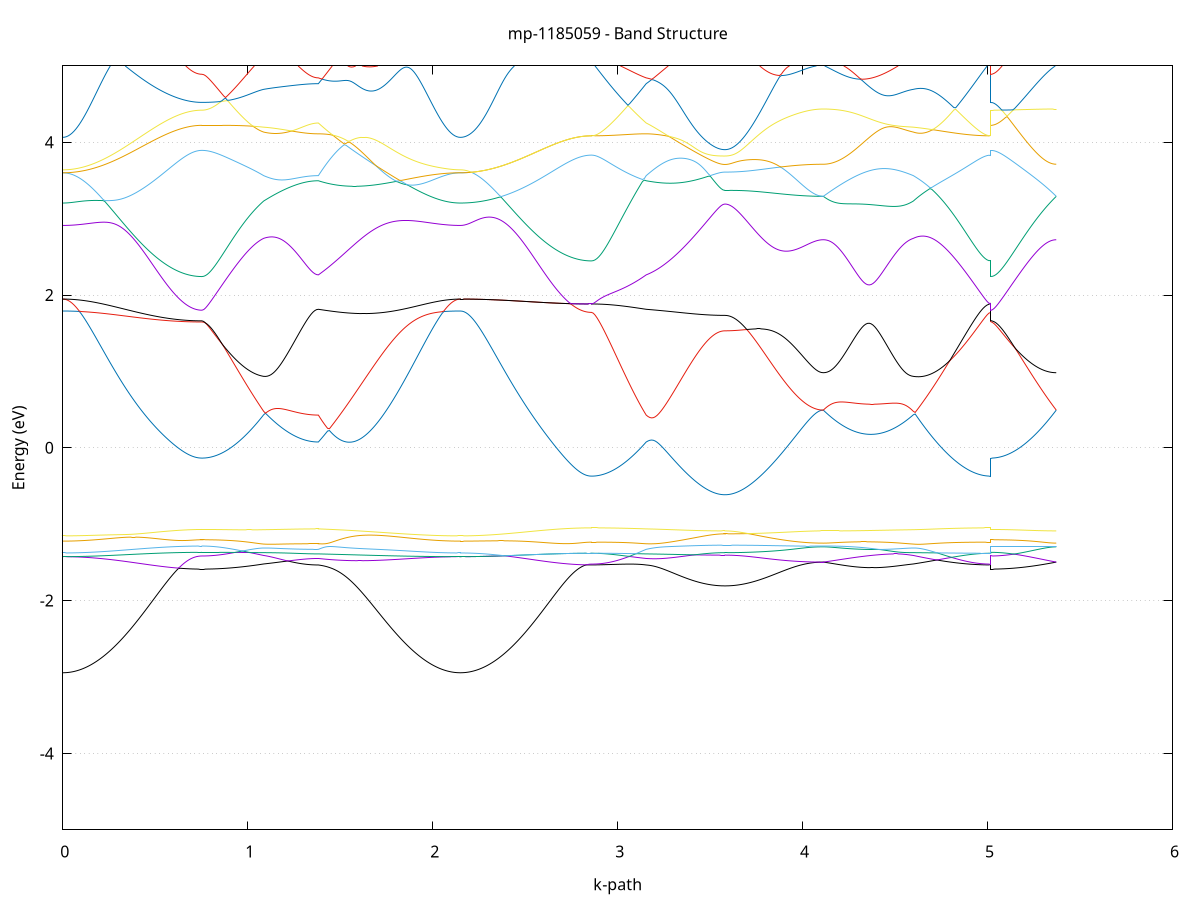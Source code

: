 set title 'mp-1185059 - Band Structure'
set xlabel 'k-path'
set ylabel 'Energy (eV)'
set grid y
set yrange [-5:5]
set terminal png size 800,600
set output 'mp-1185059_bands_gnuplot.png'
plot '-' using 1:2 with lines notitle, '-' using 1:2 with lines notitle, '-' using 1:2 with lines notitle, '-' using 1:2 with lines notitle, '-' using 1:2 with lines notitle, '-' using 1:2 with lines notitle, '-' using 1:2 with lines notitle, '-' using 1:2 with lines notitle, '-' using 1:2 with lines notitle, '-' using 1:2 with lines notitle, '-' using 1:2 with lines notitle, '-' using 1:2 with lines notitle, '-' using 1:2 with lines notitle, '-' using 1:2 with lines notitle, '-' using 1:2 with lines notitle, '-' using 1:2 with lines notitle, '-' using 1:2 with lines notitle, '-' using 1:2 with lines notitle, '-' using 1:2 with lines notitle, '-' using 1:2 with lines notitle, '-' using 1:2 with lines notitle, '-' using 1:2 with lines notitle, '-' using 1:2 with lines notitle, '-' using 1:2 with lines notitle, '-' using 1:2 with lines notitle, '-' using 1:2 with lines notitle, '-' using 1:2 with lines notitle, '-' using 1:2 with lines notitle, '-' using 1:2 with lines notitle, '-' using 1:2 with lines notitle, '-' using 1:2 with lines notitle, '-' using 1:2 with lines notitle, '-' using 1:2 with lines notitle, '-' using 1:2 with lines notitle, '-' using 1:2 with lines notitle, '-' using 1:2 with lines notitle, '-' using 1:2 with lines notitle, '-' using 1:2 with lines notitle, '-' using 1:2 with lines notitle, '-' using 1:2 with lines notitle, '-' using 1:2 with lines notitle, '-' using 1:2 with lines notitle, '-' using 1:2 with lines notitle, '-' using 1:2 with lines notitle, '-' using 1:2 with lines notitle, '-' using 1:2 with lines notitle, '-' using 1:2 with lines notitle, '-' using 1:2 with lines notitle
0.000000 -42.182953
0.009898 -42.182953
0.019796 -42.182953
0.029694 -42.182953
0.039592 -42.182953
0.049490 -42.182953
0.059387 -42.182953
0.069285 -42.182953
0.079183 -42.182953
0.089081 -42.182953
0.098979 -42.182953
0.108877 -42.182953
0.118775 -42.182953
0.128673 -42.182953
0.138571 -42.182953
0.148469 -42.182953
0.158367 -42.182953
0.168265 -42.182953
0.178162 -42.182953
0.188060 -42.182953
0.197958 -42.182953
0.207856 -42.182953
0.217754 -42.182953
0.227652 -42.182953
0.237550 -42.182953
0.247448 -42.182953
0.257346 -42.182953
0.267244 -42.182953
0.277142 -42.182953
0.287040 -42.182953
0.296937 -42.182953
0.306835 -42.182953
0.316733 -42.182953
0.326631 -42.182953
0.336529 -42.182953
0.346427 -42.182953
0.356325 -42.182953
0.366223 -42.182953
0.376121 -42.182953
0.386019 -42.182953
0.395917 -42.182953
0.405815 -42.182953
0.415712 -42.182953
0.425610 -42.182953
0.435508 -42.182953
0.445406 -42.182953
0.455304 -42.182953
0.465202 -42.182953
0.475100 -42.182953
0.484998 -42.182953
0.494896 -42.182953
0.504794 -42.182953
0.514692 -42.182953
0.524589 -42.182953
0.534487 -42.182953
0.544385 -42.182953
0.554283 -42.182953
0.564181 -42.182953
0.574079 -42.182953
0.583977 -42.182953
0.593875 -42.182953
0.603773 -42.182953
0.613671 -42.182953
0.623569 -42.182953
0.633467 -42.182953
0.643364 -42.182953
0.653262 -42.182953
0.663160 -42.182953
0.673058 -42.182953
0.682956 -42.182953
0.692854 -42.182953
0.702752 -42.182953
0.712650 -42.182953
0.722548 -42.182953
0.732446 -42.182953
0.742344 -42.182953
0.752242 -42.182953
0.752242 -42.182953
0.762058 -42.182953
0.771874 -42.182953
0.781690 -42.182953
0.791506 -42.182953
0.801322 -42.182953
0.811138 -42.182953
0.820954 -42.182953
0.830771 -42.182953
0.840587 -42.182953
0.850403 -42.182953
0.860219 -42.182953
0.870035 -42.182953
0.879851 -42.182953
0.889667 -42.182953
0.899483 -42.182953
0.909300 -42.182953
0.919116 -42.182953
0.928932 -42.182953
0.938748 -42.182953
0.948564 -42.182953
0.958380 -42.182953
0.968196 -42.182953
0.978013 -42.182953
0.987829 -42.182953
0.997645 -42.182953
1.007461 -42.182953
1.017277 -42.182953
1.027093 -42.182953
1.036909 -42.182953
1.046725 -42.182953
1.056542 -42.182953
1.066358 -42.182953
1.076174 -42.182953
1.085990 -42.182953
1.085990 -42.182953
1.095854 -42.182953
1.105718 -42.182953
1.115582 -42.182953
1.125446 -42.182953
1.135310 -42.182953
1.145174 -42.182953
1.155038 -42.182953
1.164902 -42.182953
1.174766 -42.182953
1.184630 -42.182953
1.194494 -42.182953
1.204358 -42.182953
1.214222 -42.182953
1.224086 -42.182953
1.233950 -42.182953
1.243814 -42.182953
1.253678 -42.182953
1.263542 -42.182953
1.273406 -42.182953
1.283269 -42.182953
1.293133 -42.182953
1.302997 -42.182953
1.312861 -42.182953
1.322725 -42.182953
1.332589 -42.182953
1.342453 -42.182953
1.352317 -42.182953
1.362181 -42.182953
1.372045 -42.182953
1.381909 -42.182953
1.381909 -42.182953
1.391882 -42.182953
1.401855 -42.182953
1.411828 -42.182953
1.421801 -42.182953
1.431774 -42.182953
1.441746 -42.182953
1.451719 -42.182953
1.461692 -42.182953
1.471665 -42.182953
1.481638 -42.182953
1.491611 -42.182953
1.501584 -42.182953
1.511557 -42.182953
1.521529 -42.182953
1.531502 -42.182953
1.541475 -42.182953
1.551448 -42.182953
1.561421 -42.182953
1.571394 -42.182953
1.581367 -42.182953
1.591340 -42.182953
1.601312 -42.182953
1.611285 -42.182953
1.621258 -42.182953
1.631231 -42.182953
1.641204 -42.182953
1.651177 -42.182953
1.661150 -42.182953
1.671122 -42.182953
1.681095 -42.182953
1.691068 -42.182953
1.701041 -42.182953
1.711014 -42.182953
1.720987 -42.182953
1.730960 -42.182953
1.740933 -42.182953
1.750905 -42.182953
1.760878 -42.182953
1.770851 -42.182953
1.780824 -42.182953
1.790797 -42.182953
1.800770 -42.182953
1.810743 -42.182953
1.820715 -42.182953
1.830688 -42.182953
1.840661 -42.182953
1.850634 -42.182953
1.860607 -42.182953
1.870580 -42.182953
1.880553 -42.182953
1.890526 -42.182953
1.900498 -42.182953
1.910471 -42.182953
1.920444 -42.182953
1.930417 -42.182953
1.940390 -42.182953
1.950363 -42.182953
1.960336 -42.182953
1.970309 -42.182953
1.980281 -42.182953
1.990254 -42.182953
2.000227 -42.182953
2.010200 -42.182953
2.020173 -42.182953
2.030146 -42.182953
2.040119 -42.182953
2.050091 -42.182953
2.060064 -42.182953
2.070037 -42.182953
2.080010 -42.182953
2.089983 -42.182953
2.099956 -42.182953
2.109929 -42.182953
2.119902 -42.182953
2.129874 -42.182953
2.139847 -42.182953
2.149820 -42.182953
2.149820 -42.182953
2.159800 -42.182953
2.169781 -42.182953
2.179761 -42.182953
2.189741 -42.182953
2.199722 -42.182953
2.209702 -42.182953
2.219682 -42.182953
2.229663 -42.182953
2.239643 -42.182953
2.249623 -42.182953
2.259604 -42.182953
2.269584 -42.182953
2.279564 -42.182953
2.289545 -42.182953
2.299525 -42.182953
2.309505 -42.182953
2.319486 -42.182953
2.329466 -42.182953
2.339446 -42.182953
2.349427 -42.182953
2.359407 -42.182953
2.369387 -42.182953
2.379368 -42.182953
2.389348 -42.182953
2.399328 -42.182953
2.409309 -42.182953
2.419289 -42.182953
2.429269 -42.182953
2.439250 -42.182953
2.449230 -42.182953
2.459210 -42.182953
2.469191 -42.182953
2.479171 -42.182953
2.489151 -42.182953
2.499132 -42.182953
2.509112 -42.182953
2.519092 -42.182953
2.529073 -42.182953
2.539053 -42.182953
2.549033 -42.182953
2.559014 -42.182953
2.568994 -42.182953
2.578974 -42.182953
2.588955 -42.182953
2.598935 -42.182953
2.608915 -42.182953
2.618896 -42.182953
2.628876 -42.182953
2.638856 -42.182953
2.648837 -42.182953
2.658817 -42.182953
2.668797 -42.182953
2.678778 -42.182953
2.688758 -42.182953
2.698738 -42.182953
2.708719 -42.182953
2.718699 -42.182953
2.728679 -42.182953
2.738660 -42.182953
2.748640 -42.182953
2.758620 -42.182953
2.768601 -42.182953
2.778581 -42.182953
2.788561 -42.182953
2.798542 -42.182953
2.808522 -42.182953
2.818502 -42.182953
2.828483 -42.183053
2.838463 -42.183053
2.848443 -42.183053
2.858424 -42.183053
2.858424 -42.183053
2.868288 -42.183053
2.878152 -42.183053
2.888016 -42.183053
2.897879 -42.183053
2.907743 -42.183053
2.917607 -42.182953
2.927471 -42.182953
2.937335 -42.183053
2.947199 -42.183053
2.957063 -42.182953
2.966927 -42.182953
2.976791 -42.182953
2.986655 -42.182953
2.996519 -42.182953
3.006383 -42.182953
3.016247 -42.182953
3.026111 -42.182953
3.035975 -42.182953
3.045839 -42.182953
3.055703 -42.182953
3.065567 -42.182953
3.075431 -42.182953
3.085295 -42.182953
3.095159 -42.182953
3.105023 -42.182953
3.114887 -42.182953
3.124751 -42.182953
3.134615 -42.182953
3.144479 -42.182953
3.154343 -42.182953
3.154343 -42.182953
3.164243 -42.182953
3.174143 -42.182953
3.184043 -42.182953
3.193943 -42.182953
3.203843 -42.182953
3.213743 -42.182953
3.223644 -42.182953
3.233544 -42.182953
3.243444 -42.182953
3.253344 -42.182953
3.263244 -42.182953
3.273144 -42.182953
3.283044 -42.182953
3.292944 -42.182953
3.302844 -42.182953
3.312744 -42.182953
3.322644 -42.182953
3.332544 -42.182953
3.342445 -42.182953
3.352345 -42.182953
3.362245 -42.182953
3.372145 -42.182953
3.382045 -42.182953
3.391945 -42.182953
3.401845 -42.182953
3.411745 -42.182953
3.421645 -42.182953
3.431545 -42.182953
3.441445 -42.182953
3.451346 -42.182953
3.461246 -42.182953
3.471146 -42.182953
3.481046 -42.182953
3.490946 -42.182953
3.500846 -42.182953
3.510746 -42.182953
3.520646 -42.182953
3.530546 -42.182953
3.540446 -42.182953
3.550346 -42.182953
3.560247 -42.182953
3.570147 -42.182953
3.580047 -42.182953
3.580047 -42.182953
3.589897 -42.182953
3.599747 -42.182953
3.609598 -42.182953
3.619448 -42.182953
3.629298 -42.182953
3.639148 -42.182953
3.648999 -42.182953
3.658849 -42.182953
3.668699 -42.182953
3.678549 -42.182953
3.688400 -42.182953
3.698250 -42.182953
3.708100 -42.182953
3.717951 -42.182953
3.727801 -42.182953
3.737651 -42.182953
3.747501 -42.182953
3.757352 -42.182953
3.767202 -42.182953
3.777052 -42.182953
3.786903 -42.182953
3.796753 -42.182953
3.806603 -42.182953
3.816453 -42.182953
3.826304 -42.182953
3.836154 -42.182953
3.846004 -42.182953
3.855855 -42.182953
3.865705 -42.182953
3.875555 -42.182953
3.885405 -42.182953
3.895256 -42.182953
3.905106 -42.182953
3.914956 -42.182953
3.924806 -42.182953
3.934657 -42.182953
3.944507 -42.182953
3.954357 -42.182953
3.964208 -42.182953
3.974058 -42.182953
3.983908 -42.182953
3.993758 -42.182953
4.003609 -42.182953
4.013459 -42.182953
4.023309 -42.182953
4.033160 -42.182953
4.043010 -42.182953
4.052860 -42.182953
4.062710 -42.182953
4.072561 -42.182953
4.082411 -42.182953
4.092261 -42.182953
4.102111 -42.182953
4.111962 -42.182953
4.111962 -42.182953
4.121895 -42.182953
4.131829 -42.182953
4.141762 -42.182953
4.151696 -42.182953
4.161629 -42.182953
4.171563 -42.182953
4.181496 -42.182953
4.191430 -42.182953
4.201363 -42.182953
4.211297 -42.182953
4.221230 -42.182953
4.231164 -42.182953
4.241097 -42.182953
4.251031 -42.182953
4.260964 -42.182953
4.270898 -42.182953
4.280831 -42.182953
4.290765 -42.182953
4.300698 -42.182953
4.310632 -42.182953
4.320565 -42.182953
4.330499 -42.182953
4.340432 -42.182953
4.350366 -42.182953
4.360299 -42.182953
4.370233 -42.182953
4.380167 -42.182953
4.390100 -42.182953
4.400034 -42.182953
4.409967 -42.182953
4.419901 -42.182953
4.429834 -42.182953
4.439768 -42.182953
4.449701 -42.182953
4.459635 -42.182953
4.469568 -42.182953
4.479502 -42.182953
4.489435 -42.182953
4.499369 -42.182953
4.509302 -42.182953
4.519236 -42.182953
4.529169 -42.182953
4.539103 -42.182953
4.549036 -42.182953
4.558970 -42.182953
4.568903 -42.182953
4.578837 -42.182953
4.588770 -42.182953
4.598704 -42.182953
4.598704 -42.182953
4.608668 -42.182953
4.618632 -42.182953
4.628596 -42.182953
4.638560 -42.182953
4.648524 -42.182953
4.658488 -42.182953
4.668453 -42.182953
4.678417 -42.182953
4.688381 -42.182953
4.698345 -42.182953
4.708309 -42.182953
4.718273 -42.182953
4.728237 -42.182953
4.738201 -42.182953
4.748166 -42.182953
4.758130 -42.182953
4.768094 -42.182953
4.778058 -42.182953
4.788022 -42.182953
4.797986 -42.182953
4.807950 -42.182953
4.817914 -42.182953
4.827879 -42.182953
4.837843 -42.182953
4.847807 -42.182953
4.857771 -42.182953
4.867735 -42.182953
4.877699 -42.182953
4.887663 -42.182953
4.897627 -42.182953
4.907591 -42.182953
4.917556 -42.182953
4.927520 -42.183053
4.937484 -42.182953
4.947448 -42.182953
4.957412 -42.182953
4.967376 -42.182953
4.977340 -42.183053
4.987304 -42.183053
4.997269 -42.183053
5.007233 -42.183053
5.017197 -42.183053
5.017197 -42.182953
5.027039 -42.182953
5.036880 -42.182953
5.046722 -42.182953
5.056564 -42.182953
5.066405 -42.182953
5.076247 -42.182953
5.086089 -42.182953
5.095931 -42.182953
5.105772 -42.182953
5.115614 -42.182953
5.125456 -42.182953
5.135297 -42.182953
5.145139 -42.182953
5.154981 -42.182953
5.164823 -42.182953
5.174664 -42.182953
5.184506 -42.182953
5.194348 -42.182953
5.204189 -42.182953
5.214031 -42.182953
5.223873 -42.182953
5.233715 -42.182953
5.243556 -42.182953
5.253398 -42.182953
5.263240 -42.182953
5.273081 -42.182953
5.282923 -42.182953
5.292765 -42.182953
5.302607 -42.182953
5.312448 -42.182953
5.322290 -42.182953
5.332132 -42.182953
5.341973 -42.182953
5.351815 -42.182953
5.361657 -42.182953
5.371499 -42.182953
e
0.000000 -42.104053
0.009898 -42.104053
0.019796 -42.104053
0.029694 -42.104053
0.039592 -42.104053
0.049490 -42.104053
0.059387 -42.104053
0.069285 -42.104053
0.079183 -42.104053
0.089081 -42.104053
0.098979 -42.104053
0.108877 -42.104053
0.118775 -42.104053
0.128673 -42.104053
0.138571 -42.104053
0.148469 -42.104053
0.158367 -42.104053
0.168265 -42.104053
0.178162 -42.104053
0.188060 -42.104053
0.197958 -42.104053
0.207856 -42.104053
0.217754 -42.104053
0.227652 -42.104053
0.237550 -42.104053
0.247448 -42.104053
0.257346 -42.104053
0.267244 -42.104053
0.277142 -42.104053
0.287040 -42.104053
0.296937 -42.104053
0.306835 -42.104053
0.316733 -42.104053
0.326631 -42.104053
0.336529 -42.104053
0.346427 -42.104053
0.356325 -42.104053
0.366223 -42.104053
0.376121 -42.104153
0.386019 -42.104153
0.395917 -42.104153
0.405815 -42.104153
0.415712 -42.104153
0.425610 -42.104153
0.435508 -42.104153
0.445406 -42.104153
0.455304 -42.104153
0.465202 -42.104153
0.475100 -42.104153
0.484998 -42.104153
0.494896 -42.104153
0.504794 -42.104153
0.514692 -42.104153
0.524589 -42.104153
0.534487 -42.104153
0.544385 -42.104153
0.554283 -42.104153
0.564181 -42.104153
0.574079 -42.104153
0.583977 -42.104153
0.593875 -42.104153
0.603773 -42.104153
0.613671 -42.104153
0.623569 -42.104153
0.633467 -42.104153
0.643364 -42.104153
0.653262 -42.104153
0.663160 -42.104153
0.673058 -42.104153
0.682956 -42.104153
0.692854 -42.104153
0.702752 -42.104153
0.712650 -42.104153
0.722548 -42.104153
0.732446 -42.104153
0.742344 -42.104153
0.752242 -42.104153
0.752242 -42.104153
0.762058 -42.104153
0.771874 -42.104153
0.781690 -42.104153
0.791506 -42.104153
0.801322 -42.104153
0.811138 -42.104153
0.820954 -42.104153
0.830771 -42.104153
0.840587 -42.104153
0.850403 -42.104153
0.860219 -42.104153
0.870035 -42.104153
0.879851 -42.104153
0.889667 -42.104153
0.899483 -42.104153
0.909300 -42.104153
0.919116 -42.104153
0.928932 -42.104153
0.938748 -42.104153
0.948564 -42.104153
0.958380 -42.104153
0.968196 -42.104153
0.978013 -42.104153
0.987829 -42.104153
0.997645 -42.104153
1.007461 -42.104153
1.017277 -42.104153
1.027093 -42.104153
1.036909 -42.104153
1.046725 -42.104153
1.056542 -42.104153
1.066358 -42.104153
1.076174 -42.104153
1.085990 -42.104153
1.085990 -42.104153
1.095854 -42.104153
1.105718 -42.104153
1.115582 -42.104153
1.125446 -42.104153
1.135310 -42.104153
1.145174 -42.104153
1.155038 -42.104153
1.164902 -42.104153
1.174766 -42.104153
1.184630 -42.104153
1.194494 -42.104153
1.204358 -42.104153
1.214222 -42.104153
1.224086 -42.104153
1.233950 -42.104153
1.243814 -42.104153
1.253678 -42.104153
1.263542 -42.104153
1.273406 -42.104153
1.283269 -42.104153
1.293133 -42.104153
1.302997 -42.104153
1.312861 -42.104153
1.322725 -42.104153
1.332589 -42.104153
1.342453 -42.104153
1.352317 -42.104153
1.362181 -42.104153
1.372045 -42.104153
1.381909 -42.104153
1.381909 -42.104153
1.391882 -42.104153
1.401855 -42.104153
1.411828 -42.104153
1.421801 -42.104153
1.431774 -42.104153
1.441746 -42.104153
1.451719 -42.104153
1.461692 -42.104153
1.471665 -42.104153
1.481638 -42.104153
1.491611 -42.104153
1.501584 -42.104153
1.511557 -42.104153
1.521529 -42.104153
1.531502 -42.104153
1.541475 -42.104153
1.551448 -42.104153
1.561421 -42.104153
1.571394 -42.104153
1.581367 -42.104153
1.591340 -42.104153
1.601312 -42.104153
1.611285 -42.104153
1.621258 -42.104153
1.631231 -42.104153
1.641204 -42.104153
1.651177 -42.104153
1.661150 -42.104153
1.671122 -42.104153
1.681095 -42.104153
1.691068 -42.104153
1.701041 -42.104153
1.711014 -42.104153
1.720987 -42.104153
1.730960 -42.104153
1.740933 -42.104153
1.750905 -42.104153
1.760878 -42.104153
1.770851 -42.104153
1.780824 -42.104153
1.790797 -42.104153
1.800770 -42.104153
1.810743 -42.104153
1.820715 -42.104153
1.830688 -42.104153
1.840661 -42.104053
1.850634 -42.104053
1.860607 -42.104053
1.870580 -42.104053
1.880553 -42.104053
1.890526 -42.104053
1.900498 -42.104053
1.910471 -42.104053
1.920444 -42.104053
1.930417 -42.104053
1.940390 -42.104053
1.950363 -42.104053
1.960336 -42.104053
1.970309 -42.104053
1.980281 -42.104053
1.990254 -42.104053
2.000227 -42.104053
2.010200 -42.104053
2.020173 -42.104053
2.030146 -42.104053
2.040119 -42.104053
2.050091 -42.104053
2.060064 -42.104053
2.070037 -42.104053
2.080010 -42.104053
2.089983 -42.104053
2.099956 -42.104053
2.109929 -42.104053
2.119902 -42.104053
2.129874 -42.104053
2.139847 -42.104053
2.149820 -42.104053
2.149820 -42.104053
2.159800 -42.104053
2.169781 -42.104053
2.179761 -42.104053
2.189741 -42.104053
2.199722 -42.104053
2.209702 -42.104053
2.219682 -42.104053
2.229663 -42.104053
2.239643 -42.104053
2.249623 -42.104053
2.259604 -42.104053
2.269584 -42.104053
2.279564 -42.104053
2.289545 -42.104053
2.299525 -42.104053
2.309505 -42.104053
2.319486 -42.104053
2.329466 -42.104053
2.339446 -42.104053
2.349427 -42.104053
2.359407 -42.104053
2.369387 -42.104053
2.379368 -42.104053
2.389348 -42.104053
2.399328 -42.104053
2.409309 -42.104053
2.419289 -42.104053
2.429269 -42.104053
2.439250 -42.104053
2.449230 -42.104053
2.459210 -42.104053
2.469191 -42.104053
2.479171 -42.104053
2.489151 -42.104053
2.499132 -42.104053
2.509112 -42.104053
2.519092 -42.104053
2.529073 -42.104053
2.539053 -42.104053
2.549033 -42.104053
2.559014 -42.104053
2.568994 -42.104053
2.578974 -42.104053
2.588955 -42.104053
2.598935 -42.104053
2.608915 -42.104053
2.618896 -42.104053
2.628876 -42.104053
2.638856 -42.104053
2.648837 -42.104053
2.658817 -42.104053
2.668797 -42.104053
2.678778 -42.104053
2.688758 -42.104053
2.698738 -42.104053
2.708719 -42.104053
2.718699 -42.104053
2.728679 -42.104053
2.738660 -42.104053
2.748640 -42.104053
2.758620 -42.104053
2.768601 -42.104053
2.778581 -42.104053
2.788561 -42.104053
2.798542 -42.104053
2.808522 -42.104053
2.818502 -42.104053
2.828483 -42.104053
2.838463 -42.104053
2.848443 -42.104053
2.858424 -42.104053
2.858424 -42.104053
2.868288 -42.104053
2.878152 -42.104053
2.888016 -42.104053
2.897879 -42.104053
2.907743 -42.104053
2.917607 -42.104053
2.927471 -42.104053
2.937335 -42.104053
2.947199 -42.104053
2.957063 -42.104053
2.966927 -42.104053
2.976791 -42.104053
2.986655 -42.104053
2.996519 -42.104053
3.006383 -42.104053
3.016247 -42.104053
3.026111 -42.104053
3.035975 -42.104053
3.045839 -42.104053
3.055703 -42.104053
3.065567 -42.104053
3.075431 -42.104053
3.085295 -42.104053
3.095159 -42.104053
3.105023 -42.104053
3.114887 -42.104053
3.124751 -42.104053
3.134615 -42.104053
3.144479 -42.104153
3.154343 -42.104153
3.154343 -42.104153
3.164243 -42.104153
3.174143 -42.104153
3.184043 -42.104153
3.193943 -42.104153
3.203843 -42.104153
3.213743 -42.104153
3.223644 -42.104153
3.233544 -42.104153
3.243444 -42.104153
3.253344 -42.104153
3.263244 -42.104153
3.273144 -42.104153
3.283044 -42.104153
3.292944 -42.104153
3.302844 -42.104153
3.312744 -42.104153
3.322644 -42.104153
3.332544 -42.104153
3.342445 -42.104153
3.352345 -42.104153
3.362245 -42.104153
3.372145 -42.104153
3.382045 -42.104153
3.391945 -42.104153
3.401845 -42.104153
3.411745 -42.104153
3.421645 -42.104153
3.431545 -42.104153
3.441445 -42.104153
3.451346 -42.104153
3.461246 -42.104153
3.471146 -42.104153
3.481046 -42.104153
3.490946 -42.104153
3.500846 -42.104153
3.510746 -42.104153
3.520646 -42.104153
3.530546 -42.104153
3.540446 -42.104153
3.550346 -42.104153
3.560247 -42.104153
3.570147 -42.104153
3.580047 -42.104153
3.580047 -42.104153
3.589897 -42.104153
3.599747 -42.104153
3.609598 -42.104153
3.619448 -42.104153
3.629298 -42.104153
3.639148 -42.104153
3.648999 -42.104153
3.658849 -42.104153
3.668699 -42.104153
3.678549 -42.104153
3.688400 -42.104153
3.698250 -42.104153
3.708100 -42.104153
3.717951 -42.104153
3.727801 -42.104153
3.737651 -42.104153
3.747501 -42.104153
3.757352 -42.104153
3.767202 -42.104153
3.777052 -42.104153
3.786903 -42.104153
3.796753 -42.104153
3.806603 -42.104153
3.816453 -42.104153
3.826304 -42.104153
3.836154 -42.104153
3.846004 -42.104153
3.855855 -42.104153
3.865705 -42.104153
3.875555 -42.104153
3.885405 -42.104153
3.895256 -42.104153
3.905106 -42.104153
3.914956 -42.104153
3.924806 -42.104153
3.934657 -42.104153
3.944507 -42.104153
3.954357 -42.104153
3.964208 -42.104153
3.974058 -42.104153
3.983908 -42.104153
3.993758 -42.104153
4.003609 -42.104153
4.013459 -42.104153
4.023309 -42.104153
4.033160 -42.104153
4.043010 -42.104153
4.052860 -42.104153
4.062710 -42.104153
4.072561 -42.104153
4.082411 -42.104153
4.092261 -42.104153
4.102111 -42.104153
4.111962 -42.104153
4.111962 -42.104153
4.121895 -42.104153
4.131829 -42.104153
4.141762 -42.104153
4.151696 -42.104153
4.161629 -42.104153
4.171563 -42.104153
4.181496 -42.104153
4.191430 -42.104153
4.201363 -42.104153
4.211297 -42.104153
4.221230 -42.104153
4.231164 -42.104153
4.241097 -42.104153
4.251031 -42.104153
4.260964 -42.104153
4.270898 -42.104153
4.280831 -42.104153
4.290765 -42.104153
4.300698 -42.104153
4.310632 -42.104153
4.320565 -42.104153
4.330499 -42.104153
4.340432 -42.104153
4.350366 -42.104153
4.360299 -42.104153
4.370233 -42.104153
4.380167 -42.104153
4.390100 -42.104153
4.400034 -42.104153
4.409967 -42.104153
4.419901 -42.104153
4.429834 -42.104153
4.439768 -42.104153
4.449701 -42.104153
4.459635 -42.104153
4.469568 -42.104153
4.479502 -42.104153
4.489435 -42.104153
4.499369 -42.104153
4.509302 -42.104153
4.519236 -42.104153
4.529169 -42.104153
4.539103 -42.104153
4.549036 -42.104153
4.558970 -42.104153
4.568903 -42.104153
4.578837 -42.104153
4.588770 -42.104153
4.598704 -42.104153
4.598704 -42.104153
4.608668 -42.104153
4.618632 -42.104153
4.628596 -42.104153
4.638560 -42.104153
4.648524 -42.104153
4.658488 -42.104153
4.668453 -42.104153
4.678417 -42.104153
4.688381 -42.104153
4.698345 -42.104153
4.708309 -42.104153
4.718273 -42.104153
4.728237 -42.104153
4.738201 -42.104153
4.748166 -42.104153
4.758130 -42.104153
4.768094 -42.104053
4.778058 -42.104153
4.788022 -42.104153
4.797986 -42.104053
4.807950 -42.104053
4.817914 -42.104053
4.827879 -42.104053
4.837843 -42.104053
4.847807 -42.104053
4.857771 -42.104053
4.867735 -42.104053
4.877699 -42.104053
4.887663 -42.104053
4.897627 -42.104053
4.907591 -42.104053
4.917556 -42.104053
4.927520 -42.104053
4.937484 -42.104053
4.947448 -42.104053
4.957412 -42.104053
4.967376 -42.104053
4.977340 -42.104053
4.987304 -42.104053
4.997269 -42.104053
5.007233 -42.104053
5.017197 -42.104053
5.017197 -42.104153
5.027039 -42.104153
5.036880 -42.104153
5.046722 -42.104153
5.056564 -42.104153
5.066405 -42.104153
5.076247 -42.104153
5.086089 -42.104153
5.095931 -42.104153
5.105772 -42.104153
5.115614 -42.104153
5.125456 -42.104153
5.135297 -42.104153
5.145139 -42.104153
5.154981 -42.104153
5.164823 -42.104153
5.174664 -42.104153
5.184506 -42.104153
5.194348 -42.104153
5.204189 -42.104153
5.214031 -42.104153
5.223873 -42.104153
5.233715 -42.104153
5.243556 -42.104153
5.253398 -42.104153
5.263240 -42.104153
5.273081 -42.104153
5.282923 -42.104153
5.292765 -42.104153
5.302607 -42.104153
5.312448 -42.104153
5.322290 -42.104153
5.332132 -42.104153
5.341973 -42.104153
5.351815 -42.104153
5.361657 -42.104153
5.371499 -42.104153
e
0.000000 -42.104053
0.009898 -42.104053
0.019796 -42.104053
0.029694 -42.104053
0.039592 -42.104053
0.049490 -42.104053
0.059387 -42.104053
0.069285 -42.104053
0.079183 -42.104053
0.089081 -42.104053
0.098979 -42.104053
0.108877 -42.104053
0.118775 -42.104053
0.128673 -42.104053
0.138571 -42.104053
0.148469 -42.104053
0.158367 -42.104053
0.168265 -42.104053
0.178162 -42.104053
0.188060 -42.104053
0.197958 -42.104053
0.207856 -42.104053
0.217754 -42.104053
0.227652 -42.104053
0.237550 -42.104053
0.247448 -42.104053
0.257346 -42.104053
0.267244 -42.104053
0.277142 -42.104053
0.287040 -42.104053
0.296937 -42.104053
0.306835 -42.104053
0.316733 -42.104053
0.326631 -42.104053
0.336529 -42.104053
0.346427 -42.104053
0.356325 -42.104053
0.366223 -42.104053
0.376121 -42.104053
0.386019 -42.104053
0.395917 -42.104053
0.405815 -42.104053
0.415712 -42.104053
0.425610 -42.104053
0.435508 -42.104053
0.445406 -42.104053
0.455304 -42.104053
0.465202 -42.104053
0.475100 -42.104053
0.484998 -42.104053
0.494896 -42.104053
0.504794 -42.104053
0.514692 -42.104053
0.524589 -42.104053
0.534487 -42.104053
0.544385 -42.104053
0.554283 -42.104053
0.564181 -42.104053
0.574079 -42.104053
0.583977 -42.104053
0.593875 -42.104053
0.603773 -42.104053
0.613671 -42.104053
0.623569 -42.104053
0.633467 -42.104053
0.643364 -42.104053
0.653262 -42.104153
0.663160 -42.104153
0.673058 -42.104153
0.682956 -42.104153
0.692854 -42.104053
0.702752 -42.104053
0.712650 -42.104053
0.722548 -42.104053
0.732446 -42.104053
0.742344 -42.104053
0.752242 -42.104153
0.752242 -42.104153
0.762058 -42.104053
0.771874 -42.104053
0.781690 -42.104153
0.791506 -42.104153
0.801322 -42.104153
0.811138 -42.104153
0.820954 -42.104153
0.830771 -42.104153
0.840587 -42.104053
0.850403 -42.104053
0.860219 -42.104153
0.870035 -42.104153
0.879851 -42.104053
0.889667 -42.104053
0.899483 -42.104053
0.909300 -42.104053
0.919116 -42.104053
0.928932 -42.104053
0.938748 -42.104053
0.948564 -42.104053
0.958380 -42.104053
0.968196 -42.104053
0.978013 -42.104053
0.987829 -42.104053
0.997645 -42.104053
1.007461 -42.104053
1.017277 -42.104053
1.027093 -42.104053
1.036909 -42.104053
1.046725 -42.104053
1.056542 -42.104053
1.066358 -42.104053
1.076174 -42.104053
1.085990 -42.104053
1.085990 -42.104053
1.095854 -42.104053
1.105718 -42.104053
1.115582 -42.104053
1.125446 -42.104053
1.135310 -42.104053
1.145174 -42.104053
1.155038 -42.104053
1.164902 -42.104053
1.174766 -42.104053
1.184630 -42.104053
1.194494 -42.104053
1.204358 -42.104053
1.214222 -42.104053
1.224086 -42.104053
1.233950 -42.104053
1.243814 -42.104053
1.253678 -42.104053
1.263542 -42.104053
1.273406 -42.104053
1.283269 -42.104053
1.293133 -42.104053
1.302997 -42.104053
1.312861 -42.104053
1.322725 -42.104053
1.332589 -42.104053
1.342453 -42.104053
1.352317 -42.104053
1.362181 -42.104053
1.372045 -42.104053
1.381909 -42.104053
1.381909 -42.104053
1.391882 -42.104053
1.401855 -42.104053
1.411828 -42.104053
1.421801 -42.104053
1.431774 -42.104053
1.441746 -42.104053
1.451719 -42.104053
1.461692 -42.104053
1.471665 -42.104053
1.481638 -42.104053
1.491611 -42.104053
1.501584 -42.104053
1.511557 -42.104053
1.521529 -42.104053
1.531502 -42.104053
1.541475 -42.104053
1.551448 -42.104053
1.561421 -42.104053
1.571394 -42.104053
1.581367 -42.104053
1.591340 -42.104053
1.601312 -42.104053
1.611285 -42.104053
1.621258 -42.104053
1.631231 -42.104053
1.641204 -42.104053
1.651177 -42.104053
1.661150 -42.104053
1.671122 -42.104053
1.681095 -42.104053
1.691068 -42.104053
1.701041 -42.104053
1.711014 -42.104053
1.720987 -42.104053
1.730960 -42.104053
1.740933 -42.104053
1.750905 -42.104053
1.760878 -42.104053
1.770851 -42.104053
1.780824 -42.104053
1.790797 -42.104053
1.800770 -42.104053
1.810743 -42.104053
1.820715 -42.104053
1.830688 -42.104053
1.840661 -42.104053
1.850634 -42.104053
1.860607 -42.104053
1.870580 -42.104053
1.880553 -42.104053
1.890526 -42.104053
1.900498 -42.104053
1.910471 -42.104053
1.920444 -42.104053
1.930417 -42.104053
1.940390 -42.104053
1.950363 -42.104053
1.960336 -42.104053
1.970309 -42.104053
1.980281 -42.104053
1.990254 -42.104053
2.000227 -42.104053
2.010200 -42.104053
2.020173 -42.104053
2.030146 -42.104053
2.040119 -42.104053
2.050091 -42.104053
2.060064 -42.104053
2.070037 -42.104053
2.080010 -42.104053
2.089983 -42.104053
2.099956 -42.104053
2.109929 -42.104053
2.119902 -42.104053
2.129874 -42.104053
2.139847 -42.104053
2.149820 -42.104053
2.149820 -42.104053
2.159800 -42.104053
2.169781 -42.104053
2.179761 -42.104053
2.189741 -42.104053
2.199722 -42.104053
2.209702 -42.104053
2.219682 -42.104053
2.229663 -42.104053
2.239643 -42.104053
2.249623 -42.104053
2.259604 -42.104053
2.269584 -42.104053
2.279564 -42.104053
2.289545 -42.104053
2.299525 -42.104053
2.309505 -42.104053
2.319486 -42.104053
2.329466 -42.104053
2.339446 -42.104053
2.349427 -42.104053
2.359407 -42.104053
2.369387 -42.104053
2.379368 -42.104053
2.389348 -42.104053
2.399328 -42.104053
2.409309 -42.104053
2.419289 -42.104053
2.429269 -42.104053
2.439250 -42.104053
2.449230 -42.104053
2.459210 -42.104053
2.469191 -42.104053
2.479171 -42.104053
2.489151 -42.104053
2.499132 -42.104053
2.509112 -42.104053
2.519092 -42.104053
2.529073 -42.104053
2.539053 -42.104053
2.549033 -42.104053
2.559014 -42.104053
2.568994 -42.104053
2.578974 -42.104053
2.588955 -42.104053
2.598935 -42.104053
2.608915 -42.104053
2.618896 -42.104053
2.628876 -42.104053
2.638856 -42.104053
2.648837 -42.104053
2.658817 -42.104053
2.668797 -42.104053
2.678778 -42.104053
2.688758 -42.104053
2.698738 -42.104053
2.708719 -42.104053
2.718699 -42.104053
2.728679 -42.104053
2.738660 -42.104053
2.748640 -42.104053
2.758620 -42.104053
2.768601 -42.104053
2.778581 -42.104053
2.788561 -42.104053
2.798542 -42.104053
2.808522 -42.104053
2.818502 -42.104053
2.828483 -42.104053
2.838463 -42.104053
2.848443 -42.104053
2.858424 -42.104053
2.858424 -42.104053
2.868288 -42.104053
2.878152 -42.104053
2.888016 -42.104053
2.897879 -42.104053
2.907743 -42.104053
2.917607 -42.104053
2.927471 -42.104053
2.937335 -42.104053
2.947199 -42.104053
2.957063 -42.104053
2.966927 -42.104053
2.976791 -42.104053
2.986655 -42.104053
2.996519 -42.104053
3.006383 -42.104053
3.016247 -42.104053
3.026111 -42.104053
3.035975 -42.104053
3.045839 -42.104053
3.055703 -42.104053
3.065567 -42.104053
3.075431 -42.104053
3.085295 -42.104053
3.095159 -42.104053
3.105023 -42.104053
3.114887 -42.104053
3.124751 -42.104053
3.134615 -42.104053
3.144479 -42.104053
3.154343 -42.104053
3.154343 -42.104053
3.164243 -42.104053
3.174143 -42.104053
3.184043 -42.104053
3.193943 -42.104053
3.203843 -42.104053
3.213743 -42.104053
3.223644 -42.104053
3.233544 -42.104053
3.243444 -42.104053
3.253344 -42.104053
3.263244 -42.104053
3.273144 -42.104053
3.283044 -42.104053
3.292944 -42.104053
3.302844 -42.104053
3.312744 -42.104053
3.322644 -42.104053
3.332544 -42.104053
3.342445 -42.104053
3.352345 -42.104053
3.362245 -42.104053
3.372145 -42.104053
3.382045 -42.104053
3.391945 -42.104053
3.401845 -42.104053
3.411745 -42.104053
3.421645 -42.104053
3.431545 -42.104053
3.441445 -42.104053
3.451346 -42.104053
3.461246 -42.104053
3.471146 -42.104053
3.481046 -42.104053
3.490946 -42.104053
3.500846 -42.104053
3.510746 -42.104053
3.520646 -42.104053
3.530546 -42.104053
3.540446 -42.104053
3.550346 -42.104053
3.560247 -42.104053
3.570147 -42.104053
3.580047 -42.104053
3.580047 -42.104053
3.589897 -42.104053
3.599747 -42.104053
3.609598 -42.104053
3.619448 -42.104053
3.629298 -42.104053
3.639148 -42.104053
3.648999 -42.104053
3.658849 -42.104053
3.668699 -42.104053
3.678549 -42.104053
3.688400 -42.104053
3.698250 -42.104053
3.708100 -42.104053
3.717951 -42.104053
3.727801 -42.104053
3.737651 -42.104053
3.747501 -42.104053
3.757352 -42.104053
3.767202 -42.104053
3.777052 -42.104053
3.786903 -42.104053
3.796753 -42.104053
3.806603 -42.104053
3.816453 -42.104053
3.826304 -42.104053
3.836154 -42.104053
3.846004 -42.104053
3.855855 -42.104053
3.865705 -42.104053
3.875555 -42.104053
3.885405 -42.104153
3.895256 -42.104153
3.905106 -42.104153
3.914956 -42.104153
3.924806 -42.104153
3.934657 -42.104153
3.944507 -42.104153
3.954357 -42.104153
3.964208 -42.104153
3.974058 -42.104153
3.983908 -42.104153
3.993758 -42.104153
4.003609 -42.104153
4.013459 -42.104153
4.023309 -42.104153
4.033160 -42.104153
4.043010 -42.104153
4.052860 -42.104153
4.062710 -42.104153
4.072561 -42.104153
4.082411 -42.104153
4.092261 -42.104153
4.102111 -42.104153
4.111962 -42.104153
4.111962 -42.104153
4.121895 -42.104153
4.131829 -42.104153
4.141762 -42.104153
4.151696 -42.104153
4.161629 -42.104153
4.171563 -42.104153
4.181496 -42.104153
4.191430 -42.104153
4.201363 -42.104153
4.211297 -42.104153
4.221230 -42.104153
4.231164 -42.104153
4.241097 -42.104153
4.251031 -42.104153
4.260964 -42.104153
4.270898 -42.104153
4.280831 -42.104153
4.290765 -42.104153
4.300698 -42.104153
4.310632 -42.104153
4.320565 -42.104153
4.330499 -42.104053
4.340432 -42.104153
4.350366 -42.104153
4.360299 -42.104153
4.370233 -42.104153
4.380167 -42.104053
4.390100 -42.104053
4.400034 -42.104053
4.409967 -42.104053
4.419901 -42.104053
4.429834 -42.104053
4.439768 -42.104053
4.449701 -42.104053
4.459635 -42.104053
4.469568 -42.104053
4.479502 -42.104053
4.489435 -42.104053
4.499369 -42.104053
4.509302 -42.104053
4.519236 -42.104053
4.529169 -42.104053
4.539103 -42.104053
4.549036 -42.104053
4.558970 -42.104053
4.568903 -42.104053
4.578837 -42.104053
4.588770 -42.104053
4.598704 -42.104053
4.598704 -42.104053
4.608668 -42.104053
4.618632 -42.104053
4.628596 -42.104053
4.638560 -42.104053
4.648524 -42.104053
4.658488 -42.104053
4.668453 -42.104053
4.678417 -42.104053
4.688381 -42.104053
4.698345 -42.104053
4.708309 -42.104053
4.718273 -42.104053
4.728237 -42.104053
4.738201 -42.104053
4.748166 -42.104053
4.758130 -42.104053
4.768094 -42.104053
4.778058 -42.104053
4.788022 -42.104053
4.797986 -42.104053
4.807950 -42.104053
4.817914 -42.104053
4.827879 -42.104053
4.837843 -42.104053
4.847807 -42.104053
4.857771 -42.104053
4.867735 -42.104053
4.877699 -42.104053
4.887663 -42.104053
4.897627 -42.104053
4.907591 -42.104053
4.917556 -42.104053
4.927520 -42.104053
4.937484 -42.104053
4.947448 -42.104053
4.957412 -42.104053
4.967376 -42.104053
4.977340 -42.104053
4.987304 -42.104053
4.997269 -42.104053
5.007233 -42.104053
5.017197 -42.104053
5.017197 -42.104153
5.027039 -42.104153
5.036880 -42.104053
5.046722 -42.104053
5.056564 -42.104053
5.066405 -42.104053
5.076247 -42.104153
5.086089 -42.104053
5.095931 -42.104153
5.105772 -42.104153
5.115614 -42.104153
5.125456 -42.104153
5.135297 -42.104153
5.145139 -42.104153
5.154981 -42.104153
5.164823 -42.104153
5.174664 -42.104153
5.184506 -42.104153
5.194348 -42.104153
5.204189 -42.104153
5.214031 -42.104153
5.223873 -42.104153
5.233715 -42.104153
5.243556 -42.104153
5.253398 -42.104153
5.263240 -42.104153
5.273081 -42.104153
5.282923 -42.104153
5.292765 -42.104153
5.302607 -42.104153
5.312448 -42.104153
5.322290 -42.104153
5.332132 -42.104153
5.341973 -42.104153
5.351815 -42.104153
5.361657 -42.104153
5.371499 -42.104153
e
0.000000 -31.891653
0.009898 -31.891653
0.019796 -31.891653
0.029694 -31.891653
0.039592 -31.891653
0.049490 -31.891653
0.059387 -31.891653
0.069285 -31.891653
0.079183 -31.891553
0.089081 -31.891553
0.098979 -31.891553
0.108877 -31.891553
0.118775 -31.891553
0.128673 -31.891453
0.138571 -31.891453
0.148469 -31.891453
0.158367 -31.891453
0.168265 -31.891353
0.178162 -31.891353
0.188060 -31.891353
0.197958 -31.891253
0.207856 -31.891253
0.217754 -31.891153
0.227652 -31.891153
0.237550 -31.891153
0.247448 -31.891053
0.257346 -31.891053
0.267244 -31.890953
0.277142 -31.890953
0.287040 -31.890853
0.296937 -31.890853
0.306835 -31.890753
0.316733 -31.890753
0.326631 -31.890653
0.336529 -31.890653
0.346427 -31.890553
0.356325 -31.890553
0.366223 -31.890453
0.376121 -31.890453
0.386019 -31.890353
0.395917 -31.890353
0.405815 -31.890253
0.415712 -31.890253
0.425610 -31.890153
0.435508 -31.890153
0.445406 -31.890053
0.455304 -31.890053
0.465202 -31.889953
0.475100 -31.889953
0.484998 -31.889953
0.494896 -31.889853
0.504794 -31.889853
0.514692 -31.889753
0.524589 -31.889753
0.534487 -31.889653
0.544385 -31.889653
0.554283 -31.889653
0.564181 -31.889553
0.574079 -31.889553
0.583977 -31.889553
0.593875 -31.889453
0.603773 -31.889453
0.613671 -31.889453
0.623569 -31.889353
0.633467 -31.889353
0.643364 -31.889353
0.653262 -31.889353
0.663160 -31.889353
0.673058 -31.889253
0.682956 -31.889253
0.692854 -31.889253
0.702752 -31.889253
0.712650 -31.889253
0.722548 -31.889253
0.732446 -31.889253
0.742344 -31.889253
0.752242 -31.889253
0.752242 -31.889253
0.762058 -31.889253
0.771874 -31.889253
0.781690 -31.889253
0.791506 -31.889253
0.801322 -31.889253
0.811138 -31.889253
0.820954 -31.889253
0.830771 -31.889253
0.840587 -31.889253
0.850403 -31.889253
0.860219 -31.889253
0.870035 -31.889253
0.879851 -31.889253
0.889667 -31.889253
0.899483 -31.889253
0.909300 -31.889253
0.919116 -31.889253
0.928932 -31.889253
0.938748 -31.889253
0.948564 -31.889253
0.958380 -31.889253
0.968196 -31.889253
0.978013 -31.889253
0.987829 -31.889253
0.997645 -31.889253
1.007461 -31.889253
1.017277 -31.889253
1.027093 -31.889253
1.036909 -31.889253
1.046725 -31.889253
1.056542 -31.889253
1.066358 -31.889253
1.076174 -31.889253
1.085990 -31.889253
1.085990 -31.889253
1.095854 -31.889253
1.105718 -31.889253
1.115582 -31.889253
1.125446 -31.889253
1.135310 -31.889253
1.145174 -31.889253
1.155038 -31.889253
1.164902 -31.889253
1.174766 -31.889253
1.184630 -31.889253
1.194494 -31.889253
1.204358 -31.889253
1.214222 -31.889253
1.224086 -31.889253
1.233950 -31.889253
1.243814 -31.889253
1.253678 -31.889253
1.263542 -31.889253
1.273406 -31.889353
1.283269 -31.889353
1.293133 -31.889353
1.302997 -31.889353
1.312861 -31.889353
1.322725 -31.889353
1.332589 -31.889353
1.342453 -31.889353
1.352317 -31.889353
1.362181 -31.889353
1.372045 -31.889353
1.381909 -31.889353
1.381909 -31.889353
1.391882 -31.889353
1.401855 -31.889353
1.411828 -31.889353
1.421801 -31.889353
1.431774 -31.889353
1.441746 -31.889353
1.451719 -31.889453
1.461692 -31.889453
1.471665 -31.889453
1.481638 -31.889453
1.491611 -31.889453
1.501584 -31.889553
1.511557 -31.889553
1.521529 -31.889553
1.531502 -31.889553
1.541475 -31.889553
1.551448 -31.889653
1.561421 -31.889653
1.571394 -31.889653
1.581367 -31.889753
1.591340 -31.889753
1.601312 -31.889753
1.611285 -31.889853
1.621258 -31.889853
1.631231 -31.889853
1.641204 -31.889953
1.651177 -31.889953
1.661150 -31.889953
1.671122 -31.890053
1.681095 -31.890053
1.691068 -31.890153
1.701041 -31.890153
1.711014 -31.890253
1.720987 -31.890253
1.730960 -31.890253
1.740933 -31.890353
1.750905 -31.890353
1.760878 -31.890453
1.770851 -31.890453
1.780824 -31.890553
1.790797 -31.890553
1.800770 -31.890653
1.810743 -31.890653
1.820715 -31.890753
1.830688 -31.890753
1.840661 -31.890853
1.850634 -31.890853
1.860607 -31.890853
1.870580 -31.890953
1.880553 -31.890953
1.890526 -31.891053
1.900498 -31.891053
1.910471 -31.891153
1.920444 -31.891153
1.930417 -31.891153
1.940390 -31.891253
1.950363 -31.891253
1.960336 -31.891353
1.970309 -31.891353
1.980281 -31.891353
1.990254 -31.891453
2.000227 -31.891453
2.010200 -31.891453
2.020173 -31.891453
2.030146 -31.891553
2.040119 -31.891553
2.050091 -31.891553
2.060064 -31.891553
2.070037 -31.891553
2.080010 -31.891653
2.089983 -31.891653
2.099956 -31.891653
2.109929 -31.891653
2.119902 -31.891653
2.129874 -31.891653
2.139847 -31.891653
2.149820 -31.891653
2.149820 -31.891653
2.159800 -31.891653
2.169781 -31.891653
2.179761 -31.891653
2.189741 -31.891653
2.199722 -31.891653
2.209702 -31.891653
2.219682 -31.891653
2.229663 -31.891553
2.239643 -31.891553
2.249623 -31.891553
2.259604 -31.891553
2.269584 -31.891453
2.279564 -31.891453
2.289545 -31.891453
2.299525 -31.891453
2.309505 -31.891353
2.319486 -31.891353
2.329466 -31.891353
2.339446 -31.891253
2.349427 -31.891253
2.359407 -31.891153
2.369387 -31.891153
2.379368 -31.891053
2.389348 -31.891053
2.399328 -31.890953
2.409309 -31.890953
2.419289 -31.890953
2.429269 -31.890853
2.439250 -31.890853
2.449230 -31.890753
2.459210 -31.890653
2.469191 -31.890653
2.479171 -31.890553
2.489151 -31.890553
2.499132 -31.890453
2.509112 -31.890453
2.519092 -31.890353
2.529073 -31.890353
2.539053 -31.890253
2.549033 -31.890253
2.559014 -31.890153
2.568994 -31.890153
2.578974 -31.890053
2.588955 -31.890053
2.598935 -31.889953
2.608915 -31.889953
2.618896 -31.889853
2.628876 -31.889853
2.638856 -31.889753
2.648837 -31.889753
2.658817 -31.889753
2.668797 -31.889653
2.678778 -31.889653
2.688758 -31.889553
2.698738 -31.889553
2.708719 -31.889553
2.718699 -31.889453
2.728679 -31.889453
2.738660 -31.889453
2.748640 -31.889353
2.758620 -31.889353
2.768601 -31.889353
2.778581 -31.889353
2.788561 -31.889353
2.798542 -31.889353
2.808522 -31.889253
2.818502 -31.889253
2.828483 -31.889253
2.838463 -31.889253
2.848443 -31.889253
2.858424 -31.889253
2.858424 -31.889253
2.868288 -31.889253
2.878152 -31.889253
2.888016 -31.889253
2.897879 -31.889253
2.907743 -31.889253
2.917607 -31.889253
2.927471 -31.889253
2.937335 -31.889253
2.947199 -31.889253
2.957063 -31.889253
2.966927 -31.889253
2.976791 -31.889253
2.986655 -31.889253
2.996519 -31.889253
3.006383 -31.889253
3.016247 -31.889253
3.026111 -31.889253
3.035975 -31.889253
3.045839 -31.889253
3.055703 -31.889253
3.065567 -31.889253
3.075431 -31.889253
3.085295 -31.889253
3.095159 -31.889253
3.105023 -31.889253
3.114887 -31.889253
3.124751 -31.889353
3.134615 -31.889353
3.144479 -31.889353
3.154343 -31.889353
3.154343 -31.889353
3.164243 -31.889353
3.174143 -31.889353
3.184043 -31.889353
3.193943 -31.889353
3.203843 -31.889353
3.213743 -31.889353
3.223644 -31.889353
3.233544 -31.889353
3.243444 -31.889453
3.253344 -31.889453
3.263244 -31.889453
3.273144 -31.889453
3.283044 -31.889453
3.292944 -31.889453
3.302844 -31.889553
3.312744 -31.889553
3.322644 -31.889553
3.332544 -31.889553
3.342445 -31.889553
3.352345 -31.889553
3.362245 -31.889653
3.372145 -31.889653
3.382045 -31.889653
3.391945 -31.889653
3.401845 -31.889653
3.411745 -31.889653
3.421645 -31.889753
3.431545 -31.889753
3.441445 -31.889753
3.451346 -31.889753
3.461246 -31.889753
3.471146 -31.889753
3.481046 -31.889753
3.490946 -31.889753
3.500846 -31.889753
3.510746 -31.889853
3.520646 -31.889853
3.530546 -31.889853
3.540446 -31.889853
3.550346 -31.889853
3.560247 -31.889853
3.570147 -31.889853
3.580047 -31.889853
3.580047 -31.889853
3.589897 -31.889853
3.599747 -31.889853
3.609598 -31.889853
3.619448 -31.889853
3.629298 -31.889853
3.639148 -31.889853
3.648999 -31.889853
3.658849 -31.889853
3.668699 -31.889753
3.678549 -31.889753
3.688400 -31.889753
3.698250 -31.889753
3.708100 -31.889753
3.717951 -31.889753
3.727801 -31.889753
3.737651 -31.889753
3.747501 -31.889653
3.757352 -31.889653
3.767202 -31.889653
3.777052 -31.889653
3.786903 -31.889653
3.796753 -31.889653
3.806603 -31.889553
3.816453 -31.889553
3.826304 -31.889553
3.836154 -31.889553
3.846004 -31.889553
3.855855 -31.889553
3.865705 -31.889453
3.875555 -31.889453
3.885405 -31.889453
3.895256 -31.889453
3.905106 -31.889453
3.914956 -31.889453
3.924806 -31.889353
3.934657 -31.889353
3.944507 -31.889353
3.954357 -31.889353
3.964208 -31.889353
3.974058 -31.889353
3.983908 -31.889353
3.993758 -31.889253
4.003609 -31.889253
4.013459 -31.889253
4.023309 -31.889253
4.033160 -31.889253
4.043010 -31.889253
4.052860 -31.889253
4.062710 -31.889253
4.072561 -31.889253
4.082411 -31.889253
4.092261 -31.889253
4.102111 -31.889253
4.111962 -31.889253
4.111962 -31.889253
4.121895 -31.889253
4.131829 -31.889253
4.141762 -31.889253
4.151696 -31.889253
4.161629 -31.889253
4.171563 -31.889253
4.181496 -31.889253
4.191430 -31.889253
4.201363 -31.889253
4.211297 -31.889253
4.221230 -31.889253
4.231164 -31.889253
4.241097 -31.889253
4.251031 -31.889253
4.260964 -31.889253
4.270898 -31.889253
4.280831 -31.889253
4.290765 -31.889253
4.300698 -31.889253
4.310632 -31.889253
4.320565 -31.889253
4.330499 -31.889253
4.340432 -31.889253
4.350366 -31.889253
4.360299 -31.889253
4.370233 -31.889253
4.380167 -31.889253
4.390100 -31.889253
4.400034 -31.889253
4.409967 -31.889253
4.419901 -31.889253
4.429834 -31.889253
4.439768 -31.889253
4.449701 -31.889253
4.459635 -31.889253
4.469568 -31.889253
4.479502 -31.889253
4.489435 -31.889253
4.499369 -31.889253
4.509302 -31.889253
4.519236 -31.889253
4.529169 -31.889253
4.539103 -31.889253
4.549036 -31.889253
4.558970 -31.889253
4.568903 -31.889253
4.578837 -31.889253
4.588770 -31.889253
4.598704 -31.889253
4.598704 -31.889253
4.608668 -31.889253
4.618632 -31.889253
4.628596 -31.889253
4.638560 -31.889253
4.648524 -31.889253
4.658488 -31.889253
4.668453 -31.889253
4.678417 -31.889253
4.688381 -31.889253
4.698345 -31.889253
4.708309 -31.889253
4.718273 -31.889253
4.728237 -31.889253
4.738201 -31.889253
4.748166 -31.889253
4.758130 -31.889253
4.768094 -31.889253
4.778058 -31.889253
4.788022 -31.889253
4.797986 -31.889253
4.807950 -31.889253
4.817914 -31.889253
4.827879 -31.889253
4.837843 -31.889253
4.847807 -31.889253
4.857771 -31.889253
4.867735 -31.889253
4.877699 -31.889253
4.887663 -31.889253
4.897627 -31.889253
4.907591 -31.889253
4.917556 -31.889253
4.927520 -31.889253
4.937484 -31.889253
4.947448 -31.889253
4.957412 -31.889253
4.967376 -31.889253
4.977340 -31.889253
4.987304 -31.889253
4.997269 -31.889253
5.007233 -31.889253
5.017197 -31.889253
5.017197 -31.889253
5.027039 -31.889253
5.036880 -31.889253
5.046722 -31.889253
5.056564 -31.889253
5.066405 -31.889253
5.076247 -31.889253
5.086089 -31.889253
5.095931 -31.889253
5.105772 -31.889253
5.115614 -31.889253
5.125456 -31.889253
5.135297 -31.889253
5.145139 -31.889253
5.154981 -31.889253
5.164823 -31.889253
5.174664 -31.889253
5.184506 -31.889253
5.194348 -31.889253
5.204189 -31.889253
5.214031 -31.889253
5.223873 -31.889253
5.233715 -31.889253
5.243556 -31.889253
5.253398 -31.889253
5.263240 -31.889253
5.273081 -31.889253
5.282923 -31.889253
5.292765 -31.889253
5.302607 -31.889253
5.312448 -31.889253
5.322290 -31.889253
5.332132 -31.889253
5.341973 -31.889253
5.351815 -31.889253
5.361657 -31.889253
5.371499 -31.889253
e
0.000000 -31.280453
0.009898 -31.280453
0.019796 -31.280453
0.029694 -31.280453
0.039592 -31.280353
0.049490 -31.280353
0.059387 -31.280353
0.069285 -31.280353
0.079183 -31.280353
0.089081 -31.280253
0.098979 -31.280253
0.108877 -31.280253
0.118775 -31.280153
0.128673 -31.280153
0.138571 -31.280053
0.148469 -31.280053
0.158367 -31.279953
0.168265 -31.279953
0.178162 -31.279853
0.188060 -31.279853
0.197958 -31.279753
0.207856 -31.279753
0.217754 -31.279653
0.227652 -31.279553
0.237550 -31.279453
0.247448 -31.279453
0.257346 -31.279353
0.267244 -31.279253
0.277142 -31.279153
0.287040 -31.279153
0.296937 -31.279053
0.306835 -31.278953
0.316733 -31.278853
0.326631 -31.278753
0.336529 -31.278753
0.346427 -31.278653
0.356325 -31.278553
0.366223 -31.278453
0.376121 -31.278353
0.386019 -31.278253
0.395917 -31.278253
0.405815 -31.278153
0.415712 -31.278053
0.425610 -31.277953
0.435508 -31.277853
0.445406 -31.277753
0.455304 -31.277753
0.465202 -31.277653
0.475100 -31.277553
0.484998 -31.277453
0.494896 -31.277353
0.504794 -31.277353
0.514692 -31.277253
0.524589 -31.277153
0.534487 -31.277153
0.544385 -31.277053
0.554283 -31.276953
0.564181 -31.276953
0.574079 -31.276853
0.583977 -31.276753
0.593875 -31.276753
0.603773 -31.276653
0.613671 -31.276653
0.623569 -31.276553
0.633467 -31.276553
0.643364 -31.276553
0.653262 -31.276453
0.663160 -31.276453
0.673058 -31.276453
0.682956 -31.276353
0.692854 -31.276353
0.702752 -31.276353
0.712650 -31.276353
0.722548 -31.276353
0.732446 -31.276353
0.742344 -31.276353
0.752242 -31.276353
0.752242 -31.276353
0.762058 -31.276353
0.771874 -31.276253
0.781690 -31.276253
0.791506 -31.276253
0.801322 -31.276253
0.811138 -31.276253
0.820954 -31.276153
0.830771 -31.276153
0.840587 -31.276053
0.850403 -31.276053
0.860219 -31.275953
0.870035 -31.275953
0.879851 -31.275853
0.889667 -31.275753
0.899483 -31.275753
0.909300 -31.275653
0.919116 -31.275553
0.928932 -31.275453
0.938748 -31.275353
0.948564 -31.275253
0.958380 -31.275153
0.968196 -31.275053
0.978013 -31.274953
0.987829 -31.274853
0.997645 -31.274853
1.007461 -31.274953
1.017277 -31.275153
1.027093 -31.275253
1.036909 -31.275353
1.046725 -31.275453
1.056542 -31.275653
1.066358 -31.275753
1.076174 -31.275853
1.085990 -31.276053
1.085990 -31.276053
1.095854 -31.276153
1.105718 -31.276153
1.115582 -31.276253
1.125446 -31.276353
1.135310 -31.276453
1.145174 -31.276553
1.155038 -31.276653
1.164902 -31.276653
1.174766 -31.276753
1.184630 -31.276853
1.194494 -31.276953
1.204358 -31.276953
1.214222 -31.277053
1.224086 -31.277053
1.233950 -31.277153
1.243814 -31.277153
1.253678 -31.277253
1.263542 -31.277253
1.273406 -31.277353
1.283269 -31.277353
1.293133 -31.277353
1.302997 -31.277453
1.312861 -31.277453
1.322725 -31.277453
1.332589 -31.277453
1.342453 -31.277553
1.352317 -31.277553
1.362181 -31.277553
1.372045 -31.277553
1.381909 -31.277553
1.381909 -31.277553
1.391882 -31.277353
1.401855 -31.277253
1.411828 -31.277053
1.421801 -31.276953
1.431774 -31.276753
1.441746 -31.276553
1.451719 -31.276453
1.461692 -31.276253
1.471665 -31.276053
1.481638 -31.275853
1.491611 -31.275753
1.501584 -31.275553
1.511557 -31.275353
1.521529 -31.275153
1.531502 -31.274953
1.541475 -31.274753
1.551448 -31.274653
1.561421 -31.274753
1.571394 -31.274953
1.581367 -31.275153
1.591340 -31.275253
1.601312 -31.275453
1.611285 -31.275553
1.621258 -31.275753
1.631231 -31.275953
1.641204 -31.276053
1.651177 -31.276253
1.661150 -31.276353
1.671122 -31.276553
1.681095 -31.276653
1.691068 -31.276853
1.701041 -31.276953
1.711014 -31.277153
1.720987 -31.277253
1.730960 -31.277353
1.740933 -31.277553
1.750905 -31.277653
1.760878 -31.277753
1.770851 -31.277953
1.780824 -31.278053
1.790797 -31.278153
1.800770 -31.278253
1.810743 -31.278453
1.820715 -31.278553
1.830688 -31.278653
1.840661 -31.278753
1.850634 -31.278853
1.860607 -31.278953
1.870580 -31.279053
1.880553 -31.279153
1.890526 -31.279253
1.900498 -31.279353
1.910471 -31.279453
1.920444 -31.279453
1.930417 -31.279553
1.940390 -31.279653
1.950363 -31.279753
1.960336 -31.279753
1.970309 -31.279853
1.980281 -31.279953
1.990254 -31.279953
2.000227 -31.280053
2.010200 -31.280053
2.020173 -31.280153
2.030146 -31.280153
2.040119 -31.280253
2.050091 -31.280253
2.060064 -31.280253
2.070037 -31.280353
2.080010 -31.280353
2.089983 -31.280353
2.099956 -31.280353
2.109929 -31.280353
2.119902 -31.280453
2.129874 -31.280453
2.139847 -31.280453
2.149820 -31.280453
2.149820 -31.280453
2.159800 -31.280453
2.169781 -31.280453
2.179761 -31.280453
2.189741 -31.280453
2.199722 -31.280453
2.209702 -31.280453
2.219682 -31.280453
2.229663 -31.280453
2.239643 -31.280453
2.249623 -31.280453
2.259604 -31.280353
2.269584 -31.280353
2.279564 -31.280353
2.289545 -31.280353
2.299525 -31.280353
2.309505 -31.280353
2.319486 -31.280353
2.329466 -31.280353
2.339446 -31.280353
2.349427 -31.280353
2.359407 -31.280353
2.369387 -31.280353
2.379368 -31.280353
2.389348 -31.280253
2.399328 -31.280253
2.409309 -31.280253
2.419289 -31.280253
2.429269 -31.280253
2.439250 -31.280253
2.449230 -31.280253
2.459210 -31.280253
2.469191 -31.280253
2.479171 -31.280253
2.489151 -31.280153
2.499132 -31.280153
2.509112 -31.280153
2.519092 -31.280153
2.529073 -31.280153
2.539053 -31.280153
2.549033 -31.280153
2.559014 -31.280153
2.568994 -31.280153
2.578974 -31.280053
2.588955 -31.280053
2.598935 -31.280053
2.608915 -31.280053
2.618896 -31.280053
2.628876 -31.280053
2.638856 -31.280053
2.648837 -31.280053
2.658817 -31.280053
2.668797 -31.280053
2.678778 -31.279953
2.688758 -31.279953
2.698738 -31.279953
2.708719 -31.279953
2.718699 -31.279953
2.728679 -31.279953
2.738660 -31.279953
2.748640 -31.279953
2.758620 -31.279953
2.768601 -31.279953
2.778581 -31.279953
2.788561 -31.279953
2.798542 -31.279953
2.808522 -31.279953
2.818502 -31.279953
2.828483 -31.279953
2.838463 -31.279953
2.848443 -31.279953
2.858424 -31.279953
2.858424 -31.279953
2.868288 -31.279953
2.878152 -31.279953
2.888016 -31.279853
2.897879 -31.279853
2.907743 -31.279853
2.917607 -31.279853
2.927471 -31.279753
2.937335 -31.279753
2.947199 -31.279653
2.957063 -31.279653
2.966927 -31.279553
2.976791 -31.279553
2.986655 -31.279453
2.996519 -31.279353
3.006383 -31.279253
3.016247 -31.279253
3.026111 -31.279153
3.035975 -31.279053
3.045839 -31.278953
3.055703 -31.278853
3.065567 -31.278753
3.075431 -31.278653
3.085295 -31.278453
3.095159 -31.278353
3.105023 -31.278253
3.114887 -31.278153
3.124751 -31.277953
3.134615 -31.277853
3.144479 -31.277653
3.154343 -31.277553
3.154343 -31.277553
3.164243 -31.277453
3.174143 -31.277353
3.184043 -31.277253
3.193943 -31.277253
3.203843 -31.277153
3.213743 -31.277053
3.223644 -31.276953
3.233544 -31.276853
3.243444 -31.276853
3.253344 -31.276753
3.263244 -31.276653
3.273144 -31.276553
3.283044 -31.276453
3.292944 -31.276453
3.302844 -31.276353
3.312744 -31.276253
3.322644 -31.276153
3.332544 -31.276153
3.342445 -31.276053
3.352345 -31.275953
3.362245 -31.275853
3.372145 -31.275853
3.382045 -31.275753
3.391945 -31.275653
3.401845 -31.275653
3.411745 -31.275553
3.421645 -31.275453
3.431545 -31.275453
3.441445 -31.275353
3.451346 -31.275353
3.461246 -31.275253
3.471146 -31.275253
3.481046 -31.275153
3.490946 -31.275153
3.500846 -31.275053
3.510746 -31.275053
3.520646 -31.275053
3.530546 -31.274953
3.540446 -31.274953
3.550346 -31.274953
3.560247 -31.274853
3.570147 -31.274853
3.580047 -31.274853
3.580047 -31.274853
3.589897 -31.274853
3.599747 -31.274853
3.609598 -31.274853
3.619448 -31.274853
3.629298 -31.274853
3.639148 -31.274853
3.648999 -31.274853
3.658849 -31.274853
3.668699 -31.274853
3.678549 -31.274853
3.688400 -31.274853
3.698250 -31.274853
3.708100 -31.274853
3.717951 -31.274853
3.727801 -31.274853
3.737651 -31.274853
3.747501 -31.274853
3.757352 -31.274853
3.767202 -31.274853
3.777052 -31.274853
3.786903 -31.274853
3.796753 -31.274853
3.806603 -31.274853
3.816453 -31.274853
3.826304 -31.274853
3.836154 -31.274853
3.846004 -31.274853
3.855855 -31.274853
3.865705 -31.274853
3.875555 -31.274853
3.885405 -31.274853
3.895256 -31.274853
3.905106 -31.274853
3.914956 -31.274853
3.924806 -31.274853
3.934657 -31.274853
3.944507 -31.274853
3.954357 -31.274853
3.964208 -31.274853
3.974058 -31.274853
3.983908 -31.274853
3.993758 -31.274753
4.003609 -31.274753
4.013459 -31.274753
4.023309 -31.274753
4.033160 -31.274753
4.043010 -31.274753
4.052860 -31.274753
4.062710 -31.274753
4.072561 -31.274753
4.082411 -31.274753
4.092261 -31.274753
4.102111 -31.274753
4.111962 -31.274753
4.111962 -31.274753
4.121895 -31.274853
4.131829 -31.274853
4.141762 -31.274953
4.151696 -31.274953
4.161629 -31.274953
4.171563 -31.275053
4.181496 -31.275053
4.191430 -31.275053
4.201363 -31.275153
4.211297 -31.275153
4.221230 -31.275153
4.231164 -31.275153
4.241097 -31.275153
4.251031 -31.275153
4.260964 -31.275153
4.270898 -31.275153
4.280831 -31.275153
4.290765 -31.275153
4.300698 -31.275153
4.310632 -31.275153
4.320565 -31.275153
4.330499 -31.275153
4.340432 -31.275153
4.350366 -31.275153
4.360299 -31.275053
4.370233 -31.275053
4.380167 -31.275053
4.390100 -31.274953
4.400034 -31.274953
4.409967 -31.274953
4.419901 -31.274853
4.429834 -31.274853
4.439768 -31.274753
4.449701 -31.274853
4.459635 -31.274953
4.469568 -31.274953
4.479502 -31.275053
4.489435 -31.275153
4.499369 -31.275153
4.509302 -31.275253
4.519236 -31.275353
4.529169 -31.275453
4.539103 -31.275453
4.549036 -31.275553
4.558970 -31.275653
4.568903 -31.275753
4.578837 -31.275853
4.588770 -31.275953
4.598704 -31.276053
4.598704 -31.276053
4.608668 -31.276153
4.618632 -31.276253
4.628596 -31.276453
4.638560 -31.276553
4.648524 -31.276653
4.658488 -31.276853
4.668453 -31.276953
4.678417 -31.277153
4.688381 -31.277253
4.698345 -31.277353
4.708309 -31.277553
4.718273 -31.277653
4.728237 -31.277753
4.738201 -31.277953
4.748166 -31.278053
4.758130 -31.278153
4.768094 -31.278253
4.778058 -31.278353
4.788022 -31.278553
4.797986 -31.278653
4.807950 -31.278753
4.817914 -31.278853
4.827879 -31.278953
4.837843 -31.279053
4.847807 -31.279153
4.857771 -31.279253
4.867735 -31.279253
4.877699 -31.279353
4.887663 -31.279453
4.897627 -31.279553
4.907591 -31.279553
4.917556 -31.279653
4.927520 -31.279653
4.937484 -31.279753
4.947448 -31.279753
4.957412 -31.279853
4.967376 -31.279853
4.977340 -31.279853
4.987304 -31.279853
4.997269 -31.279953
5.007233 -31.279953
5.017197 -31.279953
5.017197 -31.276353
5.027039 -31.276353
5.036880 -31.276353
5.046722 -31.276253
5.056564 -31.276253
5.066405 -31.276253
5.076247 -31.276253
5.086089 -31.276253
5.095931 -31.276253
5.105772 -31.276153
5.115614 -31.276153
5.125456 -31.276153
5.135297 -31.276153
5.145139 -31.276053
5.154981 -31.276053
5.164823 -31.275953
5.174664 -31.275953
5.184506 -31.275953
5.194348 -31.275853
5.204189 -31.275853
5.214031 -31.275753
5.223873 -31.275753
5.233715 -31.275653
5.243556 -31.275653
5.253398 -31.275553
5.263240 -31.275453
5.273081 -31.275453
5.282923 -31.275353
5.292765 -31.275353
5.302607 -31.275253
5.312448 -31.275153
5.322290 -31.275153
5.332132 -31.275053
5.341973 -31.274953
5.351815 -31.274953
5.361657 -31.274853
5.371499 -31.274753
e
0.000000 -31.266753
0.009898 -31.266753
0.019796 -31.266753
0.029694 -31.266753
0.039592 -31.266753
0.049490 -31.266753
0.059387 -31.266853
0.069285 -31.266853
0.079183 -31.266953
0.089081 -31.266953
0.098979 -31.267053
0.108877 -31.267053
0.118775 -31.267153
0.128673 -31.267153
0.138571 -31.267253
0.148469 -31.267353
0.158367 -31.267453
0.168265 -31.267553
0.178162 -31.267553
0.188060 -31.267653
0.197958 -31.267753
0.207856 -31.267853
0.217754 -31.267953
0.227652 -31.268053
0.237550 -31.268253
0.247448 -31.268353
0.257346 -31.268453
0.267244 -31.268553
0.277142 -31.268653
0.287040 -31.268853
0.296937 -31.268953
0.306835 -31.269053
0.316733 -31.269153
0.326631 -31.269353
0.336529 -31.269453
0.346427 -31.269553
0.356325 -31.269753
0.366223 -31.269853
0.376121 -31.269953
0.386019 -31.270153
0.395917 -31.270253
0.405815 -31.270453
0.415712 -31.270553
0.425610 -31.270653
0.435508 -31.270853
0.445406 -31.270953
0.455304 -31.271053
0.465202 -31.271153
0.475100 -31.271353
0.484998 -31.271453
0.494896 -31.271553
0.504794 -31.271653
0.514692 -31.271753
0.524589 -31.271853
0.534487 -31.272053
0.544385 -31.272153
0.554283 -31.272253
0.564181 -31.272353
0.574079 -31.272453
0.583977 -31.272453
0.593875 -31.272553
0.603773 -31.272653
0.613671 -31.272753
0.623569 -31.272853
0.633467 -31.272853
0.643364 -31.272953
0.653262 -31.272953
0.663160 -31.273053
0.673058 -31.273053
0.682956 -31.273153
0.692854 -31.273153
0.702752 -31.273153
0.712650 -31.273253
0.722548 -31.273253
0.732446 -31.273253
0.742344 -31.273253
0.752242 -31.273253
0.752242 -31.273253
0.762058 -31.273253
0.771874 -31.273253
0.781690 -31.273253
0.791506 -31.273353
0.801322 -31.273353
0.811138 -31.273353
0.820954 -31.273453
0.830771 -31.273453
0.840587 -31.273453
0.850403 -31.273553
0.860219 -31.273653
0.870035 -31.273653
0.879851 -31.273753
0.889667 -31.273853
0.899483 -31.273853
0.909300 -31.273953
0.919116 -31.274053
0.928932 -31.274153
0.938748 -31.274253
0.948564 -31.274353
0.958380 -31.274453
0.968196 -31.274553
0.978013 -31.274653
0.987829 -31.274753
0.997645 -31.274753
1.007461 -31.274653
1.017277 -31.274453
1.027093 -31.274353
1.036909 -31.274253
1.046725 -31.274153
1.056542 -31.273953
1.066358 -31.273853
1.076174 -31.273753
1.085990 -31.273553
1.085990 -31.273553
1.095854 -31.273553
1.105718 -31.273453
1.115582 -31.273353
1.125446 -31.273253
1.135310 -31.273153
1.145174 -31.273053
1.155038 -31.272953
1.164902 -31.272953
1.174766 -31.272853
1.184630 -31.272753
1.194494 -31.272653
1.204358 -31.272653
1.214222 -31.272553
1.224086 -31.272453
1.233950 -31.272453
1.243814 -31.272353
1.253678 -31.272353
1.263542 -31.272253
1.273406 -31.272253
1.283269 -31.272153
1.293133 -31.272153
1.302997 -31.272153
1.312861 -31.272153
1.322725 -31.272053
1.332589 -31.272053
1.342453 -31.272053
1.352317 -31.272053
1.362181 -31.272053
1.372045 -31.272053
1.381909 -31.272053
1.381909 -31.272053
1.391882 -31.272153
1.401855 -31.272253
1.411828 -31.272453
1.421801 -31.272553
1.431774 -31.272753
1.441746 -31.272853
1.451719 -31.273053
1.461692 -31.273153
1.471665 -31.273353
1.481638 -31.273553
1.491611 -31.273653
1.501584 -31.273853
1.511557 -31.273953
1.521529 -31.274153
1.531502 -31.274353
1.541475 -31.274453
1.551448 -31.274553
1.561421 -31.274353
1.571394 -31.274253
1.581367 -31.274053
1.591340 -31.273853
1.601312 -31.273653
1.611285 -31.273453
1.621258 -31.273253
1.631231 -31.273053
1.641204 -31.272853
1.651177 -31.272653
1.661150 -31.272453
1.671122 -31.272253
1.681095 -31.272053
1.691068 -31.271853
1.701041 -31.271653
1.711014 -31.271553
1.720987 -31.271353
1.730960 -31.271153
1.740933 -31.270953
1.750905 -31.270753
1.760878 -31.270653
1.770851 -31.270453
1.780824 -31.270253
1.790797 -31.270053
1.800770 -31.269953
1.810743 -31.269753
1.820715 -31.269553
1.830688 -31.269453
1.840661 -31.269253
1.850634 -31.269153
1.860607 -31.268953
1.870580 -31.268853
1.880553 -31.268653
1.890526 -31.268553
1.900498 -31.268453
1.910471 -31.268253
1.920444 -31.268153
1.930417 -31.268053
1.940390 -31.267953
1.950363 -31.267853
1.960336 -31.267753
1.970309 -31.267653
1.980281 -31.267553
1.990254 -31.267453
2.000227 -31.267353
2.010200 -31.267253
2.020173 -31.267253
2.030146 -31.267153
2.040119 -31.267053
2.050091 -31.267053
2.060064 -31.266953
2.070037 -31.266953
2.080010 -31.266853
2.089983 -31.266853
2.099956 -31.266753
2.109929 -31.266753
2.119902 -31.266753
2.129874 -31.266753
2.139847 -31.266753
2.149820 -31.266753
2.149820 -31.266753
2.159800 -31.266753
2.169781 -31.266753
2.179761 -31.266753
2.189741 -31.266753
2.199722 -31.266753
2.209702 -31.266753
2.219682 -31.266753
2.229663 -31.266853
2.239643 -31.266853
2.249623 -31.266853
2.259604 -31.266853
2.269584 -31.266953
2.279564 -31.266953
2.289545 -31.267053
2.299525 -31.267053
2.309505 -31.267053
2.319486 -31.267153
2.329466 -31.267153
2.339446 -31.267253
2.349427 -31.267253
2.359407 -31.267353
2.369387 -31.267353
2.379368 -31.267453
2.389348 -31.267453
2.399328 -31.267553
2.409309 -31.267653
2.419289 -31.267653
2.429269 -31.267753
2.439250 -31.267753
2.449230 -31.267853
2.459210 -31.267953
2.469191 -31.267953
2.479171 -31.268053
2.489151 -31.268153
2.499132 -31.268153
2.509112 -31.268253
2.519092 -31.268353
2.529073 -31.268353
2.539053 -31.268453
2.549033 -31.268553
2.559014 -31.268553
2.568994 -31.268653
2.578974 -31.268753
2.588955 -31.268753
2.598935 -31.268853
2.608915 -31.268853
2.618896 -31.268953
2.628876 -31.269053
2.638856 -31.269053
2.648837 -31.269153
2.658817 -31.269153
2.668797 -31.269253
2.678778 -31.269253
2.688758 -31.269353
2.698738 -31.269353
2.708719 -31.269453
2.718699 -31.269453
2.728679 -31.269453
2.738660 -31.269553
2.748640 -31.269553
2.758620 -31.269553
2.768601 -31.269653
2.778581 -31.269653
2.788561 -31.269653
2.798542 -31.269653
2.808522 -31.269653
2.818502 -31.269653
2.828483 -31.269753
2.838463 -31.269753
2.848443 -31.269753
2.858424 -31.269753
2.858424 -31.269753
2.868288 -31.269753
2.878152 -31.269753
2.888016 -31.269753
2.897879 -31.269753
2.907743 -31.269753
2.917607 -31.269853
2.927471 -31.269853
2.937335 -31.269853
2.947199 -31.269953
2.957063 -31.269953
2.966927 -31.270053
2.976791 -31.270153
2.986655 -31.270153
2.996519 -31.270253
3.006383 -31.270353
3.016247 -31.270453
3.026111 -31.270553
3.035975 -31.270553
3.045839 -31.270653
3.055703 -31.270753
3.065567 -31.270853
3.075431 -31.271053
3.085295 -31.271153
3.095159 -31.271253
3.105023 -31.271353
3.114887 -31.271453
3.124751 -31.271653
3.134615 -31.271753
3.144479 -31.271853
3.154343 -31.272053
3.154343 -31.272053
3.164243 -31.272053
3.174143 -31.272153
3.184043 -31.272253
3.193943 -31.272353
3.203843 -31.272353
3.213743 -31.272453
3.223644 -31.272553
3.233544 -31.272553
3.243444 -31.272653
3.253344 -31.272753
3.263244 -31.272753
3.273144 -31.272853
3.283044 -31.272853
3.292944 -31.272953
3.302844 -31.273053
3.312744 -31.273053
3.322644 -31.273153
3.332544 -31.273153
3.342445 -31.273253
3.352345 -31.273253
3.362245 -31.273353
3.372145 -31.273353
3.382045 -31.273453
3.391945 -31.273453
3.401845 -31.273553
3.411745 -31.273553
3.421645 -31.273653
3.431545 -31.273653
3.441445 -31.273753
3.451346 -31.273753
3.461246 -31.273853
3.471146 -31.273853
3.481046 -31.273853
3.490946 -31.273953
3.500846 -31.273953
3.510746 -31.273953
3.520646 -31.274053
3.530546 -31.274053
3.540446 -31.274053
3.550346 -31.274053
3.560247 -31.274153
3.570147 -31.274153
3.580047 -31.274153
3.580047 -31.274153
3.589897 -31.274153
3.599747 -31.274153
3.609598 -31.274153
3.619448 -31.274153
3.629298 -31.274153
3.639148 -31.274153
3.648999 -31.274153
3.658849 -31.274153
3.668699 -31.274153
3.678549 -31.274153
3.688400 -31.274153
3.698250 -31.274153
3.708100 -31.274253
3.717951 -31.274253
3.727801 -31.274253
3.737651 -31.274253
3.747501 -31.274253
3.757352 -31.274253
3.767202 -31.274353
3.777052 -31.274353
3.786903 -31.274353
3.796753 -31.274353
3.806603 -31.274353
3.816453 -31.274353
3.826304 -31.274453
3.836154 -31.274453
3.846004 -31.274453
3.855855 -31.274453
3.865705 -31.274453
3.875555 -31.274553
3.885405 -31.274553
3.895256 -31.274553
3.905106 -31.274553
3.914956 -31.274553
3.924806 -31.274653
3.934657 -31.274653
3.944507 -31.274653
3.954357 -31.274653
3.964208 -31.274653
3.974058 -31.274653
3.983908 -31.274653
3.993758 -31.274753
4.003609 -31.274753
4.013459 -31.274753
4.023309 -31.274753
4.033160 -31.274753
4.043010 -31.274753
4.052860 -31.274753
4.062710 -31.274753
4.072561 -31.274753
4.082411 -31.274753
4.092261 -31.274753
4.102111 -31.274753
4.111962 -31.274753
4.111962 -31.274753
4.121895 -31.274753
4.131829 -31.274653
4.141762 -31.274653
4.151696 -31.274653
4.161629 -31.274553
4.171563 -31.274553
4.181496 -31.274553
4.191430 -31.274453
4.201363 -31.274453
4.211297 -31.274453
4.221230 -31.274453
4.231164 -31.274353
4.241097 -31.274353
4.251031 -31.274353
4.260964 -31.274353
4.270898 -31.274353
4.280831 -31.274353
4.290765 -31.274353
4.300698 -31.274353
4.310632 -31.274353
4.320565 -31.274353
4.330499 -31.274353
4.340432 -31.274453
4.350366 -31.274453
4.360299 -31.274453
4.370233 -31.274453
4.380167 -31.274553
4.390100 -31.274553
4.400034 -31.274553
4.409967 -31.274653
4.419901 -31.274653
4.429834 -31.274753
4.439768 -31.274753
4.449701 -31.274753
4.459635 -31.274653
4.469568 -31.274553
4.479502 -31.274553
4.489435 -31.274453
4.499369 -31.274453
4.509302 -31.274353
4.519236 -31.274253
4.529169 -31.274153
4.539103 -31.274153
4.549036 -31.274053
4.558970 -31.273953
4.568903 -31.273853
4.578837 -31.273753
4.588770 -31.273653
4.598704 -31.273553
4.598704 -31.273553
4.608668 -31.273453
4.618632 -31.273353
4.628596 -31.273153
4.638560 -31.273053
4.648524 -31.272953
4.658488 -31.272753
4.668453 -31.272653
4.678417 -31.272553
4.688381 -31.272353
4.698345 -31.272253
4.708309 -31.272153
4.718273 -31.271953
4.728237 -31.271853
4.738201 -31.271753
4.748166 -31.271553
4.758130 -31.271453
4.768094 -31.271353
4.778058 -31.271253
4.788022 -31.271153
4.797986 -31.271053
4.807950 -31.270953
4.817914 -31.270753
4.827879 -31.270653
4.837843 -31.270653
4.847807 -31.270553
4.857771 -31.270453
4.867735 -31.270353
4.877699 -31.270253
4.887663 -31.270153
4.897627 -31.270153
4.907591 -31.270053
4.917556 -31.270053
4.927520 -31.269953
4.937484 -31.269953
4.947448 -31.269853
4.957412 -31.269853
4.967376 -31.269753
4.977340 -31.269753
4.987304 -31.269753
4.997269 -31.269753
5.007233 -31.269753
5.017197 -31.269753
5.017197 -31.273253
5.027039 -31.273253
5.036880 -31.273253
5.046722 -31.273253
5.056564 -31.273253
5.066405 -31.273353
5.076247 -31.273353
5.086089 -31.273353
5.095931 -31.273353
5.105772 -31.273353
5.115614 -31.273453
5.125456 -31.273453
5.135297 -31.273453
5.145139 -31.273553
5.154981 -31.273553
5.164823 -31.273553
5.174664 -31.273653
5.184506 -31.273653
5.194348 -31.273753
5.204189 -31.273753
5.214031 -31.273853
5.223873 -31.273853
5.233715 -31.273953
5.243556 -31.273953
5.253398 -31.274053
5.263240 -31.274053
5.273081 -31.274153
5.282923 -31.274253
5.292765 -31.274253
5.302607 -31.274353
5.312448 -31.274353
5.322290 -31.274453
5.332132 -31.274553
5.341973 -31.274553
5.351815 -31.274653
5.361657 -31.274753
5.371499 -31.274753
e
0.000000 -15.481353
0.009898 -15.481353
0.019796 -15.481353
0.029694 -15.481453
0.039592 -15.481553
0.049490 -15.481653
0.059387 -15.481753
0.069285 -15.481853
0.079183 -15.482053
0.089081 -15.482253
0.098979 -15.482453
0.108877 -15.482653
0.118775 -15.482953
0.128673 -15.483153
0.138571 -15.483453
0.148469 -15.483753
0.158367 -15.484053
0.168265 -15.484453
0.178162 -15.484753
0.188060 -15.485153
0.197958 -15.485553
0.207856 -15.485953
0.217754 -15.486353
0.227652 -15.486853
0.237550 -15.487253
0.247448 -15.487753
0.257346 -15.488153
0.267244 -15.488653
0.277142 -15.489153
0.287040 -15.489653
0.296937 -15.490153
0.306835 -15.490653
0.316733 -15.491153
0.326631 -15.491753
0.336529 -15.492253
0.346427 -15.492753
0.356325 -15.493353
0.366223 -15.493853
0.376121 -15.494353
0.386019 -15.494953
0.395917 -15.495453
0.405815 -15.496053
0.415712 -15.496553
0.425610 -15.497053
0.435508 -15.497653
0.445406 -15.498153
0.455304 -15.498653
0.465202 -15.499153
0.475100 -15.499653
0.484998 -15.500153
0.494896 -15.500653
0.504794 -15.501053
0.514692 -15.501553
0.524589 -15.501953
0.534487 -15.502353
0.544385 -15.502853
0.554283 -15.503253
0.564181 -15.503653
0.574079 -15.503953
0.583977 -15.504353
0.593875 -15.504653
0.603773 -15.504953
0.613671 -15.505253
0.623569 -15.505553
0.633467 -15.505853
0.643364 -15.506053
0.653262 -15.506353
0.663160 -15.506553
0.673058 -15.506753
0.682956 -15.506853
0.692854 -15.507053
0.702752 -15.507153
0.712650 -15.507253
0.722548 -15.507353
0.732446 -15.507353
0.742344 -15.507453
0.752242 -15.507453
0.752242 -15.507453
0.762058 -15.507353
0.771874 -15.507353
0.781690 -15.507253
0.791506 -15.507053
0.801322 -15.506853
0.811138 -15.506653
0.820954 -15.506353
0.830771 -15.506053
0.840587 -15.505753
0.850403 -15.505353
0.860219 -15.504853
0.870035 -15.504453
0.879851 -15.503853
0.889667 -15.503353
0.899483 -15.502753
0.909300 -15.502153
0.919116 -15.501553
0.928932 -15.500853
0.938748 -15.500153
0.948564 -15.499353
0.958380 -15.498653
0.968196 -15.497853
0.978013 -15.497053
0.987829 -15.496253
0.997645 -15.495353
1.007461 -15.494453
1.017277 -15.493653
1.027093 -15.492753
1.036909 -15.491753
1.046725 -15.490853
1.056542 -15.489953
1.066358 -15.488953
1.076174 -15.488053
1.085990 -15.487053
1.085990 -15.487053
1.095854 -15.486353
1.105718 -15.485653
1.115582 -15.485053
1.125446 -15.484353
1.135310 -15.483653
1.145174 -15.483053
1.155038 -15.482353
1.164902 -15.481753
1.174766 -15.481053
1.184630 -15.480453
1.194494 -15.479853
1.204358 -15.479353
1.214222 -15.478753
1.224086 -15.478253
1.233950 -15.477753
1.243814 -15.477253
1.253678 -15.476753
1.263542 -15.476353
1.273406 -15.475953
1.283269 -15.475553
1.293133 -15.475253
1.302997 -15.474953
1.312861 -15.474653
1.322725 -15.474453
1.332589 -15.474253
1.342453 -15.474053
1.352317 -15.473953
1.362181 -15.473853
1.372045 -15.473753
1.381909 -15.473753
1.381909 -15.473753
1.391882 -15.474453
1.401855 -15.475153
1.411828 -15.475953
1.421801 -15.476653
1.431774 -15.477353
1.441746 -15.478053
1.451719 -15.478753
1.461692 -15.479353
1.471665 -15.480053
1.481638 -15.480753
1.491611 -15.481353
1.501584 -15.481953
1.511557 -15.482553
1.521529 -15.483153
1.531502 -15.483753
1.541475 -15.484253
1.551448 -15.484753
1.561421 -15.485253
1.571394 -15.485753
1.581367 -15.486253
1.591340 -15.486653
1.601312 -15.487053
1.611285 -15.487353
1.621258 -15.487753
1.631231 -15.488053
1.641204 -15.488353
1.651177 -15.488553
1.661150 -15.488853
1.671122 -15.489053
1.681095 -15.489153
1.691068 -15.489353
1.701041 -15.489453
1.711014 -15.489553
1.720987 -15.489553
1.730960 -15.489553
1.740933 -15.489553
1.750905 -15.489553
1.760878 -15.489453
1.770851 -15.489453
1.780824 -15.489353
1.790797 -15.489153
1.800770 -15.489053
1.810743 -15.488853
1.820715 -15.488653
1.830688 -15.488453
1.840661 -15.488253
1.850634 -15.488053
1.860607 -15.487753
1.870580 -15.487453
1.880553 -15.487253
1.890526 -15.486953
1.900498 -15.486653
1.910471 -15.486353
1.920444 -15.486053
1.930417 -15.485753
1.940390 -15.485453
1.950363 -15.485153
1.960336 -15.484853
1.970309 -15.484553
1.980281 -15.484253
1.990254 -15.483953
2.000227 -15.483653
2.010200 -15.483353
2.020173 -15.483153
2.030146 -15.482853
2.040119 -15.482653
2.050091 -15.482453
2.060064 -15.482253
2.070037 -15.482053
2.080010 -15.481853
2.089983 -15.481753
2.099956 -15.481653
2.109929 -15.481553
2.119902 -15.481453
2.129874 -15.481353
2.139847 -15.481353
2.149820 -15.481353
2.149820 -15.481353
2.159800 -15.481353
2.169781 -15.481353
2.179761 -15.481253
2.189741 -15.481153
2.199722 -15.481153
2.209702 -15.481053
2.219682 -15.480953
2.229663 -15.480753
2.239643 -15.480653
2.249623 -15.480453
2.259604 -15.480253
2.269584 -15.480053
2.279564 -15.479853
2.289545 -15.479653
2.299525 -15.479353
2.309505 -15.479153
2.319486 -15.478853
2.329466 -15.478553
2.339446 -15.478253
2.349427 -15.477953
2.359407 -15.477653
2.369387 -15.477253
2.379368 -15.476953
2.389348 -15.476553
2.399328 -15.476153
2.409309 -15.475753
2.419289 -15.475353
2.429269 -15.474953
2.439250 -15.474553
2.449230 -15.474153
2.459210 -15.473753
2.469191 -15.473253
2.479171 -15.472853
2.489151 -15.472353
2.499132 -15.471953
2.509112 -15.471453
2.519092 -15.470953
2.529073 -15.470553
2.539053 -15.470053
2.549033 -15.469553
2.559014 -15.469153
2.568994 -15.468653
2.578974 -15.468153
2.588955 -15.467753
2.598935 -15.467253
2.608915 -15.466853
2.618896 -15.466453
2.628876 -15.465953
2.638856 -15.465553
2.648837 -15.465153
2.658817 -15.464753
2.668797 -15.464353
2.678778 -15.464053
2.688758 -15.464453
2.698738 -15.464853
2.708719 -15.465253
2.718699 -15.465653
2.728679 -15.466053
2.738660 -15.466353
2.748640 -15.466653
2.758620 -15.466953
2.768601 -15.467153
2.778581 -15.467353
2.788561 -15.467553
2.798542 -15.467753
2.808522 -15.467953
2.818502 -15.468053
2.828483 -15.468153
2.838463 -15.468253
2.848443 -15.468253
2.858424 -15.468253
2.858424 -15.468253
2.868288 -15.468253
2.878152 -15.468253
2.888016 -15.468153
2.897879 -15.468153
2.907743 -15.468053
2.917607 -15.467953
2.927471 -15.467853
2.937335 -15.467753
2.947199 -15.467653
2.957063 -15.467453
2.966927 -15.467353
2.976791 -15.467153
2.986655 -15.466953
2.996519 -15.466753
3.006383 -15.466553
3.016247 -15.466253
3.026111 -15.466053
3.035975 -15.465853
3.045839 -15.466453
3.055703 -15.467053
3.065567 -15.467653
3.075431 -15.468353
3.085295 -15.468953
3.095159 -15.469653
3.105023 -15.470253
3.114887 -15.470953
3.124751 -15.471653
3.134615 -15.472353
3.144479 -15.473053
3.154343 -15.473753
3.154343 -15.473753
3.164243 -15.474153
3.174143 -15.474553
3.184043 -15.475053
3.193943 -15.475453
3.203843 -15.475853
3.213743 -15.476353
3.223644 -15.476853
3.233544 -15.477253
3.243444 -15.477753
3.253344 -15.478253
3.263244 -15.478753
3.273144 -15.479153
3.283044 -15.479653
3.292944 -15.480153
3.302844 -15.480653
3.312744 -15.481053
3.322644 -15.481553
3.332544 -15.482053
3.342445 -15.482453
3.352345 -15.482953
3.362245 -15.483353
3.372145 -15.483753
3.382045 -15.484253
3.391945 -15.484653
3.401845 -15.485053
3.411745 -15.485353
3.421645 -15.485753
3.431545 -15.486053
3.441445 -15.486353
3.451346 -15.486653
3.461246 -15.486953
3.471146 -15.487253
3.481046 -15.487453
3.490946 -15.487753
3.500846 -15.487953
3.510746 -15.488053
3.520646 -15.488253
3.530546 -15.488353
3.540446 -15.488453
3.550346 -15.488553
3.560247 -15.488653
3.570147 -15.488653
3.580047 -15.488653
3.580047 -15.488653
3.589897 -15.488653
3.599747 -15.488753
3.609598 -15.488853
3.619448 -15.488953
3.629298 -15.489053
3.639148 -15.489253
3.648999 -15.489453
3.658849 -15.489753
3.668699 -15.489953
3.678549 -15.490253
3.688400 -15.490553
3.698250 -15.490953
3.708100 -15.491353
3.717951 -15.491753
3.727801 -15.492153
3.737651 -15.492553
3.747501 -15.493053
3.757352 -15.493553
3.767202 -15.494053
3.777052 -15.494553
3.786903 -15.495053
3.796753 -15.495653
3.806603 -15.496153
3.816453 -15.496753
3.826304 -15.497253
3.836154 -15.497853
3.846004 -15.498453
3.855855 -15.498953
3.865705 -15.499553
3.875555 -15.500053
3.885405 -15.500653
3.895256 -15.501253
3.905106 -15.501753
3.914956 -15.502253
3.924806 -15.502753
3.934657 -15.503253
3.944507 -15.503753
3.954357 -15.504253
3.964208 -15.504653
3.974058 -15.505053
3.983908 -15.505453
3.993758 -15.505853
4.003609 -15.506253
4.013459 -15.506553
4.023309 -15.506853
4.033160 -15.507153
4.043010 -15.507353
4.052860 -15.507553
4.062710 -15.507753
4.072561 -15.507853
4.082411 -15.507953
4.092261 -15.508053
4.102111 -15.508153
4.111962 -15.508153
4.111962 -15.508153
4.121895 -15.508153
4.131829 -15.508053
4.141762 -15.508053
4.151696 -15.507953
4.161629 -15.507953
4.171563 -15.507853
4.181496 -15.507653
4.191430 -15.507553
4.201363 -15.507353
4.211297 -15.507253
4.221230 -15.507053
4.231164 -15.506753
4.241097 -15.506553
4.251031 -15.506253
4.260964 -15.505953
4.270898 -15.505653
4.280831 -15.505353
4.290765 -15.505053
4.300698 -15.504653
4.310632 -15.504253
4.320565 -15.503853
4.330499 -15.503453
4.340432 -15.502953
4.350366 -15.502553
4.360299 -15.502053
4.370233 -15.501553
4.380167 -15.501053
4.390100 -15.500553
4.400034 -15.499953
4.409967 -15.499453
4.419901 -15.498853
4.429834 -15.498253
4.439768 -15.497653
4.449701 -15.497053
4.459635 -15.496453
4.469568 -15.495753
4.479502 -15.495153
4.489435 -15.494453
4.499369 -15.493853
4.509302 -15.493153
4.519236 -15.492453
4.529169 -15.491853
4.539103 -15.491153
4.549036 -15.490453
4.558970 -15.489753
4.568903 -15.489053
4.578837 -15.488453
4.588770 -15.487753
4.598704 -15.487053
4.598704 -15.487053
4.608668 -15.486053
4.618632 -15.485153
4.628596 -15.484153
4.638560 -15.483153
4.648524 -15.482153
4.658488 -15.481153
4.668453 -15.480253
4.678417 -15.479253
4.688381 -15.478353
4.698345 -15.477353
4.708309 -15.476453
4.718273 -15.475553
4.728237 -15.474653
4.738201 -15.473753
4.748166 -15.472953
4.758130 -15.472053
4.768094 -15.471253
4.778058 -15.470453
4.788022 -15.469753
4.797986 -15.469653
4.807950 -15.469553
4.817914 -15.469453
4.827879 -15.469353
4.837843 -15.469253
4.847807 -15.469153
4.857771 -15.469053
4.867735 -15.468953
4.877699 -15.468853
4.887663 -15.468753
4.897627 -15.468753
4.907591 -15.468653
4.917556 -15.468553
4.927520 -15.468553
4.937484 -15.468453
4.947448 -15.468453
4.957412 -15.468353
4.967376 -15.468353
4.977340 -15.468353
4.987304 -15.468253
4.997269 -15.468253
5.007233 -15.468253
5.017197 -15.468253
5.017197 -15.507453
5.027039 -15.507453
5.036880 -15.507453
5.046722 -15.507453
5.056564 -15.507453
5.066405 -15.507453
5.076247 -15.507453
5.086089 -15.507453
5.095931 -15.507453
5.105772 -15.507553
5.115614 -15.507553
5.125456 -15.507553
5.135297 -15.507553
5.145139 -15.507653
5.154981 -15.507653
5.164823 -15.507653
5.174664 -15.507753
5.184506 -15.507753
5.194348 -15.507753
5.204189 -15.507853
5.214031 -15.507853
5.223873 -15.507853
5.233715 -15.507853
5.243556 -15.507953
5.253398 -15.507953
5.263240 -15.507953
5.273081 -15.508053
5.282923 -15.508053
5.292765 -15.508053
5.302607 -15.508053
5.312448 -15.508053
5.322290 -15.508153
5.332132 -15.508153
5.341973 -15.508153
5.351815 -15.508153
5.361657 -15.508153
5.371499 -15.508153
e
0.000000 -15.439353
0.009898 -15.439353
0.019796 -15.439453
0.029694 -15.439453
0.039592 -15.439553
0.049490 -15.439753
0.059387 -15.439853
0.069285 -15.440053
0.079183 -15.440253
0.089081 -15.440453
0.098979 -15.440753
0.108877 -15.441053
0.118775 -15.441353
0.128673 -15.441653
0.138571 -15.442053
0.148469 -15.442353
0.158367 -15.442753
0.168265 -15.443253
0.178162 -15.443653
0.188060 -15.444153
0.197958 -15.444553
0.207856 -15.445053
0.217754 -15.445653
0.227652 -15.446153
0.237550 -15.446753
0.247448 -15.447253
0.257346 -15.447853
0.267244 -15.448453
0.277142 -15.449053
0.287040 -15.449653
0.296937 -15.450253
0.306835 -15.450953
0.316733 -15.451553
0.326631 -15.452153
0.336529 -15.452853
0.346427 -15.453453
0.356325 -15.454153
0.366223 -15.454853
0.376121 -15.455453
0.386019 -15.456153
0.395917 -15.456753
0.405815 -15.457453
0.415712 -15.458053
0.425610 -15.458753
0.435508 -15.459353
0.445406 -15.459953
0.455304 -15.460653
0.465202 -15.461253
0.475100 -15.461853
0.484998 -15.462453
0.494896 -15.462953
0.504794 -15.463553
0.514692 -15.464153
0.524589 -15.464653
0.534487 -15.465153
0.544385 -15.465653
0.554283 -15.466153
0.564181 -15.466653
0.574079 -15.467053
0.583977 -15.467453
0.593875 -15.467953
0.603773 -15.468253
0.613671 -15.468653
0.623569 -15.468953
0.633467 -15.469353
0.643364 -15.469653
0.653262 -15.469853
0.663160 -15.470153
0.673058 -15.470353
0.682956 -15.470553
0.692854 -15.470753
0.702752 -15.470853
0.712650 -15.470953
0.722548 -15.471053
0.732446 -15.471153
0.742344 -15.471153
0.752242 -15.471153
0.752242 -15.471153
0.762058 -15.471153
0.771874 -15.471153
0.781690 -15.471153
0.791506 -15.471253
0.801322 -15.471253
0.811138 -15.471253
0.820954 -15.471253
0.830771 -15.471253
0.840587 -15.471253
0.850403 -15.471253
0.860219 -15.471253
0.870035 -15.471253
0.879851 -15.471353
0.889667 -15.471353
0.899483 -15.471353
0.909300 -15.471353
0.919116 -15.471353
0.928932 -15.471353
0.938748 -15.471353
0.948564 -15.471353
0.958380 -15.471353
0.968196 -15.471453
0.978013 -15.471453
0.987829 -15.471353
0.997645 -15.471353
1.007461 -15.471353
1.017277 -15.471353
1.027093 -15.471353
1.036909 -15.471353
1.046725 -15.471353
1.056542 -15.471253
1.066358 -15.471253
1.076174 -15.471253
1.085990 -15.471153
1.085990 -15.471153
1.095854 -15.471153
1.105718 -15.471053
1.115582 -15.471053
1.125446 -15.470953
1.135310 -15.470853
1.145174 -15.470653
1.155038 -15.470553
1.164902 -15.470353
1.174766 -15.470153
1.184630 -15.469953
1.194494 -15.469653
1.204358 -15.469453
1.214222 -15.469153
1.224086 -15.468853
1.233950 -15.468553
1.243814 -15.468153
1.253678 -15.467853
1.263542 -15.467453
1.273406 -15.467053
1.283269 -15.466653
1.293133 -15.466253
1.302997 -15.465753
1.312861 -15.465353
1.322725 -15.464853
1.332589 -15.464353
1.342453 -15.463853
1.352317 -15.463253
1.362181 -15.462753
1.372045 -15.462253
1.381909 -15.461853
1.381909 -15.461853
1.391882 -15.461453
1.401855 -15.461053
1.411828 -15.460653
1.421801 -15.460253
1.431774 -15.459853
1.441746 -15.459453
1.451719 -15.459053
1.461692 -15.458553
1.471665 -15.458153
1.481638 -15.457753
1.491611 -15.457253
1.501584 -15.456853
1.511557 -15.456453
1.521529 -15.455953
1.531502 -15.455553
1.541475 -15.455053
1.551448 -15.454653
1.561421 -15.454253
1.571394 -15.453753
1.581367 -15.453353
1.591340 -15.452953
1.601312 -15.452453
1.611285 -15.452053
1.621258 -15.451653
1.631231 -15.451253
1.641204 -15.450753
1.651177 -15.450353
1.661150 -15.449953
1.671122 -15.449553
1.681095 -15.449153
1.691068 -15.448753
1.701041 -15.448353
1.711014 -15.448053
1.720987 -15.447653
1.730960 -15.447253
1.740933 -15.446953
1.750905 -15.446553
1.760878 -15.446253
1.770851 -15.445853
1.780824 -15.445553
1.790797 -15.445253
1.800770 -15.444953
1.810743 -15.444553
1.820715 -15.444253
1.830688 -15.444053
1.840661 -15.443753
1.850634 -15.443453
1.860607 -15.443253
1.870580 -15.442953
1.880553 -15.442753
1.890526 -15.442553
1.900498 -15.442253
1.910471 -15.442053
1.920444 -15.441853
1.930417 -15.441653
1.940390 -15.441453
1.950363 -15.441253
1.960336 -15.441053
1.970309 -15.440953
1.980281 -15.440753
1.990254 -15.440653
2.000227 -15.440453
2.010200 -15.440353
2.020173 -15.440153
2.030146 -15.440053
2.040119 -15.439953
2.050091 -15.439853
2.060064 -15.439753
2.070037 -15.439653
2.080010 -15.439653
2.089983 -15.439553
2.099956 -15.439453
2.109929 -15.439453
2.119902 -15.439453
2.129874 -15.439353
2.139847 -15.439353
2.149820 -15.439353
2.149820 -15.439353
2.159800 -15.439353
2.169781 -15.439453
2.179761 -15.439453
2.189741 -15.439553
2.199722 -15.439753
2.209702 -15.439853
2.219682 -15.440053
2.229663 -15.440253
2.239643 -15.440553
2.249623 -15.440853
2.259604 -15.441153
2.269584 -15.441453
2.279564 -15.441753
2.289545 -15.442153
2.299525 -15.442553
2.309505 -15.442953
2.319486 -15.443353
2.329466 -15.443853
2.339446 -15.444353
2.349427 -15.444853
2.359407 -15.445353
2.369387 -15.445853
2.379368 -15.446453
2.389348 -15.446953
2.399328 -15.447553
2.409309 -15.448153
2.419289 -15.448753
2.429269 -15.449353
2.439250 -15.449953
2.449230 -15.450553
2.459210 -15.451253
2.469191 -15.451853
2.479171 -15.452453
2.489151 -15.453153
2.499132 -15.453753
2.509112 -15.454453
2.519092 -15.455053
2.529073 -15.455653
2.539053 -15.456353
2.549033 -15.456953
2.559014 -15.457553
2.568994 -15.458153
2.578974 -15.458753
2.588955 -15.459353
2.598935 -15.459953
2.608915 -15.460553
2.618896 -15.461053
2.628876 -15.461653
2.638856 -15.462153
2.648837 -15.462653
2.658817 -15.463153
2.668797 -15.463553
2.678778 -15.464053
2.688758 -15.464453
2.698738 -15.464853
2.708719 -15.465253
2.718699 -15.465653
2.728679 -15.466053
2.738660 -15.466353
2.748640 -15.466653
2.758620 -15.466953
2.768601 -15.467153
2.778581 -15.467353
2.788561 -15.467553
2.798542 -15.467753
2.808522 -15.467953
2.818502 -15.468053
2.828483 -15.468153
2.838463 -15.468253
2.848443 -15.468253
2.858424 -15.468253
2.858424 -15.468253
2.868288 -15.468253
2.878152 -15.468253
2.888016 -15.468153
2.897879 -15.468153
2.907743 -15.468053
2.917607 -15.467953
2.927471 -15.467853
2.937335 -15.467653
2.947199 -15.467553
2.957063 -15.467353
2.966927 -15.467253
2.976791 -15.467053
2.986655 -15.466853
2.996519 -15.466553
3.006383 -15.466353
3.016247 -15.466053
3.026111 -15.465853
3.035975 -15.465753
3.045839 -15.465553
3.055703 -15.465253
3.065567 -15.464953
3.075431 -15.464653
3.085295 -15.464353
3.095159 -15.464053
3.105023 -15.463653
3.114887 -15.463353
3.124751 -15.462953
3.134615 -15.462653
3.144479 -15.462253
3.154343 -15.461853
3.154343 -15.461853
3.164243 -15.461653
3.174143 -15.461453
3.184043 -15.461153
3.193943 -15.460953
3.203843 -15.460653
3.213743 -15.460353
3.223644 -15.460053
3.233544 -15.459753
3.243444 -15.459453
3.253344 -15.459153
3.263244 -15.458853
3.273144 -15.458553
3.283044 -15.458253
3.292944 -15.457853
3.302844 -15.457553
3.312744 -15.457253
3.322644 -15.456853
3.332544 -15.456553
3.342445 -15.456253
3.352345 -15.455953
3.362245 -15.455653
3.372145 -15.455353
3.382045 -15.455053
3.391945 -15.454753
3.401845 -15.454453
3.411745 -15.454153
3.421645 -15.453853
3.431545 -15.453653
3.441445 -15.453353
3.451346 -15.453153
3.461246 -15.452953
3.471146 -15.452753
3.481046 -15.452553
3.490946 -15.452453
3.500846 -15.452253
3.510746 -15.452153
3.520646 -15.451953
3.530546 -15.451853
3.540446 -15.451853
3.550346 -15.451753
3.560247 -15.451753
3.570147 -15.451653
3.580047 -15.451653
3.580047 -15.451653
3.589897 -15.451653
3.599747 -15.451653
3.609598 -15.451653
3.619448 -15.451653
3.629298 -15.451553
3.639148 -15.451553
3.648999 -15.451553
3.658849 -15.451453
3.668699 -15.451453
3.678549 -15.451353
3.688400 -15.451353
3.698250 -15.451253
3.708100 -15.451253
3.717951 -15.451153
3.727801 -15.451053
3.737651 -15.450953
3.747501 -15.450853
3.757352 -15.450853
3.767202 -15.450753
3.777052 -15.450653
3.786903 -15.450553
3.796753 -15.450453
3.806603 -15.450353
3.816453 -15.450253
3.826304 -15.450153
3.836154 -15.450053
3.846004 -15.449953
3.855855 -15.449853
3.865705 -15.449653
3.875555 -15.449553
3.885405 -15.449453
3.895256 -15.449353
3.905106 -15.449253
3.914956 -15.449153
3.924806 -15.449053
3.934657 -15.448953
3.944507 -15.448853
3.954357 -15.448753
3.964208 -15.448653
3.974058 -15.448653
3.983908 -15.448553
3.993758 -15.448453
4.003609 -15.448353
4.013459 -15.448353
4.023309 -15.448253
4.033160 -15.448153
4.043010 -15.448153
4.052860 -15.448153
4.062710 -15.448053
4.072561 -15.448053
4.082411 -15.448053
4.092261 -15.447953
4.102111 -15.447953
4.111962 -15.447953
4.111962 -15.447953
4.121895 -15.448753
4.131829 -15.449453
4.141762 -15.450253
4.151696 -15.450953
4.161629 -15.451753
4.171563 -15.452453
4.181496 -15.453153
4.191430 -15.453953
4.201363 -15.454653
4.211297 -15.455353
4.221230 -15.456153
4.231164 -15.456853
4.241097 -15.457553
4.251031 -15.458253
4.260964 -15.458953
4.270898 -15.459653
4.280831 -15.460253
4.290765 -15.460953
4.300698 -15.461553
4.310632 -15.462153
4.320565 -15.462753
4.330499 -15.463353
4.340432 -15.463953
4.350366 -15.464453
4.360299 -15.465053
4.370233 -15.465553
4.380167 -15.466053
4.390100 -15.466553
4.400034 -15.466953
4.409967 -15.467453
4.419901 -15.467853
4.429834 -15.468253
4.439768 -15.468553
4.449701 -15.468953
4.459635 -15.469253
4.469568 -15.469553
4.479502 -15.469853
4.489435 -15.470053
4.499369 -15.470253
4.509302 -15.470453
4.519236 -15.470653
4.529169 -15.470853
4.539103 -15.470953
4.549036 -15.471053
4.558970 -15.471153
4.568903 -15.471153
4.578837 -15.471253
4.588770 -15.471253
4.598704 -15.471153
4.598704 -15.471153
4.608668 -15.471153
4.618632 -15.471153
4.628596 -15.471053
4.638560 -15.470953
4.648524 -15.470953
4.658488 -15.470853
4.668453 -15.470753
4.678417 -15.470753
4.688381 -15.470653
4.698345 -15.470553
4.708309 -15.470453
4.718273 -15.470353
4.728237 -15.470253
4.738201 -15.470153
4.748166 -15.470153
4.758130 -15.470053
4.768094 -15.469953
4.778058 -15.469853
4.788022 -15.469753
4.797986 -15.468953
4.807950 -15.468253
4.817914 -15.467553
4.827879 -15.466853
4.837843 -15.466253
4.847807 -15.465653
4.857771 -15.465053
4.867735 -15.464553
4.877699 -15.464353
4.887663 -15.464853
4.897627 -15.465353
4.907591 -15.465853
4.917556 -15.466253
4.927520 -15.466653
4.937484 -15.466953
4.947448 -15.467253
4.957412 -15.467553
4.967376 -15.467753
4.977340 -15.467953
4.987304 -15.468053
4.997269 -15.468153
5.007233 -15.468253
5.017197 -15.468253
5.017197 -15.471153
5.027039 -15.471153
5.036880 -15.471053
5.046722 -15.470953
5.056564 -15.470853
5.066405 -15.470653
5.076247 -15.470353
5.086089 -15.470153
5.095931 -15.469753
5.105772 -15.469453
5.115614 -15.468953
5.125456 -15.468553
5.135297 -15.468053
5.145139 -15.467553
5.154981 -15.466953
5.164823 -15.466353
5.174664 -15.465753
5.184506 -15.465053
5.194348 -15.464353
5.204189 -15.463653
5.214031 -15.462853
5.223873 -15.462053
5.233715 -15.461253
5.243556 -15.460453
5.253398 -15.459553
5.263240 -15.458653
5.273081 -15.457753
5.282923 -15.456853
5.292765 -15.455853
5.302607 -15.454953
5.312448 -15.453953
5.322290 -15.452953
5.332132 -15.451953
5.341973 -15.450953
5.351815 -15.449953
5.361657 -15.448953
5.371499 -15.447953
e
0.000000 -15.439353
0.009898 -15.439353
0.019796 -15.439353
0.029694 -15.439353
0.039592 -15.439253
0.049490 -15.439253
0.059387 -15.439153
0.069285 -15.439153
0.079183 -15.439053
0.089081 -15.438953
0.098979 -15.438953
0.108877 -15.438853
0.118775 -15.438753
0.128673 -15.438653
0.138571 -15.438453
0.148469 -15.438353
0.158367 -15.438253
0.168265 -15.438053
0.178162 -15.437953
0.188060 -15.437753
0.197958 -15.437553
0.207856 -15.437353
0.217754 -15.437253
0.227652 -15.437053
0.237550 -15.436853
0.247448 -15.436653
0.257346 -15.436353
0.267244 -15.436153
0.277142 -15.435953
0.287040 -15.435653
0.296937 -15.435453
0.306835 -15.435153
0.316733 -15.434953
0.326631 -15.434653
0.336529 -15.434353
0.346427 -15.434153
0.356325 -15.433853
0.366223 -15.433553
0.376121 -15.433253
0.386019 -15.432953
0.395917 -15.432653
0.405815 -15.432353
0.415712 -15.432053
0.425610 -15.431753
0.435508 -15.431453
0.445406 -15.431153
0.455304 -15.430853
0.465202 -15.430553
0.475100 -15.430253
0.484998 -15.429953
0.494896 -15.429653
0.504794 -15.429453
0.514692 -15.429153
0.524589 -15.428853
0.534487 -15.428553
0.544385 -15.428253
0.554283 -15.428053
0.564181 -15.427753
0.574079 -15.427553
0.583977 -15.427253
0.593875 -15.427053
0.603773 -15.426853
0.613671 -15.426653
0.623569 -15.426453
0.633467 -15.426253
0.643364 -15.426053
0.653262 -15.425953
0.663160 -15.425753
0.673058 -15.425653
0.682956 -15.425553
0.692854 -15.425453
0.702752 -15.425353
0.712650 -15.425253
0.722548 -15.425253
0.732446 -15.425153
0.742344 -15.425153
0.752242 -15.425153
0.752242 -15.425153
0.762058 -15.425153
0.771874 -15.425153
0.781690 -15.425253
0.791506 -15.425353
0.801322 -15.425553
0.811138 -15.425753
0.820954 -15.425953
0.830771 -15.426153
0.840587 -15.426453
0.850403 -15.426753
0.860219 -15.427053
0.870035 -15.427453
0.879851 -15.427853
0.889667 -15.428253
0.899483 -15.428753
0.909300 -15.429253
0.919116 -15.429753
0.928932 -15.430253
0.938748 -15.430853
0.948564 -15.431453
0.958380 -15.432053
0.968196 -15.432653
0.978013 -15.433353
0.987829 -15.434053
0.997645 -15.434753
1.007461 -15.435453
1.017277 -15.436153
1.027093 -15.436953
1.036909 -15.437753
1.046725 -15.438553
1.056542 -15.439353
1.066358 -15.440153
1.076174 -15.441053
1.085990 -15.441853
1.085990 -15.441853
1.095854 -15.442453
1.105718 -15.443153
1.115582 -15.443753
1.125446 -15.444353
1.135310 -15.445053
1.145174 -15.445653
1.155038 -15.446353
1.164902 -15.447053
1.174766 -15.447653
1.184630 -15.448353
1.194494 -15.449053
1.204358 -15.449753
1.214222 -15.450453
1.224086 -15.451153
1.233950 -15.451853
1.243814 -15.452453
1.253678 -15.453153
1.263542 -15.453853
1.273406 -15.454553
1.283269 -15.455253
1.293133 -15.455853
1.302997 -15.456553
1.312861 -15.457253
1.322725 -15.457853
1.332589 -15.458453
1.342453 -15.459153
1.352317 -15.459753
1.362181 -15.460353
1.372045 -15.460953
1.381909 -15.461253
1.381909 -15.461253
1.391882 -15.460853
1.401855 -15.460453
1.411828 -15.460053
1.421801 -15.459653
1.431774 -15.459153
1.441746 -15.458753
1.451719 -15.458353
1.461692 -15.457853
1.471665 -15.457453
1.481638 -15.457053
1.491611 -15.456553
1.501584 -15.456153
1.511557 -15.455653
1.521529 -15.455253
1.531502 -15.454853
1.541475 -15.454353
1.551448 -15.453953
1.561421 -15.453553
1.571394 -15.453153
1.581367 -15.452653
1.591340 -15.452253
1.601312 -15.451853
1.611285 -15.451453
1.621258 -15.451053
1.631231 -15.450653
1.641204 -15.450253
1.651177 -15.449853
1.661150 -15.449553
1.671122 -15.449153
1.681095 -15.448753
1.691068 -15.448453
1.701041 -15.448053
1.711014 -15.447753
1.720987 -15.447353
1.730960 -15.447053
1.740933 -15.446753
1.750905 -15.446353
1.760878 -15.446053
1.770851 -15.445753
1.780824 -15.445453
1.790797 -15.445153
1.800770 -15.444853
1.810743 -15.444553
1.820715 -15.444253
1.830688 -15.444053
1.840661 -15.443753
1.850634 -15.443453
1.860607 -15.443153
1.870580 -15.442953
1.880553 -15.442653
1.890526 -15.442453
1.900498 -15.442253
1.910471 -15.441953
1.920444 -15.441753
1.930417 -15.441553
1.940390 -15.441353
1.950363 -15.441153
1.960336 -15.441053
1.970309 -15.440853
1.980281 -15.440653
1.990254 -15.440553
2.000227 -15.440353
2.010200 -15.440253
2.020173 -15.440153
2.030146 -15.440053
2.040119 -15.439953
2.050091 -15.439853
2.060064 -15.439753
2.070037 -15.439653
2.080010 -15.439553
2.089983 -15.439553
2.099956 -15.439453
2.109929 -15.439453
2.119902 -15.439453
2.129874 -15.439353
2.139847 -15.439353
2.149820 -15.439353
2.149820 -15.439353
2.159800 -15.439353
2.169781 -15.439453
2.179761 -15.439453
2.189741 -15.439553
2.199722 -15.439753
2.209702 -15.439853
2.219682 -15.440053
2.229663 -15.440253
2.239643 -15.440553
2.249623 -15.440853
2.259604 -15.441153
2.269584 -15.441453
2.279564 -15.441753
2.289545 -15.442153
2.299525 -15.442553
2.309505 -15.442953
2.319486 -15.443353
2.329466 -15.443853
2.339446 -15.444353
2.349427 -15.444853
2.359407 -15.445353
2.369387 -15.445853
2.379368 -15.446453
2.389348 -15.446953
2.399328 -15.447553
2.409309 -15.448153
2.419289 -15.448753
2.429269 -15.449353
2.439250 -15.449953
2.449230 -15.450553
2.459210 -15.451253
2.469191 -15.451853
2.479171 -15.452453
2.489151 -15.453153
2.499132 -15.453753
2.509112 -15.454453
2.519092 -15.455053
2.529073 -15.455653
2.539053 -15.456353
2.549033 -15.456953
2.559014 -15.457553
2.568994 -15.458153
2.578974 -15.458753
2.588955 -15.459353
2.598935 -15.459953
2.608915 -15.460553
2.618896 -15.461053
2.628876 -15.461653
2.638856 -15.462153
2.648837 -15.462653
2.658817 -15.463153
2.668797 -15.463553
2.678778 -15.463953
2.688758 -15.463653
2.698738 -15.463253
2.708719 -15.462953
2.718699 -15.462653
2.728679 -15.462353
2.738660 -15.462053
2.748640 -15.461853
2.758620 -15.461553
2.768601 -15.461353
2.778581 -15.461153
2.788561 -15.460953
2.798542 -15.460853
2.808522 -15.460753
2.818502 -15.460653
2.828483 -15.460553
2.838463 -15.460453
2.848443 -15.460453
2.858424 -15.460453
2.858424 -15.460453
2.868288 -15.460453
2.878152 -15.460453
2.888016 -15.460553
2.897879 -15.460753
2.907743 -15.460853
2.917607 -15.461053
2.927471 -15.461253
2.937335 -15.461553
2.947199 -15.461853
2.957063 -15.462153
2.966927 -15.462553
2.976791 -15.462953
2.986655 -15.463353
2.996519 -15.463853
3.006383 -15.464353
3.016247 -15.464853
3.026111 -15.465353
3.035975 -15.465553
3.045839 -15.465253
3.055703 -15.464953
3.065567 -15.464553
3.075431 -15.464253
3.085295 -15.463953
3.095159 -15.463553
3.105023 -15.463253
3.114887 -15.462853
3.124751 -15.462453
3.134615 -15.462053
3.144479 -15.461653
3.154343 -15.461253
3.154343 -15.461253
3.164243 -15.461053
3.174143 -15.460753
3.184043 -15.460553
3.193943 -15.460253
3.203843 -15.459953
3.213743 -15.459653
3.223644 -15.459353
3.233544 -15.458953
3.243444 -15.458653
3.253344 -15.458253
3.263244 -15.457953
3.273144 -15.457553
3.283044 -15.457153
3.292944 -15.456853
3.302844 -15.456453
3.312744 -15.456053
3.322644 -15.455653
3.332544 -15.455253
3.342445 -15.454853
3.352345 -15.454553
3.362245 -15.454153
3.372145 -15.453753
3.382045 -15.453453
3.391945 -15.453053
3.401845 -15.452753
3.411745 -15.452453
3.421645 -15.452053
3.431545 -15.451753
3.441445 -15.451453
3.451346 -15.451253
3.461246 -15.450953
3.471146 -15.450753
3.481046 -15.450453
3.490946 -15.450253
3.500846 -15.450053
3.510746 -15.449953
3.520646 -15.449753
3.530546 -15.449653
3.540446 -15.449553
3.550346 -15.449453
3.560247 -15.449453
3.570147 -15.449353
3.580047 -15.449353
3.580047 -15.449353
3.589897 -15.449353
3.599747 -15.449353
3.609598 -15.449353
3.619448 -15.449353
3.629298 -15.449353
3.639148 -15.449353
3.648999 -15.449353
3.658849 -15.449353
3.668699 -15.449353
3.678549 -15.449353
3.688400 -15.449253
3.698250 -15.449253
3.708100 -15.449253
3.717951 -15.449253
3.727801 -15.449253
3.737651 -15.449153
3.747501 -15.449153
3.757352 -15.449153
3.767202 -15.449153
3.777052 -15.449053
3.786903 -15.449053
3.796753 -15.449053
3.806603 -15.448953
3.816453 -15.448953
3.826304 -15.448853
3.836154 -15.448853
3.846004 -15.448853
3.855855 -15.448753
3.865705 -15.448753
3.875555 -15.448653
3.885405 -15.448653
3.895256 -15.448553
3.905106 -15.448553
3.914956 -15.448553
3.924806 -15.448453
3.934657 -15.448453
3.944507 -15.448353
3.954357 -15.448353
3.964208 -15.448253
3.974058 -15.448253
3.983908 -15.448253
3.993758 -15.448153
4.003609 -15.448153
4.013459 -15.448153
4.023309 -15.448053
4.033160 -15.448053
4.043010 -15.448053
4.052860 -15.448053
4.062710 -15.448053
4.072561 -15.447953
4.082411 -15.447953
4.092261 -15.447953
4.102111 -15.447953
4.111962 -15.447953
4.111962 -15.447953
4.121895 -15.447253
4.131829 -15.446553
4.141762 -15.445753
4.151696 -15.445053
4.161629 -15.444353
4.171563 -15.443653
4.181496 -15.442953
4.191430 -15.442253
4.201363 -15.441653
4.211297 -15.441053
4.221230 -15.440353
4.231164 -15.439853
4.241097 -15.439253
4.251031 -15.438753
4.260964 -15.438253
4.270898 -15.437753
4.280831 -15.437253
4.290765 -15.436853
4.300698 -15.436453
4.310632 -15.436153
4.320565 -15.435853
4.330499 -15.435553
4.340432 -15.435353
4.350366 -15.435153
4.360299 -15.435053
4.370233 -15.434853
4.380167 -15.434853
4.390100 -15.434753
4.400034 -15.434753
4.409967 -15.434853
4.419901 -15.434953
4.429834 -15.435053
4.439768 -15.435153
4.449701 -15.435353
4.459635 -15.435553
4.469568 -15.435853
4.479502 -15.436153
4.489435 -15.436453
4.499369 -15.436853
4.509302 -15.437253
4.519236 -15.437653
4.529169 -15.438153
4.539103 -15.438553
4.549036 -15.439053
4.558970 -15.439653
4.568903 -15.440153
4.578837 -15.440753
4.588770 -15.441253
4.598704 -15.441853
4.598704 -15.441853
4.608668 -15.442753
4.618632 -15.443653
4.628596 -15.444553
4.638560 -15.445453
4.648524 -15.446353
4.658488 -15.447253
4.668453 -15.448153
4.678417 -15.449053
4.688381 -15.449953
4.698345 -15.450753
4.708309 -15.451653
4.718273 -15.452553
4.728237 -15.453453
4.738201 -15.454353
4.748166 -15.455153
4.758130 -15.455953
4.768094 -15.456853
4.778058 -15.457653
4.788022 -15.458453
4.797986 -15.459153
4.807950 -15.459953
4.817914 -15.460653
4.827879 -15.461353
4.837843 -15.461953
4.847807 -15.462653
4.857771 -15.463253
4.867735 -15.463853
4.877699 -15.463953
4.887663 -15.463553
4.897627 -15.463053
4.907591 -15.462653
4.917556 -15.462253
4.927520 -15.461953
4.937484 -15.461553
4.947448 -15.461353
4.957412 -15.461053
4.967376 -15.460853
4.977340 -15.460753
4.987304 -15.460553
4.997269 -15.460453
5.007233 -15.460453
5.017197 -15.460453
5.017197 -15.425153
5.027039 -15.425153
5.036880 -15.425253
5.046722 -15.425353
5.056564 -15.425453
5.066405 -15.425653
5.076247 -15.425953
5.086089 -15.426153
5.095931 -15.426453
5.105772 -15.426853
5.115614 -15.427253
5.125456 -15.427653
5.135297 -15.428153
5.145139 -15.428653
5.154981 -15.429253
5.164823 -15.429853
5.174664 -15.430453
5.184506 -15.431053
5.194348 -15.431753
5.204189 -15.432553
5.214031 -15.433253
5.223873 -15.434053
5.233715 -15.434853
5.243556 -15.435653
5.253398 -15.436553
5.263240 -15.437353
5.273081 -15.438253
5.282923 -15.439153
5.292765 -15.440153
5.302607 -15.441053
5.312448 -15.442053
5.322290 -15.442953
5.332132 -15.443953
5.341973 -15.444953
5.351815 -15.445953
5.361657 -15.446953
5.371499 -15.447953
e
0.000000 -14.886453
0.009898 -14.886453
0.019796 -14.886453
0.029694 -14.886353
0.039592 -14.886253
0.049490 -14.886153
0.059387 -14.886053
0.069285 -14.885853
0.079183 -14.885753
0.089081 -14.885553
0.098979 -14.885253
0.108877 -14.885053
0.118775 -14.884753
0.128673 -14.884453
0.138571 -14.884153
0.148469 -14.883753
0.158367 -14.883353
0.168265 -14.882953
0.178162 -14.882553
0.188060 -14.882153
0.197958 -14.881653
0.207856 -14.881153
0.217754 -14.880653
0.227652 -14.880153
0.237550 -14.879653
0.247448 -14.879053
0.257346 -14.878453
0.267244 -14.877853
0.277142 -14.877253
0.287040 -14.876553
0.296937 -14.875953
0.306835 -14.875253
0.316733 -14.874553
0.326631 -14.873853
0.336529 -14.873153
0.346427 -14.872353
0.356325 -14.871653
0.366223 -14.870853
0.376121 -14.870053
0.386019 -14.869253
0.395917 -14.868453
0.405815 -14.867653
0.415712 -14.866853
0.425610 -14.866053
0.435508 -14.865253
0.445406 -14.864353
0.455304 -14.863553
0.465202 -14.865753
0.475100 -14.868553
0.484998 -14.871353
0.494896 -14.874053
0.504794 -14.876653
0.514692 -14.879253
0.524589 -14.881753
0.534487 -14.884153
0.544385 -14.886553
0.554283 -14.888853
0.564181 -14.891053
0.574079 -14.893153
0.583977 -14.895153
0.593875 -14.897053
0.603773 -14.898853
0.613671 -14.900553
0.623569 -14.902153
0.633467 -14.903653
0.643364 -14.905053
0.653262 -14.906353
0.663160 -14.907553
0.673058 -14.908553
0.682956 -14.909553
0.692854 -14.910353
0.702752 -14.911053
0.712650 -14.911553
0.722548 -14.912053
0.732446 -14.912353
0.742344 -14.912553
0.752242 -14.912553
0.752242 -14.912553
0.762058 -14.912553
0.771874 -14.912453
0.781690 -14.912353
0.791506 -14.912253
0.801322 -14.912053
0.811138 -14.911853
0.820954 -14.911553
0.830771 -14.911253
0.840587 -14.910953
0.850403 -14.910553
0.860219 -14.910153
0.870035 -14.909653
0.879851 -14.909153
0.889667 -14.908653
0.899483 -14.908053
0.909300 -14.907453
0.919116 -14.906853
0.928932 -14.906253
0.938748 -14.905553
0.948564 -14.904853
0.958380 -14.904153
0.968196 -14.903353
0.978013 -14.902553
0.987829 -14.901753
0.997645 -14.900953
1.007461 -14.900153
1.017277 -14.899253
1.027093 -14.898453
1.036909 -14.897553
1.046725 -14.896653
1.056542 -14.895753
1.066358 -14.894953
1.076174 -14.894053
1.085990 -14.893153
1.085990 -14.893153
1.095854 -14.892453
1.105718 -14.891753
1.115582 -14.890953
1.125446 -14.890253
1.135310 -14.889353
1.145174 -14.888553
1.155038 -14.887653
1.164902 -14.886753
1.174766 -14.885753
1.184630 -14.884853
1.194494 -14.883853
1.204358 -14.882953
1.214222 -14.881953
1.224086 -14.880953
1.233950 -14.879953
1.243814 -14.878953
1.253678 -14.878053
1.263542 -14.877153
1.273406 -14.876253
1.283269 -14.875353
1.293133 -14.874553
1.302997 -14.873853
1.312861 -14.873153
1.322725 -14.872453
1.332589 -14.871953
1.342453 -14.871453
1.352317 -14.871153
1.362181 -14.870853
1.372045 -14.870753
1.381909 -14.870653
1.381909 -14.870653
1.391882 -14.870153
1.401855 -14.869553
1.411828 -14.868853
1.421801 -14.868253
1.431774 -14.867453
1.441746 -14.866753
1.451719 -14.865853
1.461692 -14.865053
1.471665 -14.864053
1.481638 -14.863153
1.491611 -14.862053
1.501584 -14.860953
1.511557 -14.859853
1.521529 -14.858653
1.531502 -14.857453
1.541475 -14.856153
1.551448 -14.854853
1.561421 -14.853453
1.571394 -14.852053
1.581367 -14.850653
1.591340 -14.849153
1.601312 -14.847553
1.611285 -14.845953
1.621258 -14.844353
1.631231 -14.842653
1.641204 -14.840953
1.651177 -14.839253
1.661150 -14.840253
1.671122 -14.841853
1.681095 -14.843353
1.691068 -14.844853
1.701041 -14.846453
1.711014 -14.847953
1.720987 -14.849453
1.730960 -14.850853
1.740933 -14.852353
1.750905 -14.853853
1.760878 -14.855253
1.770851 -14.856653
1.780824 -14.858053
1.790797 -14.859453
1.800770 -14.860753
1.810743 -14.862153
1.820715 -14.863453
1.830688 -14.864653
1.840661 -14.865953
1.850634 -14.867153
1.860607 -14.868353
1.870580 -14.869553
1.880553 -14.870653
1.890526 -14.871753
1.900498 -14.872753
1.910471 -14.873853
1.920444 -14.874853
1.930417 -14.875753
1.940390 -14.876753
1.950363 -14.877553
1.960336 -14.878453
1.970309 -14.879253
1.980281 -14.880053
1.990254 -14.880753
2.000227 -14.881453
2.010200 -14.882053
2.020173 -14.882653
2.030146 -14.883253
2.040119 -14.883753
2.050091 -14.884253
2.060064 -14.884653
2.070037 -14.885053
2.080010 -14.885353
2.089983 -14.885653
2.099956 -14.885953
2.109929 -14.886153
2.119902 -14.886253
2.129874 -14.886353
2.139847 -14.886453
2.149820 -14.886453
2.149820 -14.886453
2.159800 -14.886453
2.169781 -14.886453
2.179761 -14.886353
2.189741 -14.886153
2.199722 -14.886053
2.209702 -14.885853
2.219682 -14.885553
2.229663 -14.885353
2.239643 -14.885053
2.249623 -14.884653
2.259604 -14.884253
2.269584 -14.883853
2.279564 -14.883453
2.289545 -14.882953
2.299525 -14.882453
2.309505 -14.881953
2.319486 -14.881353
2.329466 -14.880753
2.339446 -14.880153
2.349427 -14.879453
2.359407 -14.878753
2.369387 -14.878053
2.379368 -14.877353
2.389348 -14.876553
2.399328 -14.875853
2.409309 -14.875053
2.419289 -14.874253
2.429269 -14.873353
2.439250 -14.872553
2.449230 -14.871653
2.459210 -14.870753
2.469191 -14.869853
2.479171 -14.868953
2.489151 -14.868053
2.499132 -14.867153
2.509112 -14.866153
2.519092 -14.865253
2.529073 -14.864253
2.539053 -14.863353
2.549033 -14.862353
2.559014 -14.861453
2.568994 -14.860453
2.578974 -14.859553
2.588955 -14.858553
2.598935 -14.857653
2.608915 -14.856753
2.618896 -14.855853
2.628876 -14.854953
2.638856 -14.854053
2.648837 -14.853753
2.658817 -14.855553
2.668797 -14.857253
2.678778 -14.858953
2.688758 -14.860553
2.698738 -14.862053
2.708719 -14.863553
2.718699 -14.864953
2.728679 -14.866253
2.738660 -14.867453
2.748640 -14.868553
2.758620 -14.869553
2.768601 -14.870553
2.778581 -14.871353
2.788561 -14.872053
2.798542 -14.872753
2.808522 -14.873353
2.818502 -14.873753
2.828483 -14.874153
2.838463 -14.874353
2.848443 -14.874553
2.858424 -14.874553
2.858424 -14.874553
2.868288 -14.874553
2.878152 -14.874553
2.888016 -14.874553
2.897879 -14.874653
2.907743 -14.874653
2.917607 -14.874653
2.927471 -14.874653
2.937335 -14.874653
2.947199 -14.874653
2.957063 -14.874653
2.966927 -14.874653
2.976791 -14.874653
2.986655 -14.874653
2.996519 -14.874553
3.006383 -14.874553
3.016247 -14.874453
3.026111 -14.874353
3.035975 -14.874253
3.045839 -14.874153
3.055703 -14.873953
3.065567 -14.873753
3.075431 -14.873553
3.085295 -14.873353
3.095159 -14.873053
3.105023 -14.872753
3.114887 -14.872353
3.124751 -14.872053
3.134615 -14.871553
3.144479 -14.871153
3.154343 -14.870653
3.154343 -14.870653
3.164243 -14.870353
3.174143 -14.869953
3.184043 -14.869553
3.193943 -14.869053
3.203843 -14.868553
3.213743 -14.867953
3.223644 -14.867353
3.233544 -14.866653
3.243444 -14.865953
3.253344 -14.865153
3.263244 -14.864353
3.273144 -14.863553
3.283044 -14.862653
3.292944 -14.861753
3.302844 -14.860853
3.312744 -14.859953
3.322644 -14.858953
3.332544 -14.858053
3.342445 -14.857053
3.352345 -14.856053
3.362245 -14.855053
3.372145 -14.854053
3.382045 -14.852953
3.391945 -14.851953
3.401845 -14.850953
3.411745 -14.849953
3.421645 -14.849053
3.431545 -14.848053
3.441445 -14.847053
3.451346 -14.846153
3.461246 -14.845253
3.471146 -14.844453
3.481046 -14.843653
3.490946 -14.842853
3.500846 -14.842153
3.510746 -14.841453
3.520646 -14.840853
3.530546 -14.840353
3.540446 -14.839953
3.550346 -14.839553
3.560247 -14.839353
3.570147 -14.839153
3.580047 -14.839053
3.580047 -14.839053
3.589897 -14.839253
3.599747 -14.839553
3.609598 -14.840053
3.619448 -14.840753
3.629298 -14.841653
3.639148 -14.842753
3.648999 -14.843953
3.658849 -14.845353
3.668699 -14.846853
3.678549 -14.848353
3.688400 -14.850053
3.698250 -14.851653
3.708100 -14.853453
3.717951 -14.855253
3.727801 -14.857053
3.737651 -14.858953
3.747501 -14.860753
3.757352 -14.862653
3.767202 -14.864553
3.777052 -14.866453
3.786903 -14.868253
3.796753 -14.870153
3.806603 -14.871953
3.816453 -14.873753
3.826304 -14.875553
3.836154 -14.877353
3.846004 -14.879153
3.855855 -14.880853
3.865705 -14.882453
3.875555 -14.884153
3.885405 -14.885753
3.895256 -14.887253
3.905106 -14.888753
3.914956 -14.890253
3.924806 -14.891553
3.934657 -14.892953
3.944507 -14.894153
3.954357 -14.895453
3.964208 -14.896553
3.974058 -14.897653
3.983908 -14.898653
3.993758 -14.899653
4.003609 -14.900553
4.013459 -14.901353
4.023309 -14.902053
4.033160 -14.902753
4.043010 -14.903253
4.052860 -14.903853
4.062710 -14.904253
4.072561 -14.904553
4.082411 -14.904853
4.092261 -14.905053
4.102111 -14.905153
4.111962 -14.905253
4.111962 -14.905253
4.121895 -14.905253
4.131829 -14.905153
4.141762 -14.905153
4.151696 -14.905053
4.161629 -14.905053
4.171563 -14.904953
4.181496 -14.904853
4.191430 -14.904753
4.201363 -14.904653
4.211297 -14.904553
4.221230 -14.904453
4.231164 -14.904253
4.241097 -14.904153
4.251031 -14.904053
4.260964 -14.903853
4.270898 -14.903753
4.280831 -14.903653
4.290765 -14.903453
4.300698 -14.903353
4.310632 -14.903153
4.320565 -14.903053
4.330499 -14.902853
4.340432 -14.902653
4.350366 -14.902553
4.360299 -14.902353
4.370233 -14.902153
4.380167 -14.901953
4.390100 -14.901653
4.400034 -14.901453
4.409967 -14.901253
4.419901 -14.900953
4.429834 -14.900653
4.439768 -14.900353
4.449701 -14.900053
4.459635 -14.899753
4.469568 -14.899453
4.479502 -14.899053
4.489435 -14.898653
4.499369 -14.898253
4.509302 -14.897853
4.519236 -14.897353
4.529169 -14.896953
4.539103 -14.896453
4.549036 -14.895953
4.558970 -14.895453
4.568903 -14.894853
4.578837 -14.894353
4.588770 -14.893753
4.598704 -14.893153
4.598704 -14.893153
4.608668 -14.892253
4.618632 -14.891253
4.628596 -14.890353
4.638560 -14.889453
4.648524 -14.888653
4.658488 -14.887753
4.668453 -14.886853
4.678417 -14.886053
4.688381 -14.885253
4.698345 -14.884453
4.708309 -14.883653
4.718273 -14.882853
4.728237 -14.882153
4.738201 -14.881453
4.748166 -14.880853
4.758130 -14.880153
4.768094 -14.879553
4.778058 -14.879053
4.788022 -14.878453
4.797986 -14.878053
4.807950 -14.877553
4.817914 -14.877153
4.827879 -14.876753
4.837843 -14.876453
4.847807 -14.876153
4.857771 -14.875853
4.867735 -14.875653
4.877699 -14.875453
4.887663 -14.875253
4.897627 -14.875153
4.907591 -14.874953
4.917556 -14.874853
4.927520 -14.874853
4.937484 -14.874753
4.947448 -14.874753
4.957412 -14.874653
4.967376 -14.874653
4.977340 -14.874653
4.987304 -14.874553
4.997269 -14.874553
5.007233 -14.874553
5.017197 -14.874553
5.017197 -14.912553
5.027039 -14.912553
5.036880 -14.912553
5.046722 -14.912453
5.056564 -14.912353
5.066405 -14.912253
5.076247 -14.912153
5.086089 -14.911953
5.095931 -14.911753
5.105772 -14.911553
5.115614 -14.911353
5.125456 -14.911153
5.135297 -14.910853
5.145139 -14.910653
5.154981 -14.910353
5.164823 -14.910053
5.174664 -14.909753
5.184506 -14.909453
5.194348 -14.909153
5.204189 -14.908753
5.214031 -14.908453
5.223873 -14.908153
5.233715 -14.907853
5.243556 -14.907553
5.253398 -14.907253
5.263240 -14.906953
5.273081 -14.906653
5.282923 -14.906453
5.292765 -14.906153
5.302607 -14.905953
5.312448 -14.905753
5.322290 -14.905653
5.332132 -14.905453
5.341973 -14.905353
5.351815 -14.905253
5.361657 -14.905253
5.371499 -14.905253
e
0.000000 -14.886453
0.009898 -14.886453
0.019796 -14.886253
0.029694 -14.886053
0.039592 -14.885753
0.049490 -14.885253
0.059387 -14.884753
0.069285 -14.884053
0.079183 -14.883353
0.089081 -14.882553
0.098979 -14.881553
0.108877 -14.880553
0.118775 -14.879453
0.128673 -14.878253
0.138571 -14.876953
0.148469 -14.875653
0.158367 -14.874153
0.168265 -14.872653
0.178162 -14.871053
0.188060 -14.869353
0.197958 -14.867653
0.207856 -14.865853
0.217754 -14.863953
0.227652 -14.861953
0.237550 -14.859953
0.247448 -14.857953
0.257346 -14.855853
0.267244 -14.853653
0.277142 -14.851453
0.287040 -14.849153
0.296937 -14.846953
0.306835 -14.844553
0.316733 -14.842253
0.326631 -14.839853
0.336529 -14.837453
0.346427 -14.835053
0.356325 -14.833153
0.366223 -14.836153
0.376121 -14.839153
0.386019 -14.842153
0.395917 -14.845153
0.405815 -14.848253
0.415712 -14.851153
0.425610 -14.854153
0.435508 -14.857153
0.445406 -14.860053
0.455304 -14.862953
0.465202 -14.862753
0.475100 -14.861853
0.484998 -14.861053
0.494896 -14.860253
0.504794 -14.859453
0.514692 -14.858653
0.524589 -14.857853
0.534487 -14.857053
0.544385 -14.856253
0.554283 -14.855453
0.564181 -14.854753
0.574079 -14.853953
0.583977 -14.853253
0.593875 -14.852553
0.603773 -14.851953
0.613671 -14.851253
0.623569 -14.850653
0.633467 -14.850153
0.643364 -14.849553
0.653262 -14.849053
0.663160 -14.848653
0.673058 -14.848253
0.682956 -14.847853
0.692854 -14.847553
0.702752 -14.847253
0.712650 -14.846953
0.722548 -14.846853
0.732446 -14.846653
0.742344 -14.846653
0.752242 -14.846553
0.752242 -14.846553
0.762058 -14.846553
0.771874 -14.846453
0.781690 -14.846353
0.791506 -14.846153
0.801322 -14.845953
0.811138 -14.845653
0.820954 -14.845353
0.830771 -14.844953
0.840587 -14.844553
0.850403 -14.844053
0.860219 -14.843553
0.870035 -14.842953
0.879851 -14.842353
0.889667 -14.841753
0.899483 -14.840953
0.909300 -14.840253
0.919116 -14.839453
0.928932 -14.838653
0.938748 -14.837753
0.948564 -14.836853
0.958380 -14.835853
0.968196 -14.834853
0.978013 -14.833853
0.987829 -14.832853
0.997645 -14.831753
1.007461 -14.830553
1.017277 -14.829453
1.027093 -14.828253
1.036909 -14.827053
1.046725 -14.825853
1.056542 -14.824553
1.066358 -14.823253
1.076174 -14.821953
1.085990 -14.821953
1.085990 -14.821953
1.095854 -14.822553
1.105718 -14.823253
1.115582 -14.823853
1.125446 -14.824553
1.135310 -14.825253
1.145174 -14.825853
1.155038 -14.826553
1.164902 -14.827153
1.174766 -14.827753
1.184630 -14.828353
1.194494 -14.828953
1.204358 -14.829453
1.214222 -14.829953
1.224086 -14.830453
1.233950 -14.830953
1.243814 -14.831353
1.253678 -14.831753
1.263542 -14.832053
1.273406 -14.832353
1.283269 -14.832653
1.293133 -14.832853
1.302997 -14.832953
1.312861 -14.833053
1.322725 -14.833153
1.332589 -14.833153
1.342453 -14.833153
1.352317 -14.833053
1.362181 -14.832953
1.372045 -14.832853
1.381909 -14.832853
1.381909 -14.832853
1.391882 -14.832353
1.401855 -14.831953
1.411828 -14.831553
1.421801 -14.831153
1.431774 -14.830853
1.441746 -14.830453
1.451719 -14.830153
1.461692 -14.829753
1.471665 -14.829453
1.481638 -14.829153
1.491611 -14.828953
1.501584 -14.828653
1.511557 -14.828453
1.521529 -14.828253
1.531502 -14.828053
1.541475 -14.827853
1.551448 -14.827753
1.561421 -14.827653
1.571394 -14.827553
1.581367 -14.827753
1.591340 -14.829353
1.601312 -14.830853
1.611285 -14.832453
1.621258 -14.834053
1.631231 -14.835553
1.641204 -14.837153
1.651177 -14.838753
1.661150 -14.837553
1.671122 -14.835853
1.681095 -14.834253
1.691068 -14.832653
1.701041 -14.831453
1.711014 -14.830653
1.720987 -14.832053
1.730960 -14.833853
1.740933 -14.835653
1.750905 -14.837553
1.760878 -14.839353
1.770851 -14.841153
1.780824 -14.843053
1.790797 -14.844853
1.800770 -14.846653
1.810743 -14.848553
1.820715 -14.850353
1.830688 -14.852153
1.840661 -14.853853
1.850634 -14.855653
1.860607 -14.857353
1.870580 -14.859053
1.880553 -14.860753
1.890526 -14.862453
1.900498 -14.864053
1.910471 -14.865653
1.920444 -14.867153
1.930417 -14.868653
1.940390 -14.870153
1.950363 -14.871553
1.960336 -14.872953
1.970309 -14.874253
1.980281 -14.875453
1.990254 -14.876653
2.000227 -14.877853
2.010200 -14.878953
2.020173 -14.879953
2.030146 -14.880853
2.040119 -14.881753
2.050091 -14.882553
2.060064 -14.883253
2.070037 -14.883953
2.080010 -14.884553
2.089983 -14.885053
2.099956 -14.885553
2.109929 -14.885853
2.119902 -14.886153
2.129874 -14.886353
2.139847 -14.886453
2.149820 -14.886453
2.149820 -14.886453
2.159800 -14.886453
2.169781 -14.886453
2.179761 -14.886353
2.189741 -14.886153
2.199722 -14.886053
2.209702 -14.885853
2.219682 -14.885553
2.229663 -14.885353
2.239643 -14.885053
2.249623 -14.884653
2.259604 -14.884253
2.269584 -14.883853
2.279564 -14.883453
2.289545 -14.882953
2.299525 -14.882453
2.309505 -14.881953
2.319486 -14.881353
2.329466 -14.880753
2.339446 -14.880153
2.349427 -14.879453
2.359407 -14.878753
2.369387 -14.878053
2.379368 -14.877353
2.389348 -14.876553
2.399328 -14.875853
2.409309 -14.875053
2.419289 -14.874253
2.429269 -14.873353
2.439250 -14.872553
2.449230 -14.871653
2.459210 -14.870753
2.469191 -14.869853
2.479171 -14.868953
2.489151 -14.868053
2.499132 -14.867153
2.509112 -14.866153
2.519092 -14.865253
2.529073 -14.864253
2.539053 -14.863353
2.549033 -14.862353
2.559014 -14.861453
2.568994 -14.860453
2.578974 -14.859553
2.588955 -14.858553
2.598935 -14.857653
2.608915 -14.856753
2.618896 -14.855853
2.628876 -14.854953
2.638856 -14.854053
2.648837 -14.853153
2.658817 -14.852353
2.668797 -14.851453
2.678778 -14.850653
2.688758 -14.849853
2.698738 -14.849153
2.708719 -14.848453
2.718699 -14.847753
2.728679 -14.847053
2.738660 -14.846453
2.748640 -14.845953
2.758620 -14.845353
2.768601 -14.844853
2.778581 -14.844453
2.788561 -14.844053
2.798542 -14.843753
2.808522 -14.843453
2.818502 -14.843153
2.828483 -14.842953
2.838463 -14.842853
2.848443 -14.842753
2.858424 -14.842753
2.858424 -14.842753
2.868288 -14.842753
2.878152 -14.842653
2.888016 -14.842553
2.897879 -14.842453
2.907743 -14.842353
2.917607 -14.842253
2.927471 -14.842053
2.937335 -14.841853
2.947199 -14.841553
2.957063 -14.841353
2.966927 -14.841053
2.976791 -14.840653
2.986655 -14.840353
2.996519 -14.839953
3.006383 -14.839553
3.016247 -14.839153
3.026111 -14.838653
3.035975 -14.838153
3.045839 -14.837753
3.055703 -14.837253
3.065567 -14.836853
3.075431 -14.836353
3.085295 -14.835953
3.095159 -14.835453
3.105023 -14.835053
3.114887 -14.834553
3.124751 -14.834153
3.134615 -14.833653
3.144479 -14.833253
3.154343 -14.832853
3.154343 -14.832853
3.164243 -14.832553
3.174143 -14.832353
3.184043 -14.832153
3.193943 -14.831953
3.203843 -14.831753
3.213743 -14.831553
3.223644 -14.831353
3.233544 -14.831253
3.243444 -14.831053
3.253344 -14.830853
3.263244 -14.830653
3.273144 -14.830453
3.283044 -14.830253
3.292944 -14.830053
3.302844 -14.829853
3.312744 -14.829553
3.322644 -14.829553
3.332544 -14.829853
3.342445 -14.830153
3.352345 -14.830553
3.362245 -14.830953
3.372145 -14.831253
3.382045 -14.831653
3.391945 -14.832053
3.401845 -14.832453
3.411745 -14.832753
3.421645 -14.833153
3.431545 -14.833553
3.441445 -14.833853
3.451346 -14.834153
3.461246 -14.834553
3.471146 -14.834853
3.481046 -14.835053
3.490946 -14.835353
3.500846 -14.835553
3.510746 -14.835753
3.520646 -14.835953
3.530546 -14.836053
3.540446 -14.836253
3.550346 -14.836353
3.560247 -14.836353
3.570147 -14.836453
3.580047 -14.836453
3.580047 -14.836453
3.589897 -14.836453
3.599747 -14.836653
3.609598 -14.836953
3.619448 -14.837253
3.629298 -14.837753
3.639148 -14.838253
3.648999 -14.838753
3.658849 -14.839353
3.668699 -14.839953
3.678549 -14.840553
3.688400 -14.841253
3.698250 -14.841853
3.708100 -14.842453
3.717951 -14.843153
3.727801 -14.843753
3.737651 -14.844353
3.747501 -14.844853
3.757352 -14.845453
3.767202 -14.846053
3.777052 -14.846553
3.786903 -14.847053
3.796753 -14.847553
3.806603 -14.847953
3.816453 -14.848353
3.826304 -14.848853
3.836154 -14.849153
3.846004 -14.849553
3.855855 -14.849953
3.865705 -14.850253
3.875555 -14.850553
3.885405 -14.850853
3.895256 -14.851053
3.905106 -14.851253
3.914956 -14.851553
3.924806 -14.851753
3.934657 -14.851953
3.944507 -14.852053
3.954357 -14.852253
3.964208 -14.852353
3.974058 -14.852553
3.983908 -14.852653
3.993758 -14.852753
4.003609 -14.852853
4.013459 -14.852853
4.023309 -14.852953
4.033160 -14.853053
4.043010 -14.853053
4.052860 -14.853153
4.062710 -14.853153
4.072561 -14.853153
4.082411 -14.853253
4.092261 -14.853253
4.102111 -14.853253
4.111962 -14.853253
4.111962 -14.853253
4.121895 -14.853253
4.131829 -14.853153
4.141762 -14.853153
4.151696 -14.853053
4.161629 -14.852953
4.171563 -14.852853
4.181496 -14.852653
4.191430 -14.852453
4.201363 -14.852253
4.211297 -14.851953
4.221230 -14.851653
4.231164 -14.851253
4.241097 -14.850853
4.251031 -14.850453
4.260964 -14.850053
4.270898 -14.849553
4.280831 -14.849053
4.290765 -14.848453
4.300698 -14.847853
4.310632 -14.847253
4.320565 -14.846553
4.330499 -14.845853
4.340432 -14.845153
4.350366 -14.844453
4.360299 -14.843653
4.370233 -14.842853
4.380167 -14.842053
4.390100 -14.841253
4.400034 -14.840353
4.409967 -14.839453
4.419901 -14.838553
4.429834 -14.837653
4.439768 -14.836753
4.449701 -14.835853
4.459635 -14.834853
4.469568 -14.833953
4.479502 -14.832953
4.489435 -14.831953
4.499369 -14.830953
4.509302 -14.829953
4.519236 -14.828953
4.529169 -14.827953
4.539103 -14.826953
4.549036 -14.825953
4.558970 -14.824953
4.568903 -14.823853
4.578837 -14.822853
4.588770 -14.821953
4.598704 -14.821953
4.598704 -14.821953
4.608668 -14.822853
4.618632 -14.823753
4.628596 -14.824753
4.638560 -14.825653
4.648524 -14.826553
4.658488 -14.827553
4.668453 -14.828453
4.678417 -14.829353
4.688381 -14.830153
4.698345 -14.831053
4.708309 -14.831853
4.718273 -14.832753
4.728237 -14.833553
4.738201 -14.834253
4.748166 -14.835053
4.758130 -14.835753
4.768094 -14.836353
4.778058 -14.837053
4.788022 -14.837653
4.797986 -14.838253
4.807950 -14.838753
4.817914 -14.839253
4.827879 -14.839653
4.837843 -14.840053
4.847807 -14.840453
4.857771 -14.840853
4.867735 -14.841153
4.877699 -14.841353
4.887663 -14.841653
4.897627 -14.841853
4.907591 -14.841953
4.917556 -14.842153
4.927520 -14.842253
4.937484 -14.842353
4.947448 -14.842453
4.957412 -14.842553
4.967376 -14.842653
4.977340 -14.842653
4.987304 -14.842653
4.997269 -14.842753
5.007233 -14.842753
5.017197 -14.842753
5.017197 -14.846553
5.027039 -14.846553
5.036880 -14.846653
5.046722 -14.846653
5.056564 -14.846753
5.066405 -14.846853
5.076247 -14.846953
5.086089 -14.847153
5.095931 -14.847253
5.105772 -14.847453
5.115614 -14.847653
5.125456 -14.847853
5.135297 -14.848053
5.145139 -14.848353
5.154981 -14.848553
5.164823 -14.848853
5.174664 -14.849153
5.184506 -14.849453
5.194348 -14.849753
5.204189 -14.849953
5.214031 -14.850253
5.223873 -14.850553
5.233715 -14.850853
5.243556 -14.851153
5.253398 -14.851453
5.263240 -14.851653
5.273081 -14.851953
5.282923 -14.852153
5.292765 -14.852353
5.302607 -14.852553
5.312448 -14.852753
5.322290 -14.852853
5.332132 -14.853053
5.341973 -14.853153
5.351815 -14.853153
5.361657 -14.853253
5.371499 -14.853253
e
0.000000 -14.842453
0.009898 -14.842453
0.019796 -14.842453
0.029694 -14.842353
0.039592 -14.842253
0.049490 -14.842153
0.059387 -14.842053
0.069285 -14.841853
0.079183 -14.841753
0.089081 -14.841553
0.098979 -14.841253
0.108877 -14.841053
0.118775 -14.840753
0.128673 -14.840453
0.138571 -14.840153
0.148469 -14.839853
0.158367 -14.839453
0.168265 -14.839053
0.178162 -14.838653
0.188060 -14.838253
0.197958 -14.837753
0.207856 -14.837253
0.217754 -14.836853
0.227652 -14.836253
0.237550 -14.835753
0.247448 -14.835253
0.257346 -14.834653
0.267244 -14.834053
0.277142 -14.833453
0.287040 -14.832853
0.296937 -14.832153
0.306835 -14.831553
0.316733 -14.830853
0.326631 -14.830153
0.336529 -14.829453
0.346427 -14.830153
0.356325 -14.832553
0.366223 -14.830153
0.376121 -14.827653
0.386019 -14.825753
0.395917 -14.825053
0.405815 -14.824253
0.415712 -14.823453
0.425610 -14.822653
0.435508 -14.821853
0.445406 -14.821053
0.455304 -14.820253
0.465202 -14.819453
0.475100 -14.818553
0.484998 -14.817753
0.494896 -14.816953
0.504794 -14.816153
0.514692 -14.815353
0.524589 -14.814553
0.534487 -14.813753
0.544385 -14.812953
0.554283 -14.812153
0.564181 -14.811453
0.574079 -14.810653
0.583977 -14.809953
0.593875 -14.809253
0.603773 -14.808553
0.613671 -14.807853
0.623569 -14.807253
0.633467 -14.806653
0.643364 -14.806053
0.653262 -14.805453
0.663160 -14.804953
0.673058 -14.804553
0.682956 -14.804053
0.692854 -14.803753
0.702752 -14.803353
0.712650 -14.803153
0.722548 -14.802953
0.732446 -14.802753
0.742344 -14.802653
0.752242 -14.802653
0.752242 -14.802653
0.762058 -14.802653
0.771874 -14.802753
0.781690 -14.802853
0.791506 -14.802953
0.801322 -14.803153
0.811138 -14.803353
0.820954 -14.803653
0.830771 -14.803853
0.840587 -14.804253
0.850403 -14.804553
0.860219 -14.805053
0.870035 -14.805453
0.879851 -14.805953
0.889667 -14.806453
0.899483 -14.806953
0.909300 -14.807553
0.919116 -14.808153
0.928932 -14.808753
0.938748 -14.809453
0.948564 -14.810153
0.958380 -14.810853
0.968196 -14.811553
0.978013 -14.812353
0.987829 -14.813153
0.997645 -14.813953
1.007461 -14.814753
1.017277 -14.815653
1.027093 -14.816453
1.036909 -14.817353
1.046725 -14.818253
1.056542 -14.819153
1.066358 -14.820053
1.076174 -14.820953
1.085990 -14.820653
1.085990 -14.820653
1.095854 -14.819753
1.105718 -14.818853
1.115582 -14.817853
1.125446 -14.816953
1.135310 -14.816053
1.145174 -14.815253
1.155038 -14.814353
1.164902 -14.813453
1.174766 -14.813253
1.184630 -14.814353
1.194494 -14.815353
1.204358 -14.816353
1.214222 -14.817453
1.224086 -14.818453
1.233950 -14.819453
1.243814 -14.820453
1.253678 -14.821453
1.263542 -14.822453
1.273406 -14.823353
1.283269 -14.824353
1.293133 -14.825253
1.302997 -14.826053
1.312861 -14.826953
1.322725 -14.827653
1.332589 -14.828353
1.342453 -14.829053
1.352317 -14.829553
1.362181 -14.830053
1.372045 -14.830353
1.381909 -14.830453
1.381909 -14.830453
1.391882 -14.829653
1.401855 -14.828853
1.411828 -14.827953
1.421801 -14.827053
1.431774 -14.826153
1.441746 -14.825253
1.451719 -14.824353
1.461692 -14.823453
1.471665 -14.822453
1.481638 -14.821453
1.491611 -14.820453
1.501584 -14.819453
1.511557 -14.818453
1.521529 -14.818553
1.531502 -14.820053
1.541475 -14.821553
1.551448 -14.823153
1.561421 -14.824653
1.571394 -14.826253
1.581367 -14.827453
1.591340 -14.827353
1.601312 -14.827353
1.611285 -14.827353
1.621258 -14.827353
1.631231 -14.827353
1.641204 -14.827353
1.651177 -14.827453
1.661150 -14.827453
1.671122 -14.827553
1.681095 -14.827453
1.691068 -14.827353
1.701041 -14.828453
1.711014 -14.830253
1.720987 -14.830353
1.730960 -14.830353
1.740933 -14.830453
1.750905 -14.830653
1.760878 -14.830853
1.770851 -14.831153
1.780824 -14.831453
1.790797 -14.831753
1.800770 -14.832153
1.810743 -14.832453
1.820715 -14.832853
1.830688 -14.833253
1.840661 -14.833653
1.850634 -14.834053
1.860607 -14.834453
1.870580 -14.834853
1.880553 -14.835253
1.890526 -14.835753
1.900498 -14.836153
1.910471 -14.836553
1.920444 -14.836953
1.930417 -14.837353
1.940390 -14.837753
1.950363 -14.838153
1.960336 -14.838553
1.970309 -14.838853
1.980281 -14.839253
1.990254 -14.839553
2.000227 -14.839953
2.010200 -14.840253
2.020173 -14.840553
2.030146 -14.840753
2.040119 -14.841053
2.050091 -14.841253
2.060064 -14.841553
2.070037 -14.841753
2.080010 -14.841853
2.089983 -14.842053
2.099956 -14.842153
2.109929 -14.842253
2.119902 -14.842353
2.129874 -14.842453
2.139847 -14.842453
2.149820 -14.842453
2.149820 -14.842453
2.159800 -14.842453
2.169781 -14.842353
2.179761 -14.842153
2.189741 -14.841953
2.199722 -14.841653
2.209702 -14.841253
2.219682 -14.840853
2.229663 -14.840353
2.239643 -14.839853
2.249623 -14.839253
2.259604 -14.838553
2.269584 -14.837853
2.279564 -14.837053
2.289545 -14.836153
2.299525 -14.835253
2.309505 -14.834353
2.319486 -14.833353
2.329466 -14.832253
2.339446 -14.831253
2.349427 -14.830053
2.359407 -14.828853
2.369387 -14.827653
2.379368 -14.826453
2.389348 -14.825153
2.399328 -14.823753
2.409309 -14.822453
2.419289 -14.821053
2.429269 -14.819653
2.439250 -14.818153
2.449230 -14.816753
2.459210 -14.815253
2.469191 -14.815253
2.479171 -14.817453
2.489151 -14.819653
2.499132 -14.821953
2.509112 -14.824153
2.519092 -14.826453
2.529073 -14.828753
2.539053 -14.830953
2.549033 -14.833153
2.559014 -14.835353
2.568994 -14.837553
2.578974 -14.839753
2.588955 -14.841853
2.598935 -14.843953
2.608915 -14.846053
2.618896 -14.848053
2.628876 -14.849953
2.638856 -14.851953
2.648837 -14.853153
2.658817 -14.852353
2.668797 -14.851453
2.678778 -14.850653
2.688758 -14.849853
2.698738 -14.849153
2.708719 -14.848453
2.718699 -14.847753
2.728679 -14.847053
2.738660 -14.846453
2.748640 -14.845953
2.758620 -14.845353
2.768601 -14.844853
2.778581 -14.844453
2.788561 -14.844053
2.798542 -14.843753
2.808522 -14.843453
2.818502 -14.843153
2.828483 -14.842953
2.838463 -14.842853
2.848443 -14.842753
2.858424 -14.842753
2.858424 -14.842753
2.868288 -14.842753
2.878152 -14.842653
2.888016 -14.842553
2.897879 -14.842453
2.907743 -14.842353
2.917607 -14.842153
2.927471 -14.841953
2.937335 -14.841653
2.947199 -14.841453
2.957063 -14.841153
2.966927 -14.840853
2.976791 -14.840553
2.986655 -14.840153
2.996519 -14.839753
3.006383 -14.839453
3.016247 -14.839053
3.026111 -14.838553
3.035975 -14.838153
3.045839 -14.837653
3.055703 -14.837153
3.065567 -14.836553
3.075431 -14.835953
3.085295 -14.835353
3.095159 -14.834753
3.105023 -14.834053
3.114887 -14.833453
3.124751 -14.832653
3.134615 -14.831953
3.144479 -14.831253
3.154343 -14.830453
3.154343 -14.830453
3.164243 -14.830053
3.174143 -14.829653
3.184043 -14.829353
3.193943 -14.829053
3.203843 -14.828753
3.213743 -14.828553
3.223644 -14.828453
3.233544 -14.828353
3.243444 -14.828253
3.253344 -14.828253
3.263244 -14.828353
3.273144 -14.828453
3.283044 -14.828553
3.292944 -14.828753
3.302844 -14.828953
3.312744 -14.829253
3.322644 -14.829353
3.332544 -14.829053
3.342445 -14.828853
3.352345 -14.828553
3.362245 -14.828253
3.372145 -14.827953
3.382045 -14.827653
3.391945 -14.827253
3.401845 -14.826953
3.411745 -14.826553
3.421645 -14.826153
3.431545 -14.825853
3.441445 -14.825453
3.451346 -14.825053
3.461246 -14.824653
3.471146 -14.824253
3.481046 -14.823953
3.490946 -14.823553
3.500846 -14.823253
3.510746 -14.822953
3.520646 -14.822653
3.530546 -14.822353
3.540446 -14.822153
3.550346 -14.821953
3.560247 -14.821853
3.570147 -14.821753
3.580047 -14.821753
3.580047 -14.821753
3.589897 -14.821753
3.599747 -14.821753
3.609598 -14.821753
3.619448 -14.821853
3.629298 -14.821853
3.639148 -14.821753
3.648999 -14.821653
3.658849 -14.821553
3.668699 -14.821353
3.678549 -14.821053
3.688400 -14.820753
3.698250 -14.820453
3.708100 -14.820053
3.717951 -14.819553
3.727801 -14.819053
3.737651 -14.818553
3.747501 -14.818053
3.757352 -14.817453
3.767202 -14.816853
3.777052 -14.816153
3.786903 -14.815453
3.796753 -14.814753
3.806603 -14.814053
3.816453 -14.813353
3.826304 -14.812553
3.836154 -14.811853
3.846004 -14.811053
3.855855 -14.810253
3.865705 -14.809453
3.875555 -14.808653
3.885405 -14.807853
3.895256 -14.807053
3.905106 -14.806253
3.914956 -14.805453
3.924806 -14.804653
3.934657 -14.803853
3.944507 -14.803053
3.954357 -14.802353
3.964208 -14.801653
3.974058 -14.800953
3.983908 -14.800253
3.993758 -14.799553
4.003609 -14.798953
4.013459 -14.798353
4.023309 -14.797853
4.033160 -14.797353
4.043010 -14.796953
4.052860 -14.796553
4.062710 -14.796153
4.072561 -14.795953
4.082411 -14.795653
4.092261 -14.795553
4.102111 -14.795453
4.111962 -14.795353
4.111962 -14.795353
4.121895 -14.795653
4.131829 -14.795853
4.141762 -14.796153
4.151696 -14.796453
4.161629 -14.796653
4.171563 -14.796953
4.181496 -14.797253
4.191430 -14.797553
4.201363 -14.797853
4.211297 -14.798153
4.221230 -14.798553
4.231164 -14.798853
4.241097 -14.799253
4.251031 -14.799653
4.260964 -14.800053
4.270898 -14.800453
4.280831 -14.800853
4.290765 -14.801353
4.300698 -14.801753
4.310632 -14.802253
4.320565 -14.802753
4.330499 -14.803253
4.340432 -14.803753
4.350366 -14.804353
4.360299 -14.804953
4.370233 -14.805453
4.380167 -14.806053
4.390100 -14.806653
4.400034 -14.807353
4.409967 -14.807953
4.419901 -14.808653
4.429834 -14.809253
4.439768 -14.809953
4.449701 -14.810653
4.459635 -14.811353
4.469568 -14.812053
4.479502 -14.812753
4.489435 -14.813553
4.499369 -14.814253
4.509302 -14.814953
4.519236 -14.815753
4.529169 -14.816453
4.539103 -14.817253
4.549036 -14.817953
4.558970 -14.818753
4.568903 -14.819553
4.578837 -14.820253
4.588770 -14.820953
4.598704 -14.820653
4.598704 -14.820653
4.608668 -14.819353
4.618632 -14.817953
4.628596 -14.816553
4.638560 -14.815253
4.648524 -14.813853
4.658488 -14.812653
4.668453 -14.814053
4.678417 -14.815453
4.688381 -14.816853
4.698345 -14.818153
4.708309 -14.819553
4.718273 -14.820853
4.728237 -14.822153
4.738201 -14.823353
4.748166 -14.824653
4.758130 -14.825853
4.768094 -14.827053
4.778058 -14.828153
4.788022 -14.829353
4.797986 -14.830353
4.807950 -14.831453
4.817914 -14.832453
4.827879 -14.833353
4.837843 -14.834353
4.847807 -14.835153
4.857771 -14.836053
4.867735 -14.836853
4.877699 -14.837553
4.887663 -14.838253
4.897627 -14.838953
4.907591 -14.839553
4.917556 -14.840053
4.927520 -14.840553
4.937484 -14.841053
4.947448 -14.841453
4.957412 -14.841753
4.967376 -14.842053
4.977340 -14.842253
4.987304 -14.842453
4.997269 -14.842653
5.007233 -14.842653
5.017197 -14.842753
5.017197 -14.802653
5.027039 -14.802653
5.036880 -14.802653
5.046722 -14.802553
5.056564 -14.802553
5.066405 -14.802453
5.076247 -14.802453
5.086089 -14.802353
5.095931 -14.802253
5.105772 -14.802153
5.115614 -14.801953
5.125456 -14.801853
5.135297 -14.801753
5.145139 -14.801553
5.154981 -14.801353
5.164823 -14.801153
5.174664 -14.801053
5.184506 -14.800853
5.194348 -14.800553
5.204189 -14.800353
5.214031 -14.800153
5.223873 -14.799853
5.233715 -14.799653
5.243556 -14.799353
5.253398 -14.799153
5.263240 -14.798853
5.273081 -14.798553
5.282923 -14.798253
5.292765 -14.797953
5.302607 -14.797653
5.312448 -14.797353
5.322290 -14.797053
5.332132 -14.796753
5.341973 -14.796353
5.351815 -14.796053
5.361657 -14.795753
5.371499 -14.795353
e
0.000000 -14.772353
0.009898 -14.772353
0.019796 -14.772353
0.029694 -14.772353
0.039592 -14.772453
0.049490 -14.772453
0.059387 -14.772453
0.069285 -14.772453
0.079183 -14.772453
0.089081 -14.772553
0.098979 -14.772553
0.108877 -14.773453
0.118775 -14.774753
0.128673 -14.776253
0.138571 -14.777853
0.148469 -14.779553
0.158367 -14.781453
0.168265 -14.783353
0.178162 -14.785353
0.188060 -14.787453
0.197958 -14.789553
0.207856 -14.791853
0.217754 -14.794253
0.227652 -14.796653
0.237550 -14.799153
0.247448 -14.801753
0.257346 -14.804353
0.267244 -14.807053
0.277142 -14.809753
0.287040 -14.812553
0.296937 -14.815453
0.306835 -14.818253
0.316733 -14.821153
0.326631 -14.824153
0.336529 -14.827153
0.346427 -14.828753
0.356325 -14.828053
0.366223 -14.827253
0.376121 -14.826553
0.386019 -14.825253
0.395917 -14.822753
0.405815 -14.820353
0.415712 -14.817953
0.425610 -14.815553
0.435508 -14.813153
0.445406 -14.810753
0.455304 -14.808353
0.465202 -14.806053
0.475100 -14.803753
0.484998 -14.801553
0.494896 -14.799353
0.504794 -14.797253
0.514692 -14.795153
0.524589 -14.793053
0.534487 -14.791053
0.544385 -14.789153
0.554283 -14.787253
0.564181 -14.785453
0.574079 -14.783753
0.583977 -14.783753
0.593875 -14.784153
0.603773 -14.784453
0.613671 -14.784853
0.623569 -14.785153
0.633467 -14.785453
0.643364 -14.785753
0.653262 -14.786053
0.663160 -14.786353
0.673058 -14.786553
0.682956 -14.786753
0.692854 -14.786953
0.702752 -14.787153
0.712650 -14.787253
0.722548 -14.787353
0.732446 -14.787453
0.742344 -14.787453
0.752242 -14.787553
0.752242 -14.787553
0.762058 -14.787453
0.771874 -14.787453
0.781690 -14.787453
0.791506 -14.787453
0.801322 -14.787353
0.811138 -14.787353
0.820954 -14.787253
0.830771 -14.787153
0.840587 -14.787053
0.850403 -14.786953
0.860219 -14.786853
0.870035 -14.786753
0.879851 -14.786553
0.889667 -14.786453
0.899483 -14.786253
0.909300 -14.786153
0.919116 -14.785953
0.928932 -14.785753
0.938748 -14.785553
0.948564 -14.786253
0.958380 -14.787353
0.968196 -14.788553
0.978013 -14.789653
0.987829 -14.790853
0.997645 -14.792153
1.007461 -14.793353
1.017277 -14.794653
1.027093 -14.795953
1.036909 -14.797353
1.046725 -14.798653
1.056542 -14.800053
1.066358 -14.801353
1.076174 -14.802753
1.085990 -14.804153
1.085990 -14.804153
1.095854 -14.805153
1.105718 -14.806153
1.115582 -14.807153
1.125446 -14.808153
1.135310 -14.809153
1.145174 -14.810153
1.155038 -14.811253
1.164902 -14.812253
1.174766 -14.812553
1.184630 -14.811753
1.194494 -14.810953
1.204358 -14.810053
1.214222 -14.809253
1.224086 -14.808453
1.233950 -14.807653
1.243814 -14.806853
1.253678 -14.806053
1.263542 -14.805253
1.273406 -14.804553
1.283269 -14.803853
1.293133 -14.803153
1.302997 -14.802453
1.312861 -14.801753
1.322725 -14.801153
1.332589 -14.800653
1.342453 -14.800153
1.352317 -14.799853
1.362181 -14.799553
1.372045 -14.799353
1.381909 -14.799253
1.381909 -14.799253
1.391882 -14.800453
1.401855 -14.801753
1.411828 -14.803053
1.421801 -14.804353
1.431774 -14.805653
1.441746 -14.807053
1.451719 -14.808353
1.461692 -14.809753
1.471665 -14.811153
1.481638 -14.812653
1.491611 -14.814053
1.501584 -14.815553
1.511557 -14.817053
1.521529 -14.817353
1.531502 -14.816353
1.541475 -14.815253
1.551448 -14.814253
1.561421 -14.813153
1.571394 -14.812053
1.581367 -14.810953
1.591340 -14.810253
1.601312 -14.811753
1.611285 -14.813253
1.621258 -14.814853
1.631231 -14.816453
1.641204 -14.818153
1.651177 -14.819853
1.661150 -14.821453
1.671122 -14.823253
1.681095 -14.824953
1.691068 -14.826753
1.701041 -14.826853
1.711014 -14.825953
1.720987 -14.824553
1.730960 -14.822853
1.740933 -14.821053
1.750905 -14.819153
1.760878 -14.817253
1.770851 -14.815353
1.780824 -14.813353
1.790797 -14.811353
1.800770 -14.809353
1.810743 -14.807353
1.820715 -14.805453
1.830688 -14.803453
1.840661 -14.801553
1.850634 -14.799553
1.860607 -14.797653
1.870580 -14.795753
1.880553 -14.793953
1.890526 -14.792153
1.900498 -14.790353
1.910471 -14.788653
1.920444 -14.786953
1.930417 -14.785253
1.940390 -14.783753
1.950363 -14.782153
1.960336 -14.780653
1.970309 -14.779253
1.980281 -14.777853
1.990254 -14.776553
2.000227 -14.775353
2.010200 -14.774153
2.020173 -14.773053
2.030146 -14.772653
2.040119 -14.772553
2.050091 -14.772553
2.060064 -14.772553
2.070037 -14.772453
2.080010 -14.772453
2.089983 -14.772453
2.099956 -14.772453
2.109929 -14.772453
2.119902 -14.772353
2.129874 -14.772353
2.139847 -14.772353
2.149820 -14.772353
2.149820 -14.772353
2.159800 -14.772453
2.169781 -14.772553
2.179761 -14.772853
2.189741 -14.773153
2.199722 -14.773653
2.209702 -14.774153
2.219682 -14.774753
2.229663 -14.775553
2.239643 -14.776353
2.249623 -14.777253
2.259604 -14.778253
2.269584 -14.779353
2.279564 -14.780553
2.289545 -14.781753
2.299525 -14.783153
2.309505 -14.784553
2.319486 -14.786053
2.329466 -14.787553
2.339446 -14.789253
2.349427 -14.790953
2.359407 -14.792653
2.369387 -14.794453
2.379368 -14.796353
2.389348 -14.798353
2.399328 -14.800253
2.409309 -14.802353
2.419289 -14.804353
2.429269 -14.806453
2.439250 -14.808653
2.449230 -14.810853
2.459210 -14.812953
2.469191 -14.813753
2.479171 -14.812253
2.489151 -14.810753
2.499132 -14.809253
2.509112 -14.807753
2.519092 -14.806253
2.529073 -14.804753
2.539053 -14.803253
2.549033 -14.801753
2.559014 -14.800253
2.568994 -14.798853
2.578974 -14.797353
2.588955 -14.795953
2.598935 -14.794553
2.608915 -14.793253
2.618896 -14.791853
2.628876 -14.790553
2.638856 -14.789253
2.648837 -14.788053
2.658817 -14.786853
2.668797 -14.785653
2.678778 -14.784553
2.688758 -14.783553
2.698738 -14.782453
2.708719 -14.781553
2.718699 -14.780653
2.728679 -14.779753
2.738660 -14.778953
2.748640 -14.778553
2.758620 -14.778853
2.768601 -14.779053
2.778581 -14.779253
2.788561 -14.779453
2.798542 -14.779653
2.808522 -14.779753
2.818502 -14.779853
2.828483 -14.779953
2.838463 -14.780053
2.848443 -14.780153
2.858424 -14.780153
2.858424 -14.780153
2.868288 -14.780153
2.878152 -14.780253
2.888016 -14.780353
2.897879 -14.780453
2.907743 -14.780653
2.917607 -14.780953
2.927471 -14.781253
2.937335 -14.781553
2.947199 -14.781953
2.957063 -14.782353
2.966927 -14.782853
2.976791 -14.783353
2.986655 -14.783953
2.996519 -14.784553
3.006383 -14.785153
3.016247 -14.785853
3.026111 -14.786553
3.035975 -14.787353
3.045839 -14.788153
3.055703 -14.788953
3.065567 -14.789853
3.075431 -14.790753
3.085295 -14.791653
3.095159 -14.792653
3.105023 -14.793653
3.114887 -14.794753
3.124751 -14.795853
3.134615 -14.796953
3.144479 -14.798053
3.154343 -14.799253
3.154343 -14.799253
3.164243 -14.799953
3.174143 -14.800553
3.184043 -14.801153
3.193943 -14.801753
3.203843 -14.802253
3.213743 -14.802753
3.223644 -14.803153
3.233544 -14.803553
3.243444 -14.803953
3.253344 -14.804253
3.263244 -14.804553
3.273144 -14.804753
3.283044 -14.804953
3.292944 -14.805153
3.302844 -14.805253
3.312744 -14.805353
3.322644 -14.805453
3.332544 -14.805453
3.342445 -14.805453
3.352345 -14.805453
3.362245 -14.805353
3.372145 -14.805353
3.382045 -14.805253
3.391945 -14.805153
3.401845 -14.805153
3.411745 -14.805353
3.421645 -14.806253
3.431545 -14.807053
3.441445 -14.807953
3.451346 -14.808753
3.461246 -14.809653
3.471146 -14.810453
3.481046 -14.811153
3.490946 -14.811953
3.500846 -14.812653
3.510746 -14.813253
3.520646 -14.813853
3.530546 -14.814353
3.540446 -14.814753
3.550346 -14.815153
3.560247 -14.815453
3.570147 -14.815553
3.580047 -14.815653
3.580047 -14.815653
3.589897 -14.815553
3.599747 -14.815353
3.609598 -14.814953
3.619448 -14.814353
3.629298 -14.813753
3.639148 -14.813053
3.648999 -14.812153
3.658849 -14.811253
3.668699 -14.810253
3.678549 -14.809253
3.688400 -14.808153
3.698250 -14.807053
3.708100 -14.805853
3.717951 -14.804653
3.727801 -14.803453
3.737651 -14.802253
3.747501 -14.801053
3.757352 -14.799753
3.767202 -14.798553
3.777052 -14.797353
3.786903 -14.796053
3.796753 -14.794853
3.806603 -14.793653
3.816453 -14.792453
3.826304 -14.791353
3.836154 -14.790953
3.846004 -14.791053
3.855855 -14.791253
3.865705 -14.791553
3.875555 -14.791753
3.885405 -14.791953
3.895256 -14.792253
3.905106 -14.792453
3.914956 -14.792653
3.924806 -14.792953
3.934657 -14.793153
3.944507 -14.793353
3.954357 -14.793553
3.964208 -14.793753
3.974058 -14.793953
3.983908 -14.794153
3.993758 -14.794353
4.003609 -14.794453
4.013459 -14.794653
4.023309 -14.794753
4.033160 -14.794953
4.043010 -14.795053
4.052860 -14.795153
4.062710 -14.795253
4.072561 -14.795253
4.082411 -14.795353
4.092261 -14.795353
4.102111 -14.795353
4.111962 -14.795353
4.111962 -14.795353
4.121895 -14.795153
4.131829 -14.794953
4.141762 -14.794753
4.151696 -14.794553
4.161629 -14.794453
4.171563 -14.794253
4.181496 -14.794053
4.191430 -14.793953
4.201363 -14.793853
4.211297 -14.793753
4.221230 -14.793553
4.231164 -14.793453
4.241097 -14.793353
4.251031 -14.793253
4.260964 -14.793153
4.270898 -14.793153
4.280831 -14.793053
4.290765 -14.792953
4.300698 -14.792853
4.310632 -14.792753
4.320565 -14.792653
4.330499 -14.792653
4.340432 -14.792553
4.350366 -14.792553
4.360299 -14.792453
4.370233 -14.792453
4.380167 -14.792453
4.390100 -14.792553
4.400034 -14.792553
4.409967 -14.792653
4.419901 -14.792853
4.429834 -14.793053
4.439768 -14.793253
4.449701 -14.793553
4.459635 -14.793953
4.469568 -14.794353
4.479502 -14.794853
4.489435 -14.795453
4.499369 -14.796053
4.509302 -14.796653
4.519236 -14.797353
4.529169 -14.798053
4.539103 -14.798853
4.549036 -14.799653
4.558970 -14.800553
4.568903 -14.801353
4.578837 -14.802253
4.588770 -14.803253
4.598704 -14.804153
4.598704 -14.804153
4.608668 -14.805553
4.618632 -14.807053
4.628596 -14.808453
4.638560 -14.809853
4.648524 -14.811253
4.658488 -14.812453
4.668453 -14.811053
4.678417 -14.809653
4.688381 -14.808253
4.698345 -14.806853
4.708309 -14.805553
4.718273 -14.804153
4.728237 -14.802853
4.738201 -14.801453
4.748166 -14.800153
4.758130 -14.798953
4.768094 -14.797653
4.778058 -14.796453
4.788022 -14.795253
4.797986 -14.794053
4.807950 -14.792953
4.817914 -14.791753
4.827879 -14.790753
4.837843 -14.789753
4.847807 -14.788753
4.857771 -14.787753
4.867735 -14.786953
4.877699 -14.786053
4.887663 -14.785253
4.897627 -14.784553
4.907591 -14.783853
4.917556 -14.783153
4.927520 -14.782653
4.937484 -14.782053
4.947448 -14.781653
4.957412 -14.781253
4.967376 -14.780853
4.977340 -14.780653
4.987304 -14.780353
4.997269 -14.780253
5.007233 -14.780153
5.017197 -14.780153
5.017197 -14.787553
5.027039 -14.787553
5.036880 -14.787553
5.046722 -14.787553
5.056564 -14.787653
5.066405 -14.787653
5.076247 -14.787753
5.086089 -14.787853
5.095931 -14.787953
5.105772 -14.788153
5.115614 -14.788253
5.125456 -14.788453
5.135297 -14.788553
5.145139 -14.788753
5.154981 -14.788953
5.164823 -14.789153
5.174664 -14.789453
5.184506 -14.789653
5.194348 -14.789853
5.204189 -14.790153
5.214031 -14.790453
5.223873 -14.790653
5.233715 -14.790953
5.243556 -14.791253
5.253398 -14.791553
5.263240 -14.791853
5.273081 -14.792153
5.282923 -14.792453
5.292765 -14.792753
5.302607 -14.793153
5.312448 -14.793453
5.322290 -14.793753
5.332132 -14.794053
5.341973 -14.794453
5.351815 -14.794753
5.361657 -14.795053
5.371499 -14.795353
e
0.000000 -14.765953
0.009898 -14.766053
0.019796 -14.766153
0.029694 -14.766553
0.039592 -14.766953
0.049490 -14.767553
0.059387 -14.768153
0.069285 -14.768953
0.079183 -14.769953
0.089081 -14.770953
0.098979 -14.772153
0.108877 -14.772553
0.118775 -14.772653
0.128673 -14.772653
0.138571 -14.772753
0.148469 -14.772853
0.158367 -14.772853
0.168265 -14.772953
0.178162 -14.773053
0.188060 -14.773053
0.197958 -14.773153
0.207856 -14.773253
0.217754 -14.773353
0.227652 -14.773553
0.237550 -14.773653
0.247448 -14.773753
0.257346 -14.773953
0.267244 -14.774053
0.277142 -14.774253
0.287040 -14.774353
0.296937 -14.774553
0.306835 -14.774753
0.316733 -14.774953
0.326631 -14.775153
0.336529 -14.775353
0.346427 -14.775653
0.356325 -14.775853
0.366223 -14.776153
0.376121 -14.776353
0.386019 -14.776653
0.395917 -14.776953
0.405815 -14.777253
0.415712 -14.777553
0.425610 -14.777853
0.435508 -14.778153
0.445406 -14.778553
0.455304 -14.778853
0.465202 -14.779253
0.475100 -14.779553
0.484998 -14.779953
0.494896 -14.780353
0.504794 -14.780753
0.514692 -14.781053
0.524589 -14.781453
0.534487 -14.781853
0.544385 -14.782253
0.554283 -14.782653
0.564181 -14.782953
0.574079 -14.783353
0.583977 -14.782153
0.593875 -14.780553
0.603773 -14.779053
0.613671 -14.777653
0.623569 -14.776353
0.633467 -14.775153
0.643364 -14.773953
0.653262 -14.773053
0.663160 -14.773353
0.673058 -14.773653
0.682956 -14.773853
0.692854 -14.774053
0.702752 -14.774253
0.712650 -14.774353
0.722548 -14.774453
0.732446 -14.774553
0.742344 -14.774653
0.752242 -14.774653
0.752242 -14.774653
0.762058 -14.774653
0.771874 -14.774753
0.781690 -14.774953
0.791506 -14.775153
0.801322 -14.775453
0.811138 -14.775753
0.820954 -14.776153
0.830771 -14.776653
0.840587 -14.777153
0.850403 -14.777753
0.860219 -14.778353
0.870035 -14.779053
0.879851 -14.779753
0.889667 -14.780553
0.899483 -14.781353
0.909300 -14.782253
0.919116 -14.783153
0.928932 -14.784153
0.938748 -14.785153
0.948564 -14.785353
0.958380 -14.785153
0.968196 -14.784953
0.978013 -14.784753
0.987829 -14.784553
0.997645 -14.784253
1.007461 -14.784053
1.017277 -14.783853
1.027093 -14.783553
1.036909 -14.783353
1.046725 -14.783053
1.056542 -14.782853
1.066358 -14.782553
1.076174 -14.782353
1.085990 -14.782053
1.085990 -14.782053
1.095854 -14.781853
1.105718 -14.781653
1.115582 -14.781453
1.125446 -14.781253
1.135310 -14.781053
1.145174 -14.780853
1.155038 -14.780653
1.164902 -14.780453
1.174766 -14.780253
1.184630 -14.780053
1.194494 -14.779953
1.204358 -14.779953
1.214222 -14.779953
1.224086 -14.780153
1.233950 -14.780453
1.243814 -14.780853
1.253678 -14.781253
1.263542 -14.781853
1.273406 -14.782353
1.283269 -14.782953
1.293133 -14.783553
1.302997 -14.784053
1.312861 -14.784653
1.322725 -14.785153
1.332589 -14.785653
1.342453 -14.786053
1.352317 -14.786453
1.362181 -14.786653
1.372045 -14.786853
1.381909 -14.786953
1.381909 -14.786953
1.391882 -14.787653
1.401855 -14.788353
1.411828 -14.789153
1.421801 -14.789953
1.431774 -14.790853
1.441746 -14.791753
1.451719 -14.792753
1.461692 -14.793753
1.471665 -14.794753
1.481638 -14.795853
1.491611 -14.796953
1.501584 -14.798153
1.511557 -14.799353
1.521529 -14.800553
1.531502 -14.801853
1.541475 -14.803153
1.551448 -14.804453
1.561421 -14.805853
1.571394 -14.807253
1.581367 -14.808753
1.591340 -14.809853
1.601312 -14.808653
1.611285 -14.807553
1.621258 -14.806453
1.631231 -14.805253
1.641204 -14.804153
1.651177 -14.803053
1.661150 -14.801853
1.671122 -14.800753
1.681095 -14.799553
1.691068 -14.798453
1.701041 -14.797353
1.711014 -14.796153
1.720987 -14.795053
1.730960 -14.793953
1.740933 -14.792853
1.750905 -14.791753
1.760878 -14.790653
1.770851 -14.789553
1.780824 -14.788453
1.790797 -14.787453
1.800770 -14.786453
1.810743 -14.785353
1.820715 -14.784353
1.830688 -14.783353
1.840661 -14.782353
1.850634 -14.781453
1.860607 -14.780553
1.870580 -14.779553
1.880553 -14.778753
1.890526 -14.777853
1.900498 -14.776953
1.910471 -14.776153
1.920444 -14.775353
1.930417 -14.774653
1.940390 -14.773853
1.950363 -14.773153
1.960336 -14.772953
1.970309 -14.772853
1.980281 -14.772853
1.990254 -14.772753
2.000227 -14.772753
2.010200 -14.772753
2.020173 -14.772653
2.030146 -14.772053
2.040119 -14.771053
2.050091 -14.770253
2.060064 -14.769453
2.070037 -14.768653
2.080010 -14.768053
2.089983 -14.767453
2.099956 -14.767053
2.109929 -14.766653
2.119902 -14.766353
2.129874 -14.766153
2.139847 -14.765953
2.149820 -14.765953
2.149820 -14.765953
2.159800 -14.765953
2.169781 -14.765953
2.179761 -14.765953
2.189741 -14.766053
2.199722 -14.766053
2.209702 -14.766053
2.219682 -14.766153
2.229663 -14.766153
2.239643 -14.766253
2.249623 -14.766253
2.259604 -14.766353
2.269584 -14.766453
2.279564 -14.766553
2.289545 -14.766653
2.299525 -14.766753
2.309505 -14.766853
2.319486 -14.766953
2.329466 -14.767053
2.339446 -14.767253
2.349427 -14.767353
2.359407 -14.767553
2.369387 -14.767653
2.379368 -14.767853
2.389348 -14.768053
2.399328 -14.768253
2.409309 -14.768353
2.419289 -14.768653
2.429269 -14.768853
2.439250 -14.769053
2.449230 -14.769253
2.459210 -14.769553
2.469191 -14.769753
2.479171 -14.770053
2.489151 -14.770253
2.499132 -14.770553
2.509112 -14.770853
2.519092 -14.771153
2.529073 -14.771453
2.539053 -14.771753
2.549033 -14.772053
2.559014 -14.772353
2.568994 -14.772753
2.578974 -14.773053
2.588955 -14.773353
2.598935 -14.773753
2.608915 -14.774053
2.618896 -14.774353
2.628876 -14.774753
2.638856 -14.775053
2.648837 -14.775453
2.658817 -14.775753
2.668797 -14.776153
2.678778 -14.776453
2.688758 -14.776853
2.698738 -14.777153
2.708719 -14.777453
2.718699 -14.777753
2.728679 -14.778053
2.738660 -14.778353
2.748640 -14.778553
2.758620 -14.778853
2.768601 -14.779053
2.778581 -14.779253
2.788561 -14.779453
2.798542 -14.779653
2.808522 -14.779753
2.818502 -14.779853
2.828483 -14.779953
2.838463 -14.780053
2.848443 -14.780153
2.858424 -14.780153
2.858424 -14.780153
2.868288 -14.780153
2.878152 -14.780153
2.888016 -14.780153
2.897879 -14.780153
2.907743 -14.780153
2.917607 -14.780253
2.927471 -14.780253
2.937335 -14.780353
2.947199 -14.780353
2.957063 -14.780453
2.966927 -14.780553
2.976791 -14.780653
2.986655 -14.780753
2.996519 -14.780853
3.006383 -14.781053
3.016247 -14.781153
3.026111 -14.781353
3.035975 -14.781553
3.045839 -14.781853
3.055703 -14.782153
3.065567 -14.782453
3.075431 -14.782753
3.085295 -14.783153
3.095159 -14.783553
3.105023 -14.784053
3.114887 -14.784553
3.124751 -14.785053
3.134615 -14.785653
3.144479 -14.786253
3.154343 -14.786953
3.154343 -14.786953
3.164243 -14.787253
3.174143 -14.787753
3.184043 -14.788153
3.193943 -14.788653
3.203843 -14.789153
3.213743 -14.789653
3.223644 -14.790253
3.233544 -14.790853
3.243444 -14.791453
3.253344 -14.792153
3.263244 -14.792853
3.273144 -14.793553
3.283044 -14.794253
3.292944 -14.795053
3.302844 -14.795753
3.312744 -14.796553
3.322644 -14.797453
3.332544 -14.798253
3.342445 -14.799153
3.352345 -14.799953
3.362245 -14.800853
3.372145 -14.801753
3.382045 -14.802653
3.391945 -14.803553
3.401845 -14.804453
3.411745 -14.805053
3.421645 -14.804953
3.431545 -14.804853
3.441445 -14.804753
3.451346 -14.804653
3.461246 -14.804553
3.471146 -14.804453
3.481046 -14.804353
3.490946 -14.804353
3.500846 -14.804253
3.510746 -14.804153
3.520646 -14.804153
3.530546 -14.804053
3.540446 -14.804053
3.550346 -14.804053
3.560247 -14.803953
3.570147 -14.803953
3.580047 -14.803953
3.580047 -14.803953
3.589897 -14.803853
3.599747 -14.803553
3.609598 -14.802953
3.619448 -14.802253
3.629298 -14.801453
3.639148 -14.800453
3.648999 -14.799453
3.658849 -14.798253
3.668699 -14.797153
3.678549 -14.795953
3.688400 -14.794753
3.698250 -14.793453
3.708100 -14.792253
3.717951 -14.791053
3.727801 -14.789853
3.737651 -14.788653
3.747501 -14.788753
3.757352 -14.788953
3.767202 -14.789153
3.777052 -14.789353
3.786903 -14.789553
3.796753 -14.789753
3.806603 -14.789953
3.816453 -14.790153
3.826304 -14.790353
3.836154 -14.789853
3.846004 -14.788753
3.855855 -14.787653
3.865705 -14.786553
3.875555 -14.785453
3.885405 -14.784453
3.895256 -14.783353
3.905106 -14.782353
3.914956 -14.781453
3.924806 -14.780553
3.934657 -14.779653
3.944507 -14.778753
3.954357 -14.777953
3.964208 -14.777153
3.974058 -14.776453
3.983908 -14.775753
3.993758 -14.775153
4.003609 -14.774553
4.013459 -14.773953
4.023309 -14.773453
4.033160 -14.773053
4.043010 -14.772653
4.052860 -14.772353
4.062710 -14.772053
4.072561 -14.771753
4.082411 -14.771553
4.092261 -14.771453
4.102111 -14.771353
4.111962 -14.771353
4.111962 -14.771353
4.121895 -14.771453
4.131829 -14.771553
4.141762 -14.771753
4.151696 -14.771953
4.161629 -14.772153
4.171563 -14.772453
4.181496 -14.772753
4.191430 -14.773053
4.201363 -14.773353
4.211297 -14.773753
4.221230 -14.774053
4.231164 -14.774453
4.241097 -14.774853
4.251031 -14.775353
4.260964 -14.775753
4.270898 -14.776153
4.280831 -14.776653
4.290765 -14.777153
4.300698 -14.777553
4.310632 -14.778053
4.320565 -14.778553
4.330499 -14.779053
4.340432 -14.779453
4.350366 -14.779953
4.360299 -14.780453
4.370233 -14.780853
4.380167 -14.781353
4.390100 -14.781753
4.400034 -14.782153
4.409967 -14.782453
4.419901 -14.782853
4.429834 -14.783053
4.439768 -14.783353
4.449701 -14.783453
4.459635 -14.783653
4.469568 -14.783653
4.479502 -14.783753
4.489435 -14.783653
4.499369 -14.783653
4.509302 -14.783553
4.519236 -14.783453
4.529169 -14.783353
4.539103 -14.783153
4.549036 -14.782953
4.558970 -14.782753
4.568903 -14.782653
4.578837 -14.782453
4.588770 -14.782253
4.598704 -14.782053
4.598704 -14.782053
4.608668 -14.781753
4.618632 -14.781453
4.628596 -14.781253
4.638560 -14.780953
4.648524 -14.780653
4.658488 -14.780353
4.668453 -14.780153
4.678417 -14.779853
4.688381 -14.779553
4.698345 -14.779253
4.708309 -14.779053
4.718273 -14.778753
4.728237 -14.778553
4.738201 -14.778253
4.748166 -14.777953
4.758130 -14.777753
4.768094 -14.777553
4.778058 -14.777353
4.788022 -14.777553
4.797986 -14.777753
4.807950 -14.777953
4.817914 -14.778153
4.827879 -14.778353
4.837843 -14.778453
4.847807 -14.778653
4.857771 -14.778853
4.867735 -14.778953
4.877699 -14.779153
4.887663 -14.779253
4.897627 -14.779353
4.907591 -14.779453
4.917556 -14.779553
4.927520 -14.779653
4.937484 -14.779753
4.947448 -14.779853
4.957412 -14.779953
4.967376 -14.779953
4.977340 -14.780053
4.987304 -14.780053
4.997269 -14.780053
5.007233 -14.780153
5.017197 -14.780153
5.017197 -14.774653
5.027039 -14.774653
5.036880 -14.774653
5.046722 -14.774653
5.056564 -14.774553
5.066405 -14.774553
5.076247 -14.774553
5.086089 -14.774453
5.095931 -14.774453
5.105772 -14.774353
5.115614 -14.774353
5.125456 -14.774253
5.135297 -14.774153
5.145139 -14.774153
5.154981 -14.774053
5.164823 -14.773953
5.174664 -14.773853
5.184506 -14.773753
5.194348 -14.773653
5.204189 -14.773553
5.214031 -14.773453
5.223873 -14.773353
5.233715 -14.773153
5.243556 -14.773053
5.253398 -14.772953
5.263240 -14.772853
5.273081 -14.772653
5.282923 -14.772553
5.292765 -14.772453
5.302607 -14.772253
5.312448 -14.772153
5.322290 -14.771953
5.332132 -14.771853
5.341973 -14.771653
5.351815 -14.771553
5.361657 -14.771453
5.371499 -14.771353
e
0.000000 -14.765953
0.009898 -14.765953
0.019796 -14.765953
0.029694 -14.765953
0.039592 -14.765953
0.049490 -14.765953
0.059387 -14.765853
0.069285 -14.765853
0.079183 -14.765853
0.089081 -14.765853
0.098979 -14.765753
0.108877 -14.765753
0.118775 -14.765753
0.128673 -14.765753
0.138571 -14.765653
0.148469 -14.765653
0.158367 -14.765653
0.168265 -14.765553
0.178162 -14.765553
0.188060 -14.765553
0.197958 -14.765553
0.207856 -14.765553
0.217754 -14.765453
0.227652 -14.765453
0.237550 -14.765453
0.247448 -14.765453
0.257346 -14.765453
0.267244 -14.765453
0.277142 -14.765553
0.287040 -14.765553
0.296937 -14.765553
0.306835 -14.765553
0.316733 -14.765653
0.326631 -14.765753
0.336529 -14.765753
0.346427 -14.765853
0.356325 -14.765953
0.366223 -14.766053
0.376121 -14.766153
0.386019 -14.766253
0.395917 -14.766353
0.405815 -14.766553
0.415712 -14.766653
0.425610 -14.766853
0.435508 -14.767053
0.445406 -14.767253
0.455304 -14.767453
0.465202 -14.767653
0.475100 -14.767853
0.484998 -14.768053
0.494896 -14.768353
0.504794 -14.768553
0.514692 -14.768853
0.524589 -14.769153
0.534487 -14.769453
0.544385 -14.769753
0.554283 -14.770053
0.564181 -14.770353
0.574079 -14.770653
0.583977 -14.770953
0.593875 -14.771253
0.603773 -14.771553
0.613671 -14.771853
0.623569 -14.772253
0.633467 -14.772553
0.643364 -14.772853
0.653262 -14.772953
0.663160 -14.771953
0.673058 -14.771153
0.682956 -14.770353
0.692854 -14.769653
0.702752 -14.769153
0.712650 -14.768653
0.722548 -14.768353
0.732446 -14.768053
0.742344 -14.767953
0.752242 -14.767853
0.752242 -14.767853
0.762058 -14.767853
0.771874 -14.767853
0.781690 -14.767853
0.791506 -14.767953
0.801322 -14.767953
0.811138 -14.768053
0.820954 -14.768053
0.830771 -14.768153
0.840587 -14.768253
0.850403 -14.768353
0.860219 -14.768453
0.870035 -14.768553
0.879851 -14.768753
0.889667 -14.768853
0.899483 -14.768953
0.909300 -14.769153
0.919116 -14.769253
0.928932 -14.769453
0.938748 -14.769653
0.948564 -14.769853
0.958380 -14.769953
0.968196 -14.770153
0.978013 -14.770353
0.987829 -14.770553
0.997645 -14.770853
1.007461 -14.771053
1.017277 -14.771253
1.027093 -14.771453
1.036909 -14.771753
1.046725 -14.771953
1.056542 -14.772153
1.066358 -14.772453
1.076174 -14.772653
1.085990 -14.772953
1.085990 -14.772953
1.095854 -14.773153
1.105718 -14.773353
1.115582 -14.773653
1.125446 -14.773953
1.135310 -14.774253
1.145174 -14.774653
1.155038 -14.774953
1.164902 -14.775353
1.174766 -14.775853
1.184630 -14.776253
1.194494 -14.776653
1.204358 -14.777053
1.214222 -14.777353
1.224086 -14.777553
1.233950 -14.777653
1.243814 -14.777653
1.253678 -14.777553
1.263542 -14.777453
1.273406 -14.777353
1.283269 -14.777253
1.293133 -14.777153
1.302997 -14.777053
1.312861 -14.776953
1.322725 -14.776853
1.332589 -14.776753
1.342453 -14.776753
1.352317 -14.776653
1.362181 -14.776653
1.372045 -14.776653
1.381909 -14.776653
1.381909 -14.776653
1.391882 -14.776653
1.401855 -14.776653
1.411828 -14.776653
1.421801 -14.776653
1.431774 -14.776653
1.441746 -14.776553
1.451719 -14.776553
1.461692 -14.776553
1.471665 -14.776553
1.481638 -14.776453
1.491611 -14.776453
1.501584 -14.776353
1.511557 -14.776353
1.521529 -14.776253
1.531502 -14.776253
1.541475 -14.776153
1.551448 -14.776153
1.561421 -14.776053
1.571394 -14.775953
1.581367 -14.775953
1.591340 -14.775853
1.601312 -14.775753
1.611285 -14.775653
1.621258 -14.775653
1.631231 -14.775553
1.641204 -14.775453
1.651177 -14.775353
1.661150 -14.775253
1.671122 -14.775253
1.681095 -14.775153
1.691068 -14.775053
1.701041 -14.774953
1.711014 -14.774853
1.720987 -14.774753
1.730960 -14.774653
1.740933 -14.774653
1.750905 -14.774553
1.760878 -14.774453
1.770851 -14.774353
1.780824 -14.774253
1.790797 -14.774153
1.800770 -14.774153
1.810743 -14.774053
1.820715 -14.773953
1.830688 -14.773853
1.840661 -14.773753
1.850634 -14.773753
1.860607 -14.773653
1.870580 -14.773553
1.880553 -14.773453
1.890526 -14.773453
1.900498 -14.773353
1.910471 -14.773253
1.920444 -14.773153
1.930417 -14.773153
1.940390 -14.773053
1.950363 -14.773053
1.960336 -14.772453
1.970309 -14.771853
1.980281 -14.771253
1.990254 -14.770653
2.000227 -14.770053
2.010200 -14.769553
2.020173 -14.769053
2.030146 -14.768653
2.040119 -14.768153
2.050091 -14.767853
2.060064 -14.767453
2.070037 -14.767153
2.080010 -14.766853
2.089983 -14.766653
2.099956 -14.766453
2.109929 -14.766253
2.119902 -14.766153
2.129874 -14.766053
2.139847 -14.765953
2.149820 -14.765953
2.149820 -14.765953
2.159800 -14.765953
2.169781 -14.765953
2.179761 -14.765953
2.189741 -14.766053
2.199722 -14.766053
2.209702 -14.766053
2.219682 -14.766153
2.229663 -14.766153
2.239643 -14.766253
2.249623 -14.766253
2.259604 -14.766353
2.269584 -14.766453
2.279564 -14.766553
2.289545 -14.766653
2.299525 -14.766753
2.309505 -14.766853
2.319486 -14.766953
2.329466 -14.767053
2.339446 -14.767253
2.349427 -14.767353
2.359407 -14.767553
2.369387 -14.767653
2.379368 -14.767853
2.389348 -14.768053
2.399328 -14.768253
2.409309 -14.768353
2.419289 -14.768653
2.429269 -14.768853
2.439250 -14.769053
2.449230 -14.769253
2.459210 -14.769553
2.469191 -14.769753
2.479171 -14.770053
2.489151 -14.770253
2.499132 -14.770553
2.509112 -14.770853
2.519092 -14.771153
2.529073 -14.771453
2.539053 -14.771753
2.549033 -14.772053
2.559014 -14.772353
2.568994 -14.772753
2.578974 -14.773053
2.588955 -14.773353
2.598935 -14.773753
2.608915 -14.774053
2.618896 -14.774353
2.628876 -14.774753
2.638856 -14.775053
2.648837 -14.775453
2.658817 -14.775753
2.668797 -14.776153
2.678778 -14.776453
2.688758 -14.776853
2.698738 -14.777153
2.708719 -14.777453
2.718699 -14.777753
2.728679 -14.778053
2.738660 -14.778353
2.748640 -14.778253
2.758620 -14.777553
2.768601 -14.776953
2.778581 -14.776353
2.788561 -14.775853
2.798542 -14.775453
2.808522 -14.775053
2.818502 -14.774753
2.828483 -14.774553
2.838463 -14.774353
2.848443 -14.774253
2.858424 -14.774253
2.858424 -14.774253
2.868288 -14.774253
2.878152 -14.774253
2.888016 -14.774253
2.897879 -14.774353
2.907743 -14.774353
2.917607 -14.774453
2.927471 -14.774453
2.937335 -14.774553
2.947199 -14.774653
2.957063 -14.774753
2.966927 -14.774853
2.976791 -14.774953
2.986655 -14.775053
2.996519 -14.775253
3.006383 -14.775353
3.016247 -14.775453
3.026111 -14.775553
3.035975 -14.775753
3.045839 -14.775853
3.055703 -14.775953
3.065567 -14.776053
3.075431 -14.776153
3.085295 -14.776253
3.095159 -14.776353
3.105023 -14.776353
3.114887 -14.776453
3.124751 -14.776553
3.134615 -14.776553
3.144479 -14.776553
3.154343 -14.776653
3.154343 -14.776653
3.164243 -14.776653
3.174143 -14.776653
3.184043 -14.776753
3.193943 -14.776753
3.203843 -14.776853
3.213743 -14.776953
3.223644 -14.777053
3.233544 -14.777153
3.243444 -14.777353
3.253344 -14.777453
3.263244 -14.777653
3.273144 -14.777853
3.283044 -14.778053
3.292944 -14.778253
3.302844 -14.778553
3.312744 -14.778753
3.322644 -14.779053
3.332544 -14.779353
3.342445 -14.779653
3.352345 -14.779953
3.362245 -14.780253
3.372145 -14.780653
3.382045 -14.780953
3.391945 -14.781353
3.401845 -14.781753
3.411745 -14.782153
3.421645 -14.782553
3.431545 -14.782953
3.441445 -14.783353
3.451346 -14.783753
3.461246 -14.784153
3.471146 -14.784553
3.481046 -14.784853
3.490946 -14.785253
3.500846 -14.785553
3.510746 -14.785853
3.520646 -14.786153
3.530546 -14.786353
3.540446 -14.786553
3.550346 -14.786753
3.560247 -14.786853
3.570147 -14.786953
3.580047 -14.786953
3.580047 -14.786953
3.589897 -14.786953
3.599747 -14.787053
3.609598 -14.787053
3.619448 -14.787053
3.629298 -14.787153
3.639148 -14.787253
3.648999 -14.787253
3.658849 -14.787353
3.668699 -14.787453
3.678549 -14.787653
3.688400 -14.787753
3.698250 -14.787853
3.708100 -14.788053
3.717951 -14.788153
3.727801 -14.788353
3.737651 -14.788553
3.747501 -14.787553
3.757352 -14.786453
3.767202 -14.785353
3.777052 -14.784253
3.786903 -14.783253
3.796753 -14.782253
3.806603 -14.781353
3.816453 -14.780453
3.826304 -14.779653
3.836154 -14.778753
3.846004 -14.778053
3.855855 -14.777353
3.865705 -14.776653
3.875555 -14.776053
3.885405 -14.775453
3.895256 -14.774953
3.905106 -14.774453
3.914956 -14.773953
3.924806 -14.773553
3.934657 -14.773153
3.944507 -14.772853
3.954357 -14.772553
3.964208 -14.772253
3.974058 -14.772053
3.983908 -14.771853
3.993758 -14.771753
4.003609 -14.771553
4.013459 -14.771453
4.023309 -14.771353
4.033160 -14.771353
4.043010 -14.771253
4.052860 -14.771253
4.062710 -14.771153
4.072561 -14.771153
4.082411 -14.771153
4.092261 -14.771153
4.102111 -14.771153
4.111962 -14.771153
4.111962 -14.771153
4.121895 -14.771053
4.131829 -14.770953
4.141762 -14.770853
4.151696 -14.770753
4.161629 -14.770653
4.171563 -14.770553
4.181496 -14.770453
4.191430 -14.770253
4.201363 -14.770153
4.211297 -14.770053
4.221230 -14.769953
4.231164 -14.769853
4.241097 -14.769753
4.251031 -14.769753
4.260964 -14.769653
4.270898 -14.769553
4.280831 -14.769553
4.290765 -14.769553
4.300698 -14.769453
4.310632 -14.769453
4.320565 -14.769453
4.330499 -14.769453
4.340432 -14.769553
4.350366 -14.769553
4.360299 -14.769553
4.370233 -14.769653
4.380167 -14.769653
4.390100 -14.769753
4.400034 -14.769853
4.409967 -14.769953
4.419901 -14.770053
4.429834 -14.770153
4.439768 -14.770253
4.449701 -14.770453
4.459635 -14.770553
4.469568 -14.770753
4.479502 -14.770853
4.489435 -14.771053
4.499369 -14.771153
4.509302 -14.771353
4.519236 -14.771553
4.529169 -14.771653
4.539103 -14.771853
4.549036 -14.772053
4.558970 -14.772253
4.568903 -14.772353
4.578837 -14.772553
4.588770 -14.772753
4.598704 -14.772953
4.598704 -14.772953
4.608668 -14.773153
4.618632 -14.773453
4.628596 -14.773653
4.638560 -14.773953
4.648524 -14.774153
4.658488 -14.774453
4.668453 -14.774653
4.678417 -14.774953
4.688381 -14.775153
4.698345 -14.775453
4.708309 -14.775653
4.718273 -14.775953
4.728237 -14.776153
4.738201 -14.776453
4.748166 -14.776653
4.758130 -14.776853
4.768094 -14.777053
4.778058 -14.777153
4.788022 -14.777053
4.797986 -14.776853
4.807950 -14.776553
4.817914 -14.776353
4.827879 -14.776153
4.837843 -14.775953
4.847807 -14.775853
4.857771 -14.775653
4.867735 -14.775453
4.877699 -14.775353
4.887663 -14.775153
4.897627 -14.775053
4.907591 -14.774853
4.917556 -14.774753
4.927520 -14.774653
4.937484 -14.774553
4.947448 -14.774453
4.957412 -14.774453
4.967376 -14.774353
4.977340 -14.774353
4.987304 -14.774253
4.997269 -14.774253
5.007233 -14.774253
5.017197 -14.774253
5.017197 -14.767853
5.027039 -14.767853
5.036880 -14.767853
5.046722 -14.767853
5.056564 -14.767853
5.066405 -14.767953
5.076247 -14.767953
5.086089 -14.767953
5.095931 -14.768053
5.105772 -14.768053
5.115614 -14.768153
5.125456 -14.768253
5.135297 -14.768253
5.145139 -14.768353
5.154981 -14.768453
5.164823 -14.768553
5.174664 -14.768653
5.184506 -14.768753
5.194348 -14.768853
5.204189 -14.768953
5.214031 -14.769053
5.223873 -14.769153
5.233715 -14.769253
5.243556 -14.769453
5.253398 -14.769553
5.263240 -14.769653
5.273081 -14.769853
5.282923 -14.769953
5.292765 -14.770053
5.302607 -14.770253
5.312448 -14.770353
5.322290 -14.770453
5.332132 -14.770653
5.341973 -14.770753
5.351815 -14.770953
5.361657 -14.771053
5.371499 -14.771153
e
0.000000 -2.944453
0.009898 -2.944053
0.019796 -2.942653
0.029694 -2.940453
0.039592 -2.937353
0.049490 -2.933353
0.059387 -2.928453
0.069285 -2.922653
0.079183 -2.915953
0.089081 -2.908453
0.098979 -2.900053
0.108877 -2.890753
0.118775 -2.880553
0.128673 -2.869553
0.138571 -2.857753
0.148469 -2.845053
0.158367 -2.831453
0.168265 -2.817153
0.178162 -2.801953
0.188060 -2.785953
0.197958 -2.769153
0.207856 -2.751553
0.217754 -2.733153
0.227652 -2.714053
0.237550 -2.694153
0.247448 -2.673453
0.257346 -2.652053
0.267244 -2.629953
0.277142 -2.607153
0.287040 -2.583653
0.296937 -2.559553
0.306835 -2.534753
0.316733 -2.509253
0.326631 -2.483253
0.336529 -2.456553
0.346427 -2.429353
0.356325 -2.401553
0.366223 -2.373253
0.376121 -2.344453
0.386019 -2.315153
0.395917 -2.285453
0.405815 -2.255253
0.415712 -2.224753
0.425610 -2.193853
0.435508 -2.162653
0.445406 -2.131153
0.455304 -2.099453
0.465202 -2.067553
0.475100 -2.035453
0.484998 -2.003353
0.494896 -1.971153
0.504794 -1.938953
0.514692 -1.906853
0.524589 -1.874853
0.534487 -1.843153
0.544385 -1.811653
0.554283 -1.780653
0.564181 -1.750053
0.574079 -1.720053
0.583977 -1.690753
0.593875 -1.662253
0.603773 -1.634653
0.613671 -1.608153
0.623569 -1.582853
0.633467 -1.576353
0.643364 -1.578153
0.653262 -1.579753
0.663160 -1.581253
0.673058 -1.582553
0.682956 -1.583753
0.692854 -1.584753
0.702752 -1.585653
0.712650 -1.586353
0.722548 -1.586953
0.732446 -1.587353
0.742344 -1.587653
0.752242 -1.587653
0.752242 -1.587653
0.762058 -1.587653
0.771874 -1.587453
0.781690 -1.587153
0.791506 -1.586653
0.801322 -1.586153
0.811138 -1.585453
0.820954 -1.584653
0.830771 -1.583653
0.840587 -1.582653
0.850403 -1.581453
0.860219 -1.580153
0.870035 -1.578753
0.879851 -1.577153
0.889667 -1.575553
0.899483 -1.573753
0.909300 -1.571853
0.919116 -1.569853
0.928932 -1.567753
0.938748 -1.565553
0.948564 -1.563253
0.958380 -1.560753
0.968196 -1.558253
0.978013 -1.555653
0.987829 -1.552853
0.997645 -1.550053
1.007461 -1.547153
1.017277 -1.544053
1.027093 -1.540953
1.036909 -1.537753
1.046725 -1.534453
1.056542 -1.531053
1.066358 -1.527653
1.076174 -1.524053
1.085990 -1.520453
1.085990 -1.520453
1.095854 -1.517853
1.105718 -1.515053
1.115582 -1.512353
1.125446 -1.509453
1.135310 -1.506553
1.145174 -1.503553
1.155038 -1.500553
1.164902 -1.497553
1.174766 -1.494453
1.184630 -1.491453
1.194494 -1.488353
1.204358 -1.485253
1.214222 -1.482253
1.224086 -1.485653
1.233950 -1.490953
1.243814 -1.496153
1.253678 -1.501053
1.263542 -1.505653
1.273406 -1.509953
1.283269 -1.513953
1.293133 -1.517553
1.302997 -1.520853
1.312861 -1.523853
1.322725 -1.526353
1.332589 -1.528553
1.342453 -1.530353
1.352317 -1.531753
1.362181 -1.532753
1.372045 -1.533453
1.381909 -1.533653
1.381909 -1.533653
1.391882 -1.537153
1.401855 -1.541453
1.411828 -1.546353
1.421801 -1.552153
1.431774 -1.558853
1.441746 -1.566553
1.451719 -1.575253
1.461692 -1.585053
1.471665 -1.596053
1.481638 -1.608153
1.491611 -1.621653
1.501584 -1.636353
1.511557 -1.652353
1.521529 -1.669653
1.531502 -1.688253
1.541475 -1.708053
1.551448 -1.729053
1.561421 -1.751153
1.571394 -1.774353
1.581367 -1.798553
1.591340 -1.823753
1.601312 -1.849753
1.611285 -1.876453
1.621258 -1.903853
1.631231 -1.931853
1.641204 -1.960353
1.651177 -1.989353
1.661150 -2.018553
1.671122 -2.048153
1.681095 -2.077853
1.691068 -2.107653
1.701041 -2.137553
1.711014 -2.167353
1.720987 -2.197153
1.730960 -2.226853
1.740933 -2.256253
1.750905 -2.285553
1.760878 -2.314453
1.770851 -2.343153
1.780824 -2.371353
1.790797 -2.399253
1.800770 -2.426753
1.810743 -2.453653
1.820715 -2.480153
1.830688 -2.506053
1.840661 -2.531453
1.850634 -2.556153
1.860607 -2.580353
1.870580 -2.603853
1.880553 -2.626753
1.890526 -2.648953
1.900498 -2.670453
1.910471 -2.691253
1.920444 -2.711253
1.930417 -2.730553
1.940390 -2.749153
1.950363 -2.766853
1.960336 -2.783853
1.970309 -2.800053
1.980281 -2.815353
1.990254 -2.829953
2.000227 -2.843653
2.010200 -2.856453
2.020173 -2.868453
2.030146 -2.879653
2.040119 -2.889953
2.050091 -2.899353
2.060064 -2.907853
2.070037 -2.915553
2.080010 -2.922253
2.089983 -2.928153
2.099956 -2.933153
2.109929 -2.937253
2.119902 -2.940353
2.129874 -2.942653
2.139847 -2.944053
2.149820 -2.944453
2.149820 -2.944453
2.159800 -2.944053
2.169781 -2.942653
2.179761 -2.940353
2.189741 -2.937153
2.199722 -2.933153
2.209702 -2.928153
2.219682 -2.922253
2.229663 -2.915453
2.239643 -2.907753
2.249623 -2.899253
2.259604 -2.889753
2.269584 -2.879453
2.279564 -2.868253
2.289545 -2.856253
2.299525 -2.843253
2.309505 -2.829553
2.319486 -2.814853
2.329466 -2.799453
2.339446 -2.783153
2.349427 -2.766053
2.359407 -2.748153
2.369387 -2.729453
2.379368 -2.709953
2.389348 -2.689653
2.399328 -2.668653
2.409309 -2.646953
2.419289 -2.624453
2.429269 -2.601253
2.439250 -2.577353
2.449230 -2.552753
2.459210 -2.527553
2.469191 -2.501653
2.479171 -2.475153
2.489151 -2.448053
2.499132 -2.420353
2.509112 -2.392153
2.519092 -2.363353
2.529073 -2.334153
2.539053 -2.304453
2.549033 -2.274253
2.559014 -2.243753
2.568994 -2.212853
2.578974 -2.181653
2.588955 -2.150153
2.598935 -2.118353
2.608915 -2.086453
2.618896 -2.054453
2.628876 -2.022353
2.638856 -1.990253
2.648837 -1.958253
2.658817 -1.926453
2.668797 -1.894853
2.678778 -1.863653
2.688758 -1.832853
2.698738 -1.802553
2.708719 -1.773053
2.718699 -1.744453
2.728679 -1.716753
2.738660 -1.690253
2.748640 -1.665153
2.758620 -1.641553
2.768601 -1.619753
2.778581 -1.599753
2.788561 -1.581853
2.798542 -1.566153
2.808522 -1.552753
2.818502 -1.541653
2.828483 -1.533153
2.838463 -1.532453
2.848443 -1.532653
2.858424 -1.532753
2.858424 -1.532753
2.868288 -1.532653
2.878152 -1.532453
2.888016 -1.532053
2.897879 -1.531653
2.907743 -1.531053
2.917607 -1.530553
2.927471 -1.529853
2.937335 -1.529253
2.947199 -1.528553
2.957063 -1.527853
2.966927 -1.527153
2.976791 -1.526453
2.986655 -1.525753
2.996519 -1.525053
3.006383 -1.524353
3.016247 -1.523753
3.026111 -1.523153
3.035975 -1.522753
3.045839 -1.522353
3.055703 -1.522053
3.065567 -1.521953
3.075431 -1.522053
3.085295 -1.522353
3.095159 -1.522853
3.105023 -1.523753
3.114887 -1.524853
3.124751 -1.526353
3.134615 -1.528253
3.144479 -1.530653
3.154343 -1.533653
3.154343 -1.533653
3.164243 -1.535853
3.174143 -1.538953
3.184043 -1.543053
3.193943 -1.547953
3.203843 -1.553853
3.213743 -1.560453
3.223644 -1.567753
3.233544 -1.575753
3.243444 -1.584153
3.253344 -1.593053
3.263244 -1.602253
3.273144 -1.611753
3.283044 -1.621353
3.292944 -1.631153
3.302844 -1.640953
3.312744 -1.650853
3.322644 -1.660553
3.332544 -1.670253
3.342445 -1.679853
3.352345 -1.689153
3.362245 -1.698353
3.372145 -1.707253
3.382045 -1.715953
3.391945 -1.724253
3.401845 -1.732353
3.411745 -1.740053
3.421645 -1.747453
3.431545 -1.754453
3.441445 -1.761053
3.451346 -1.767253
3.461246 -1.773053
3.471146 -1.778453
3.481046 -1.783353
3.490946 -1.787853
3.500846 -1.791853
3.510746 -1.795453
3.520646 -1.798553
3.530546 -1.801253
3.540446 -1.803353
3.550346 -1.805053
3.560247 -1.806253
3.570147 -1.806953
3.580047 -1.807253
3.580047 -1.807253
3.589897 -1.807053
3.599747 -1.806353
3.609598 -1.805153
3.619448 -1.803553
3.629298 -1.801453
3.639148 -1.798953
3.648999 -1.795953
3.658849 -1.792453
3.668699 -1.788653
3.678549 -1.784353
3.688400 -1.779653
3.698250 -1.774453
3.708100 -1.768953
3.717951 -1.763053
3.727801 -1.756753
3.737651 -1.750053
3.747501 -1.743053
3.757352 -1.735653
3.767202 -1.728053
3.777052 -1.720053
3.786903 -1.711853
3.796753 -1.703453
3.806603 -1.694753
3.816453 -1.685853
3.826304 -1.676753
3.836154 -1.667553
3.846004 -1.658253
3.855855 -1.648953
3.865705 -1.639553
3.875555 -1.630153
3.885405 -1.620753
3.895256 -1.611453
3.905106 -1.602353
3.914956 -1.593353
3.924806 -1.584553
3.934657 -1.576053
3.944507 -1.567853
3.954357 -1.559853
3.964208 -1.552353
3.974058 -1.545253
3.983908 -1.538453
3.993758 -1.532253
4.003609 -1.526453
4.013459 -1.521153
4.023309 -1.516353
4.033160 -1.511953
4.043010 -1.508153
4.052860 -1.504953
4.062710 -1.502153
4.072561 -1.499853
4.082411 -1.498153
4.092261 -1.496853
4.102111 -1.496153
4.111962 -1.495853
4.111962 -1.495853
4.121895 -1.499353
4.131829 -1.502953
4.141762 -1.506653
4.151696 -1.510453
4.161629 -1.514353
4.171563 -1.518253
4.181496 -1.522153
4.191430 -1.526053
4.201363 -1.529953
4.211297 -1.533753
4.221230 -1.537453
4.231164 -1.540953
4.241097 -1.544453
4.251031 -1.547653
4.260964 -1.550753
4.270898 -1.553653
4.280831 -1.556353
4.290765 -1.558753
4.300698 -1.560953
4.310632 -1.562953
4.320565 -1.564653
4.330499 -1.566053
4.340432 -1.567153
4.350366 -1.568053
4.360299 -1.568653
4.370233 -1.568953
4.380167 -1.568953
4.390100 -1.568753
4.400034 -1.568253
4.409967 -1.567453
4.419901 -1.566353
4.429834 -1.565053
4.439768 -1.563453
4.449701 -1.561653
4.459635 -1.559653
4.469568 -1.557453
4.479502 -1.555053
4.489435 -1.552453
4.499369 -1.549753
4.509302 -1.546953
4.519236 -1.543953
4.529169 -1.540953
4.539103 -1.537953
4.549036 -1.534853
4.558970 -1.531853
4.568903 -1.528753
4.578837 -1.525853
4.588770 -1.523053
4.598704 -1.520453
4.598704 -1.520453
4.608668 -1.516753
4.618632 -1.512853
4.628596 -1.509053
4.638560 -1.505053
4.648524 -1.501053
4.658488 -1.496953
4.668453 -1.492853
4.678417 -1.488653
4.688381 -1.484453
4.698345 -1.480253
4.708309 -1.475953
4.718273 -1.471653
4.728237 -1.469253
4.738201 -1.473353
4.748166 -1.477253
4.758130 -1.481153
4.768094 -1.484853
4.778058 -1.488453
4.788022 -1.491953
4.797986 -1.495253
4.807950 -1.498453
4.817914 -1.501553
4.827879 -1.504553
4.837843 -1.507353
4.847807 -1.510053
4.857771 -1.512553
4.867735 -1.514953
4.877699 -1.517253
4.887663 -1.519353
4.897627 -1.521353
4.907591 -1.523153
4.917556 -1.524753
4.927520 -1.526253
4.937484 -1.527653
4.947448 -1.528853
4.957412 -1.529853
4.967376 -1.530753
4.977340 -1.531453
4.987304 -1.532053
4.997269 -1.532453
5.007233 -1.532653
5.017197 -1.532753
5.017197 -1.587653
5.027039 -1.587653
5.036880 -1.587353
5.046722 -1.586953
5.056564 -1.586453
5.066405 -1.585753
5.076247 -1.584853
5.086089 -1.583853
5.095931 -1.582753
5.105772 -1.581353
5.115614 -1.579953
5.125456 -1.578353
5.135297 -1.576553
5.145139 -1.574653
5.154981 -1.572553
5.164823 -1.570353
5.174664 -1.568053
5.184506 -1.565553
5.194348 -1.562953
5.204189 -1.560253
5.214031 -1.557353
5.223873 -1.554353
5.233715 -1.551153
5.243556 -1.547953
5.253398 -1.544553
5.263240 -1.541053
5.273081 -1.537453
5.282923 -1.533653
5.292765 -1.529853
5.302607 -1.525953
5.312448 -1.521853
5.322290 -1.517753
5.332132 -1.513553
5.341973 -1.509253
5.351815 -1.504853
5.361657 -1.500353
5.371499 -1.495853
e
0.000000 -1.424653
0.009898 -1.424653
0.019796 -1.424853
0.029694 -1.425153
0.039592 -1.425553
0.049490 -1.426053
0.059387 -1.426753
0.069285 -1.427453
0.079183 -1.428353
0.089081 -1.429353
0.098979 -1.430453
0.108877 -1.431753
0.118775 -1.433053
0.128673 -1.434453
0.138571 -1.436053
0.148469 -1.437653
0.158367 -1.439453
0.168265 -1.441353
0.178162 -1.443253
0.188060 -1.445353
0.197958 -1.447553
0.207856 -1.449753
0.217754 -1.452153
0.227652 -1.454553
0.237550 -1.457153
0.247448 -1.459753
0.257346 -1.462453
0.267244 -1.465253
0.277142 -1.468053
0.287040 -1.470953
0.296937 -1.473953
0.306835 -1.477053
0.316733 -1.480153
0.326631 -1.483253
0.336529 -1.486453
0.346427 -1.489753
0.356325 -1.493053
0.366223 -1.496353
0.376121 -1.499653
0.386019 -1.503053
0.395917 -1.506453
0.405815 -1.509853
0.415712 -1.513253
0.425610 -1.516653
0.435508 -1.520053
0.445406 -1.523453
0.455304 -1.526753
0.465202 -1.530153
0.475100 -1.533453
0.484998 -1.536653
0.494896 -1.539853
0.504794 -1.543053
0.514692 -1.546153
0.524589 -1.549153
0.534487 -1.552153
0.544385 -1.554953
0.554283 -1.557753
0.564181 -1.560453
0.574079 -1.563053
0.583977 -1.565553
0.593875 -1.567953
0.603773 -1.570253
0.613671 -1.572453
0.623569 -1.574453
0.633467 -1.558853
0.643364 -1.536453
0.653262 -1.515653
0.663160 -1.496653
0.673058 -1.479553
0.682956 -1.464353
0.692854 -1.451353
0.702752 -1.440353
0.712650 -1.431453
0.722548 -1.424553
0.732446 -1.419753
0.742344 -1.416853
0.752242 -1.415853
0.752242 -1.415853
0.762058 -1.415653
0.771874 -1.415253
0.781690 -1.414453
0.791506 -1.413353
0.801322 -1.411853
0.811138 -1.410153
0.820954 -1.408153
0.830771 -1.405853
0.840587 -1.403353
0.850403 -1.400453
0.860219 -1.397353
0.870035 -1.394053
0.879851 -1.390553
0.889667 -1.386853
0.899483 -1.382953
0.909300 -1.378853
0.919116 -1.374653
0.928932 -1.370353
0.938748 -1.369453
0.948564 -1.369553
0.958380 -1.369653
0.968196 -1.369853
0.978013 -1.370053
0.987829 -1.370153
0.997645 -1.370353
1.007461 -1.370553
1.017277 -1.373753
1.027093 -1.378753
1.036909 -1.383753
1.046725 -1.388853
1.056542 -1.393853
1.066358 -1.398953
1.076174 -1.403953
1.085990 -1.408953
1.085990 -1.408953
1.095854 -1.412753
1.105718 -1.417153
1.115582 -1.421953
1.125446 -1.427253
1.135310 -1.432753
1.145174 -1.438453
1.155038 -1.444353
1.164902 -1.450353
1.174766 -1.456453
1.184630 -1.462453
1.194494 -1.468453
1.204358 -1.474353
1.214222 -1.480053
1.224086 -1.479153
1.233950 -1.476253
1.243814 -1.473253
1.253678 -1.470453
1.263542 -1.467653
1.273406 -1.464953
1.283269 -1.462453
1.293133 -1.460053
1.302997 -1.457853
1.312861 -1.455753
1.322725 -1.453953
1.332589 -1.452253
1.342453 -1.450953
1.352317 -1.449853
1.362181 -1.449053
1.372045 -1.448553
1.381909 -1.448453
1.381909 -1.448453
1.391882 -1.450953
1.401855 -1.453353
1.411828 -1.455753
1.421801 -1.457953
1.431774 -1.460053
1.441746 -1.462053
1.451719 -1.463953
1.461692 -1.465653
1.471665 -1.467353
1.481638 -1.468853
1.491611 -1.470253
1.501584 -1.471453
1.511557 -1.472653
1.521529 -1.473653
1.531502 -1.474553
1.541475 -1.475353
1.551448 -1.475953
1.561421 -1.476553
1.571394 -1.476953
1.581367 -1.477253
1.591340 -1.477453
1.601312 -1.477553
1.611285 -1.477553
1.621258 -1.477353
1.631231 -1.477153
1.641204 -1.476853
1.651177 -1.476453
1.661150 -1.475853
1.671122 -1.475253
1.681095 -1.474653
1.691068 -1.473853
1.701041 -1.472953
1.711014 -1.472053
1.720987 -1.471053
1.730960 -1.470053
1.740933 -1.468953
1.750905 -1.467753
1.760878 -1.466553
1.770851 -1.465253
1.780824 -1.463953
1.790797 -1.462553
1.800770 -1.461153
1.810743 -1.459753
1.820715 -1.458353
1.830688 -1.456853
1.840661 -1.455353
1.850634 -1.453953
1.860607 -1.452453
1.870580 -1.450953
1.880553 -1.449453
1.890526 -1.447953
1.900498 -1.446453
1.910471 -1.445053
1.920444 -1.443553
1.930417 -1.442153
1.940390 -1.440753
1.950363 -1.439453
1.960336 -1.438153
1.970309 -1.436853
1.980281 -1.435653
1.990254 -1.434453
2.000227 -1.433353
2.010200 -1.432253
2.020173 -1.431253
2.030146 -1.430353
2.040119 -1.429453
2.050091 -1.428653
2.060064 -1.427853
2.070037 -1.427253
2.080010 -1.426653
2.089983 -1.426053
2.099956 -1.425653
2.109929 -1.425253
2.119902 -1.424953
2.129874 -1.424753
2.139847 -1.424653
2.149820 -1.424653
2.149820 -1.424653
2.159800 -1.424553
2.169781 -1.424553
2.179761 -1.424453
2.189741 -1.424253
2.199722 -1.424053
2.209702 -1.423853
2.219682 -1.423553
2.229663 -1.423253
2.239643 -1.422853
2.249623 -1.422453
2.259604 -1.421953
2.269584 -1.421453
2.279564 -1.420953
2.289545 -1.420353
2.299525 -1.419753
2.309505 -1.419153
2.319486 -1.418453
2.329466 -1.417753
2.339446 -1.417053
2.349427 -1.416253
2.359407 -1.415453
2.369387 -1.414653
2.379368 -1.413853
2.389348 -1.413453
2.399328 -1.416353
2.409309 -1.419353
2.419289 -1.422453
2.429269 -1.425553
2.439250 -1.428753
2.449230 -1.431953
2.459210 -1.435253
2.469191 -1.438653
2.479171 -1.442053
2.489151 -1.445453
2.499132 -1.448853
2.509112 -1.452353
2.519092 -1.455753
2.529073 -1.459253
2.539053 -1.462753
2.549033 -1.466253
2.559014 -1.469653
2.568994 -1.473053
2.578974 -1.476453
2.588955 -1.479853
2.598935 -1.483153
2.608915 -1.486453
2.618896 -1.489653
2.628876 -1.492753
2.638856 -1.495853
2.648837 -1.498753
2.658817 -1.501653
2.668797 -1.504453
2.678778 -1.507153
2.688758 -1.509753
2.698738 -1.512253
2.708719 -1.514653
2.718699 -1.516853
2.728679 -1.518953
2.738660 -1.520953
2.748640 -1.522753
2.758620 -1.524453
2.768601 -1.526053
2.778581 -1.527453
2.788561 -1.528653
2.798542 -1.529753
2.808522 -1.530653
2.818502 -1.531353
2.828483 -1.531953
2.838463 -1.526953
2.848443 -1.523253
2.858424 -1.522053
2.858424 -1.522053
2.868288 -1.521853
2.878152 -1.521153
2.888016 -1.520053
2.897879 -1.518453
2.907743 -1.516453
2.917607 -1.513853
2.927471 -1.510653
2.937335 -1.507053
2.947199 -1.502953
2.957063 -1.498353
2.966927 -1.493253
2.976791 -1.487653
2.986655 -1.481553
2.996519 -1.475153
3.006383 -1.468153
3.016247 -1.460853
3.026111 -1.453153
3.035975 -1.445053
3.045839 -1.436553
3.055703 -1.427753
3.065567 -1.422753
3.075431 -1.425753
3.085295 -1.428753
3.095159 -1.431753
3.105023 -1.434653
3.114887 -1.437553
3.124751 -1.440353
3.134615 -1.443153
3.144479 -1.445853
3.154343 -1.448453
3.154343 -1.448453
3.164243 -1.449753
3.174143 -1.450953
3.184043 -1.451753
3.193943 -1.452153
3.203843 -1.452253
3.213743 -1.451853
3.223644 -1.451153
3.233544 -1.450053
3.243444 -1.448653
3.253344 -1.446953
3.263244 -1.445053
3.273144 -1.442853
3.283044 -1.440553
3.292944 -1.438053
3.302844 -1.435353
3.312744 -1.432653
3.322644 -1.429753
3.332544 -1.426753
3.342445 -1.423753
3.352345 -1.420753
3.362245 -1.417653
3.372145 -1.414453
3.382045 -1.411353
3.391945 -1.408253
3.401845 -1.405153
3.411745 -1.402153
3.421645 -1.401053
3.431545 -1.401453
3.441445 -1.401853
3.451346 -1.402253
3.461246 -1.402553
3.471146 -1.402853
3.481046 -1.403153
3.490946 -1.403453
3.500846 -1.403753
3.510746 -1.403953
3.520646 -1.404153
3.530546 -1.404253
3.540446 -1.404453
3.550346 -1.404553
3.560247 -1.404653
3.570147 -1.404653
3.580047 -1.404653
3.580047 -1.404653
3.589897 -1.404753
3.599747 -1.405153
3.609598 -1.405753
3.619448 -1.406453
3.629298 -1.407553
3.639148 -1.408753
3.648999 -1.410153
3.658849 -1.411753
3.668699 -1.413553
3.678549 -1.415453
3.688400 -1.417553
3.698250 -1.419853
3.708100 -1.422253
3.717951 -1.424653
3.727801 -1.427253
3.737651 -1.429853
3.747501 -1.432553
3.757352 -1.435353
3.767202 -1.438153
3.777052 -1.440953
3.786903 -1.443753
3.796753 -1.446553
3.806603 -1.449353
3.816453 -1.452153
3.826304 -1.454853
3.836154 -1.457553
3.846004 -1.460153
3.855855 -1.462653
3.865705 -1.465153
3.875555 -1.467553
3.885405 -1.469853
3.895256 -1.472053
3.905106 -1.474253
3.914956 -1.476253
3.924806 -1.478153
3.934657 -1.480053
3.944507 -1.481753
3.954357 -1.483453
3.964208 -1.484953
3.974058 -1.486353
3.983908 -1.487753
3.993758 -1.488953
4.003609 -1.490053
4.013459 -1.491053
4.023309 -1.492053
4.033160 -1.492853
4.043010 -1.493553
4.052860 -1.494153
4.062710 -1.494653
4.072561 -1.495153
4.082411 -1.495453
4.092261 -1.495653
4.102111 -1.495853
4.111962 -1.495853
4.111962 -1.495853
4.121895 -1.492453
4.131829 -1.489053
4.141762 -1.485553
4.151696 -1.482053
4.161629 -1.478453
4.171563 -1.474853
4.181496 -1.471253
4.191430 -1.467553
4.201363 -1.463953
4.211297 -1.460253
4.221230 -1.456653
4.231164 -1.453053
4.241097 -1.449453
4.251031 -1.445953
4.260964 -1.442453
4.270898 -1.438953
4.280831 -1.435553
4.290765 -1.432253
4.300698 -1.429053
4.310632 -1.425853
4.320565 -1.422853
4.330499 -1.419853
4.340432 -1.416953
4.350366 -1.414153
4.360299 -1.411553
4.370233 -1.408953
4.380167 -1.406553
4.390100 -1.404253
4.400034 -1.402053
4.409967 -1.399953
4.419901 -1.398053
4.429834 -1.396253
4.439768 -1.394553
4.449701 -1.393053
4.459635 -1.391753
4.469568 -1.390653
4.479502 -1.389753
4.489435 -1.389053
4.499369 -1.388653
4.509302 -1.388653
4.519236 -1.389053
4.529169 -1.389953
4.539103 -1.391553
4.549036 -1.393553
4.558970 -1.396153
4.568903 -1.399053
4.578837 -1.402153
4.588770 -1.405553
4.598704 -1.408953
4.598704 -1.408953
4.608668 -1.413953
4.618632 -1.418953
4.628596 -1.423853
4.638560 -1.428753
4.648524 -1.433553
4.658488 -1.438353
4.668453 -1.442953
4.678417 -1.447553
4.688381 -1.452153
4.698345 -1.456553
4.708309 -1.460853
4.718273 -1.465153
4.728237 -1.467353
4.738201 -1.463053
4.748166 -1.458653
4.758130 -1.454353
4.768094 -1.450053
4.778058 -1.445753
4.788022 -1.441453
4.797986 -1.437253
4.807950 -1.435953
4.817914 -1.443053
4.827879 -1.450053
4.837843 -1.456753
4.847807 -1.463253
4.857771 -1.469553
4.867735 -1.475453
4.877699 -1.481153
4.887663 -1.486553
4.897627 -1.491653
4.907591 -1.496353
4.917556 -1.500653
4.927520 -1.504653
4.937484 -1.508253
4.947448 -1.511453
4.957412 -1.514253
4.967376 -1.516653
4.977340 -1.518553
4.987304 -1.520053
4.997269 -1.521153
5.007233 -1.521853
5.017197 -1.522053
5.017197 -1.415853
5.027039 -1.415653
5.036880 -1.415253
5.046722 -1.414453
5.056564 -1.413353
5.066405 -1.411853
5.076247 -1.410153
5.086089 -1.408153
5.095931 -1.405753
5.105772 -1.403153
5.115614 -1.400353
5.125456 -1.397153
5.135297 -1.393753
5.145139 -1.392353
5.154981 -1.395853
5.164823 -1.399653
5.174664 -1.403553
5.184506 -1.407553
5.194348 -1.411753
5.204189 -1.416053
5.214031 -1.420453
5.223873 -1.424953
5.233715 -1.429553
5.243556 -1.434253
5.253398 -1.438953
5.263240 -1.443653
5.273081 -1.448453
5.282923 -1.453253
5.292765 -1.458053
5.302607 -1.462853
5.312448 -1.467653
5.322290 -1.472453
5.332132 -1.477253
5.341973 -1.481953
5.351815 -1.486653
5.361657 -1.491253
5.371499 -1.495853
e
0.000000 -1.424653
0.009898 -1.424553
0.019796 -1.424553
0.029694 -1.424353
0.039592 -1.424153
0.049490 -1.423953
0.059387 -1.423653
0.069285 -1.423353
0.079183 -1.422953
0.089081 -1.422453
0.098979 -1.422053
0.108877 -1.421453
0.118775 -1.420853
0.128673 -1.420253
0.138571 -1.419553
0.148469 -1.418853
0.158367 -1.418053
0.168265 -1.417253
0.178162 -1.416453
0.188060 -1.415553
0.197958 -1.414653
0.207856 -1.413753
0.217754 -1.412753
0.227652 -1.411753
0.237550 -1.410753
0.247448 -1.409653
0.257346 -1.408653
0.267244 -1.407553
0.277142 -1.406453
0.287040 -1.405253
0.296937 -1.404153
0.306835 -1.403053
0.316733 -1.401853
0.326631 -1.400653
0.336529 -1.399553
0.346427 -1.398353
0.356325 -1.397153
0.366223 -1.395953
0.376121 -1.394753
0.386019 -1.393653
0.395917 -1.392453
0.405815 -1.391353
0.415712 -1.390153
0.425610 -1.389053
0.435508 -1.387953
0.445406 -1.386853
0.455304 -1.385753
0.465202 -1.384753
0.475100 -1.383653
0.484998 -1.382653
0.494896 -1.381653
0.504794 -1.380753
0.514692 -1.379753
0.524589 -1.378853
0.534487 -1.377953
0.544385 -1.377153
0.554283 -1.376353
0.564181 -1.375553
0.574079 -1.374853
0.583977 -1.374153
0.593875 -1.373453
0.603773 -1.372753
0.613671 -1.372153
0.623569 -1.371653
0.633467 -1.371153
0.643364 -1.370653
0.653262 -1.370253
0.663160 -1.369853
0.673058 -1.369453
0.682956 -1.369153
0.692854 -1.368853
0.702752 -1.368653
0.712650 -1.368453
0.722548 -1.368253
0.732446 -1.368153
0.742344 -1.368153
0.752242 -1.368053
0.752242 -1.368053
0.762058 -1.368053
0.771874 -1.368053
0.781690 -1.368153
0.791506 -1.368153
0.801322 -1.368153
0.811138 -1.368253
0.820954 -1.368253
0.830771 -1.368353
0.840587 -1.368353
0.850403 -1.368453
0.860219 -1.368553
0.870035 -1.368653
0.879851 -1.368753
0.889667 -1.368853
0.899483 -1.368953
0.909300 -1.369053
0.919116 -1.369153
0.928932 -1.369253
0.938748 -1.365853
0.948564 -1.361353
0.958380 -1.356853
0.968196 -1.352353
0.978013 -1.353853
0.987829 -1.358753
0.997645 -1.363753
1.007461 -1.368653
1.017277 -1.370753
1.027093 -1.370953
1.036909 -1.371153
1.046725 -1.371353
1.056542 -1.371553
1.066358 -1.371753
1.076174 -1.371953
1.085990 -1.372253
1.085990 -1.372253
1.095854 -1.372353
1.105718 -1.372653
1.115582 -1.372853
1.125446 -1.373153
1.135310 -1.373453
1.145174 -1.373853
1.155038 -1.374253
1.164902 -1.374753
1.174766 -1.375253
1.184630 -1.375753
1.194494 -1.376353
1.204358 -1.376953
1.214222 -1.377653
1.224086 -1.378353
1.233950 -1.379153
1.243814 -1.379853
1.253678 -1.380653
1.263542 -1.381453
1.273406 -1.382353
1.283269 -1.383153
1.293133 -1.384053
1.302997 -1.384853
1.312861 -1.385553
1.322725 -1.386353
1.332589 -1.386953
1.342453 -1.387553
1.352317 -1.388053
1.362181 -1.388353
1.372045 -1.388553
1.381909 -1.388653
1.381909 -1.388653
1.391882 -1.389153
1.401855 -1.389753
1.411828 -1.390353
1.421801 -1.390953
1.431774 -1.391553
1.441746 -1.392153
1.451719 -1.392753
1.461692 -1.393353
1.471665 -1.394053
1.481638 -1.394653
1.491611 -1.395253
1.501584 -1.395953
1.511557 -1.396553
1.521529 -1.397253
1.531502 -1.397953
1.541475 -1.398553
1.551448 -1.399253
1.561421 -1.399953
1.571394 -1.400653
1.581367 -1.401253
1.591340 -1.401953
1.601312 -1.402653
1.611285 -1.403353
1.621258 -1.403953
1.631231 -1.404653
1.641204 -1.405253
1.651177 -1.405953
1.661150 -1.406653
1.671122 -1.407253
1.681095 -1.407853
1.691068 -1.408553
1.701041 -1.409153
1.711014 -1.409753
1.720987 -1.410353
1.730960 -1.410953
1.740933 -1.411553
1.750905 -1.412153
1.760878 -1.412753
1.770851 -1.413353
1.780824 -1.413853
1.790797 -1.414453
1.800770 -1.414953
1.810743 -1.415453
1.820715 -1.415953
1.830688 -1.416453
1.840661 -1.416953
1.850634 -1.417453
1.860607 -1.417953
1.870580 -1.418353
1.880553 -1.418753
1.890526 -1.419153
1.900498 -1.419553
1.910471 -1.419953
1.920444 -1.420353
1.930417 -1.420753
1.940390 -1.421053
1.950363 -1.421353
1.960336 -1.421653
1.970309 -1.421953
1.980281 -1.422253
1.990254 -1.422553
2.000227 -1.422753
2.010200 -1.423053
2.020173 -1.423253
2.030146 -1.423453
2.040119 -1.423653
2.050091 -1.423853
2.060064 -1.423953
2.070037 -1.424153
2.080010 -1.424253
2.089983 -1.424353
2.099956 -1.424453
2.109929 -1.424453
2.119902 -1.424553
2.129874 -1.424553
2.139847 -1.424653
2.149820 -1.424653
2.149820 -1.424653
2.159800 -1.424553
2.169781 -1.424553
2.179761 -1.424453
2.189741 -1.424253
2.199722 -1.424053
2.209702 -1.423853
2.219682 -1.423553
2.229663 -1.423253
2.239643 -1.422853
2.249623 -1.422453
2.259604 -1.421953
2.269584 -1.421453
2.279564 -1.420953
2.289545 -1.420353
2.299525 -1.419753
2.309505 -1.419153
2.319486 -1.418453
2.329466 -1.417753
2.339446 -1.417053
2.349427 -1.416253
2.359407 -1.415453
2.369387 -1.414653
2.379368 -1.413853
2.389348 -1.412953
2.399328 -1.412053
2.409309 -1.411153
2.419289 -1.410253
2.429269 -1.409253
2.439250 -1.408353
2.449230 -1.407353
2.459210 -1.406453
2.469191 -1.405453
2.479171 -1.404453
2.489151 -1.403453
2.499132 -1.402453
2.509112 -1.401453
2.519092 -1.400453
2.529073 -1.399553
2.539053 -1.398553
2.549033 -1.397553
2.559014 -1.396653
2.568994 -1.395653
2.578974 -1.394753
2.588955 -1.393753
2.598935 -1.392853
2.608915 -1.392053
2.618896 -1.391153
2.628876 -1.390353
2.638856 -1.389453
2.648837 -1.388753
2.658817 -1.387953
2.668797 -1.387153
2.678778 -1.386453
2.688758 -1.385853
2.698738 -1.385153
2.708719 -1.384553
2.718699 -1.383953
2.728679 -1.383453
2.738660 -1.382953
2.748640 -1.382453
2.758620 -1.382053
2.768601 -1.381653
2.778581 -1.381253
2.788561 -1.380953
2.798542 -1.380653
2.808522 -1.380453
2.818502 -1.380253
2.828483 -1.380053
2.838463 -1.379953
2.848443 -1.379953
2.858424 -1.379853
2.858424 -1.379853
2.868288 -1.380053
2.878152 -1.380453
2.888016 -1.381053
2.897879 -1.381953
2.907743 -1.383053
2.917607 -1.384453
2.927471 -1.385953
2.937335 -1.387753
2.947199 -1.389753
2.957063 -1.391953
2.966927 -1.394253
2.976791 -1.396653
2.986655 -1.399253
2.996519 -1.401953
3.006383 -1.404753
3.016247 -1.407653
3.026111 -1.410653
3.035975 -1.413653
3.045839 -1.416653
3.055703 -1.419653
3.065567 -1.418653
3.075431 -1.409253
3.085295 -1.399653
3.095159 -1.389753
3.105023 -1.386153
3.114887 -1.386553
3.124751 -1.387053
3.134615 -1.387553
3.144479 -1.388153
3.154343 -1.388653
3.154343 -1.388653
3.164243 -1.388953
3.174143 -1.389253
3.184043 -1.389653
3.193943 -1.390053
3.203843 -1.390453
3.213743 -1.390853
3.223644 -1.391253
3.233544 -1.391753
3.243444 -1.392153
3.253344 -1.392653
3.263244 -1.393153
3.273144 -1.393653
3.283044 -1.394153
3.292944 -1.394653
3.302844 -1.395153
3.312744 -1.395653
3.322644 -1.396253
3.332544 -1.396753
3.342445 -1.397253
3.352345 -1.397753
3.362245 -1.398253
3.372145 -1.398753
3.382045 -1.399253
3.391945 -1.399653
3.401845 -1.400153
3.411745 -1.400553
3.421645 -1.399253
3.431545 -1.396353
3.441445 -1.393553
3.451346 -1.390953
3.461246 -1.388353
3.471146 -1.385953
3.481046 -1.383753
3.490946 -1.381753
3.500846 -1.379853
3.510746 -1.378153
3.520646 -1.376653
3.530546 -1.375453
3.540446 -1.374353
3.550346 -1.373553
3.560247 -1.372953
3.570147 -1.372653
3.580047 -1.372453
3.580047 -1.372453
3.589897 -1.372453
3.599747 -1.372353
3.609598 -1.372253
3.619448 -1.372053
3.629298 -1.371753
3.639148 -1.371453
3.648999 -1.371053
3.658849 -1.370553
3.668699 -1.370053
3.678549 -1.369453
3.688400 -1.368853
3.698250 -1.368153
3.708100 -1.367353
3.717951 -1.366553
3.727801 -1.365653
3.737651 -1.364753
3.747501 -1.363753
3.757352 -1.362653
3.767202 -1.361553
3.777052 -1.360353
3.786903 -1.359153
3.796753 -1.357753
3.806603 -1.356353
3.816453 -1.354853
3.826304 -1.353353
3.836154 -1.351753
3.846004 -1.349953
3.855855 -1.348153
3.865705 -1.346253
3.875555 -1.344353
3.885405 -1.342253
3.895256 -1.340053
3.905106 -1.337853
3.914956 -1.335453
3.924806 -1.332953
3.934657 -1.330453
3.944507 -1.327853
3.954357 -1.325153
3.964208 -1.322453
3.974058 -1.319653
3.983908 -1.316953
3.993758 -1.314153
4.003609 -1.311553
4.013459 -1.308953
4.023309 -1.306553
4.033160 -1.304253
4.043010 -1.302253
4.052860 -1.300553
4.062710 -1.299153
4.072561 -1.297953
4.082411 -1.297153
4.092261 -1.296553
4.102111 -1.296253
4.111962 -1.296153
4.111962 -1.296153
4.121895 -1.296453
4.131829 -1.297353
4.141762 -1.298653
4.151696 -1.300253
4.161629 -1.302053
4.171563 -1.304053
4.181496 -1.306153
4.191430 -1.308153
4.201363 -1.310253
4.211297 -1.312253
4.221230 -1.314253
4.231164 -1.316053
4.241097 -1.317853
4.251031 -1.319553
4.260964 -1.321153
4.270898 -1.322653
4.280831 -1.323953
4.290765 -1.325253
4.300698 -1.326353
4.310632 -1.327353
4.320565 -1.328253
4.330499 -1.329053
4.340432 -1.329753
4.350366 -1.330253
4.360299 -1.330653
4.370233 -1.330953
4.380167 -1.331153
4.390100 -1.331153
4.400034 -1.331053
4.409967 -1.330853
4.419901 -1.332253
4.429834 -1.335553
4.439768 -1.338853
4.449701 -1.342353
4.459635 -1.345753
4.469568 -1.349253
4.479502 -1.352653
4.489435 -1.355953
4.499369 -1.359153
4.509302 -1.362053
4.519236 -1.364653
4.529169 -1.366953
4.539103 -1.368653
4.549036 -1.369953
4.558970 -1.370853
4.568903 -1.371353
4.578837 -1.371753
4.588770 -1.372053
4.598704 -1.372253
4.598704 -1.372253
4.608668 -1.372453
4.618632 -1.372653
4.628596 -1.372953
4.638560 -1.373153
4.648524 -1.373453
4.658488 -1.373653
4.668453 -1.373953
4.678417 -1.374153
4.688381 -1.374453
4.698345 -1.374653
4.708309 -1.374953
4.718273 -1.375153
4.728237 -1.375853
4.738201 -1.383453
4.748166 -1.391053
4.758130 -1.398653
4.768094 -1.406253
4.778058 -1.413853
4.788022 -1.421353
4.797986 -1.428753
4.807950 -1.433053
4.817914 -1.428953
4.827879 -1.424953
4.837843 -1.420953
4.847807 -1.417053
4.857771 -1.413353
4.867735 -1.409753
4.877699 -1.406253
4.887663 -1.402953
4.897627 -1.399753
4.907591 -1.396753
4.917556 -1.393953
4.927520 -1.391453
4.937484 -1.389053
4.947448 -1.386953
4.957412 -1.385153
4.967376 -1.383553
4.977340 -1.382253
4.987304 -1.381253
4.997269 -1.380453
5.007233 -1.380053
5.017197 -1.379853
5.017197 -1.368053
5.027039 -1.368253
5.036880 -1.368653
5.046722 -1.369453
5.056564 -1.370553
5.066405 -1.371953
5.076247 -1.373553
5.086089 -1.375453
5.095931 -1.377653
5.105772 -1.380153
5.115614 -1.382853
5.125456 -1.385853
5.135297 -1.388953
5.145139 -1.390153
5.154981 -1.386353
5.164823 -1.382253
5.174664 -1.378053
5.184506 -1.373653
5.194348 -1.369053
5.204189 -1.364353
5.214031 -1.359553
5.223873 -1.354653
5.233715 -1.349653
5.243556 -1.344653
5.253398 -1.339553
5.263240 -1.334553
5.273081 -1.329653
5.282923 -1.324753
5.292765 -1.319953
5.302607 -1.315453
5.312448 -1.311053
5.322290 -1.307053
5.332132 -1.303553
5.341973 -1.300453
5.351815 -1.298153
5.361657 -1.296653
5.371499 -1.296153
e
0.000000 -1.376353
0.009898 -1.376353
0.019796 -1.376153
0.029694 -1.375953
0.039592 -1.375753
0.049490 -1.375353
0.059387 -1.374953
0.069285 -1.374353
0.079183 -1.373853
0.089081 -1.373153
0.098979 -1.372353
0.108877 -1.371553
0.118775 -1.370653
0.128673 -1.369753
0.138571 -1.368753
0.148469 -1.367653
0.158367 -1.366453
0.168265 -1.365253
0.178162 -1.363953
0.188060 -1.362653
0.197958 -1.361253
0.207856 -1.359853
0.217754 -1.358353
0.227652 -1.356753
0.237550 -1.355253
0.247448 -1.353553
0.257346 -1.351953
0.267244 -1.350253
0.277142 -1.348453
0.287040 -1.346753
0.296937 -1.344953
0.306835 -1.343153
0.316733 -1.341353
0.326631 -1.339453
0.336529 -1.337653
0.346427 -1.335753
0.356325 -1.333853
0.366223 -1.331953
0.376121 -1.330153
0.386019 -1.328253
0.395917 -1.326353
0.405815 -1.324553
0.415712 -1.322653
0.425610 -1.320853
0.435508 -1.319053
0.445406 -1.317253
0.455304 -1.315453
0.465202 -1.313753
0.475100 -1.312053
0.484998 -1.310353
0.494896 -1.308753
0.504794 -1.307153
0.514692 -1.305553
0.524589 -1.304053
0.534487 -1.302553
0.544385 -1.301153
0.554283 -1.299853
0.564181 -1.298453
0.574079 -1.297253
0.583977 -1.296053
0.593875 -1.294853
0.603773 -1.293853
0.613671 -1.292753
0.623569 -1.291853
0.633467 -1.290953
0.643364 -1.290153
0.653262 -1.289353
0.663160 -1.288653
0.673058 -1.288053
0.682956 -1.287553
0.692854 -1.287053
0.702752 -1.286653
0.712650 -1.286253
0.722548 -1.286053
0.732446 -1.285853
0.742344 -1.285753
0.752242 -1.285753
0.752242 -1.285753
0.762058 -1.285853
0.771874 -1.286353
0.781690 -1.287153
0.791506 -1.288253
0.801322 -1.289653
0.811138 -1.291353
0.820954 -1.293353
0.830771 -1.295553
0.840587 -1.298153
0.850403 -1.300953
0.860219 -1.303953
0.870035 -1.307153
0.879851 -1.310653
0.889667 -1.314353
0.899483 -1.318153
0.909300 -1.322153
0.919116 -1.326353
0.928932 -1.330653
0.938748 -1.335153
0.948564 -1.339653
0.958380 -1.344353
0.968196 -1.349053
0.978013 -1.347753
0.987829 -1.343253
0.997645 -1.338853
1.007461 -1.334553
1.017277 -1.330353
1.027093 -1.326453
1.036909 -1.322753
1.046725 -1.319353
1.056542 -1.316453
1.066358 -1.314053
1.076174 -1.312353
1.085990 -1.311553
1.085990 -1.311553
1.095854 -1.311453
1.105718 -1.311553
1.115582 -1.312053
1.125446 -1.312653
1.135310 -1.313553
1.145174 -1.314453
1.155038 -1.315453
1.164902 -1.316553
1.174766 -1.317553
1.184630 -1.318553
1.194494 -1.319653
1.204358 -1.320553
1.214222 -1.321453
1.224086 -1.322353
1.233950 -1.323153
1.243814 -1.323953
1.253678 -1.324653
1.263542 -1.325353
1.273406 -1.325953
1.283269 -1.326453
1.293133 -1.326953
1.302997 -1.327353
1.312861 -1.327753
1.322725 -1.328153
1.332589 -1.328353
1.342453 -1.328653
1.352317 -1.328753
1.362181 -1.328953
1.372045 -1.328953
1.381909 -1.329053
1.381909 -1.329053
1.391882 -1.319453
1.401855 -1.310553
1.411828 -1.302853
1.421801 -1.297053
1.431774 -1.293453
1.441746 -1.291953
1.451719 -1.292053
1.461692 -1.293053
1.471665 -1.294553
1.481638 -1.296453
1.491611 -1.298453
1.501584 -1.300453
1.511557 -1.302453
1.521529 -1.304453
1.531502 -1.306453
1.541475 -1.308253
1.551448 -1.309953
1.561421 -1.311653
1.571394 -1.313153
1.581367 -1.314653
1.591340 -1.316053
1.601312 -1.317353
1.611285 -1.318653
1.621258 -1.319853
1.631231 -1.321053
1.641204 -1.322153
1.651177 -1.323353
1.661150 -1.324453
1.671122 -1.325553
1.681095 -1.326653
1.691068 -1.327753
1.701041 -1.328953
1.711014 -1.330053
1.720987 -1.331253
1.730960 -1.332453
1.740933 -1.333653
1.750905 -1.334853
1.760878 -1.336053
1.770851 -1.337353
1.780824 -1.338653
1.790797 -1.339953
1.800770 -1.341253
1.810743 -1.342653
1.820715 -1.343953
1.830688 -1.345353
1.840661 -1.346753
1.850634 -1.348153
1.860607 -1.349553
1.870580 -1.350953
1.880553 -1.352353
1.890526 -1.353753
1.900498 -1.355153
1.910471 -1.356553
1.920444 -1.357953
1.930417 -1.359253
1.940390 -1.360553
1.950363 -1.361853
1.960336 -1.363153
1.970309 -1.364353
1.980281 -1.365553
1.990254 -1.366653
2.000227 -1.367753
2.010200 -1.368853
2.020173 -1.369853
2.030146 -1.370753
2.040119 -1.371553
2.050091 -1.372353
2.060064 -1.373153
2.070037 -1.373753
2.080010 -1.374353
2.089983 -1.374853
2.099956 -1.375353
2.109929 -1.375653
2.119902 -1.375953
2.129874 -1.376153
2.139847 -1.376353
2.149820 -1.376353
2.149820 -1.376353
2.159800 -1.376453
2.169781 -1.376653
2.179761 -1.376953
2.189741 -1.377453
2.199722 -1.378053
2.209702 -1.378853
2.219682 -1.379753
2.229663 -1.380753
2.239643 -1.381853
2.249623 -1.383153
2.259604 -1.384553
2.269584 -1.386153
2.279564 -1.387753
2.289545 -1.389553
2.299525 -1.391453
2.309505 -1.393453
2.319486 -1.395653
2.329466 -1.397853
2.339446 -1.400253
2.349427 -1.402653
2.359407 -1.405253
2.369387 -1.407853
2.379368 -1.410653
2.389348 -1.412953
2.399328 -1.412053
2.409309 -1.411153
2.419289 -1.410253
2.429269 -1.409253
2.439250 -1.408353
2.449230 -1.407353
2.459210 -1.406453
2.469191 -1.405453
2.479171 -1.404453
2.489151 -1.403453
2.499132 -1.402453
2.509112 -1.401453
2.519092 -1.400453
2.529073 -1.399553
2.539053 -1.398553
2.549033 -1.397553
2.559014 -1.396653
2.568994 -1.395653
2.578974 -1.394753
2.588955 -1.393753
2.598935 -1.392853
2.608915 -1.392053
2.618896 -1.391153
2.628876 -1.390353
2.638856 -1.389453
2.648837 -1.388753
2.658817 -1.387953
2.668797 -1.387153
2.678778 -1.386453
2.688758 -1.385853
2.698738 -1.385153
2.708719 -1.384553
2.718699 -1.383953
2.728679 -1.383453
2.738660 -1.382953
2.748640 -1.382453
2.758620 -1.382053
2.768601 -1.381653
2.778581 -1.381253
2.788561 -1.380953
2.798542 -1.380653
2.808522 -1.380453
2.818502 -1.380253
2.828483 -1.380053
2.838463 -1.379953
2.848443 -1.379953
2.858424 -1.379853
2.858424 -1.379853
2.868288 -1.379953
2.878152 -1.379953
2.888016 -1.379953
2.897879 -1.380053
2.907743 -1.380153
2.917607 -1.380253
2.927471 -1.380453
2.937335 -1.380553
2.947199 -1.380753
2.957063 -1.380953
2.966927 -1.381153
2.976791 -1.381353
2.986655 -1.381653
2.996519 -1.381953
3.006383 -1.382253
3.016247 -1.382553
3.026111 -1.382853
3.035975 -1.383153
3.045839 -1.383553
3.055703 -1.383953
3.065567 -1.384353
3.075431 -1.384753
3.085295 -1.385153
3.095159 -1.385653
3.105023 -1.379753
3.114887 -1.369553
3.124751 -1.359353
3.134615 -1.349053
3.144479 -1.338953
3.154343 -1.329053
3.154343 -1.329053
3.164243 -1.323753
3.174143 -1.318953
3.184043 -1.314653
3.193943 -1.310753
3.203843 -1.307353
3.213743 -1.304353
3.223644 -1.301853
3.233544 -1.299653
3.243444 -1.297853
3.253344 -1.296253
3.263244 -1.294953
3.273144 -1.293753
3.283044 -1.292653
3.292944 -1.291653
3.302844 -1.290653
3.312744 -1.289753
3.322644 -1.288853
3.332544 -1.287953
3.342445 -1.287053
3.352345 -1.286253
3.362245 -1.285353
3.372145 -1.284553
3.382045 -1.283753
3.391945 -1.282953
3.401845 -1.282153
3.411745 -1.281353
3.421645 -1.280653
3.431545 -1.279953
3.441445 -1.279253
3.451346 -1.278653
3.461246 -1.277953
3.471146 -1.277453
3.481046 -1.276853
3.490946 -1.276353
3.500846 -1.275953
3.510746 -1.275553
3.520646 -1.275153
3.530546 -1.274853
3.540446 -1.274653
3.550346 -1.274453
3.560247 -1.274253
3.570147 -1.274153
3.580047 -1.274153
3.580047 -1.274153
3.589897 -1.274153
3.599747 -1.274253
3.609598 -1.274253
3.619448 -1.274353
3.629298 -1.274453
3.639148 -1.274553
3.648999 -1.274653
3.658849 -1.274753
3.668699 -1.274953
3.678549 -1.275153
3.688400 -1.275253
3.698250 -1.275553
3.708100 -1.275753
3.717951 -1.275953
3.727801 -1.276253
3.737651 -1.276553
3.747501 -1.276853
3.757352 -1.277153
3.767202 -1.277553
3.777052 -1.277853
3.786903 -1.278253
3.796753 -1.278553
3.806603 -1.278953
3.816453 -1.279353
3.826304 -1.279753
3.836154 -1.280153
3.846004 -1.280653
3.855855 -1.281053
3.865705 -1.281453
3.875555 -1.281953
3.885405 -1.282353
3.895256 -1.282753
3.905106 -1.283153
3.914956 -1.283653
3.924806 -1.284053
3.934657 -1.284453
3.944507 -1.284753
3.954357 -1.285153
3.964208 -1.285453
3.974058 -1.285753
3.983908 -1.286053
3.993758 -1.286353
4.003609 -1.286553
4.013459 -1.286653
4.023309 -1.286753
4.033160 -1.286753
4.043010 -1.286653
4.052860 -1.286553
4.062710 -1.286253
4.072561 -1.285953
4.082411 -1.285653
4.092261 -1.285453
4.102111 -1.285253
4.111962 -1.285153
4.111962 -1.285153
4.121895 -1.285253
4.131829 -1.285353
4.141762 -1.285453
4.151696 -1.285753
4.161629 -1.286053
4.171563 -1.286453
4.181496 -1.286953
4.191430 -1.287553
4.201363 -1.288153
4.211297 -1.288953
4.221230 -1.289753
4.231164 -1.290753
4.241097 -1.291853
4.251031 -1.293053
4.260964 -1.294353
4.270898 -1.295753
4.280831 -1.297353
4.290765 -1.298953
4.300698 -1.300753
4.310632 -1.302753
4.320565 -1.304753
4.330499 -1.306953
4.340432 -1.309353
4.350366 -1.311753
4.360299 -1.314353
4.370233 -1.317053
4.380167 -1.319853
4.390100 -1.322853
4.400034 -1.325853
4.409967 -1.328953
4.419901 -1.330553
4.429834 -1.330153
4.439768 -1.329553
4.449701 -1.328853
4.459635 -1.328053
4.469568 -1.327153
4.479502 -1.326153
4.489435 -1.325053
4.499369 -1.323753
4.509302 -1.322453
4.519236 -1.321153
4.529169 -1.319653
4.539103 -1.318253
4.549036 -1.316753
4.558970 -1.315353
4.568903 -1.314053
4.578837 -1.312853
4.588770 -1.311953
4.598704 -1.311553
4.598704 -1.311553
4.608668 -1.311753
4.618632 -1.313053
4.628596 -1.315553
4.638560 -1.319053
4.648524 -1.323453
4.658488 -1.328653
4.668453 -1.334353
4.678417 -1.340653
4.688381 -1.347153
4.698345 -1.354053
4.708309 -1.361153
4.718273 -1.368453
4.728237 -1.375453
4.738201 -1.375653
4.748166 -1.375953
4.758130 -1.376153
4.768094 -1.376453
4.778058 -1.376653
4.788022 -1.376853
4.797986 -1.377153
4.807950 -1.377353
4.817914 -1.377553
4.827879 -1.377753
4.837843 -1.377953
4.847807 -1.378153
4.857771 -1.378353
4.867735 -1.378553
4.877699 -1.378753
4.887663 -1.378853
4.897627 -1.379053
4.907591 -1.379153
4.917556 -1.379253
4.927520 -1.379353
4.937484 -1.379453
4.947448 -1.379553
4.957412 -1.379653
4.967376 -1.379753
4.977340 -1.379753
4.987304 -1.379853
4.997269 -1.379853
5.007233 -1.379853
5.017197 -1.379853
5.017197 -1.285753
5.027039 -1.285753
5.036880 -1.285653
5.046722 -1.285653
5.056564 -1.285653
5.066405 -1.285653
5.076247 -1.285653
5.086089 -1.285653
5.095931 -1.285653
5.105772 -1.285653
5.115614 -1.285653
5.125456 -1.285553
5.135297 -1.285553
5.145139 -1.285553
5.154981 -1.285553
5.164823 -1.285553
5.174664 -1.285453
5.184506 -1.285453
5.194348 -1.285453
5.204189 -1.285453
5.214031 -1.285453
5.223873 -1.285353
5.233715 -1.285353
5.243556 -1.285353
5.253398 -1.285353
5.263240 -1.285353
5.273081 -1.285253
5.282923 -1.285253
5.292765 -1.285253
5.302607 -1.285253
5.312448 -1.285253
5.322290 -1.285253
5.332132 -1.285253
5.341973 -1.285253
5.351815 -1.285253
5.361657 -1.285153
5.371499 -1.285153
e
0.000000 -1.221353
0.009898 -1.221253
0.019796 -1.221153
0.029694 -1.220853
0.039592 -1.220353
0.049490 -1.219853
0.059387 -1.219253
0.069285 -1.218453
0.079183 -1.217553
0.089081 -1.216553
0.098979 -1.215453
0.108877 -1.214253
0.118775 -1.212953
0.128673 -1.211553
0.138571 -1.210053
0.148469 -1.208453
0.158367 -1.206753
0.168265 -1.205053
0.178162 -1.203253
0.188060 -1.201353
0.197958 -1.199353
0.207856 -1.197353
0.217754 -1.195253
0.227652 -1.193153
0.237550 -1.191053
0.247448 -1.188853
0.257346 -1.186653
0.267244 -1.184553
0.277142 -1.182453
0.287040 -1.180353
0.296937 -1.178353
0.306835 -1.176453
0.316733 -1.174653
0.326631 -1.172953
0.336529 -1.171553
0.346427 -1.170353
0.356325 -1.169453
0.366223 -1.168853
0.376121 -1.168553
0.386019 -1.168553
0.395917 -1.168953
0.405815 -1.169553
0.415712 -1.170553
0.425610 -1.171753
0.435508 -1.173253
0.445406 -1.174953
0.455304 -1.176753
0.465202 -1.178853
0.475100 -1.181053
0.484998 -1.183353
0.494896 -1.185753
0.504794 -1.188253
0.514692 -1.190753
0.524589 -1.193253
0.534487 -1.195753
0.544385 -1.198253
0.554283 -1.200653
0.564181 -1.202953
0.574079 -1.205053
0.583977 -1.207053
0.593875 -1.208853
0.603773 -1.210453
0.613671 -1.211753
0.623569 -1.212753
0.633467 -1.213353
0.643364 -1.213653
0.653262 -1.213553
0.663160 -1.213053
0.673058 -1.212253
0.682956 -1.211053
0.692854 -1.209753
0.702752 -1.208253
0.712650 -1.206753
0.722548 -1.205453
0.732446 -1.204353
0.742344 -1.203653
0.752242 -1.203453
0.752242 -1.203453
0.762058 -1.203453
0.771874 -1.203553
0.781690 -1.203753
0.791506 -1.204053
0.801322 -1.204353
0.811138 -1.204753
0.820954 -1.205253
0.830771 -1.205753
0.840587 -1.206453
0.850403 -1.207153
0.860219 -1.208053
0.870035 -1.208953
0.879851 -1.210053
0.889667 -1.211153
0.899483 -1.212453
0.909300 -1.213853
0.919116 -1.215353
0.928932 -1.217053
0.938748 -1.218853
0.948564 -1.220753
0.958380 -1.222953
0.968196 -1.225153
0.978013 -1.227653
0.987829 -1.230253
0.997645 -1.232953
1.007461 -1.235853
1.017277 -1.238953
1.027093 -1.242053
1.036909 -1.245353
1.046725 -1.248553
1.056542 -1.251753
1.066358 -1.254853
1.076174 -1.257553
1.085990 -1.259953
1.085990 -1.259953
1.095854 -1.261153
1.105718 -1.261953
1.115582 -1.262353
1.125446 -1.262453
1.135310 -1.262353
1.145174 -1.261953
1.155038 -1.261553
1.164902 -1.261053
1.174766 -1.260553
1.184630 -1.260053
1.194494 -1.259553
1.204358 -1.259053
1.214222 -1.258553
1.224086 -1.258153
1.233950 -1.257753
1.243814 -1.257453
1.253678 -1.257153
1.263542 -1.256853
1.273406 -1.256653
1.283269 -1.256453
1.293133 -1.256353
1.302997 -1.256253
1.312861 -1.256153
1.322725 -1.256053
1.332589 -1.255953
1.342453 -1.255953
1.352317 -1.255853
1.362181 -1.255853
1.372045 -1.255853
1.381909 -1.255853
1.381909 -1.255853
1.391882 -1.256953
1.401855 -1.257453
1.411828 -1.256953
1.421801 -1.254753
1.431774 -1.250653
1.441746 -1.244653
1.451719 -1.237453
1.461692 -1.229453
1.471665 -1.221353
1.481638 -1.213253
1.491611 -1.205353
1.501584 -1.197753
1.511557 -1.190653
1.521529 -1.183853
1.531502 -1.177653
1.541475 -1.171953
1.551448 -1.166853
1.561421 -1.162153
1.571394 -1.158153
1.581367 -1.154553
1.591340 -1.151553
1.601312 -1.148953
1.611285 -1.146853
1.621258 -1.145253
1.631231 -1.144053
1.641204 -1.143153
1.651177 -1.142753
1.661150 -1.142553
1.671122 -1.142753
1.681095 -1.143253
1.691068 -1.143953
1.701041 -1.144853
1.711014 -1.146053
1.720987 -1.147453
1.730960 -1.148953
1.740933 -1.150653
1.750905 -1.152453
1.760878 -1.154353
1.770851 -1.156453
1.780824 -1.158653
1.790797 -1.160853
1.800770 -1.163153
1.810743 -1.165453
1.820715 -1.167853
1.830688 -1.170253
1.840661 -1.172753
1.850634 -1.175253
1.860607 -1.177653
1.870580 -1.180153
1.880553 -1.182553
1.890526 -1.184953
1.900498 -1.187353
1.910471 -1.189753
1.920444 -1.192053
1.930417 -1.194253
1.940390 -1.196453
1.950363 -1.198653
1.960336 -1.200653
1.970309 -1.202653
1.980281 -1.204553
1.990254 -1.206453
2.000227 -1.208153
2.010200 -1.209753
2.020173 -1.211353
2.030146 -1.212753
2.040119 -1.214153
2.050091 -1.215353
2.060064 -1.216453
2.070037 -1.217453
2.080010 -1.218353
2.089983 -1.219153
2.099956 -1.219853
2.109929 -1.220353
2.119902 -1.220853
2.129874 -1.221153
2.139847 -1.221253
2.149820 -1.221353
2.149820 -1.221353
2.159800 -1.221353
2.169781 -1.221253
2.179761 -1.221153
2.189741 -1.221053
2.199722 -1.220953
2.209702 -1.220753
2.219682 -1.220553
2.229663 -1.220353
2.239643 -1.220053
2.249623 -1.219753
2.259604 -1.219553
2.269584 -1.219253
2.279564 -1.218953
2.289545 -1.218653
2.299525 -1.218353
2.309505 -1.218153
2.319486 -1.217953
2.329466 -1.217753
2.339446 -1.217553
2.349427 -1.217453
2.359407 -1.217353
2.369387 -1.217353
2.379368 -1.217353
2.389348 -1.217453
2.399328 -1.217653
2.409309 -1.217953
2.419289 -1.218253
2.429269 -1.218653
2.439250 -1.219153
2.449230 -1.219753
2.459210 -1.220453
2.469191 -1.221253
2.479171 -1.222153
2.489151 -1.223153
2.499132 -1.224253
2.509112 -1.225453
2.519092 -1.226753
2.529073 -1.228153
2.539053 -1.229553
2.549033 -1.231053
2.559014 -1.232653
2.568994 -1.234353
2.578974 -1.235953
2.588955 -1.237753
2.598935 -1.239453
2.608915 -1.241253
2.618896 -1.242953
2.628876 -1.244653
2.638856 -1.246253
2.648837 -1.247853
2.658817 -1.249353
2.668797 -1.250653
2.678778 -1.251853
2.688758 -1.252853
2.698738 -1.253653
2.708719 -1.254153
2.718699 -1.254453
2.728679 -1.254353
2.738660 -1.253953
2.748640 -1.253153
2.758620 -1.252053
2.768601 -1.250553
2.778581 -1.248653
2.788561 -1.246553
2.798542 -1.244253
2.808522 -1.241853
2.818502 -1.239653
2.828483 -1.237553
2.838463 -1.236053
2.848443 -1.235053
2.858424 -1.234653
2.858424 -1.234653
2.868288 -1.234653
2.878152 -1.234653
2.888016 -1.234753
2.897879 -1.234853
2.907743 -1.234953
2.917607 -1.235053
2.927471 -1.235153
2.937335 -1.235353
2.947199 -1.235653
2.957063 -1.235853
2.966927 -1.236153
2.976791 -1.236553
2.986655 -1.236953
2.996519 -1.237453
3.006383 -1.237953
3.016247 -1.238553
3.026111 -1.239253
3.035975 -1.240053
3.045839 -1.240953
3.055703 -1.241953
3.065567 -1.242953
3.075431 -1.244153
3.085295 -1.245353
3.095159 -1.246753
3.105023 -1.248153
3.114887 -1.249753
3.124751 -1.251253
3.134615 -1.252853
3.144479 -1.254453
3.154343 -1.255853
3.154343 -1.255853
3.164243 -1.256453
3.174143 -1.256653
3.184043 -1.256553
3.193943 -1.255953
3.203843 -1.254953
3.213743 -1.253553
3.223644 -1.251653
3.233544 -1.249453
3.243444 -1.246853
3.253344 -1.243953
3.263244 -1.240753
3.273144 -1.237353
3.283044 -1.233853
3.292944 -1.230153
3.302844 -1.226353
3.312744 -1.222353
3.322644 -1.218353
3.332544 -1.214253
3.342445 -1.210153
3.352345 -1.205953
3.362245 -1.201653
3.372145 -1.197253
3.382045 -1.192853
3.391945 -1.188453
3.401845 -1.183953
3.411745 -1.179453
3.421645 -1.174953
3.431545 -1.170453
3.441445 -1.166053
3.451346 -1.161653
3.461246 -1.157353
3.471146 -1.153153
3.481046 -1.149053
3.490946 -1.145153
3.500846 -1.141553
3.510746 -1.138153
3.520646 -1.135153
3.530546 -1.132453
3.540446 -1.130253
3.550346 -1.128453
3.560247 -1.127153
3.570147 -1.126353
3.580047 -1.126053
3.580047 -1.126053
3.589897 -1.126053
3.599747 -1.125953
3.609598 -1.125853
3.619448 -1.125753
3.629298 -1.125553
3.639148 -1.125353
3.648999 -1.125053
3.658849 -1.124753
3.668699 -1.124453
3.678549 -1.124053
3.688400 -1.123553
3.698250 -1.123153
3.708100 -1.123953
3.717951 -1.128453
3.727801 -1.133053
3.737651 -1.137653
3.747501 -1.142353
3.757352 -1.147053
3.767202 -1.151653
3.777052 -1.156253
3.786903 -1.160853
3.796753 -1.165353
3.806603 -1.169753
3.816453 -1.174153
3.826304 -1.178453
3.836154 -1.182653
3.846004 -1.186753
3.855855 -1.190853
3.865705 -1.194753
3.875555 -1.198553
3.885405 -1.202253
3.895256 -1.205853
3.905106 -1.209353
3.914956 -1.212753
3.924806 -1.215953
3.934657 -1.219053
3.944507 -1.221953
3.954357 -1.224853
3.964208 -1.227453
3.974058 -1.230053
3.983908 -1.232353
3.993758 -1.234553
4.003609 -1.236653
4.013459 -1.238553
4.023309 -1.240253
4.033160 -1.241753
4.043010 -1.243153
4.052860 -1.244353
4.062710 -1.245353
4.072561 -1.246153
4.082411 -1.246853
4.092261 -1.247253
4.102111 -1.247553
4.111962 -1.247653
4.111962 -1.247653
4.121895 -1.247453
4.131829 -1.246853
4.141762 -1.245953
4.151696 -1.244753
4.161629 -1.243553
4.171563 -1.242253
4.181496 -1.240953
4.191430 -1.239653
4.201363 -1.238353
4.211297 -1.237253
4.221230 -1.236153
4.231164 -1.235153
4.241097 -1.234253
4.251031 -1.233453
4.260964 -1.232753
4.270898 -1.232153
4.280831 -1.231653
4.290765 -1.231253
4.300698 -1.230953
4.310632 -1.230753
4.320565 -1.230553
4.330499 -1.230553
4.340432 -1.230553
4.350366 -1.230653
4.360299 -1.230853
4.370233 -1.231053
4.380167 -1.231453
4.390100 -1.231853
4.400034 -1.232353
4.409967 -1.232953
4.419901 -1.233553
4.429834 -1.234353
4.439768 -1.235153
4.449701 -1.236153
4.459635 -1.237153
4.469568 -1.238253
4.479502 -1.239453
4.489435 -1.240753
4.499369 -1.242253
4.509302 -1.243753
4.519236 -1.245353
4.529169 -1.247153
4.539103 -1.248953
4.549036 -1.250853
4.558970 -1.252753
4.568903 -1.254653
4.578837 -1.256553
4.588770 -1.258353
4.598704 -1.259953
4.598704 -1.259953
4.608668 -1.261653
4.618632 -1.262653
4.628596 -1.262853
4.638560 -1.262553
4.648524 -1.261653
4.658488 -1.260453
4.668453 -1.259053
4.678417 -1.257453
4.688381 -1.255853
4.698345 -1.254253
4.708309 -1.252753
4.718273 -1.251153
4.728237 -1.249753
4.738201 -1.248353
4.748166 -1.247053
4.758130 -1.245853
4.768094 -1.244753
4.778058 -1.243653
4.788022 -1.242753
4.797986 -1.241853
4.807950 -1.241053
4.817914 -1.240253
4.827879 -1.239553
4.837843 -1.238953
4.847807 -1.238453
4.857771 -1.237953
4.867735 -1.237453
4.877699 -1.237053
4.887663 -1.236653
4.897627 -1.236353
4.907591 -1.236053
4.917556 -1.235753
4.927520 -1.235553
4.937484 -1.235353
4.947448 -1.235153
4.957412 -1.235053
4.967376 -1.234953
4.977340 -1.234853
4.987304 -1.234753
4.997269 -1.234653
5.007233 -1.234653
5.017197 -1.234653
5.017197 -1.203453
5.027039 -1.203453
5.036880 -1.203553
5.046722 -1.203653
5.056564 -1.203853
5.066405 -1.204153
5.076247 -1.204453
5.086089 -1.204853
5.095931 -1.205253
5.105772 -1.205753
5.115614 -1.206253
5.125456 -1.206953
5.135297 -1.207653
5.145139 -1.208453
5.154981 -1.209353
5.164823 -1.210353
5.174664 -1.211453
5.184506 -1.212653
5.194348 -1.213953
5.204189 -1.215353
5.214031 -1.216853
5.223873 -1.218453
5.233715 -1.220253
5.243556 -1.222153
5.253398 -1.224153
5.263240 -1.226353
5.273081 -1.228553
5.282923 -1.230853
5.292765 -1.233253
5.302607 -1.235753
5.312448 -1.238153
5.322290 -1.240553
5.332132 -1.242753
5.341973 -1.244753
5.351815 -1.246253
5.361657 -1.247353
5.371499 -1.247653
e
0.000000 -1.152553
0.009898 -1.152553
0.019796 -1.152453
0.029694 -1.152353
0.039592 -1.152153
0.049490 -1.151853
0.059387 -1.151453
0.069285 -1.151153
0.079183 -1.150653
0.089081 -1.150153
0.098979 -1.149653
0.108877 -1.149053
0.118775 -1.148453
0.128673 -1.147853
0.138571 -1.147153
0.148469 -1.146553
0.158367 -1.145853
0.168265 -1.145153
0.178162 -1.144453
0.188060 -1.143753
0.197958 -1.143053
0.207856 -1.142353
0.217754 -1.141753
0.227652 -1.141053
0.237550 -1.140553
0.247448 -1.139953
0.257346 -1.139353
0.267244 -1.138853
0.277142 -1.138353
0.287040 -1.137953
0.296937 -1.137453
0.306835 -1.136953
0.316733 -1.136453
0.326631 -1.135853
0.336529 -1.135253
0.346427 -1.134453
0.356325 -1.133553
0.366223 -1.132453
0.376121 -1.131153
0.386019 -1.129753
0.395917 -1.128153
0.405815 -1.126353
0.415712 -1.124453
0.425610 -1.122453
0.435508 -1.120353
0.445406 -1.118153
0.455304 -1.115853
0.465202 -1.113653
0.475100 -1.111353
0.484998 -1.109053
0.494896 -1.106753
0.504794 -1.104453
0.514692 -1.102153
0.524589 -1.099953
0.534487 -1.097753
0.544385 -1.095553
0.554283 -1.093553
0.564181 -1.091453
0.574079 -1.089453
0.583977 -1.087553
0.593875 -1.085753
0.603773 -1.083953
0.613671 -1.082253
0.623569 -1.080653
0.633467 -1.079053
0.643364 -1.077553
0.653262 -1.076253
0.663160 -1.074953
0.673058 -1.073753
0.682956 -1.072653
0.692854 -1.071653
0.702752 -1.070853
0.712650 -1.070053
0.722548 -1.069453
0.732446 -1.069053
0.742344 -1.068853
0.752242 -1.068753
0.752242 -1.068753
0.762058 -1.068753
0.771874 -1.068753
0.781690 -1.068853
0.791506 -1.068953
0.801322 -1.069153
0.811138 -1.069253
0.820954 -1.069453
0.830771 -1.069653
0.840587 -1.069953
0.850403 -1.070153
0.860219 -1.070453
0.870035 -1.070753
0.879851 -1.071053
0.889667 -1.071353
0.899483 -1.071653
0.909300 -1.072053
0.919116 -1.072353
0.928932 -1.072653
0.938748 -1.072853
0.948564 -1.073153
0.958380 -1.073453
0.968196 -1.073653
0.978013 -1.073753
0.987829 -1.073853
0.997645 -1.073953
1.007461 -1.073953
1.017277 -1.073953
1.027093 -1.073853
1.036909 -1.073653
1.046725 -1.073453
1.056542 -1.073153
1.066358 -1.072753
1.076174 -1.072353
1.085990 -1.071853
1.085990 -1.071853
1.095854 -1.071453
1.105718 -1.071053
1.115582 -1.070653
1.125446 -1.070253
1.135310 -1.069853
1.145174 -1.069353
1.155038 -1.068953
1.164902 -1.068453
1.174766 -1.068053
1.184630 -1.067553
1.194494 -1.067053
1.204358 -1.066553
1.214222 -1.066153
1.224086 -1.065653
1.233950 -1.065253
1.243814 -1.064753
1.253678 -1.064353
1.263542 -1.063953
1.273406 -1.063553
1.283269 -1.063153
1.293133 -1.062853
1.302997 -1.062553
1.312861 -1.062253
1.322725 -1.062053
1.332589 -1.061853
1.342453 -1.061653
1.352317 -1.061553
1.362181 -1.061453
1.372045 -1.061353
1.381909 -1.061353
1.381909 -1.061353
1.391882 -1.062253
1.401855 -1.063153
1.411828 -1.064153
1.421801 -1.065153
1.431774 -1.066253
1.441746 -1.067253
1.451719 -1.068353
1.461692 -1.069453
1.471665 -1.070653
1.481638 -1.071853
1.491611 -1.073053
1.501584 -1.074253
1.511557 -1.075453
1.521529 -1.076753
1.531502 -1.078053
1.541475 -1.079453
1.551448 -1.080753
1.561421 -1.082153
1.571394 -1.083553
1.581367 -1.084953
1.591340 -1.086453
1.601312 -1.087853
1.611285 -1.089353
1.621258 -1.090853
1.631231 -1.092353
1.641204 -1.093953
1.651177 -1.095453
1.661150 -1.097053
1.671122 -1.098653
1.681095 -1.100253
1.691068 -1.101853
1.701041 -1.103453
1.711014 -1.105053
1.720987 -1.106653
1.730960 -1.108253
1.740933 -1.109853
1.750905 -1.111453
1.760878 -1.113153
1.770851 -1.114753
1.780824 -1.116353
1.790797 -1.117953
1.800770 -1.119453
1.810743 -1.121053
1.820715 -1.122653
1.830688 -1.124153
1.840661 -1.125653
1.850634 -1.127153
1.860607 -1.128653
1.870580 -1.130053
1.880553 -1.131553
1.890526 -1.132853
1.900498 -1.134253
1.910471 -1.135553
1.920444 -1.136853
1.930417 -1.138153
1.940390 -1.139353
1.950363 -1.140453
1.960336 -1.141653
1.970309 -1.142653
1.980281 -1.143753
1.990254 -1.144653
2.000227 -1.145653
2.010200 -1.146453
2.020173 -1.147353
2.030146 -1.148053
2.040119 -1.148753
2.050091 -1.149453
2.060064 -1.150053
2.070037 -1.150553
2.080010 -1.151053
2.089983 -1.151453
2.099956 -1.151853
2.109929 -1.152053
2.119902 -1.152353
2.129874 -1.152453
2.139847 -1.152553
2.149820 -1.152553
2.149820 -1.152553
2.159800 -1.152553
2.169781 -1.152353
2.179761 -1.152153
2.189741 -1.151853
2.199722 -1.151353
2.209702 -1.150853
2.219682 -1.150153
2.229663 -1.149453
2.239643 -1.148553
2.249623 -1.147653
2.259604 -1.146653
2.269584 -1.145553
2.279564 -1.144353
2.289545 -1.143053
2.299525 -1.141653
2.309505 -1.140253
2.319486 -1.138753
2.329466 -1.137153
2.339446 -1.135453
2.349427 -1.133753
2.359407 -1.131953
2.369387 -1.130053
2.379368 -1.128153
2.389348 -1.126153
2.399328 -1.124153
2.409309 -1.122053
2.419289 -1.119953
2.429269 -1.117753
2.439250 -1.115553
2.449230 -1.113353
2.459210 -1.111153
2.469191 -1.108853
2.479171 -1.106553
2.489151 -1.104253
2.499132 -1.101953
2.509112 -1.099653
2.519092 -1.097253
2.529073 -1.094953
2.539053 -1.092653
2.549033 -1.090353
2.559014 -1.088153
2.568994 -1.085853
2.578974 -1.083653
2.588955 -1.081453
2.598935 -1.079353
2.608915 -1.077253
2.618896 -1.075153
2.628876 -1.073153
2.638856 -1.071153
2.648837 -1.069253
2.658817 -1.067353
2.668797 -1.065653
2.678778 -1.063853
2.688758 -1.062253
2.698738 -1.060653
2.708719 -1.059153
2.718699 -1.057753
2.728679 -1.056453
2.738660 -1.055253
2.748640 -1.054053
2.758620 -1.052953
2.768601 -1.052053
2.778581 -1.051153
2.788561 -1.050453
2.798542 -1.049753
2.808522 -1.049153
2.818502 -1.048653
2.828483 -1.048353
2.838463 -1.048053
2.848443 -1.047953
2.858424 -1.047853
2.858424 -1.047853
2.868288 -1.047853
2.878152 -1.047953
2.888016 -1.047953
2.897879 -1.048053
2.907743 -1.048253
2.917607 -1.048353
2.927471 -1.048553
2.937335 -1.048853
2.947199 -1.049053
2.957063 -1.049353
2.966927 -1.049653
2.976791 -1.050053
2.986655 -1.050353
2.996519 -1.050853
3.006383 -1.051253
3.016247 -1.051753
3.026111 -1.052153
3.035975 -1.052753
3.045839 -1.053253
3.055703 -1.053853
3.065567 -1.054453
3.075431 -1.055153
3.085295 -1.055753
3.095159 -1.056453
3.105023 -1.057253
3.114887 -1.057953
3.124751 -1.058753
3.134615 -1.059553
3.144479 -1.060453
3.154343 -1.061353
3.154343 -1.061353
3.164243 -1.061853
3.174143 -1.062453
3.184043 -1.063053
3.193943 -1.063653
3.203843 -1.064353
3.213743 -1.065053
3.223644 -1.065853
3.233544 -1.066653
3.243444 -1.067453
3.253344 -1.068253
3.263244 -1.069053
3.273144 -1.069853
3.283044 -1.070753
3.292944 -1.071653
3.302844 -1.072453
3.312744 -1.073353
3.322644 -1.074153
3.332544 -1.075053
3.342445 -1.075853
3.352345 -1.076753
3.362245 -1.077553
3.372145 -1.078353
3.382045 -1.079053
3.391945 -1.079853
3.401845 -1.080553
3.411745 -1.081253
3.421645 -1.081953
3.431545 -1.082553
3.441445 -1.083253
3.451346 -1.083753
3.461246 -1.084353
3.471146 -1.084853
3.481046 -1.085253
3.490946 -1.085653
3.500846 -1.086053
3.510746 -1.086453
3.520646 -1.086753
3.530546 -1.086953
3.540446 -1.087153
3.550346 -1.087353
3.560247 -1.087453
3.570147 -1.087553
3.580047 -1.087553
3.580047 -1.087553
3.589897 -1.087853
3.599747 -1.088653
3.609598 -1.089953
3.619448 -1.091753
3.629298 -1.094053
3.639148 -1.096753
3.648999 -1.099853
3.658849 -1.103353
3.668699 -1.107053
3.678549 -1.110953
3.688400 -1.115153
3.698250 -1.119453
3.708100 -1.122653
3.717951 -1.122053
3.727801 -1.121453
3.737651 -1.120853
3.747501 -1.120153
3.757352 -1.119453
3.767202 -1.118653
3.777052 -1.117953
3.786903 -1.117053
3.796753 -1.116253
3.806603 -1.115353
3.816453 -1.114453
3.826304 -1.113453
3.836154 -1.112453
3.846004 -1.111453
3.855855 -1.110453
3.865705 -1.109353
3.875555 -1.108253
3.885405 -1.107153
3.895256 -1.106053
3.905106 -1.104853
3.914956 -1.103753
3.924806 -1.102553
3.934657 -1.101453
3.944507 -1.100253
3.954357 -1.099153
3.964208 -1.098053
3.974058 -1.096853
3.983908 -1.095753
3.993758 -1.094753
4.003609 -1.093653
4.013459 -1.092753
4.023309 -1.091753
4.033160 -1.090953
4.043010 -1.090153
4.052860 -1.089453
4.062710 -1.088753
4.072561 -1.088253
4.082411 -1.087853
4.092261 -1.087553
4.102111 -1.087353
4.111962 -1.087353
4.111962 -1.087353
4.121895 -1.087353
4.131829 -1.087353
4.141762 -1.087353
4.151696 -1.087353
4.161629 -1.087353
4.171563 -1.087353
4.181496 -1.087353
4.191430 -1.087353
4.201363 -1.087253
4.211297 -1.087153
4.221230 -1.087053
4.231164 -1.086853
4.241097 -1.086753
4.251031 -1.086553
4.260964 -1.086253
4.270898 -1.085953
4.280831 -1.085753
4.290765 -1.085353
4.300698 -1.085053
4.310632 -1.084653
4.320565 -1.084253
4.330499 -1.083853
4.340432 -1.083453
4.350366 -1.082953
4.360299 -1.082553
4.370233 -1.082053
4.380167 -1.081653
4.390100 -1.081153
4.400034 -1.080653
4.409967 -1.080153
4.419901 -1.079653
4.429834 -1.079253
4.439768 -1.078753
4.449701 -1.078253
4.459635 -1.077753
4.469568 -1.077353
4.479502 -1.076853
4.489435 -1.076453
4.499369 -1.075953
4.509302 -1.075553
4.519236 -1.075053
4.529169 -1.074653
4.539103 -1.074253
4.549036 -1.073853
4.558970 -1.073453
4.568903 -1.073053
4.578837 -1.072653
4.588770 -1.072253
4.598704 -1.071853
4.598704 -1.071853
4.608668 -1.071253
4.618632 -1.070653
4.628596 -1.069953
4.638560 -1.069253
4.648524 -1.068453
4.658488 -1.067653
4.668453 -1.066853
4.678417 -1.065953
4.688381 -1.065053
4.698345 -1.064153
4.708309 -1.063253
4.718273 -1.062353
4.728237 -1.061453
4.738201 -1.060553
4.748166 -1.059753
4.758130 -1.058853
4.768094 -1.058053
4.778058 -1.057253
4.788022 -1.056453
4.797986 -1.055753
4.807950 -1.055053
4.817914 -1.054353
4.827879 -1.053653
4.837843 -1.053053
4.847807 -1.052453
4.857771 -1.051953
4.867735 -1.051453
4.877699 -1.050953
4.887663 -1.050553
4.897627 -1.050153
4.907591 -1.049753
4.917556 -1.049453
4.927520 -1.049153
4.937484 -1.048853
4.947448 -1.048653
4.957412 -1.048453
4.967376 -1.048253
4.977340 -1.048153
4.987304 -1.047953
4.997269 -1.047953
5.007233 -1.047853
5.017197 -1.047853
5.017197 -1.068753
5.027039 -1.068753
5.036880 -1.068853
5.046722 -1.068953
5.056564 -1.069153
5.066405 -1.069453
5.076247 -1.069753
5.086089 -1.070153
5.095931 -1.070653
5.105772 -1.071053
5.115614 -1.071653
5.125456 -1.072253
5.135297 -1.072853
5.145139 -1.073553
5.154981 -1.074253
5.164823 -1.074953
5.174664 -1.075753
5.184506 -1.076553
5.194348 -1.077353
5.204189 -1.078153
5.214031 -1.078953
5.223873 -1.079753
5.233715 -1.080553
5.243556 -1.081353
5.253398 -1.082153
5.263240 -1.082853
5.273081 -1.083553
5.282923 -1.084253
5.292765 -1.084853
5.302607 -1.085353
5.312448 -1.085853
5.322290 -1.086353
5.332132 -1.086653
5.341973 -1.086953
5.351815 -1.087153
5.361657 -1.087253
5.371499 -1.087353
e
0.000000 1.790947
0.009898 1.790847
0.019796 1.790647
0.029694 1.790347
0.039592 1.789847
0.049490 1.789247
0.059387 1.788447
0.069285 1.787647
0.079183 1.786547
0.089081 1.785447
0.098979 1.757347
0.108877 1.722747
0.118775 1.686447
0.128673 1.648747
0.138571 1.609847
0.148469 1.569947
0.158367 1.529247
0.168265 1.487947
0.178162 1.446247
0.188060 1.404147
0.197958 1.361847
0.207856 1.319447
0.217754 1.277147
0.227652 1.234847
0.237550 1.192847
0.247448 1.150947
0.257346 1.109447
0.267244 1.068347
0.277142 1.027647
0.287040 0.987447
0.296937 0.947747
0.306835 0.908547
0.316733 0.869947
0.326631 0.831947
0.336529 0.794547
0.346427 0.757947
0.356325 0.721847
0.366223 0.686447
0.376121 0.651847
0.386019 0.617847
0.395917 0.584547
0.405815 0.551947
0.415712 0.520047
0.425610 0.488947
0.435508 0.458447
0.445406 0.428647
0.455304 0.399447
0.465202 0.371047
0.475100 0.343147
0.484998 0.316047
0.494896 0.289547
0.504794 0.263547
0.514692 0.238247
0.524589 0.213547
0.534487 0.189447
0.544385 0.165847
0.554283 0.142947
0.564181 0.120547
0.574079 0.098747
0.583977 0.077547
0.593875 0.057047
0.603773 0.037147
0.613671 0.017947
0.623569 -0.000453
0.633467 -0.018053
0.643364 -0.034853
0.653262 -0.050653
0.663160 -0.065353
0.673058 -0.078953
0.682956 -0.091353
0.692854 -0.102353
0.702752 -0.111853
0.712650 -0.119853
0.722548 -0.126153
0.732446 -0.130753
0.742344 -0.133453
0.752242 -0.134453
0.752242 -0.134453
0.762058 -0.133853
0.771874 -0.132153
0.781690 -0.129453
0.791506 -0.125553
0.801322 -0.120553
0.811138 -0.114553
0.820954 -0.107353
0.830771 -0.099153
0.840587 -0.089953
0.850403 -0.079653
0.860219 -0.068353
0.870035 -0.056053
0.879851 -0.042753
0.889667 -0.028553
0.899483 -0.013353
0.909300 0.002847
0.919116 0.019847
0.928932 0.037847
0.938748 0.056647
0.948564 0.076347
0.958380 0.096847
0.968196 0.118247
0.978013 0.140347
0.987829 0.163347
0.997645 0.187047
1.007461 0.211547
1.017277 0.236747
1.027093 0.262647
1.036909 0.289247
1.046725 0.316547
1.056542 0.344547
1.066358 0.373247
1.076174 0.402547
1.085990 0.432447
1.085990 0.432447
1.095854 0.452847
1.105718 0.429547
1.115582 0.406247
1.125446 0.383647
1.135310 0.361647
1.145174 0.340447
1.155038 0.319847
1.164902 0.300047
1.174766 0.280947
1.184630 0.262547
1.194494 0.245047
1.204358 0.228247
1.214222 0.212247
1.224086 0.197147
1.233950 0.182747
1.243814 0.169347
1.253678 0.156747
1.263542 0.144947
1.273406 0.134147
1.283269 0.124147
1.293133 0.115147
1.302997 0.107047
1.312861 0.099847
1.322725 0.093647
1.332589 0.088347
1.342453 0.083947
1.352317 0.080647
1.362181 0.078147
1.372045 0.076747
1.381909 0.076247
1.381909 0.076247
1.391882 0.103747
1.401855 0.131947
1.411828 0.160647
1.421801 0.189947
1.431774 0.219747
1.441746 0.226147
1.451719 0.199647
1.461692 0.175447
1.471665 0.153747
1.481638 0.134547
1.491611 0.117847
1.501584 0.103847
1.511557 0.092447
1.521529 0.083747
1.531502 0.077647
1.541475 0.074247
1.551448 0.073547
1.561421 0.075347
1.571394 0.079747
1.581367 0.086547
1.591340 0.095847
1.601312 0.107347
1.611285 0.121047
1.621258 0.136947
1.631231 0.154847
1.641204 0.174647
1.651177 0.196247
1.661150 0.219647
1.671122 0.244747
1.681095 0.271347
1.691068 0.299447
1.701041 0.328947
1.711014 0.359847
1.720987 0.391947
1.730960 0.425247
1.740933 0.459747
1.750905 0.495247
1.760878 0.531847
1.770851 0.569347
1.780824 0.607747
1.790797 0.646947
1.800770 0.687047
1.810743 0.727847
1.820715 0.769347
1.830688 0.811447
1.840661 0.854147
1.850634 0.897447
1.860607 0.941147
1.870580 0.985347
1.880553 1.029847
1.890526 1.074747
1.900498 1.119847
1.910471 1.165047
1.920444 1.210447
1.930417 1.255747
1.940390 1.301047
1.950363 1.346147
1.960336 1.390947
1.970309 1.435247
1.980281 1.479147
1.990254 1.522347
2.000227 1.564647
2.010200 1.606047
2.020173 1.646147
2.030146 1.684847
2.040119 1.721947
2.050091 1.757147
2.060064 1.783747
2.070037 1.785547
2.080010 1.786947
2.089983 1.788147
2.099956 1.789047
2.109929 1.789747
2.119902 1.790347
2.129874 1.790647
2.139847 1.790847
2.149820 1.790947
2.149820 1.790947
2.159800 1.788447
2.169781 1.781047
2.179761 1.768947
2.189741 1.752447
2.199722 1.731747
2.209702 1.707447
2.219682 1.679847
2.229663 1.649447
2.239643 1.616547
2.249623 1.581547
2.259604 1.544847
2.269584 1.506647
2.279564 1.467147
2.289545 1.426847
2.299525 1.385747
2.309505 1.344047
2.319486 1.301947
2.329466 1.259547
2.339446 1.216947
2.349427 1.174347
2.359407 1.131747
2.369387 1.089347
2.379368 1.047047
2.389348 1.004947
2.399328 0.963247
2.409309 0.921747
2.419289 0.880747
2.429269 0.840047
2.439250 0.799747
2.449230 0.759947
2.459210 0.720647
2.469191 0.681847
2.479171 0.643447
2.489151 0.605547
2.499132 0.568147
2.509112 0.531247
2.519092 0.494747
2.529073 0.458847
2.539053 0.423347
2.549033 0.388347
2.559014 0.353847
2.568994 0.319747
2.578974 0.286047
2.588955 0.252747
2.598935 0.219947
2.608915 0.187547
2.618896 0.155547
2.628876 0.123847
2.638856 0.092647
2.648837 0.061747
2.658817 0.031347
2.668797 0.001347
2.678778 -0.028153
2.688758 -0.057153
2.698738 -0.085753
2.708719 -0.113653
2.718699 -0.140853
2.728679 -0.167253
2.738660 -0.192853
2.748640 -0.217453
2.758620 -0.240953
2.768601 -0.263053
2.778581 -0.283753
2.788561 -0.302653
2.798542 -0.319753
2.808522 -0.334653
2.818502 -0.347253
2.828483 -0.357353
2.838463 -0.364653
2.848443 -0.369053
2.858424 -0.370553
2.858424 -0.370553
2.868288 -0.369953
2.878152 -0.368353
2.888016 -0.365553
2.897879 -0.361553
2.907743 -0.356553
2.917607 -0.350453
2.927471 -0.343253
2.937335 -0.334953
2.947199 -0.325653
2.957063 -0.315353
2.966927 -0.303953
2.976791 -0.291653
2.986655 -0.278253
2.996519 -0.264053
3.006383 -0.248853
3.016247 -0.232753
3.026111 -0.215753
3.035975 -0.197853
3.045839 -0.179153
3.055703 -0.159653
3.065567 -0.139353
3.075431 -0.118253
3.085295 -0.096353
3.095159 -0.073753
3.105023 -0.050453
3.114887 -0.026453
3.124751 -0.001753
3.134615 0.023647
3.144479 0.049647
3.154343 0.076247
3.154343 0.076247
3.164243 0.089647
3.174143 0.098847
3.184043 0.102047
3.193943 0.098347
3.203843 0.087947
3.213743 0.072047
3.223644 0.052047
3.233544 0.029247
3.243444 0.004747
3.253344 -0.021053
3.263244 -0.047453
3.273144 -0.074253
3.283044 -0.101153
3.292944 -0.127953
3.302844 -0.154653
3.312744 -0.181153
3.322644 -0.207253
3.332544 -0.232953
3.342445 -0.258153
3.352345 -0.282953
3.362245 -0.307153
3.372145 -0.330753
3.382045 -0.353753
3.391945 -0.376053
3.401845 -0.397753
3.411745 -0.418653
3.421645 -0.438753
3.431545 -0.458053
3.441445 -0.476453
3.451346 -0.493953
3.461246 -0.510553
3.471146 -0.526053
3.481046 -0.540553
3.490946 -0.553953
3.500846 -0.566153
3.510746 -0.577053
3.520646 -0.586653
3.530546 -0.594953
3.540446 -0.601753
3.550346 -0.607153
3.560247 -0.611053
3.570147 -0.613353
3.580047 -0.614153
3.580047 -0.614153
3.589897 -0.613353
3.599747 -0.611053
3.609598 -0.607253
3.619448 -0.601953
3.629298 -0.595153
3.639148 -0.587053
3.648999 -0.577553
3.658849 -0.566853
3.668699 -0.554853
3.678549 -0.541753
3.688400 -0.527453
3.698250 -0.512153
3.708100 -0.495853
3.717951 -0.478553
3.727801 -0.460453
3.737651 -0.441353
3.747501 -0.421553
3.757352 -0.400953
3.767202 -0.379553
3.777052 -0.357453
3.786903 -0.334753
3.796753 -0.311353
3.806603 -0.287253
3.816453 -0.262653
3.826304 -0.237453
3.836154 -0.211653
3.846004 -0.185453
3.855855 -0.158653
3.865705 -0.131453
3.875555 -0.103753
3.885405 -0.075753
3.895256 -0.047253
3.905106 -0.018453
3.914956 0.010647
3.924806 0.039947
3.934657 0.069647
3.944507 0.099347
3.954357 0.129247
3.964208 0.159247
3.974058 0.189247
3.983908 0.219047
3.993758 0.248747
4.003609 0.278047
4.013459 0.306947
4.023309 0.335047
4.033160 0.362347
4.043010 0.388347
4.052860 0.412747
4.062710 0.435047
4.072561 0.454647
4.082411 0.471047
4.092261 0.483347
4.102111 0.491147
4.111962 0.493747
4.111962 0.493747
4.121895 0.471047
4.131829 0.449147
4.141762 0.427847
4.151696 0.407347
4.161629 0.387547
4.171563 0.368547
4.181496 0.350347
4.191430 0.332947
4.201363 0.316447
4.211297 0.300747
4.221230 0.285847
4.231164 0.271947
4.241097 0.258847
4.251031 0.246747
4.260964 0.235447
4.270898 0.225247
4.280831 0.215847
4.290765 0.207447
4.300698 0.200147
4.310632 0.193647
4.320565 0.188247
4.330499 0.183847
4.340432 0.180447
4.350366 0.178047
4.360299 0.176647
4.370233 0.176347
4.380167 0.176947
4.390100 0.178647
4.400034 0.181247
4.409967 0.184947
4.419901 0.189647
4.429834 0.195347
4.439768 0.201947
4.449701 0.209647
4.459635 0.218247
4.469568 0.227847
4.479502 0.238347
4.489435 0.249747
4.499369 0.262147
4.509302 0.275347
4.519236 0.289447
4.529169 0.304547
4.539103 0.320347
4.549036 0.337047
4.558970 0.354547
4.568903 0.372847
4.578837 0.391947
4.588770 0.411847
4.598704 0.432447
4.598704 0.432447
4.608668 0.442847
4.618632 0.408047
4.628596 0.373847
4.638560 0.340247
4.648524 0.307147
4.658488 0.274647
4.668453 0.242747
4.678417 0.211447
4.688381 0.180747
4.698345 0.150747
4.708309 0.121447
4.718273 0.092747
4.728237 0.064747
4.738201 0.037447
4.748166 0.010847
4.758130 -0.014953
4.768094 -0.040053
4.778058 -0.064353
4.788022 -0.087953
4.797986 -0.110653
4.807950 -0.132553
4.817914 -0.153653
4.827879 -0.173853
4.837843 -0.193153
4.847807 -0.211653
4.857771 -0.229153
4.867735 -0.245753
4.877699 -0.261353
4.887663 -0.276053
4.897627 -0.289753
4.907591 -0.302453
4.917556 -0.314053
4.927520 -0.324653
4.937484 -0.334253
4.947448 -0.342653
4.957412 -0.350053
4.967376 -0.356253
4.977340 -0.361353
4.987304 -0.365353
4.997269 -0.368253
5.007233 -0.369953
5.017197 -0.370553
5.017197 -0.134453
5.027039 -0.133853
5.036880 -0.132153
5.046722 -0.129453
5.056564 -0.125553
5.066405 -0.120553
5.076247 -0.114553
5.086089 -0.107453
5.095931 -0.099253
5.105772 -0.090053
5.115614 -0.079753
5.125456 -0.068453
5.135297 -0.056153
5.145139 -0.042853
5.154981 -0.028653
5.164823 -0.013453
5.174664 0.002747
5.184506 0.019747
5.194348 0.037747
5.204189 0.056547
5.214031 0.076247
5.223873 0.096847
5.233715 0.118147
5.243556 0.140347
5.253398 0.163247
5.263240 0.186947
5.273081 0.211447
5.282923 0.236647
5.292765 0.262547
5.302607 0.289247
5.312448 0.316547
5.322290 0.344447
5.332132 0.373147
5.341973 0.402347
5.351815 0.432247
5.361657 0.462747
5.371499 0.493747
e
0.000000 1.947347
0.009898 1.945147
0.019796 1.938747
0.029694 1.928147
0.039592 1.913547
0.049490 1.895147
0.059387 1.873347
0.069285 1.848347
0.079183 1.820447
0.089081 1.790047
0.098979 1.784147
0.108877 1.782747
0.118775 1.781247
0.128673 1.779647
0.138571 1.777947
0.148469 1.776047
0.158367 1.774047
0.168265 1.772047
0.178162 1.769847
0.188060 1.767647
0.197958 1.765247
0.207856 1.762847
0.217754 1.760347
0.227652 1.757747
0.237550 1.755047
0.247448 1.752347
0.257346 1.749647
0.267244 1.746747
0.277142 1.743947
0.287040 1.741047
0.296937 1.738047
0.306835 1.735047
0.316733 1.732147
0.326631 1.729047
0.336529 1.726047
0.346427 1.723047
0.356325 1.720047
0.366223 1.717047
0.376121 1.714047
0.386019 1.711047
0.395917 1.708047
0.405815 1.705147
0.415712 1.702247
0.425610 1.699447
0.435508 1.696547
0.445406 1.693847
0.455304 1.691147
0.465202 1.688447
0.475100 1.685847
0.484998 1.683347
0.494896 1.680847
0.504794 1.678447
0.514692 1.676147
0.524589 1.673847
0.534487 1.671747
0.544385 1.669647
0.554283 1.667647
0.564181 1.665747
0.574079 1.663847
0.583977 1.662147
0.593875 1.660447
0.603773 1.658947
0.613671 1.657447
0.623569 1.656147
0.633467 1.654847
0.643364 1.653647
0.653262 1.652647
0.663160 1.651647
0.673058 1.650747
0.682956 1.650047
0.692854 1.649347
0.702752 1.648747
0.712650 1.648347
0.722548 1.647947
0.732446 1.647647
0.742344 1.647547
0.752242 1.647447
0.752242 1.647447
0.762058 1.644047
0.771874 1.633547
0.781690 1.606847
0.791506 1.577447
0.801322 1.546747
0.811138 1.515647
0.820954 1.484347
0.830771 1.453247
0.840587 1.422347
0.850403 1.391947
0.860219 1.362047
0.870035 1.325647
0.879851 1.286447
0.889667 1.246947
0.899483 1.207147
0.909300 1.167147
0.919116 1.127147
0.928932 1.087047
0.938748 1.047047
0.948564 1.007147
0.958380 0.967347
0.968196 0.927847
0.978013 0.888447
0.987829 0.849347
0.997645 0.810547
1.007461 0.772147
1.017277 0.733947
1.027093 0.696147
1.036909 0.658747
1.046725 0.621747
1.056542 0.585147
1.066358 0.548947
1.076174 0.513247
1.085990 0.478047
1.085990 0.478047
1.095854 0.453547
1.105718 0.470847
1.115582 0.485947
1.125446 0.497847
1.135310 0.506547
1.145174 0.512047
1.155038 0.514747
1.164902 0.515147
1.174766 0.513547
1.184630 0.510447
1.194494 0.506147
1.204358 0.501147
1.214222 0.495547
1.224086 0.489647
1.233950 0.483547
1.243814 0.477447
1.253678 0.471447
1.263542 0.465647
1.273406 0.460147
1.283269 0.454947
1.293133 0.450147
1.302997 0.445747
1.312861 0.441847
1.322725 0.438447
1.332589 0.435447
1.342453 0.432947
1.352317 0.431047
1.362181 0.429747
1.372045 0.428847
1.381909 0.428647
1.381909 0.428647
1.391882 0.390247
1.401855 0.353547
1.411828 0.318747
1.421801 0.285747
1.431774 0.254947
1.441746 0.250047
1.451719 0.280947
1.461692 0.312247
1.471665 0.344047
1.481638 0.376247
1.491611 0.408847
1.501584 0.441947
1.511557 0.475347
1.521529 0.509047
1.531502 0.543147
1.541475 0.577547
1.551448 0.612147
1.561421 0.647047
1.571394 0.682147
1.581367 0.717447
1.591340 0.752847
1.601312 0.788447
1.611285 0.824047
1.621258 0.859647
1.631231 0.895347
1.641204 0.930947
1.651177 0.966447
1.661150 1.001847
1.671122 1.037047
1.681095 1.072047
1.691068 1.106747
1.701041 1.141147
1.711014 1.175047
1.720987 1.208547
1.730960 1.241547
1.740933 1.274047
1.750905 1.305747
1.760878 1.336847
1.770851 1.367147
1.780824 1.396647
1.790797 1.425247
1.800770 1.452947
1.810743 1.479547
1.820715 1.505147
1.830688 1.529647
1.840661 1.552947
1.850634 1.575047
1.860607 1.595847
1.870580 1.615547
1.880553 1.633847
1.890526 1.651047
1.900498 1.666847
1.910471 1.681447
1.920444 1.694847
1.930417 1.707047
1.940390 1.718147
1.950363 1.728147
1.960336 1.737147
1.970309 1.745147
1.980281 1.752147
1.990254 1.758447
2.000227 1.763847
2.010200 1.768547
2.020173 1.772647
2.030146 1.776147
2.040119 1.779147
2.050091 1.781647
2.060064 1.790247
2.070037 1.820947
2.080010 1.848947
2.089983 1.873947
2.099956 1.895647
2.109929 1.913947
2.119902 1.928347
2.129874 1.938847
2.139847 1.945247
2.149820 1.947347
2.149820 1.947347
2.159800 1.947347
2.169781 1.947247
2.179761 1.947047
2.189741 1.946847
2.199722 1.946547
2.209702 1.946247
2.219682 1.945847
2.229663 1.945447
2.239643 1.944947
2.249623 1.944447
2.259604 1.943747
2.269584 1.943147
2.279564 1.942447
2.289545 1.941647
2.299525 1.940847
2.309505 1.939947
2.319486 1.939047
2.329466 1.938047
2.339446 1.937047
2.349427 1.936047
2.359407 1.934947
2.369387 1.933747
2.379368 1.932647
2.389348 1.931447
2.399328 1.930147
2.409309 1.928947
2.419289 1.927647
2.429269 1.926247
2.439250 1.924947
2.449230 1.923547
2.459210 1.922147
2.469191 1.920747
2.479171 1.919347
2.489151 1.917947
2.499132 1.916447
2.509112 1.915047
2.519092 1.913647
2.529073 1.912147
2.539053 1.910747
2.549033 1.909347
2.559014 1.907947
2.568994 1.906547
2.578974 1.905147
2.588955 1.903847
2.598935 1.902447
2.608915 1.901147
2.618896 1.899847
2.628876 1.898647
2.638856 1.897447
2.648837 1.896247
2.658817 1.895147
2.668797 1.894047
2.678778 1.892947
2.688758 1.891947
2.698738 1.890947
2.708719 1.890047
2.718699 1.889247
2.728679 1.888347
2.738660 1.887647
2.748640 1.880247
2.758620 1.861947
2.768601 1.845247
2.778581 1.830247
2.788561 1.816947
2.798542 1.805347
2.808522 1.795547
2.818502 1.787447
2.828483 1.781047
2.838463 1.776547
2.848443 1.773847
2.858424 1.772947
2.858424 1.772947
2.868288 1.762747
2.878152 1.737247
2.888016 1.703447
2.897879 1.664547
2.907743 1.622447
2.917607 1.577847
2.927471 1.531347
2.937335 1.483447
2.947199 1.434447
2.957063 1.384647
2.966927 1.334247
2.976791 1.283447
2.986655 1.232247
2.996519 1.181047
3.006383 1.129847
3.016247 1.078647
3.026111 1.027747
3.035975 0.977147
3.045839 0.927047
3.055703 0.877347
3.065567 0.828247
3.075431 0.779847
3.085295 0.732247
3.095159 0.685547
3.105023 0.639747
3.114887 0.595047
3.124751 0.551447
3.134615 0.509147
3.144479 0.468147
3.154343 0.428647
3.154343 0.428647
3.164243 0.409547
3.174143 0.396747
3.184043 0.391747
3.193943 0.395247
3.203843 0.407147
3.213743 0.426047
3.223644 0.450447
3.233544 0.478947
3.243444 0.510547
3.253344 0.544347
3.263244 0.579947
3.273144 0.616947
3.283044 0.654947
3.292944 0.693747
3.302844 0.733147
3.312744 0.772947
3.322644 0.813047
3.332544 0.853247
3.342445 0.893447
3.352345 0.933647
3.362245 0.973547
3.372145 1.013147
3.382045 1.052247
3.391945 1.090747
3.401845 1.128647
3.411745 1.165647
3.421645 1.201747
3.431545 1.236747
3.441445 1.270447
3.451346 1.302847
3.461246 1.333747
3.471146 1.362947
3.481046 1.390347
3.490946 1.415747
3.500846 1.439047
3.510746 1.460047
3.520646 1.478547
3.530546 1.494547
3.540446 1.507747
3.550346 1.518147
3.560247 1.525647
3.570147 1.530147
3.580047 1.531747
3.580047 1.531747
3.589897 1.531847
3.599747 1.532247
3.609598 1.533047
3.619448 1.533947
3.629298 1.535247
3.639148 1.536747
3.648999 1.538347
3.658849 1.540247
3.668699 1.542247
3.678549 1.544347
3.688400 1.546447
3.698250 1.548647
3.708100 1.521147
3.717951 1.491647
3.727801 1.461047
3.737651 1.429547
3.747501 1.397247
3.757352 1.364247
3.767202 1.330647
3.777052 1.296747
3.786903 1.262447
3.796753 1.227947
3.806603 1.193347
3.816453 1.158647
3.826304 1.124147
3.836154 1.089747
3.846004 1.055547
3.855855 1.021747
3.865705 0.988347
3.875555 0.955447
3.885405 0.923047
3.895256 0.891247
3.905106 0.860247
3.914956 0.829947
3.924806 0.800547
3.934657 0.772047
3.944507 0.744547
3.954357 0.718147
3.964208 0.692847
3.974058 0.668747
3.983908 0.645947
3.993758 0.624547
4.003609 0.604447
4.013459 0.585847
4.023309 0.568847
4.033160 0.553447
4.043010 0.539747
4.052860 0.527647
4.062710 0.517447
4.072561 0.508947
4.082411 0.502347
4.092261 0.497547
4.102111 0.494747
4.111962 0.493747
4.111962 0.493747
4.121895 0.515847
4.131829 0.535747
4.141762 0.553147
4.151696 0.567647
4.161629 0.579247
4.171563 0.588047
4.181496 0.594147
4.191430 0.598047
4.201363 0.600047
4.211297 0.600547
4.221230 0.599847
4.231164 0.598447
4.241097 0.596347
4.251031 0.593847
4.260964 0.591147
4.270898 0.588347
4.280831 0.585647
4.290765 0.582947
4.300698 0.580447
4.310632 0.578147
4.320565 0.576147
4.330499 0.574447
4.340432 0.573047
4.350366 0.572047
4.360299 0.571347
4.370233 0.570947
4.380167 0.570947
4.390100 0.571247
4.400034 0.571947
4.409967 0.572947
4.419901 0.574147
4.429834 0.575647
4.439768 0.577247
4.449701 0.578947
4.459635 0.580747
4.469568 0.582347
4.479502 0.583747
4.489435 0.584747
4.499369 0.585047
4.509302 0.584447
4.519236 0.582547
4.529169 0.578947
4.539103 0.573247
4.549036 0.564947
4.558970 0.553747
4.568903 0.539347
4.578837 0.521747
4.588770 0.501247
4.598704 0.478047
4.598704 0.478047
4.608668 0.463447
4.618632 0.495047
4.628596 0.527247
4.638560 0.560047
4.648524 0.593447
4.658488 0.627347
4.668453 0.661747
4.678417 0.696747
4.688381 0.732247
4.698345 0.768247
4.708309 0.804647
4.718273 0.841547
4.728237 0.878847
4.738201 0.916547
4.748166 0.954647
4.758130 0.993147
4.768094 1.031947
4.778058 1.071147
4.788022 1.110647
4.797986 1.145647
4.807950 1.169347
4.817914 1.194047
4.827879 1.219647
4.837843 1.246147
4.847807 1.273447
4.857771 1.301547
4.867735 1.330347
4.877699 1.359847
4.887663 1.389947
4.897627 1.420647
4.907591 1.451847
4.917556 1.483547
4.927520 1.515547
4.937484 1.547947
4.947448 1.580547
4.957412 1.613347
4.967376 1.646047
4.977340 1.678347
4.987304 1.709847
4.997269 1.739047
5.007233 1.762747
5.017197 1.772947
5.017197 1.647447
5.027039 1.640447
5.036880 1.622347
5.046722 1.598147
5.056564 1.570847
5.066405 1.542247
5.076247 1.513047
5.086089 1.483647
5.095931 1.454447
5.105772 1.425547
5.115614 1.397047
5.125456 1.369047
5.135297 1.341747
5.145139 1.315047
5.154981 1.281947
5.164823 1.244147
5.174664 1.206147
5.184506 1.168147
5.194348 1.130147
5.204189 1.092247
5.214031 1.054347
5.223873 1.016747
5.233715 0.979347
5.243556 0.942147
5.253398 0.905247
5.263240 0.868647
5.273081 0.832447
5.282923 0.796547
5.292765 0.761047
5.302607 0.725947
5.312448 0.691347
5.322290 0.657147
5.332132 0.623447
5.341973 0.590247
5.351815 0.557547
5.361657 0.525347
5.371499 0.493747
e
0.000000 1.947347
0.009898 1.947147
0.019796 1.946747
0.029694 1.945947
0.039592 1.944947
0.049490 1.943647
0.059387 1.942047
0.069285 1.940047
0.079183 1.937947
0.089081 1.935447
0.098979 1.932747
0.108877 1.929747
0.118775 1.926547
0.128673 1.923047
0.138571 1.919347
0.148469 1.915447
0.158367 1.911347
0.168265 1.907047
0.178162 1.902547
0.188060 1.897847
0.197958 1.892947
0.207856 1.887947
0.217754 1.882747
0.227652 1.877447
0.237550 1.872047
0.247448 1.866547
0.257346 1.860947
0.267244 1.855247
0.277142 1.849447
0.287040 1.843647
0.296937 1.837747
0.306835 1.831847
0.316733 1.825947
0.326631 1.820047
0.336529 1.814047
0.346427 1.808147
0.356325 1.802147
0.366223 1.796347
0.376121 1.790447
0.386019 1.784647
0.395917 1.778847
0.405815 1.773247
0.415712 1.767547
0.425610 1.762047
0.435508 1.756647
0.445406 1.751247
0.455304 1.746047
0.465202 1.740947
0.475100 1.735947
0.484998 1.731047
0.494896 1.726347
0.504794 1.721747
0.514692 1.717247
0.524589 1.712947
0.534487 1.708747
0.544385 1.704747
0.554283 1.700947
0.564181 1.697247
0.574079 1.693747
0.583977 1.690447
0.593875 1.687247
0.603773 1.684247
0.613671 1.681447
0.623569 1.678847
0.633467 1.676347
0.643364 1.674147
0.653262 1.672047
0.663160 1.670247
0.673058 1.668547
0.682956 1.667047
0.692854 1.665747
0.702752 1.664647
0.712650 1.663847
0.722548 1.663147
0.732446 1.662647
0.742344 1.662347
0.752242 1.662247
0.752242 1.662247
0.762058 1.654047
0.771874 1.633747
0.781690 1.617447
0.791506 1.595947
0.801322 1.570047
0.811138 1.540747
0.820954 1.508847
0.830771 1.474747
0.840587 1.439047
0.850403 1.402147
0.860219 1.364247
0.870035 1.332647
0.879851 1.303947
0.889667 1.275947
0.899483 1.248647
0.909300 1.222247
0.919116 1.196647
0.928932 1.171947
0.938748 1.148247
0.948564 1.125547
0.958380 1.103947
0.968196 1.083347
0.978013 1.063947
0.987829 1.045647
0.997645 1.028647
1.007461 1.012947
1.017277 0.998447
1.027093 0.985247
1.036909 0.973447
1.046725 0.963047
1.056542 0.954047
1.066358 0.946447
1.076174 0.940347
1.085990 0.935647
1.085990 0.935647
1.095854 0.934747
1.105718 0.937847
1.115582 0.945447
1.125446 0.957547
1.135310 0.974447
1.145174 0.995647
1.155038 1.020947
1.164902 1.049847
1.174766 1.081747
1.184630 1.116247
1.194494 1.152847
1.204358 1.191147
1.214222 1.230747
1.224086 1.271447
1.233950 1.312947
1.243814 1.354947
1.253678 1.397347
1.263542 1.439847
1.273406 1.482147
1.283269 1.524247
1.293133 1.565547
1.302997 1.606047
1.312861 1.645147
1.322725 1.682347
1.332589 1.717047
1.342453 1.748347
1.352317 1.775047
1.362181 1.795747
1.372045 1.809047
1.381909 1.813547
1.381909 1.813547
1.391882 1.809947
1.401855 1.806447
1.411828 1.802847
1.421801 1.799347
1.431774 1.795947
1.441746 1.792647
1.451719 1.789347
1.461692 1.786147
1.471665 1.783147
1.481638 1.780147
1.491611 1.777347
1.501584 1.774747
1.511557 1.772247
1.521529 1.769847
1.531502 1.767747
1.541475 1.765747
1.551448 1.763947
1.561421 1.762347
1.571394 1.760947
1.581367 1.759747
1.591340 1.758747
1.601312 1.758047
1.611285 1.757547
1.621258 1.757347
1.631231 1.757347
1.641204 1.757647
1.651177 1.758147
1.661150 1.758847
1.671122 1.759847
1.681095 1.761147
1.691068 1.762747
1.701041 1.764547
1.711014 1.766547
1.720987 1.768947
1.730960 1.771447
1.740933 1.774347
1.750905 1.777447
1.760878 1.780747
1.770851 1.784247
1.780824 1.788047
1.790797 1.792047
1.800770 1.796347
1.810743 1.800747
1.820715 1.805347
1.830688 1.810147
1.840661 1.815147
1.850634 1.820347
1.860607 1.825547
1.870580 1.830947
1.880553 1.836547
1.890526 1.842147
1.900498 1.847847
1.910471 1.853547
1.920444 1.859347
1.930417 1.865047
1.940390 1.870847
1.950363 1.876547
1.960336 1.882247
1.970309 1.887847
1.980281 1.893347
1.990254 1.898747
2.000227 1.903947
2.010200 1.908947
2.020173 1.913747
2.030146 1.918347
2.040119 1.922747
2.050091 1.926747
2.060064 1.930447
2.070037 1.933947
2.080010 1.936947
2.089983 1.939647
2.099956 1.941947
2.109929 1.943847
2.119902 1.945347
2.129874 1.946447
2.139847 1.947147
2.149820 1.947347
2.149820 1.947347
2.159800 1.947347
2.169781 1.947247
2.179761 1.947047
2.189741 1.946847
2.199722 1.946547
2.209702 1.946247
2.219682 1.945847
2.229663 1.945447
2.239643 1.944947
2.249623 1.944447
2.259604 1.943747
2.269584 1.943147
2.279564 1.942447
2.289545 1.941647
2.299525 1.940847
2.309505 1.939947
2.319486 1.939047
2.329466 1.938047
2.339446 1.937047
2.349427 1.936047
2.359407 1.934947
2.369387 1.933747
2.379368 1.932647
2.389348 1.931447
2.399328 1.930147
2.409309 1.928947
2.419289 1.927647
2.429269 1.926247
2.439250 1.924947
2.449230 1.923547
2.459210 1.922147
2.469191 1.920747
2.479171 1.919347
2.489151 1.917947
2.499132 1.916447
2.509112 1.915047
2.519092 1.913647
2.529073 1.912147
2.539053 1.910747
2.549033 1.909347
2.559014 1.907947
2.568994 1.906547
2.578974 1.905147
2.588955 1.903847
2.598935 1.902447
2.608915 1.901147
2.618896 1.899847
2.628876 1.898647
2.638856 1.897447
2.648837 1.896247
2.658817 1.895147
2.668797 1.894047
2.678778 1.892947
2.688758 1.891947
2.698738 1.890947
2.708719 1.890047
2.718699 1.889247
2.728679 1.888347
2.738660 1.887647
2.748640 1.886947
2.758620 1.886247
2.768601 1.885647
2.778581 1.885147
2.788561 1.884647
2.798542 1.884247
2.808522 1.883947
2.818502 1.883647
2.828483 1.883447
2.838463 1.883247
2.848443 1.883147
2.858424 1.883147
2.858424 1.883147
2.868288 1.883047
2.878152 1.882747
2.888016 1.882247
2.897879 1.881647
2.907743 1.880747
2.917607 1.879747
2.927471 1.878447
2.937335 1.877047
2.947199 1.875547
2.957063 1.873747
2.966927 1.871847
2.976791 1.869747
2.986655 1.867547
2.996519 1.865147
3.006383 1.862647
3.016247 1.859947
3.026111 1.857147
3.035975 1.854247
3.045839 1.851247
3.055703 1.848147
3.065567 1.844947
3.075431 1.841647
3.085295 1.838347
3.095159 1.834847
3.105023 1.831347
3.114887 1.827847
3.124751 1.824347
3.134615 1.820747
3.144479 1.817147
3.154343 1.813547
3.154343 1.813547
3.164243 1.811547
3.174143 1.809547
3.184043 1.807547
3.193943 1.805447
3.203843 1.803247
3.213743 1.801147
3.223644 1.798847
3.233544 1.796647
3.243444 1.794347
3.253344 1.792047
3.263244 1.789747
3.273144 1.787347
3.283044 1.784947
3.292944 1.782547
3.302844 1.780047
3.312744 1.777647
3.322644 1.775147
3.332544 1.772747
3.342445 1.770247
3.352345 1.767847
3.362245 1.765447
3.372145 1.763047
3.382045 1.760747
3.391945 1.758447
3.401845 1.756147
3.411745 1.754047
3.421645 1.751947
3.431545 1.749947
3.441445 1.747947
3.451346 1.746147
3.461246 1.744447
3.471146 1.742747
3.481046 1.741247
3.490946 1.739947
3.500846 1.738647
3.510746 1.737547
3.520646 1.736547
3.530546 1.735747
3.540446 1.735047
3.550346 1.734447
3.560247 1.734147
3.570147 1.733847
3.580047 1.733747
3.580047 1.733747
3.589897 1.732347
3.599747 1.728047
3.609598 1.720947
3.619448 1.711147
3.629298 1.698647
3.639148 1.683647
3.648999 1.666247
3.658849 1.646647
3.668699 1.625047
3.678549 1.601447
3.688400 1.576147
3.698250 1.549347
3.708100 1.550747
3.717951 1.552647
3.727801 1.554347
3.737651 1.555847
3.747501 1.556847
3.757352 1.557447
3.767202 1.557447
3.777052 1.556747
3.786903 1.555147
3.796753 1.552647
3.806603 1.549147
3.816453 1.544447
3.826304 1.538447
3.836154 1.531147
3.846004 1.522247
3.855855 1.511847
3.865705 1.499947
3.875555 1.486347
3.885405 1.471147
3.895256 1.454347
3.905106 1.436047
3.914956 1.416347
3.924806 1.395147
3.934657 1.372747
3.944507 1.349147
3.954357 1.324547
3.964208 1.299147
3.974058 1.272947
3.983908 1.246247
3.993758 1.219247
4.003609 1.192047
4.013459 1.164847
4.023309 1.138147
4.033160 1.111947
4.043010 1.086747
4.052860 1.063047
4.062710 1.041247
4.072561 1.021847
4.082411 1.005747
4.092261 0.993547
4.102111 0.985947
4.111962 0.983347
4.111962 0.983347
4.121895 0.985047
4.131829 0.990347
4.141762 0.999647
4.151696 1.013147
4.161629 1.030847
4.171563 1.052547
4.181496 1.077947
4.191430 1.106547
4.201363 1.138047
4.211297 1.171747
4.221230 1.207347
4.231164 1.244347
4.241097 1.282447
4.251031 1.321147
4.260964 1.360147
4.270898 1.399047
4.280831 1.437447
4.290765 1.474847
4.300698 1.510547
4.310632 1.543847
4.320565 1.573747
4.330499 1.598847
4.340432 1.617647
4.350366 1.628747
4.360299 1.630847
4.370233 1.623647
4.380167 1.607847
4.390100 1.584747
4.400034 1.555847
4.409967 1.522547
4.419901 1.486247
4.429834 1.447647
4.439768 1.407647
4.449701 1.366747
4.459635 1.325447
4.469568 1.284047
4.479502 1.243147
4.489435 1.202947
4.499369 1.163847
4.509302 1.126347
4.519236 1.090847
4.529169 1.057947
4.539103 1.028147
4.549036 1.001947
4.558970 0.979847
4.568903 0.962247
4.578837 0.949047
4.588770 0.940347
4.598704 0.935647
4.598704 0.935647
4.608668 0.932447
4.618632 0.930747
4.628596 0.930547
4.638560 0.931947
4.648524 0.934747
4.658488 0.939147
4.668453 0.945047
4.678417 0.952347
4.688381 0.961147
4.698345 0.971447
4.708309 0.983147
4.718273 0.996147
4.728237 1.010547
4.738201 1.026247
4.748166 1.043147
4.758130 1.061347
4.768094 1.080747
4.778058 1.101347
4.788022 1.122947
4.797986 1.150347
4.807950 1.190247
4.817914 1.230447
4.827879 1.270747
4.837843 1.311147
4.847807 1.351647
4.857771 1.392247
4.867735 1.432647
4.877699 1.472947
4.887663 1.513047
4.897627 1.552747
4.907591 1.591947
4.917556 1.630547
4.927520 1.668147
4.937484 1.704547
4.947448 1.739447
4.957412 1.772347
4.967376 1.802447
4.977340 1.829247
4.987304 1.851647
4.997269 1.868747
5.007233 1.879447
5.017197 1.883147
5.017197 1.662247
5.027039 1.658947
5.036880 1.649247
5.046722 1.633847
5.056564 1.613447
5.066405 1.589047
5.076247 1.561247
5.086089 1.530947
5.095931 1.498547
5.105772 1.464647
5.115614 1.429547
5.125456 1.393547
5.135297 1.356847
5.145139 1.319547
5.154981 1.289047
5.164823 1.263947
5.174664 1.239547
5.184506 1.216047
5.194348 1.193547
5.204189 1.171947
5.214031 1.151347
5.223873 1.131747
5.233715 1.113247
5.243556 1.095847
5.253398 1.079647
5.263240 1.064547
5.273081 1.050747
5.282923 1.038147
5.292765 1.026747
5.302607 1.016647
5.312448 1.007847
5.322290 1.000447
5.332132 0.994247
5.341973 0.989447
5.351815 0.986047
5.361657 0.984047
5.371499 0.983347
e
0.000000 2.911147
0.009898 2.911247
0.019796 2.911747
0.029694 2.912447
0.039592 2.913447
0.049490 2.914747
0.059387 2.916247
0.069285 2.918147
0.079183 2.920147
0.089081 2.922447
0.098979 2.924847
0.108877 2.927447
0.118775 2.930247
0.128673 2.933147
0.138571 2.936047
0.148469 2.939047
0.158367 2.941947
0.168265 2.944847
0.178162 2.947447
0.188060 2.949747
0.197958 2.951747
0.207856 2.953147
0.217754 2.953847
0.227652 2.953747
0.237550 2.952647
0.247448 2.950247
0.257346 2.946347
0.267244 2.940947
0.277142 2.933747
0.287040 2.924647
0.296937 2.913547
0.306835 2.900447
0.316733 2.885247
0.326631 2.868047
0.336529 2.848947
0.346427 2.827847
0.356325 2.805047
0.366223 2.780647
0.376121 2.754647
0.386019 2.727147
0.395917 2.698447
0.405815 2.668447
0.415712 2.637547
0.425610 2.605647
0.435508 2.572947
0.445406 2.539647
0.455304 2.505747
0.465202 2.471447
0.475100 2.436847
0.484998 2.402147
0.494896 2.367447
0.504794 2.332747
0.514692 2.298347
0.524589 2.264247
0.534487 2.230647
0.544385 2.197547
0.554283 2.165147
0.564181 2.133447
0.574079 2.102747
0.583977 2.073047
0.593875 2.044447
0.603773 2.016947
0.613671 1.990847
0.623569 1.966047
0.633467 1.942747
0.643364 1.921047
0.653262 1.900947
0.663160 1.882447
0.673058 1.865847
0.682956 1.850947
0.692854 1.838047
0.702752 1.826947
0.712650 1.817847
0.722548 1.810747
0.732446 1.805647
0.742344 1.802547
0.752242 1.801547
0.752242 1.801547
0.762058 1.809947
0.771874 1.831047
0.781690 1.858847
0.791506 1.889747
0.801322 1.922347
0.811138 1.955847
0.820954 1.989947
0.830771 2.024347
0.840587 2.058847
0.850403 2.093347
0.860219 2.127847
0.870035 2.162247
0.879851 2.196347
0.889667 2.230247
0.899483 2.263747
0.909300 2.296947
0.919116 2.329647
0.928932 2.361847
0.938748 2.393447
0.948564 2.424347
0.958380 2.454647
0.968196 2.484047
0.978013 2.512647
0.987829 2.540247
0.997645 2.566847
1.007461 2.592247
1.017277 2.616447
1.027093 2.639347
1.036909 2.660747
1.046725 2.680547
1.056542 2.698747
1.066358 2.715147
1.076174 2.729647
1.085990 2.742147
1.085990 2.742147
1.095854 2.749547
1.105718 2.755247
1.115582 2.759147
1.125446 2.761047
1.135310 2.760847
1.145174 2.758347
1.155038 2.753447
1.164902 2.746147
1.174766 2.736447
1.184630 2.724247
1.194494 2.709747
1.204358 2.692847
1.214222 2.673847
1.224086 2.652847
1.233950 2.629947
1.243814 2.605347
1.253678 2.579247
1.263542 2.551847
1.273406 2.523347
1.283269 2.493847
1.293133 2.463847
1.302997 2.433647
1.312861 2.403447
1.322725 2.373947
1.332589 2.345847
1.342453 2.319847
1.352317 2.297347
1.362181 2.279547
1.372045 2.268047
1.381909 2.264047
1.381909 2.264047
1.391882 2.281447
1.401855 2.299347
1.411828 2.317647
1.421801 2.336447
1.431774 2.355547
1.441746 2.375147
1.451719 2.395147
1.461692 2.415447
1.471665 2.436047
1.481638 2.456947
1.491611 2.478047
1.501584 2.499347
1.511557 2.520847
1.521529 2.542547
1.531502 2.564147
1.541475 2.585847
1.551448 2.607547
1.561421 2.629047
1.571394 2.650447
1.581367 2.671547
1.591340 2.692447
1.601312 2.712947
1.611285 2.733047
1.621258 2.752547
1.631231 2.771547
1.641204 2.789947
1.651177 2.807647
1.661150 2.824647
1.671122 2.840847
1.681095 2.856147
1.691068 2.870647
1.701041 2.884147
1.711014 2.896747
1.720987 2.908347
1.730960 2.919047
1.740933 2.928747
1.750905 2.937447
1.760878 2.945247
1.770851 2.952047
1.780824 2.957947
1.790797 2.962947
1.800770 2.967047
1.810743 2.970347
1.820715 2.972847
1.830688 2.974647
1.840661 2.975847
1.850634 2.976247
1.860607 2.976147
1.870580 2.975547
1.880553 2.974347
1.890526 2.972847
1.900498 2.970847
1.910471 2.968547
1.920444 2.965947
1.930417 2.963147
1.940390 2.960147
1.950363 2.956947
1.960336 2.953647
1.970309 2.950347
1.980281 2.946947
1.990254 2.943547
2.000227 2.940247
2.010200 2.936947
2.020173 2.933847
2.030146 2.930747
2.040119 2.927847
2.050091 2.925147
2.060064 2.922647
2.070037 2.920347
2.080010 2.918247
2.089983 2.916347
2.099956 2.914847
2.109929 2.913447
2.119902 2.912447
2.129874 2.911747
2.139847 2.911247
2.149820 2.911147
2.149820 2.911147
2.159800 2.912347
2.169781 2.916047
2.179761 2.921947
2.189741 2.929647
2.199722 2.938947
2.209702 2.949247
2.219682 2.960047
2.229663 2.970947
2.239643 2.981547
2.249623 2.991447
2.259604 3.000347
2.269584 3.007747
2.279564 3.013647
2.289545 3.017847
2.299525 3.020047
2.309505 3.020347
2.319486 3.018547
2.329466 3.014547
2.339446 3.008547
2.349427 3.000347
2.359407 2.990147
2.369387 2.977747
2.379368 2.963347
2.389348 2.946947
2.399328 2.928647
2.409309 2.908447
2.419289 2.886447
2.429269 2.862747
2.439250 2.837447
2.449230 2.810647
2.459210 2.782447
2.469191 2.752947
2.479171 2.722347
2.489151 2.690647
2.499132 2.657947
2.509112 2.624547
2.519092 2.590447
2.529073 2.555747
2.539053 2.520647
2.549033 2.485247
2.559014 2.449647
2.568994 2.413947
2.578974 2.378347
2.588955 2.342947
2.598935 2.307747
2.608915 2.273047
2.618896 2.238747
2.628876 2.205047
2.638856 2.172147
2.648837 2.139947
2.658817 2.108647
2.668797 2.078347
2.678778 2.049147
2.688758 2.021047
2.698738 1.994147
2.708719 1.968547
2.718699 1.944247
2.728679 1.921447
2.738660 1.900047
2.748640 1.886947
2.758620 1.886247
2.768601 1.885647
2.778581 1.885147
2.788561 1.884647
2.798542 1.884247
2.808522 1.883947
2.818502 1.883647
2.828483 1.883447
2.838463 1.883247
2.848443 1.883147
2.858424 1.883147
2.858424 1.883147
2.868288 1.889947
2.878152 1.905247
2.888016 1.922647
2.897879 1.939547
2.907743 1.954847
2.917607 1.968647
2.927471 1.981247
2.937335 1.992647
2.947199 2.003347
2.957063 2.013647
2.966927 2.023547
2.976791 2.033347
2.986655 2.043147
2.996519 2.053047
3.006383 2.063147
3.016247 2.073547
3.026111 2.084247
3.035975 2.095347
3.045839 2.106847
3.055703 2.118747
3.065567 2.131147
3.075431 2.143947
3.085295 2.157247
3.095159 2.171047
3.105023 2.185347
3.114887 2.200047
3.124751 2.215347
3.134615 2.231147
3.144479 2.247347
3.154343 2.264047
3.154343 2.264047
3.164243 2.273947
3.174143 2.284747
3.184043 2.296447
3.193943 2.308947
3.203843 2.322347
3.213743 2.336547
3.223644 2.351647
3.233544 2.367447
3.243444 2.384147
3.253344 2.401547
3.263244 2.419647
3.273144 2.438547
3.283044 2.458047
3.292944 2.478247
3.302844 2.499147
3.312744 2.520747
3.322644 2.542847
3.332544 2.565647
3.342445 2.588947
3.352345 2.612747
3.362245 2.637147
3.372145 2.662047
3.382045 2.687347
3.391945 2.713147
3.401845 2.739347
3.411745 2.765847
3.421645 2.792847
3.431545 2.820047
3.441445 2.847647
3.451346 2.875347
3.461246 2.903447
3.471146 2.931547
3.481046 2.959947
3.490946 2.988247
3.500846 3.016647
3.510746 3.044847
3.520646 3.072647
3.530546 3.099947
3.540446 3.126147
3.550346 3.150347
3.560247 3.171147
3.570147 3.185847
3.580047 3.191347
3.580047 3.191347
3.589897 3.189147
3.599747 3.182547
3.609598 3.171947
3.619448 3.157847
3.629298 3.140447
3.639148 3.120547
3.648999 3.098447
3.658849 3.074547
3.668699 3.049347
3.678549 3.023147
3.688400 2.996047
3.698250 2.968547
3.708100 2.940747
3.717951 2.912847
3.727801 2.885047
3.737651 2.857547
3.747501 2.830447
3.757352 2.804047
3.767202 2.778347
3.777052 2.753547
3.786903 2.729847
3.796753 2.707347
3.806603 2.686247
3.816453 2.666647
3.826304 2.648747
3.836154 2.632547
3.846004 2.618247
3.855855 2.605947
3.865705 2.595547
3.875555 2.587247
3.885405 2.580947
3.895256 2.576747
3.905106 2.574447
3.914956 2.574147
3.924806 2.575547
3.934657 2.578747
3.944507 2.583447
3.954357 2.589647
3.964208 2.597047
3.974058 2.605647
3.983908 2.615147
3.993758 2.625347
4.003609 2.636247
4.013459 2.647347
4.023309 2.658747
4.033160 2.669947
4.043010 2.680747
4.052860 2.690947
4.062710 2.700247
4.072561 2.708447
4.082411 2.715047
4.092261 2.720047
4.102111 2.723047
4.111962 2.724147
4.111962 2.724147
4.121895 2.722747
4.131829 2.718347
4.141762 2.710847
4.151696 2.699847
4.161629 2.685547
4.171563 2.667847
4.181496 2.646947
4.191430 2.623047
4.201363 2.596447
4.211297 2.567447
4.221230 2.536347
4.231164 2.503547
4.241097 2.469347
4.251031 2.434147
4.260964 2.398147
4.270898 2.361747
4.280831 2.325447
4.290765 2.289747
4.300698 2.255247
4.310632 2.222647
4.320565 2.193047
4.330499 2.167747
4.340432 2.148247
4.350366 2.136047
4.360299 2.132347
4.370233 2.137547
4.380167 2.150847
4.390100 2.171047
4.400034 2.196547
4.409967 2.225947
4.419901 2.258047
4.429834 2.291947
4.439768 2.326847
4.449701 2.362247
4.459635 2.397847
4.469568 2.433047
4.479502 2.467547
4.489435 2.501247
4.499369 2.533747
4.509302 2.564747
4.519236 2.594047
4.529169 2.621347
4.539103 2.646447
4.549036 2.669047
4.558970 2.689147
4.568903 2.706447
4.578837 2.721047
4.588770 2.732947
4.598704 2.742147
4.598704 2.742147
4.608668 2.752647
4.618632 2.761047
4.628596 2.767047
4.638560 2.770747
4.648524 2.772047
4.658488 2.771047
4.668453 2.767647
4.678417 2.762047
4.688381 2.754147
4.698345 2.744047
4.708309 2.731947
4.718273 2.717947
4.728237 2.702047
4.738201 2.684347
4.748166 2.665047
4.758130 2.644347
4.768094 2.622147
4.778058 2.598647
4.788022 2.573947
4.797986 2.548147
4.807950 2.521447
4.817914 2.493647
4.827879 2.465147
4.837843 2.435747
4.847807 2.405647
4.857771 2.374947
4.867735 2.343647
4.877699 2.311847
4.887663 2.279547
4.897627 2.246847
4.907591 2.213847
4.917556 2.180447
4.927520 2.146847
4.937484 2.113147
4.947448 2.079347
4.957412 2.045547
4.967376 2.011947
4.977340 1.978947
4.987304 1.946947
4.997269 1.917347
5.007233 1.893347
5.017197 1.883147
5.017197 1.801547
5.027039 1.808847
5.036880 1.827847
5.046722 1.853647
5.056564 1.883047
5.066405 1.914447
5.076247 1.947047
5.086089 1.980347
5.095931 2.014147
5.105772 2.048347
5.115614 2.082547
5.125456 2.116947
5.135297 2.151247
5.145139 2.185447
5.154981 2.219547
5.164823 2.253347
5.174664 2.286847
5.184506 2.320047
5.194348 2.352747
5.204189 2.384847
5.214031 2.416347
5.223873 2.447147
5.233715 2.477147
5.243556 2.506147
5.253398 2.534147
5.263240 2.560847
5.273081 2.586247
5.282923 2.610147
5.292765 2.632247
5.302607 2.652547
5.312448 2.670647
5.322290 2.686447
5.332132 2.699647
5.341973 2.710247
5.351815 2.717947
5.361657 2.722547
5.371499 2.724147
e
0.000000 3.204547
0.009898 3.204947
0.019796 3.205947
0.029694 3.207647
0.039592 3.209747
0.049490 3.212347
0.059387 3.215247
0.069285 3.218347
0.079183 3.221347
0.089081 3.224347
0.098979 3.227247
0.108877 3.229847
0.118775 3.232147
0.128673 3.234047
0.138571 3.235647
0.148469 3.236947
0.158367 3.237747
0.168265 3.238247
0.178162 3.238347
0.188060 3.238147
0.197958 3.237847
0.207856 3.237247
0.217754 3.236747
0.227652 3.224147
0.237550 3.196647
0.247448 3.168947
0.257346 3.140847
0.267244 3.112547
0.277142 3.084247
0.287040 3.055747
0.296937 3.027147
0.306835 2.998647
0.316733 2.970247
0.326631 2.941947
0.336529 2.913847
0.346427 2.885947
0.356325 2.858247
0.366223 2.830847
0.376121 2.803847
0.386019 2.777147
0.395917 2.750947
0.405815 2.725047
0.415712 2.699747
0.425610 2.674847
0.435508 2.650447
0.445406 2.626647
0.455304 2.603447
0.465202 2.580747
0.475100 2.558747
0.484998 2.537347
0.494896 2.516547
0.504794 2.496547
0.514692 2.477147
0.524589 2.458447
0.534487 2.440447
0.544385 2.423147
0.554283 2.406647
0.564181 2.390847
0.574079 2.375747
0.583977 2.361547
0.593875 2.348047
0.603773 2.335347
0.613671 2.323447
0.623569 2.312247
0.633467 2.301947
0.643364 2.292447
0.653262 2.283747
0.663160 2.275847
0.673058 2.268847
0.682956 2.262547
0.692854 2.257147
0.702752 2.252547
0.712650 2.248847
0.722548 2.245847
0.732446 2.243847
0.742344 2.242547
0.752242 2.242147
0.752242 2.242147
0.762058 2.245547
0.771874 2.255647
0.781690 2.271647
0.791506 2.292747
0.801322 2.318047
0.811138 2.346547
0.820954 2.377647
0.830771 2.410647
0.840587 2.445047
0.850403 2.480447
0.860219 2.516647
0.870035 2.553147
0.879851 2.589947
0.889667 2.626847
0.899483 2.663547
0.909300 2.699947
0.919116 2.736147
0.928932 2.771747
0.938748 2.806847
0.948564 2.841247
0.958380 2.875047
0.968196 2.907947
0.978013 2.940047
0.987829 2.971347
0.997645 3.001647
1.007461 3.030947
1.017277 3.059347
1.027093 3.086747
1.036909 3.113147
1.046725 3.138447
1.056542 3.162847
1.066358 3.186347
1.076174 3.208847
1.085990 3.230347
1.085990 3.230347
1.095854 3.245247
1.105718 3.259747
1.115582 3.274047
1.125446 3.287947
1.135310 3.301547
1.145174 3.314847
1.155038 3.327747
1.164902 3.340347
1.174766 3.352647
1.184630 3.364447
1.194494 3.375947
1.204358 3.387047
1.214222 3.397847
1.224086 3.408047
1.233950 3.417947
1.243814 3.427247
1.253678 3.436147
1.263542 3.444547
1.273406 3.452347
1.283269 3.459647
1.293133 3.466347
1.302997 3.472447
1.312861 3.477847
1.322725 3.482647
1.332589 3.486747
1.342453 3.490047
1.352317 3.492747
1.362181 3.494647
1.372045 3.495747
1.381909 3.496147
1.381909 3.496147
1.391882 3.488547
1.401855 3.481447
1.411828 3.474847
1.421801 3.468547
1.431774 3.462747
1.441746 3.457347
1.451719 3.452347
1.461692 3.447847
1.471665 3.443747
1.481638 3.439947
1.491611 3.436647
1.501584 3.433747
1.511557 3.431247
1.521529 3.429047
1.531502 3.427347
1.541475 3.425947
1.551448 3.424847
1.561421 3.424147
1.571394 3.423847
1.581367 3.423847
1.591340 3.424147
1.601312 3.424747
1.611285 3.425747
1.621258 3.426947
1.631231 3.428447
1.641204 3.430247
1.651177 3.432347
1.661150 3.434647
1.671122 3.437247
1.681095 3.439947
1.691068 3.442947
1.701041 3.446147
1.711014 3.449647
1.720987 3.453147
1.730960 3.456947
1.740933 3.460847
1.750905 3.464847
1.760878 3.469047
1.770851 3.473347
1.780824 3.477747
1.790797 3.482247
1.800770 3.486847
1.810743 3.481447
1.820715 3.470947
1.830688 3.461947
1.840661 3.454447
1.850634 3.448347
1.860607 3.443847
1.870580 3.432547
1.880553 3.419147
1.890526 3.405947
1.900498 3.392947
1.910471 3.380247
1.920444 3.367747
1.930417 3.355547
1.940390 3.343647
1.950363 3.332047
1.960336 3.320847
1.970309 3.309947
1.980281 3.299447
1.990254 3.289447
2.000227 3.279847
2.010200 3.270647
2.020173 3.262047
2.030146 3.253947
2.040119 3.246347
2.050091 3.239347
2.060064 3.232847
2.070037 3.227047
2.080010 3.221847
2.089983 3.217347
2.099956 3.213447
2.109929 3.210247
2.119902 3.207747
2.129874 3.206047
2.139847 3.204947
2.149820 3.204547
2.149820 3.204547
2.159800 3.204747
2.169781 3.205247
2.179761 3.206147
2.189741 3.207347
2.199722 3.208847
2.209702 3.210747
2.219682 3.213047
2.229663 3.215647
2.239643 3.218547
2.249623 3.221847
2.259604 3.225447
2.269584 3.229447
2.279564 3.233847
2.289545 3.238447
2.299525 3.243547
2.309505 3.248847
2.319486 3.254647
2.329466 3.260647
2.339446 3.267047
2.349427 3.273847
2.359407 3.280947
2.369387 3.282247
2.379368 3.255847
2.389348 3.229147
2.399328 3.202347
2.409309 3.175547
2.419289 3.148647
2.429269 3.121747
2.439250 3.094947
2.449230 3.068247
2.459210 3.041747
2.469191 3.015547
2.479171 2.989547
2.489151 2.963947
2.499132 2.938647
2.509112 2.913747
2.519092 2.889247
2.529073 2.865247
2.539053 2.841747
2.549033 2.818747
2.559014 2.796247
2.568994 2.774347
2.578974 2.753047
2.588955 2.732347
2.598935 2.712247
2.608915 2.692847
2.618896 2.674047
2.628876 2.655947
2.638856 2.638547
2.648837 2.621847
2.658817 2.605847
2.668797 2.590647
2.678778 2.576047
2.688758 2.562247
2.698738 2.549247
2.708719 2.536947
2.718699 2.525447
2.728679 2.514747
2.738660 2.504747
2.748640 2.495547
2.758620 2.487147
2.768601 2.479547
2.778581 2.472747
2.788561 2.466647
2.798542 2.461447
2.808522 2.457047
2.818502 2.453447
2.828483 2.450547
2.838463 2.448547
2.848443 2.447347
2.858424 2.446947
2.858424 2.446947
2.868288 2.450447
2.878152 2.460847
2.888016 2.477747
2.897879 2.500347
2.907743 2.527947
2.917607 2.559747
2.927471 2.594947
2.937335 2.632747
2.947199 2.672747
2.957063 2.714247
2.966927 2.757047
2.976791 2.800547
2.986655 2.844747
2.996519 2.889247
3.006383 2.934047
3.016247 2.978747
3.026111 3.023447
3.035975 3.067947
3.045839 3.112147
3.055703 3.156047
3.065567 3.199447
3.075431 3.242447
3.085295 3.284847
3.095159 3.326747
3.105023 3.367947
3.114887 3.408447
3.124751 3.448347
3.134615 3.487447
3.144479 3.504047
3.154343 3.496147
3.154343 3.496147
3.164243 3.491947
3.174143 3.487947
3.184043 3.484147
3.193943 3.480647
3.203843 3.477347
3.213743 3.474347
3.223644 3.471747
3.233544 3.469447
3.243444 3.467547
3.253344 3.466047
3.263244 3.464947
3.273144 3.464247
3.283044 3.463947
3.292944 3.464147
3.302844 3.464747
3.312744 3.465747
3.322644 3.467247
3.332544 3.469247
3.342445 3.471647
3.352345 3.474547
3.362245 3.477847
3.372145 3.481547
3.382045 3.485747
3.391945 3.490347
3.401845 3.495347
3.411745 3.500747
3.421645 3.506447
3.431545 3.512647
3.441445 3.519147
3.451346 3.525847
3.461246 3.532947
3.471146 3.540347
3.481046 3.547847
3.490946 3.555647
3.500846 3.555747
3.510746 3.525947
3.520646 3.496247
3.530546 3.467047
3.540446 3.439047
3.550346 3.413347
3.560247 3.391447
3.570147 3.376047
3.580047 3.370247
3.580047 3.370247
3.589897 3.370247
3.599747 3.370247
3.609598 3.370147
3.619448 3.369947
3.629298 3.369747
3.639148 3.369447
3.648999 3.368947
3.658849 3.368347
3.668699 3.367647
3.678549 3.366747
3.688400 3.365747
3.698250 3.364547
3.708100 3.363247
3.717951 3.361747
3.727801 3.360147
3.737651 3.358347
3.747501 3.356447
3.757352 3.354447
3.767202 3.352447
3.777052 3.350247
3.786903 3.347947
3.796753 3.345647
3.806603 3.343347
3.816453 3.340947
3.826304 3.338547
3.836154 3.336147
3.846004 3.333647
3.855855 3.331247
3.865705 3.328747
3.875555 3.326347
3.885405 3.324047
3.895256 3.321647
3.905106 3.319347
3.914956 3.317147
3.924806 3.314947
3.934657 3.312747
3.944507 3.310747
3.954357 3.308747
3.964208 3.306847
3.974058 3.305047
3.983908 3.303347
3.993758 3.301747
4.003609 3.300247
4.013459 3.298947
4.023309 3.297647
4.033160 3.296547
4.043010 3.295547
4.052860 3.294647
4.062710 3.293847
4.072561 3.293247
4.082411 3.292747
4.092261 3.292447
4.102111 3.292247
4.111962 3.292147
4.111962 3.292147
4.121895 3.275347
4.131829 3.259947
4.141762 3.246047
4.151696 3.234047
4.161629 3.223847
4.171563 3.215547
4.181496 3.208947
4.191430 3.203947
4.201363 3.200247
4.211297 3.197647
4.221230 3.195947
4.231164 3.194947
4.241097 3.194247
4.251031 3.193847
4.260964 3.193647
4.270898 3.193447
4.280831 3.193247
4.290765 3.192847
4.300698 3.192347
4.310632 3.191647
4.320565 3.190747
4.330499 3.189647
4.340432 3.188347
4.350366 3.186847
4.360299 3.185047
4.370233 3.183147
4.380167 3.181147
4.390100 3.178947
4.400034 3.176647
4.409967 3.174347
4.419901 3.171947
4.429834 3.169547
4.439768 3.167347
4.449701 3.165147
4.459635 3.163247
4.469568 3.161747
4.479502 3.160547
4.489435 3.159947
4.499369 3.160047
4.509302 3.160947
4.519236 3.162847
4.529169 3.165847
4.539103 3.170347
4.549036 3.176247
4.558970 3.183747
4.568903 3.192947
4.578837 3.203847
4.588770 3.216347
4.598704 3.230347
4.598704 3.230347
4.608668 3.251347
4.618632 3.271547
4.628596 3.290847
4.638560 3.309447
4.648524 3.327347
4.658488 3.344647
4.668453 3.361247
4.678417 3.377447
4.688381 3.393147
4.698345 3.384347
4.708309 3.361747
4.718273 3.338147
4.728237 3.313547
4.738201 3.287847
4.748166 3.261247
4.758130 3.233547
4.768094 3.204947
4.778058 3.175247
4.788022 3.144747
4.797986 3.113247
4.807950 3.080847
4.817914 3.047747
4.827879 3.013847
4.837843 2.979247
4.847807 2.944047
4.857771 2.908347
4.867735 2.872147
4.877699 2.835747
4.887663 2.799147
4.897627 2.762447
4.907591 2.725947
4.917556 2.689747
4.927520 2.654147
4.937484 2.619447
4.947448 2.586047
4.957412 2.554547
4.967376 2.525347
4.977340 2.499447
4.987304 2.477647
4.997269 2.461047
5.007233 2.450547
5.017197 2.446947
5.017197 2.242147
5.027039 2.245347
5.036880 2.254947
5.046722 2.270147
5.056564 2.290347
5.066405 2.314447
5.076247 2.341747
5.086089 2.371547
5.095931 2.403247
5.105772 2.436447
5.115614 2.470647
5.125456 2.505647
5.135297 2.541147
5.145139 2.576947
5.154981 2.612947
5.164823 2.648947
5.174664 2.684847
5.184506 2.720547
5.194348 2.755947
5.204189 2.791047
5.214031 2.825647
5.223873 2.859747
5.233715 2.893347
5.243556 2.926347
5.253398 2.958747
5.263240 2.990447
5.273081 3.021547
5.282923 3.051847
5.292765 3.081447
5.302607 3.110347
5.312448 3.138447
5.322290 3.165847
5.332132 3.192547
5.341973 3.218447
5.351815 3.243747
5.361657 3.268247
5.371499 3.292147
e
0.000000 3.600547
0.009898 3.599747
0.019796 3.597147
0.029694 3.592847
0.039592 3.586947
0.049490 3.579347
0.059387 3.570147
0.069285 3.559347
0.079183 3.547047
0.089081 3.533247
0.098979 3.518147
0.108877 3.501547
0.118775 3.483747
0.128673 3.464747
0.138571 3.444547
0.148469 3.423347
0.158367 3.401047
0.168265 3.377947
0.178162 3.353947
0.188060 3.329247
0.197958 3.303847
0.207856 3.277747
0.217754 3.251247
0.227652 3.236147
0.237550 3.235847
0.247448 3.235947
0.257346 3.236547
0.267244 3.237847
0.277142 3.239847
0.287040 3.242847
0.296937 3.246847
0.306835 3.251847
0.316733 3.257847
0.326631 3.264947
0.336529 3.273047
0.346427 3.282147
0.356325 3.292147
0.366223 3.302947
0.376121 3.314547
0.386019 3.326947
0.395917 3.339947
0.405815 3.353747
0.415712 3.368047
0.425610 3.382947
0.435508 3.398447
0.445406 3.414347
0.455304 3.430847
0.465202 3.447647
0.475100 3.464947
0.484998 3.482647
0.494896 3.500747
0.504794 3.519047
0.514692 3.537747
0.524589 3.556647
0.534487 3.575747
0.544385 3.595047
0.554283 3.614447
0.564181 3.633947
0.574079 3.653447
0.583977 3.672847
0.593875 3.692247
0.603773 3.711447
0.613671 3.730247
0.623569 3.748847
0.633467 3.766847
0.643364 3.784247
0.653262 3.800947
0.663160 3.816747
0.673058 3.831547
0.682956 3.845147
0.692854 3.857447
0.702752 3.868147
0.712650 3.877147
0.722548 3.884347
0.732446 3.889647
0.742344 3.892847
0.752242 3.893847
0.752242 3.893847
0.762058 3.893147
0.771874 3.891147
0.781690 3.887947
0.791506 3.883447
0.801322 3.877847
0.811138 3.871347
0.820954 3.863947
0.830771 3.855847
0.840587 3.847047
0.850403 3.837847
0.860219 3.828147
0.870035 3.818147
0.879851 3.807947
0.889667 3.797447
0.899483 3.786847
0.909300 3.776047
0.919116 3.765247
0.928932 3.754347
0.938748 3.743447
0.948564 3.732447
0.958380 3.721347
0.968196 3.710247
0.978013 3.699047
0.987829 3.687747
0.997645 3.676347
1.007461 3.664847
1.017277 3.653147
1.027093 3.641247
1.036909 3.629047
1.046725 3.616647
1.056542 3.603947
1.066358 3.590847
1.076174 3.577347
1.085990 3.563347
1.085990 3.563347
1.095854 3.553447
1.105718 3.544247
1.115582 3.535647
1.125446 3.528047
1.135310 3.521447
1.145174 3.516047
1.155038 3.511847
1.164902 3.508847
1.174766 3.507147
1.184630 3.506647
1.194494 3.507147
1.204358 3.508647
1.214222 3.511047
1.224086 3.514147
1.233950 3.517747
1.243814 3.521847
1.253678 3.526147
1.263542 3.530547
1.273406 3.534947
1.283269 3.539347
1.293133 3.543447
1.302997 3.547347
1.312861 3.550847
1.322725 3.554047
1.332589 3.556747
1.342453 3.559047
1.352317 3.560747
1.362181 3.562047
1.372045 3.562847
1.381909 3.563147
1.381909 3.563147
1.391882 3.600047
1.401855 3.635947
1.411828 3.670847
1.421801 3.704647
1.431774 3.737347
1.441746 3.768747
1.451719 3.798847
1.461692 3.827547
1.471665 3.854847
1.481638 3.880647
1.491611 3.904947
1.501584 3.927547
1.511557 3.948547
1.521529 3.967747
1.531502 3.960347
1.541475 3.942747
1.551448 3.925447
1.561421 3.908247
1.571394 3.891247
1.581367 3.874347
1.591340 3.857647
1.601312 3.841047
1.611285 3.824647
1.621258 3.808247
1.631231 3.792047
1.641204 3.775947
1.651177 3.760047
1.661150 3.744147
1.671122 3.728347
1.681095 3.712647
1.691068 3.697047
1.701041 3.675547
1.711014 3.653247
1.720987 3.631647
1.730960 3.610847
1.740933 3.590747
1.750905 3.571747
1.760878 3.553647
1.770851 3.536747
1.780824 3.520947
1.790797 3.506447
1.800770 3.493247
1.810743 3.491447
1.820715 3.496147
1.830688 3.488047
1.840661 3.473947
1.850634 3.459947
1.860607 3.446147
1.870580 3.440747
1.880553 3.439047
1.890526 3.438747
1.900498 3.439847
1.910471 3.442247
1.920444 3.445847
1.930417 3.450547
1.940390 3.456347
1.950363 3.462947
1.960336 3.470447
1.970309 3.478547
1.980281 3.487247
1.990254 3.496347
2.000227 3.505747
2.010200 3.515347
2.020173 3.524847
2.030146 3.534347
2.040119 3.543547
2.050091 3.552347
2.060064 3.560747
2.070037 3.568547
2.080010 3.575647
2.089983 3.582047
2.099956 3.587547
2.109929 3.592147
2.119902 3.595847
2.129874 3.598447
2.139847 3.600047
2.149820 3.600547
2.149820 3.600547
2.159800 3.600747
2.169781 3.601347
2.179761 3.602247
2.189741 3.603547
2.199722 3.605247
2.209702 3.606747
2.219682 3.595347
2.229663 3.582347
2.239643 3.567847
2.249623 3.551947
2.259604 3.534747
2.269584 3.516247
2.279564 3.496547
2.289545 3.475847
2.299525 3.454147
2.309505 3.431547
2.319486 3.408147
2.329466 3.384047
2.339446 3.359247
2.349427 3.334047
2.359407 3.308347
2.369387 3.288447
2.379368 3.296247
2.389348 3.304347
2.399328 3.312847
2.409309 3.321647
2.419289 3.330847
2.429269 3.340347
2.439250 3.350147
2.449230 3.360347
2.459210 3.370847
2.469191 3.381647
2.479171 3.392847
2.489151 3.404247
2.499132 3.416047
2.509112 3.428047
2.519092 3.440447
2.529073 3.453047
2.539053 3.465947
2.549033 3.479047
2.559014 3.492447
2.568994 3.506147
2.578974 3.519947
2.588955 3.534047
2.598935 3.548247
2.608915 3.562547
2.618896 3.577047
2.628876 3.591647
2.638856 3.606347
2.648837 3.621047
2.658817 3.635747
2.668797 3.650347
2.678778 3.664847
2.688758 3.679247
2.698738 3.693447
2.708719 3.707347
2.718699 3.720947
2.728679 3.734147
2.738660 3.746847
2.748640 3.759047
2.758620 3.770547
2.768601 3.781347
2.778581 3.791247
2.788561 3.800347
2.798542 3.808347
2.808522 3.815347
2.818502 3.821147
2.828483 3.825747
2.838463 3.829147
2.848443 3.831147
2.858424 3.831847
2.858424 3.831847
2.868288 3.830147
2.878152 3.825447
2.888016 3.817947
2.897879 3.808247
2.907743 3.796947
2.917607 3.784447
2.927471 3.771147
2.937335 3.757247
2.947199 3.742947
2.957063 3.728647
2.966927 3.714247
2.976791 3.699947
2.986655 3.685747
2.996519 3.671747
3.006383 3.658047
3.016247 3.644547
3.026111 3.631447
3.035975 3.618647
3.045839 3.606247
3.055703 3.594247
3.065567 3.582547
3.075431 3.571247
3.085295 3.560447
3.095159 3.549947
3.105023 3.539947
3.114887 3.530347
3.124751 3.521147
3.134615 3.512347
3.144479 3.525647
3.154343 3.563147
3.154343 3.563147
3.164243 3.583447
3.174143 3.603447
3.184043 3.622847
3.193943 3.641747
3.203843 3.659847
3.213743 3.677247
3.223644 3.693647
3.233544 3.709147
3.243444 3.723547
3.253344 3.736647
3.263244 3.748547
3.273144 3.759047
3.283044 3.768147
3.292944 3.775747
3.302844 3.781847
3.312744 3.786547
3.322644 3.789747
3.332544 3.791447
3.342445 3.791847
3.352345 3.790847
3.362245 3.788447
3.372145 3.784747
3.382045 3.779647
3.391945 3.773047
3.401845 3.764747
3.411745 3.754547
3.421645 3.742147
3.431545 3.727247
3.441445 3.709547
3.451346 3.689147
3.461246 3.666147
3.471146 3.640847
3.481046 3.613647
3.490946 3.585147
3.500846 3.563447
3.510746 3.571347
3.520646 3.579147
3.530546 3.586647
3.540446 3.593747
3.550346 3.600047
3.560247 3.605047
3.570147 3.608347
3.580047 3.609547
3.580047 3.609547
3.589897 3.609647
3.599747 3.609847
3.609598 3.610347
3.619448 3.610847
3.629298 3.611647
3.639148 3.612647
3.648999 3.613747
3.658849 3.615147
3.668699 3.616747
3.678549 3.618447
3.688400 3.620447
3.698250 3.622547
3.708100 3.624847
3.717951 3.627247
3.727801 3.629847
3.737651 3.632547
3.747501 3.635347
3.757352 3.638247
3.767202 3.641147
3.777052 3.644147
3.786903 3.647247
3.796753 3.650247
3.806603 3.653347
3.816453 3.656447
3.826304 3.659547
3.836154 3.662647
3.846004 3.665647
3.855855 3.668647
3.865705 3.671647
3.875555 3.674447
3.885405 3.668647
3.895256 3.652447
3.905106 3.635247
3.914956 3.617047
3.924806 3.597947
3.934657 3.578147
3.944507 3.557847
3.954357 3.536947
3.964208 3.515847
3.974058 3.494547
3.983908 3.473247
3.993758 3.452147
4.003609 3.431347
4.013459 3.411247
4.023309 3.391747
4.033160 3.373347
4.043010 3.356147
4.052860 3.340447
4.062710 3.326447
4.072561 3.314547
4.082411 3.304947
4.092261 3.297947
4.102111 3.293547
4.111962 3.292147
4.111962 3.292147
4.121895 3.309347
4.131829 3.326347
4.141762 3.343147
4.151696 3.359647
4.161629 3.375947
4.171563 3.392047
4.181496 3.407847
4.191430 3.423347
4.201363 3.438647
4.211297 3.453547
4.221230 3.468147
4.231164 3.482447
4.241097 3.496447
4.251031 3.509947
4.260964 3.523147
4.270898 3.535847
4.280831 3.548147
4.290765 3.559947
4.300698 3.571147
4.310632 3.581947
4.320565 3.592047
4.330499 3.601547
4.340432 3.610447
4.350366 3.618547
4.360299 3.626047
4.370233 3.632747
4.380167 3.638647
4.390100 3.643647
4.400034 3.647847
4.409967 3.651247
4.419901 3.653647
4.429834 3.655247
4.439768 3.655847
4.449701 3.655547
4.459635 3.654347
4.469568 3.652247
4.479502 3.649347
4.489435 3.645647
4.499369 3.641147
4.509302 3.635847
4.519236 3.629847
4.529169 3.623347
4.539103 3.616147
4.549036 3.608347
4.558970 3.600147
4.568903 3.591547
4.578837 3.582447
4.588770 3.573047
4.598704 3.563347
4.598704 3.563347
4.608668 3.548647
4.618632 3.533347
4.628596 3.517447
4.638560 3.500847
4.648524 3.483547
4.658488 3.465447
4.668453 3.446547
4.678417 3.426747
4.688381 3.406047
4.698345 3.408347
4.708309 3.423347
4.718273 3.437947
4.728237 3.452347
4.738201 3.466547
4.748166 3.480647
4.758130 3.494547
4.768094 3.508447
4.778058 3.522347
4.788022 3.536247
4.797986 3.550147
4.807950 3.564147
4.817914 3.578247
4.827879 3.592447
4.837843 3.606747
4.847807 3.621247
4.857771 3.635847
4.867735 3.650547
4.877699 3.665447
4.887663 3.680447
4.897627 3.695447
4.907591 3.710547
4.917556 3.725647
4.927520 3.740547
4.937484 3.755347
4.947448 3.769647
4.957412 3.783347
4.967376 3.796247
4.977340 3.807747
4.987304 3.817647
4.997269 3.825247
5.007233 3.830147
5.017197 3.831847
5.017197 3.893847
5.027039 3.892347
5.036880 3.887747
5.046722 3.880347
5.056564 3.870747
5.066405 3.859147
5.076247 3.846047
5.086089 3.831847
5.095931 3.816647
5.105772 3.800847
5.115614 3.784547
5.125456 3.767947
5.135297 3.751047
5.145139 3.733847
5.154981 3.716647
5.164823 3.699247
5.174664 3.681847
5.184506 3.664347
5.194348 3.646747
5.204189 3.629047
5.214031 3.611247
5.223873 3.593347
5.233715 3.575347
5.243556 3.557247
5.253398 3.538847
5.263240 3.520347
5.273081 3.501547
5.282923 3.482447
5.292765 3.463047
5.302607 3.443347
5.312448 3.423247
5.322290 3.402647
5.332132 3.381647
5.341973 3.360147
5.351815 3.338047
5.361657 3.315347
5.371499 3.292147
e
0.000000 3.600547
0.009898 3.600747
0.019796 3.601447
0.029694 3.602447
0.039592 3.603947
0.049490 3.605847
0.059387 3.608147
0.069285 3.610847
0.079183 3.613947
0.089081 3.617547
0.098979 3.621547
0.108877 3.625847
0.118775 3.630647
0.128673 3.635847
0.138571 3.641447
0.148469 3.647447
0.158367 3.653847
0.168265 3.660547
0.178162 3.667747
0.188060 3.675247
0.197958 3.683147
0.207856 3.691347
0.217754 3.699947
0.227652 3.708947
0.237550 3.718147
0.247448 3.727747
0.257346 3.737747
0.267244 3.747947
0.277142 3.758447
0.287040 3.769247
0.296937 3.780347
0.306835 3.791647
0.316733 3.803147
0.326631 3.814847
0.336529 3.826847
0.346427 3.838947
0.356325 3.851247
0.366223 3.863647
0.376121 3.876247
0.386019 3.888947
0.395917 3.901647
0.405815 3.914447
0.415712 3.927347
0.425610 3.940247
0.435508 3.953047
0.445406 3.965847
0.455304 3.978647
0.465202 3.991347
0.475100 4.003947
0.484998 4.016447
0.494896 4.028847
0.504794 4.040947
0.514692 4.052947
0.524589 4.064747
0.534487 4.076247
0.544385 4.087547
0.554283 4.098447
0.564181 4.109147
0.574079 4.119447
0.583977 4.129447
0.593875 4.139047
0.603773 4.148247
0.613671 4.156947
0.623569 4.165247
0.633467 4.173147
0.643364 4.180447
0.653262 4.187247
0.663160 4.193547
0.673058 4.199247
0.682956 4.204347
0.692854 4.208847
0.702752 4.212747
0.712650 4.215847
0.722548 4.218347
0.732446 4.220147
0.742344 4.221247
0.752242 4.221647
0.752242 4.221647
0.762058 4.221647
0.771874 4.221647
0.781690 4.221647
0.791506 4.221647
0.801322 4.221647
0.811138 4.221747
0.820954 4.221747
0.830771 4.221747
0.840587 4.221747
0.850403 4.221647
0.860219 4.221647
0.870035 4.221547
0.879851 4.221347
0.889667 4.221247
0.899483 4.220947
0.909300 4.220747
0.919116 4.220347
0.928932 4.219947
0.938748 4.219447
0.948564 4.218847
0.958380 4.218147
0.968196 4.217247
0.978013 4.216347
0.987829 4.215347
0.997645 4.214147
1.007461 4.212947
1.017277 4.211447
1.027093 4.209947
1.036909 4.195747
1.046725 4.180047
1.056542 4.165847
1.066358 4.153247
1.076174 4.142547
1.085990 4.133547
1.085990 4.133547
1.095854 4.128347
1.105718 4.123947
1.115582 4.120447
1.125446 4.117847
1.135310 4.116047
1.145174 4.115147
1.155038 4.115147
1.164902 4.115947
1.174766 4.117647
1.184630 4.120147
1.194494 4.123547
1.204358 4.127847
1.214222 4.132847
1.224086 4.138747
1.233950 4.145347
1.243814 4.144947
1.253678 4.140947
1.263542 4.137147
1.273406 4.133447
1.283269 4.129847
1.293133 4.126547
1.302997 4.123447
1.312861 4.120547
1.322725 4.118047
1.332589 4.115847
1.342453 4.113947
1.352317 4.112547
1.362181 4.111447
1.372045 4.110847
1.381909 4.110547
1.381909 4.110547
1.391882 4.110147
1.401855 4.109347
1.411828 4.108047
1.421801 4.106247
1.431774 4.103847
1.441746 4.100647
1.451719 4.096747
1.461692 4.089047
1.471665 4.069947
1.481638 4.051147
1.491611 4.032547
1.501584 4.014147
1.511557 3.996047
1.521529 3.978047
1.531502 3.985347
1.541475 4.001147
1.551448 3.999647
1.561421 3.983147
1.571394 3.965347
1.581367 3.946547
1.591340 3.926647
1.601312 3.905747
1.611285 3.884147
1.621258 3.861847
1.631231 3.838947
1.641204 3.815647
1.651177 3.792147
1.661150 3.768547
1.671122 3.744847
1.681095 3.721447
1.691068 3.698247
1.701041 3.681547
1.711014 3.666047
1.720987 3.650747
1.730960 3.635447
1.740933 3.620247
1.750905 3.605147
1.760878 3.590147
1.770851 3.575247
1.780824 3.560447
1.790797 3.545747
1.800770 3.531147
1.810743 3.516647
1.820715 3.502247
1.830688 3.500847
1.840661 3.505547
1.850634 3.510347
1.860607 3.515047
1.870580 3.519847
1.880553 3.524547
1.890526 3.529147
1.900498 3.533747
1.910471 3.538347
1.920444 3.542747
1.930417 3.547147
1.940390 3.551447
1.950363 3.555547
1.960336 3.559547
1.970309 3.563447
1.980281 3.567247
1.990254 3.570847
2.000227 3.574247
2.010200 3.577447
2.020173 3.580547
2.030146 3.583347
2.040119 3.586047
2.050091 3.588547
2.060064 3.590747
2.070037 3.592847
2.080010 3.594647
2.089983 3.596147
2.099956 3.597547
2.109929 3.598647
2.119902 3.599447
2.129874 3.600047
2.139847 3.600447
2.149820 3.600547
2.149820 3.600547
2.159800 3.600747
2.169781 3.601347
2.179761 3.602247
2.189741 3.603547
2.199722 3.605247
2.209702 3.607247
2.219682 3.609647
2.229663 3.612447
2.239643 3.615547
2.249623 3.619047
2.259604 3.622947
2.269584 3.627147
2.279564 3.631647
2.289545 3.636547
2.299525 3.641847
2.309505 3.647447
2.319486 3.653347
2.329466 3.659547
2.339446 3.666147
2.349427 3.673047
2.359407 3.680147
2.369387 3.687647
2.379368 3.695447
2.389348 3.703547
2.399328 3.711847
2.409309 3.720447
2.419289 3.729247
2.429269 3.738347
2.439250 3.747647
2.449230 3.757147
2.459210 3.766847
2.469191 3.776747
2.479171 3.786747
2.489151 3.797047
2.499132 3.807347
2.509112 3.817847
2.519092 3.828347
2.529073 3.839047
2.539053 3.849747
2.549033 3.860447
2.559014 3.871247
2.568994 3.881947
2.578974 3.892747
2.588955 3.903447
2.598935 3.914047
2.608915 3.924547
2.618896 3.935047
2.628876 3.945247
2.638856 3.955347
2.648837 3.965347
2.658817 3.975047
2.668797 3.984447
2.678778 3.993647
2.688758 4.002547
2.698738 4.011047
2.708719 4.019247
2.718699 4.027147
2.728679 4.034547
2.738660 4.041547
2.748640 4.048047
2.758620 4.054147
2.768601 4.059747
2.778581 4.064747
2.788561 4.069247
2.798542 4.073247
2.808522 4.076547
2.818502 4.079347
2.828483 4.081547
2.838463 4.083047
2.848443 4.084047
2.858424 4.084347
2.858424 4.084347
2.868288 4.084347
2.878152 4.084547
2.888016 4.084747
2.897879 4.085147
2.907743 4.085647
2.917607 4.086147
2.927471 4.086847
2.937335 4.087547
2.947199 4.088447
2.957063 4.089347
2.966927 4.090347
2.976791 4.091447
2.986655 4.092647
2.996519 4.093847
3.006383 4.095147
3.016247 4.096447
3.026111 4.097847
3.035975 4.099247
3.045839 4.100547
3.055703 4.101947
3.065567 4.103347
3.075431 4.104647
3.085295 4.105947
3.095159 4.107147
3.105023 4.108147
3.114887 4.109147
3.124751 4.109847
3.134615 4.110347
3.144479 4.110647
3.154343 4.110547
3.154343 4.110547
3.164243 4.110247
3.174143 4.109347
3.184043 4.107947
3.193943 4.106147
3.203843 4.103947
3.213743 4.101447
3.223644 4.098447
3.233544 4.095247
3.243444 4.091647
3.253344 4.087847
3.263244 4.083647
3.273144 4.079047
3.283044 4.068447
3.292944 4.053747
3.302844 4.039147
3.312744 4.024647
3.322644 4.010147
3.332544 3.995747
3.342445 3.981447
3.352345 3.967147
3.362245 3.953047
3.372145 3.938947
3.382045 3.924947
3.391945 3.911147
3.401845 3.897347
3.411745 3.883747
3.421645 3.870347
3.431545 3.856947
3.441445 3.843747
3.451346 3.830747
3.461246 3.817947
3.471146 3.805447
3.481046 3.793147
3.490946 3.781047
3.500846 3.769447
3.510746 3.758247
3.520646 3.747547
3.530546 3.737547
3.540446 3.728447
3.550346 3.720647
3.560247 3.714547
3.570147 3.710547
3.580047 3.709147
3.580047 3.709147
3.589897 3.710447
3.599747 3.714047
3.609598 3.719747
3.619448 3.726647
3.629298 3.734147
3.639148 3.741447
3.648999 3.748047
3.658849 3.753847
3.668699 3.758747
3.678549 3.762747
3.688400 3.766047
3.698250 3.768747
3.708100 3.770747
3.717951 3.772247
3.727801 3.773247
3.737651 3.773547
3.747501 3.773347
3.757352 3.772347
3.767202 3.770647
3.777052 3.768147
3.786903 3.764847
3.796753 3.760447
3.806603 3.755047
3.816453 3.748547
3.826304 3.740847
3.836154 3.731947
3.846004 3.721747
3.855855 3.710347
3.865705 3.697647
3.875555 3.683747
3.885405 3.677347
3.895256 3.680047
3.905106 3.682747
3.914956 3.685347
3.924806 3.687847
3.934657 3.690247
3.944507 3.692547
3.954357 3.694647
3.964208 3.696747
3.974058 3.698747
3.983908 3.700547
3.993758 3.702247
4.003609 3.703847
4.013459 3.705247
4.023309 3.706647
4.033160 3.707847
4.043010 3.708847
4.052860 3.709747
4.062710 3.710547
4.072561 3.711147
4.082411 3.711647
4.092261 3.712047
4.102111 3.712247
4.111962 3.712347
4.111962 3.712347
4.121895 3.713047
4.131829 3.715347
4.141762 3.718947
4.151696 3.723947
4.161629 3.730347
4.171563 3.738047
4.181496 3.747047
4.191430 3.757347
4.201363 3.768847
4.211297 3.781447
4.221230 3.795247
4.231164 3.810047
4.241097 3.825947
4.251031 3.842747
4.260964 3.860447
4.270898 3.878847
4.280831 3.898047
4.290765 3.917747
4.300698 3.937947
4.310632 3.958547
4.320565 3.979347
4.330499 4.000347
4.340432 4.021247
4.350366 4.042047
4.360299 4.062547
4.370233 4.082547
4.380167 4.101747
4.390100 4.120147
4.400034 4.137247
4.409967 4.152947
4.419901 4.166947
4.429834 4.178947
4.439768 4.188747
4.449701 4.196247
4.459635 4.201247
4.469568 4.203747
4.479502 4.204047
4.489435 4.202347
4.499369 4.198947
4.509302 4.194047
4.519236 4.188247
4.529169 4.181547
4.539103 4.174447
4.549036 4.167147
4.558970 4.159847
4.568903 4.152647
4.578837 4.145847
4.588770 4.139447
4.598704 4.133547
4.598704 4.133547
4.608668 4.126447
4.618632 4.121447
4.628596 4.118547
4.638560 4.117847
4.648524 4.119347
4.658488 4.123047
4.668453 4.128947
4.678417 4.136947
4.688381 4.147047
4.698345 4.159147
4.708309 4.163047
4.718273 4.159347
4.728237 4.155647
4.738201 4.151947
4.748166 4.148247
4.758130 4.144447
4.768094 4.140747
4.778058 4.137047
4.788022 4.133447
4.797986 4.129847
4.807950 4.126247
4.817914 4.122847
4.827879 4.119447
4.837843 4.116147
4.847807 4.112947
4.857771 4.109947
4.867735 4.107047
4.877699 4.104247
4.887663 4.101647
4.897627 4.099147
4.907591 4.096847
4.917556 4.094747
4.927520 4.092847
4.937484 4.091047
4.947448 4.089547
4.957412 4.088147
4.967376 4.086947
4.977340 4.086047
4.987304 4.085247
4.997269 4.084747
5.007233 4.084447
5.017197 4.084347
5.017197 4.221647
5.027039 4.223547
5.036880 4.229247
5.046722 4.238347
5.056564 4.250547
5.066405 4.265247
5.076247 4.282247
5.086089 4.301047
5.095931 4.321447
5.105772 4.336547
5.115614 4.306147
5.125456 4.275247
5.135297 4.244247
5.145139 4.213047
5.154981 4.181947
5.164823 4.150847
5.174664 4.120047
5.184506 4.089447
5.194348 4.059347
5.204189 4.029547
5.214031 4.000347
5.223873 3.971747
5.233715 3.943847
5.243556 3.916847
5.253398 3.890747
5.263240 3.865747
5.273081 3.842047
5.282923 3.819647
5.292765 3.798847
5.302607 3.779847
5.312448 3.762747
5.322290 3.747947
5.332132 3.735447
5.341973 3.725447
5.351815 3.718147
5.361657 3.713747
5.371499 3.712347
e
0.000000 3.639147
0.009898 3.639447
0.019796 3.640347
0.029694 3.641847
0.039592 3.643947
0.049490 3.646547
0.059387 3.649747
0.069285 3.653547
0.079183 3.657947
0.089081 3.662947
0.098979 3.668447
0.108877 3.674447
0.118775 3.681047
0.128673 3.688147
0.138571 3.695847
0.148469 3.704047
0.158367 3.712647
0.168265 3.721847
0.178162 3.731447
0.188060 3.741547
0.197958 3.752147
0.207856 3.763147
0.217754 3.774547
0.227652 3.786447
0.237550 3.798647
0.247448 3.811247
0.257346 3.824247
0.267244 3.837547
0.277142 3.851147
0.287040 3.865147
0.296937 3.879347
0.306835 3.893847
0.316733 3.908547
0.326631 3.923547
0.336529 3.938747
0.346427 3.954047
0.356325 3.969547
0.366223 3.985247
0.376121 4.000947
0.386019 4.016847
0.395917 4.032747
0.405815 4.048647
0.415712 4.064547
0.425610 4.080547
0.435508 4.096447
0.445406 4.112247
0.455304 4.127947
0.465202 4.143647
0.475100 4.159047
0.484998 4.174347
0.494896 4.189447
0.504794 4.204347
0.514692 4.218947
0.524589 4.233247
0.534487 4.247247
0.544385 4.260847
0.554283 4.274147
0.564181 4.287047
0.574079 4.299547
0.583977 4.311447
0.593875 4.323047
0.603773 4.334047
0.613671 4.344447
0.623569 4.354347
0.633467 4.363647
0.643364 4.372347
0.653262 4.380347
0.663160 4.387747
0.673058 4.394347
0.682956 4.400347
0.692854 4.405447
0.702752 4.409947
0.712650 4.413547
0.722548 4.416447
0.732446 4.418447
0.742344 4.419747
0.752242 4.420147
0.752242 4.420147
0.762058 4.421247
0.771874 4.424747
0.781690 4.430447
0.791506 4.438347
0.801322 4.448247
0.811138 4.460047
0.820954 4.473747
0.830771 4.488947
0.840587 4.505747
0.850403 4.523847
0.860219 4.535647
0.870035 4.538547
0.879851 4.541947
0.889667 4.545747
0.899483 4.522447
0.909300 4.494947
0.919116 4.467847
0.928932 4.441147
0.938748 4.414947
0.948564 4.389347
0.958380 4.364247
0.968196 4.339947
0.978013 4.316347
0.987829 4.293647
0.997645 4.271847
1.007461 4.251047
1.017277 4.231347
1.027093 4.212847
1.036909 4.208247
1.046725 4.206447
1.056542 4.204447
1.066358 4.202347
1.076174 4.200047
1.085990 4.197647
1.085990 4.197647
1.095854 4.195847
1.105718 4.193647
1.115582 4.191247
1.125446 4.188547
1.135310 4.185747
1.145174 4.182647
1.155038 4.179347
1.164902 4.175947
1.174766 4.172347
1.184630 4.168647
1.194494 4.164847
1.204358 4.160947
1.214222 4.156947
1.224086 4.152947
1.233950 4.148947
1.243814 4.152647
1.253678 4.160547
1.263542 4.169047
1.273406 4.177947
1.283269 4.187247
1.293133 4.196547
1.302997 4.205947
1.312861 4.215047
1.322725 4.223747
1.332589 4.231647
1.342453 4.238547
1.352317 4.244347
1.362181 4.248647
1.372045 4.251247
1.381909 4.252147
1.381909 4.252147
1.391882 4.230647
1.401855 4.209547
1.411828 4.188647
1.421801 4.168147
1.431774 4.147947
1.441746 4.128047
1.451719 4.108447
1.461692 4.092047
1.471665 4.086347
1.481638 4.079647
1.491611 4.071947
1.501584 4.063047
1.511557 4.052847
1.521529 4.041547
1.531502 4.028847
1.541475 4.014847
1.551448 4.015247
1.561421 4.027647
1.571394 4.038247
1.581367 4.047147
1.591340 4.054347
1.601312 4.059747
1.611285 4.063447
1.621258 4.065347
1.631231 4.065347
1.641204 4.063647
1.651177 4.060047
1.661150 4.054747
1.671122 4.047747
1.681095 4.039247
1.691068 4.029347
1.701041 4.018247
1.711014 4.006047
1.720987 3.993047
1.730960 3.979347
1.740933 3.965147
1.750905 3.950647
1.760878 3.935947
1.770851 3.921247
1.780824 3.906647
1.790797 3.892147
1.800770 3.877947
1.810743 3.864047
1.820715 3.850547
1.830688 3.837347
1.840661 3.824647
1.850634 3.812447
1.860607 3.800747
1.870580 3.789547
1.880553 3.778847
1.890526 3.768547
1.900498 3.758847
1.910471 3.749647
1.920444 3.740947
1.930417 3.732647
1.940390 3.724847
1.950363 3.717447
1.960336 3.710447
1.970309 3.703847
1.980281 3.697647
1.990254 3.691847
2.000227 3.686247
2.010200 3.681047
2.020173 3.676147
2.030146 3.671447
2.040119 3.667147
2.050091 3.662947
2.060064 3.659047
2.070037 3.655347
2.080010 3.651947
2.089983 3.648847
2.099956 3.646147
2.109929 3.643747
2.119902 3.641847
2.129874 3.640347
2.139847 3.639447
2.149820 3.639147
2.149820 3.639147
2.159800 3.638247
2.169781 3.635547
2.179761 3.630947
2.189741 3.624647
2.199722 3.616547
2.209702 3.607247
2.219682 3.609647
2.229663 3.612447
2.239643 3.615547
2.249623 3.619047
2.259604 3.622947
2.269584 3.627147
2.279564 3.631647
2.289545 3.636547
2.299525 3.641847
2.309505 3.647447
2.319486 3.653347
2.329466 3.659547
2.339446 3.666147
2.349427 3.673047
2.359407 3.680147
2.369387 3.687647
2.379368 3.695447
2.389348 3.703547
2.399328 3.711847
2.409309 3.720447
2.419289 3.729247
2.429269 3.738347
2.439250 3.747647
2.449230 3.757147
2.459210 3.766847
2.469191 3.776747
2.479171 3.786747
2.489151 3.797047
2.499132 3.807347
2.509112 3.817847
2.519092 3.828347
2.529073 3.839047
2.539053 3.849747
2.549033 3.860447
2.559014 3.871247
2.568994 3.881947
2.578974 3.892747
2.588955 3.903447
2.598935 3.914047
2.608915 3.924547
2.618896 3.935047
2.628876 3.945247
2.638856 3.955347
2.648837 3.965347
2.658817 3.975047
2.668797 3.984447
2.678778 3.993647
2.688758 4.002547
2.698738 4.011047
2.708719 4.019247
2.718699 4.027147
2.728679 4.034547
2.738660 4.041547
2.748640 4.048047
2.758620 4.054147
2.768601 4.059747
2.778581 4.064747
2.788561 4.069247
2.798542 4.073247
2.808522 4.076547
2.818502 4.079347
2.828483 4.081547
2.838463 4.083047
2.848443 4.084047
2.858424 4.084347
2.858424 4.084347
2.868288 4.086347
2.878152 4.092347
2.888016 4.101747
2.897879 4.114247
2.907743 4.129147
2.917607 4.146147
2.927471 4.164647
2.937335 4.184547
2.947199 4.205547
2.957063 4.227447
2.966927 4.250247
2.976791 4.273747
2.986655 4.297747
2.996519 4.322447
3.006383 4.347547
3.016247 4.373247
3.026111 4.399247
3.035975 4.425747
3.045839 4.452547
3.055703 4.479747
3.065567 4.459447
3.075431 4.434947
3.085295 4.410747
3.095159 4.387047
3.105023 4.363647
3.114887 4.340647
3.124751 4.317947
3.134615 4.295647
3.144479 4.273747
3.154343 4.252147
3.154343 4.252147
3.164243 4.239847
3.174143 4.226847
3.184043 4.213447
3.193943 4.199547
3.203843 4.185447
3.213743 4.171047
3.223644 4.156547
3.233544 4.141947
3.243444 4.127247
3.253344 4.112547
3.263244 4.097847
3.273144 4.083147
3.283044 4.074147
3.292944 4.068747
3.302844 4.062647
3.312744 4.056047
3.322644 4.048547
3.332544 4.040047
3.342445 4.030647
3.352345 4.020047
3.362245 4.008347
3.372145 3.995447
3.382045 3.981447
3.391945 3.966347
3.401845 3.950647
3.411745 3.934447
3.421645 3.918347
3.431545 3.902847
3.441445 3.888447
3.451346 3.875547
3.461246 3.864247
3.471146 3.854547
3.481046 3.846547
3.490946 3.839847
3.500846 3.834447
3.510746 3.830147
3.520646 3.826747
3.530546 3.824247
3.540446 3.822447
3.550346 3.821247
3.560247 3.820447
3.570147 3.820147
3.580047 3.820047
3.580047 3.820047
3.589897 3.820747
3.599747 3.823147
3.609598 3.827347
3.619448 3.833547
3.629298 3.841947
3.639148 3.852847
3.648999 3.866247
3.658849 3.881847
3.668699 3.899347
3.678549 3.918347
3.688400 3.938447
3.698250 3.959347
3.708100 3.980647
3.717951 4.002247
3.727801 4.023747
3.737651 4.045047
3.747501 4.066147
3.757352 4.086747
3.767202 4.106947
3.777052 4.126447
3.786903 4.145247
3.796753 4.163447
3.806603 4.180847
3.816453 4.197447
3.826304 4.213247
3.836154 4.228347
3.846004 4.242547
3.855855 4.256147
3.865705 4.268947
3.875555 4.281147
3.885405 4.292747
3.895256 4.303847
3.905106 4.314347
3.914956 4.324447
3.924806 4.334147
3.934657 4.343347
3.944507 4.352247
3.954357 4.360847
3.964208 4.368947
3.974058 4.376847
3.983908 4.384247
3.993758 4.391247
4.003609 4.397847
4.013459 4.404047
4.023309 4.409747
4.033160 4.414947
4.043010 4.419547
4.052860 4.423647
4.062710 4.427147
4.072561 4.430047
4.082411 4.432347
4.092261 4.434047
4.102111 4.435047
4.111962 4.435347
4.111962 4.435347
4.121895 4.435147
4.131829 4.434647
4.141762 4.433747
4.151696 4.432547
4.161629 4.431047
4.171563 4.429047
4.181496 4.426847
4.191430 4.424147
4.201363 4.421047
4.211297 4.417447
4.221230 4.413447
4.231164 4.408947
4.241097 4.403947
4.251031 4.398447
4.260964 4.392447
4.270898 4.385947
4.280831 4.378947
4.290765 4.371447
4.300698 4.363547
4.310632 4.355247
4.320565 4.346647
4.330499 4.337747
4.340432 4.328747
4.350366 4.319647
4.360299 4.310547
4.370233 4.301447
4.380167 4.292547
4.390100 4.283947
4.400034 4.275547
4.409967 4.267547
4.419901 4.260047
4.429834 4.252847
4.439768 4.246247
4.449701 4.240147
4.459635 4.234647
4.469568 4.229647
4.479502 4.225147
4.489435 4.221147
4.499369 4.217647
4.509302 4.214547
4.519236 4.211847
4.529169 4.209547
4.539103 4.207447
4.549036 4.205647
4.558970 4.203947
4.568903 4.202447
4.578837 4.200847
4.588770 4.199347
4.598704 4.197647
4.598704 4.197647
4.608668 4.195147
4.618632 4.192447
4.628596 4.189547
4.638560 4.186647
4.648524 4.183547
4.658488 4.180347
4.668453 4.177047
4.678417 4.173647
4.688381 4.170147
4.698345 4.166647
4.708309 4.173247
4.718273 4.189047
4.728237 4.206547
4.738201 4.225647
4.748166 4.246247
4.758130 4.268147
4.768094 4.291347
4.778058 4.315747
4.788022 4.341147
4.797986 4.367547
4.807950 4.394747
4.817914 4.422847
4.827879 4.431047
4.837843 4.407847
4.847807 4.384447
4.857771 4.361047
4.867735 4.337747
4.877699 4.314447
4.887663 4.291447
4.897627 4.268747
4.907591 4.246447
4.917556 4.224547
4.927520 4.203447
4.937484 4.183047
4.947448 4.163547
4.957412 4.145347
4.967376 4.128747
4.977340 4.113947
4.987304 4.101647
4.997269 4.092247
5.007233 4.086347
5.017197 4.084347
5.017197 4.420147
5.027039 4.420147
5.036880 4.420247
5.046722 4.420347
5.056564 4.420547
5.066405 4.420847
5.076247 4.421147
5.086089 4.395347
5.095931 4.366347
5.105772 4.343047
5.115614 4.365747
5.125456 4.389347
5.135297 4.413747
5.145139 4.424447
5.154981 4.425047
5.164823 4.425647
5.174664 4.426347
5.184506 4.426947
5.194348 4.427647
5.204189 4.428247
5.214031 4.428947
5.223873 4.429647
5.233715 4.430247
5.243556 4.430847
5.253398 4.431447
5.263240 4.432047
5.273081 4.432547
5.282923 4.433047
5.292765 4.433547
5.302607 4.433947
5.312448 4.434247
5.322290 4.434647
5.332132 4.434847
5.341973 4.435047
5.351815 4.435247
5.361657 4.435347
5.371499 4.435347
e
0.000000 4.064347
0.009898 4.066547
0.019796 4.073147
0.029694 4.084147
0.039592 4.099447
0.049490 4.118747
0.059387 4.142047
0.069285 4.169047
0.079183 4.199547
0.089081 4.233247
0.098979 4.269847
0.108877 4.309147
0.118775 4.350747
0.128673 4.394347
0.138571 4.439747
0.148469 4.486447
0.158367 4.534347
0.168265 4.582947
0.178162 4.632047
0.188060 4.681247
0.197958 4.730247
0.207856 4.778747
0.217754 4.826347
0.227652 4.872747
0.237550 4.917647
0.247448 4.960647
0.257346 5.001647
0.267244 5.040247
0.277142 5.076447
0.287040 5.099647
0.296937 5.079847
0.306835 5.060047
0.316733 5.040347
0.326631 5.020847
0.336529 5.001447
0.346427 4.982147
0.356325 4.963047
0.366223 4.944247
0.376121 4.925647
0.386019 4.907247
0.395917 4.889147
0.405815 4.871347
0.415712 4.853847
0.425610 4.836647
0.435508 4.819847
0.445406 4.803347
0.455304 4.787247
0.465202 4.771447
0.475100 4.756047
0.484998 4.741147
0.494896 4.726547
0.504794 4.712347
0.514692 4.698647
0.524589 4.685347
0.534487 4.672547
0.544385 4.660147
0.554283 4.648147
0.564181 4.636647
0.574079 4.625647
0.583977 4.615147
0.593875 4.605147
0.603773 4.595647
0.613671 4.586647
0.623569 4.578147
0.633467 4.570247
0.643364 4.562847
0.653262 4.555947
0.663160 4.549747
0.673058 4.544047
0.682956 4.539047
0.692854 4.534547
0.702752 4.530847
0.712650 4.527647
0.722548 4.525247
0.732446 4.523447
0.742344 4.522447
0.752242 4.522047
0.752242 4.522047
0.762058 4.522147
0.771874 4.522447
0.781690 4.522947
0.791506 4.523647
0.801322 4.524547
0.811138 4.525647
0.820954 4.527047
0.830771 4.528747
0.840587 4.530747
0.850403 4.532947
0.860219 4.543247
0.870035 4.563847
0.879851 4.578347
0.889667 4.550247
0.899483 4.549947
0.909300 4.554647
0.919116 4.559847
0.928932 4.565447
0.938748 4.571647
0.948564 4.578247
0.958380 4.585447
0.968196 4.592947
0.978013 4.600947
0.987829 4.609347
0.997645 4.618047
1.007461 4.627047
1.017277 4.636147
1.027093 4.645247
1.036909 4.654247
1.046725 4.663147
1.056542 4.671547
1.066358 4.679347
1.076174 4.686547
1.085990 4.692747
1.085990 4.692747
1.095854 4.696747
1.105718 4.700647
1.115582 4.704347
1.125446 4.707847
1.135310 4.711247
1.145174 4.714547
1.155038 4.717647
1.164902 4.720747
1.174766 4.723747
1.184630 4.726747
1.194494 4.729547
1.204358 4.732447
1.214222 4.735247
1.224086 4.738047
1.233950 4.740747
1.243814 4.743447
1.253678 4.746047
1.263542 4.748647
1.273406 4.751147
1.283269 4.753547
1.293133 4.755847
1.302997 4.758047
1.312861 4.759947
1.322725 4.761747
1.332589 4.763347
1.342453 4.764647
1.352317 4.765647
1.362181 4.766347
1.372045 4.766847
1.381909 4.766947
1.381909 4.766947
1.391882 4.797247
1.401855 4.826547
1.411828 4.819547
1.421801 4.813547
1.431774 4.808447
1.441746 4.804447
1.451719 4.801647
1.461692 4.799847
1.471665 4.799347
1.481638 4.799847
1.491611 4.801347
1.501584 4.803647
1.511557 4.806247
1.521529 4.808547
1.531502 4.809647
1.541475 4.808247
1.551448 4.803047
1.561421 4.793447
1.571394 4.780147
1.581367 4.764447
1.591340 4.747747
1.601312 4.731047
1.611285 4.715547
1.621258 4.701547
1.631231 4.689847
1.641204 4.680547
1.651177 4.674147
1.661150 4.670647
1.671122 4.670247
1.681095 4.672847
1.691068 4.678547
1.701041 4.687247
1.711014 4.698747
1.720987 4.712947
1.730960 4.729547
1.740933 4.748347
1.750905 4.769147
1.760878 4.791747
1.770851 4.815447
1.780824 4.840347
1.790797 4.865647
1.800770 4.890947
1.810743 4.915247
1.820715 4.937947
1.830688 4.957447
1.840661 4.972647
1.850634 4.981847
1.860607 4.983947
1.870580 4.978047
1.880553 4.964147
1.890526 4.943047
1.900498 4.915547
1.910471 4.882847
1.920444 4.845947
1.930417 4.805747
1.940390 4.762947
1.950363 4.718347
1.960336 4.672447
1.970309 4.625847
1.980281 4.578747
1.990254 4.531847
2.000227 4.485247
2.010200 4.439547
2.020173 4.394947
2.030146 4.351847
2.040119 4.310547
2.050091 4.271447
2.060064 4.234847
2.070037 4.201047
2.080010 4.170347
2.089983 4.143047
2.099956 4.119547
2.109929 4.099947
2.119902 4.084447
2.129874 4.073347
2.139847 4.066547
2.149820 4.064347
2.149820 4.064347
2.159800 4.065847
2.169781 4.070647
2.179761 4.078547
2.189741 4.089747
2.199722 4.104047
2.209702 4.121647
2.219682 4.142447
2.229663 4.166347
2.239643 4.193547
2.249623 4.223747
2.259604 4.256947
2.269584 4.292947
2.279564 4.331647
2.289545 4.372847
2.299525 4.416147
2.309505 4.461347
2.319486 4.508147
2.329466 4.555947
2.339446 4.604447
2.349427 4.653147
2.359407 4.701247
2.369387 4.748147
2.379368 4.793147
2.389348 4.835447
2.399328 4.874447
2.409309 4.909747
2.419289 4.941147
2.429269 4.968947
2.439250 4.993747
2.449230 5.015947
2.459210 5.036447
2.469191 5.055647
2.479171 5.074247
2.489151 5.092447
2.499132 5.110847
2.509112 5.129447
2.519092 5.148547
2.529073 5.168247
2.539053 5.188747
2.549033 5.209847
2.559014 5.231747
2.568994 5.254447
2.578974 5.277847
2.588955 5.301947
2.598935 5.326747
2.608915 5.331047
2.618896 5.314147
2.628876 5.297747
2.638856 5.281947
2.648837 5.266747
2.658817 5.252147
2.668797 5.238147
2.678778 5.224847
2.688758 5.212047
2.698738 5.199947
2.708719 5.188447
2.718699 5.177647
2.728679 5.167547
2.738660 5.158147
2.748640 5.149347
2.758620 5.141347
2.768601 5.127547
2.778581 5.109547
2.788561 5.093347
2.798542 5.079147
2.808522 5.066947
2.818502 5.056847
2.828483 5.048847
2.838463 5.043147
2.848443 5.039647
2.858424 5.038547
2.858424 5.038547
2.868288 5.024647
2.878152 4.997647
2.888016 4.967647
2.897879 4.937047
2.907743 4.906247
2.917607 4.875647
2.927471 4.845347
2.937335 4.815247
2.947199 4.785547
2.957063 4.756147
2.966927 4.727147
2.976791 4.698647
2.986655 4.670447
2.996519 4.642647
3.006383 4.615247
3.016247 4.588247
3.026111 4.561747
3.035975 4.535547
3.045839 4.509747
3.055703 4.484447
3.065567 4.507247
3.075431 4.535047
3.085295 4.563147
3.095159 4.591547
3.105023 4.620247
3.114887 4.649147
3.124751 4.678247
3.134615 4.707647
3.144479 4.737247
3.154343 4.766947
3.154343 4.766947
3.164243 4.784147
3.174143 4.802047
3.184043 4.820747
3.193943 4.815747
3.203843 4.806047
3.213743 4.794947
3.223644 4.782047
3.233544 4.767347
3.243444 4.750447
3.253344 4.731247
3.263244 4.709447
3.273144 4.684947
3.283044 4.657747
3.292944 4.628047
3.302844 4.595847
3.312744 4.561747
3.322644 4.525947
3.332544 4.489047
3.342445 4.451347
3.352345 4.413247
3.362245 4.375147
3.372145 4.337547
3.382045 4.300647
3.391945 4.264747
3.401845 4.230147
3.411745 4.196947
3.421645 4.165447
3.431545 4.135747
3.441445 4.107747
3.451346 4.081547
3.461246 4.057047
3.471146 4.034347
3.481046 4.013247
3.490946 3.993747
3.500846 3.976047
3.510746 3.959947
3.520646 3.945647
3.530546 3.933147
3.540446 3.922647
3.550346 3.914347
3.560247 3.908147
3.570147 3.904447
3.580047 3.903147
3.580047 3.903147
3.589897 3.904747
3.599747 3.909647
3.609598 3.917647
3.619448 3.928847
3.629298 3.943147
3.639148 3.960247
3.648999 3.980147
3.658849 4.002747
3.668699 4.027847
3.678549 4.055347
3.688400 4.084947
3.698250 4.116647
3.708100 4.150147
3.717951 4.185447
3.727801 4.222247
3.737651 4.260447
3.747501 4.299947
3.757352 4.340547
3.767202 4.382147
3.777052 4.424547
3.786903 4.467647
3.796753 4.511347
3.806603 4.555447
3.816453 4.599847
3.826304 4.644147
3.836154 4.688347
3.846004 4.732147
3.855855 4.775047
3.865705 4.816547
3.875555 4.856247
3.885405 4.873447
3.895256 4.874447
3.905106 4.876947
3.914956 4.880747
3.924806 4.885647
3.934657 4.891647
3.944507 4.898447
3.954357 4.906047
3.964208 4.914047
3.974058 4.922547
3.983908 4.931347
3.993758 4.940147
4.003609 4.948947
4.013459 4.957647
4.023309 4.966047
4.033160 4.973947
4.043010 4.981347
4.052860 4.988047
4.062710 4.993947
4.072561 4.998947
4.082411 5.002947
4.092261 5.005847
4.102111 5.007647
4.111962 5.008247
4.111962 5.008247
4.121895 4.996647
4.131829 4.984747
4.141762 4.972647
4.151696 4.960347
4.161629 4.948047
4.171563 4.935747
4.181496 4.923647
4.191430 4.911747
4.201363 4.900247
4.211297 4.889247
4.221230 4.878847
4.231164 4.869047
4.241097 4.860147
4.251031 4.852047
4.260964 4.844947
4.270898 4.838847
4.280831 4.833847
4.290765 4.829947
4.300698 4.827247
4.310632 4.825647
4.320565 4.812347
4.330499 4.790947
4.340432 4.769747
4.350366 4.748947
4.360299 4.728747
4.370233 4.709447
4.380167 4.691147
4.390100 4.674047
4.400034 4.658447
4.409967 4.644547
4.419901 4.632647
4.429834 4.622947
4.439768 4.615547
4.449701 4.610647
4.459635 4.608347
4.469568 4.608547
4.479502 4.610947
4.489435 4.615247
4.499369 4.621147
4.509302 4.628247
4.519236 4.636247
4.529169 4.644547
4.539103 4.653047
4.549036 4.661247
4.558970 4.669147
4.568903 4.676347
4.578837 4.682747
4.588770 4.688247
4.598704 4.692747
4.598704 4.692747
4.608668 4.698047
4.618632 4.701947
4.628596 4.704447
4.638560 4.705347
4.648524 4.704447
4.658488 4.701847
4.668453 4.697447
4.678417 4.691147
4.688381 4.683047
4.698345 4.673147
4.708309 4.661547
4.718273 4.648347
4.728237 4.633647
4.738201 4.617547
4.748166 4.600147
4.758130 4.581647
4.768094 4.562147
4.778058 4.541847
4.788022 4.520747
4.797986 4.498947
4.807950 4.476747
4.817914 4.454047
4.827879 4.451647
4.837843 4.481147
4.847807 4.511247
4.857771 4.541847
4.867735 4.572947
4.877699 4.604547
4.887663 4.636447
4.897627 4.668747
4.907591 4.701247
4.917556 4.734047
4.927520 4.767047
4.937484 4.800247
4.947448 4.833447
4.957412 4.866647
4.967376 4.899847
4.977340 4.932747
4.987304 4.965147
4.997269 4.996447
5.007233 5.024347
5.017197 5.038547
5.017197 4.522047
5.027039 4.518547
5.036880 4.508447
5.046722 4.492747
5.056564 4.472547
5.066405 4.449047
5.076247 4.423047
5.086089 4.421447
5.095931 4.421847
5.105772 4.422247
5.115614 4.422747
5.125456 4.423247
5.135297 4.423847
5.145139 4.438847
5.154981 4.464447
5.164823 4.490547
5.174664 4.517147
5.184506 4.543947
5.194348 4.571147
5.204189 4.598447
5.214031 4.625847
5.223873 4.653447
5.233715 4.680847
5.243556 4.708247
5.253398 4.735447
5.263240 4.762447
5.273081 4.788947
5.282923 4.815047
5.292765 4.840547
5.302607 4.865347
5.312448 4.889247
5.322290 4.912247
5.332132 4.934147
5.341973 4.954847
5.351815 4.974147
5.361657 4.991947
5.371499 5.008247
e
0.000000 5.499847
0.009898 5.499247
0.019796 5.497147
0.029694 5.493747
0.039592 5.488947
0.049490 5.482847
0.059387 5.475547
0.069285 5.467047
0.079183 5.457347
0.089081 5.446647
0.098979 5.434847
0.108877 5.422047
0.118775 5.408447
0.128673 5.393947
0.138571 5.378747
0.148469 5.362847
0.158367 5.346347
0.168265 5.329247
0.178162 5.311647
0.188060 5.293647
0.197958 5.275147
0.207856 5.256447
0.217754 5.237347
0.227652 5.218047
0.237550 5.198547
0.247448 5.178947
0.257346 5.159247
0.267244 5.139347
0.277142 5.119547
0.287040 5.110147
0.296937 5.141347
0.306835 5.170147
0.316733 5.196747
0.326631 5.221347
0.336529 5.244347
0.346427 5.265847
0.356325 5.286247
0.366223 5.305847
0.376121 5.324847
0.386019 5.343347
0.395917 5.361747
0.405815 5.379947
0.415712 5.398047
0.425610 5.415947
0.435508 5.411747
0.445406 5.391647
0.455304 5.372047
0.465202 5.353047
0.475100 5.334447
0.484998 5.316347
0.494896 5.298847
0.504794 5.281847
0.514692 5.265447
0.524589 5.249547
0.534487 5.234147
0.544385 5.219447
0.554283 5.205247
0.564181 5.191547
0.574079 5.178547
0.583977 5.166147
0.593875 5.154347
0.603773 5.143147
0.613671 5.132547
0.623569 5.109547
0.633467 5.080747
0.643364 5.053347
0.653262 5.027447
0.663160 5.003247
0.673058 4.980947
0.682956 4.960747
0.692854 4.942647
0.702752 4.927047
0.712650 4.913947
0.722548 4.903547
0.732446 4.896147
0.742344 4.891547
0.752242 4.890047
0.752242 4.890047
0.762058 4.884847
0.771874 4.870947
0.781690 4.851047
0.791506 4.827747
0.801322 4.802247
0.811138 4.775547
0.820954 4.748047
0.830771 4.720047
0.840587 4.691747
0.850403 4.663347
0.860219 4.634947
0.870035 4.606547
0.879851 4.585447
0.889667 4.607947
0.899483 4.631347
0.909300 4.655547
0.919116 4.680447
0.928932 4.705847
0.938748 4.731847
0.948564 4.758347
0.958380 4.785247
0.968196 4.812347
0.978013 4.839747
0.987829 4.867247
0.997645 4.894747
1.007461 4.922147
1.017277 4.949347
1.027093 4.976247
1.036909 5.002747
1.046725 5.028447
1.056542 5.053447
1.066358 5.077447
1.076174 5.100247
1.085990 5.121647
1.085990 5.121647
1.095854 5.135547
1.105718 5.147847
1.115582 5.158347
1.125446 5.166847
1.135310 5.173147
1.145174 5.176847
1.155038 5.178047
1.164902 5.176247
1.174766 5.171547
1.184630 5.163747
1.194494 5.153047
1.204358 5.139547
1.214222 5.123547
1.224086 5.105347
1.233950 5.085547
1.243814 5.064447
1.253678 5.042447
1.263542 5.020047
1.273406 4.997547
1.283269 4.975347
1.293133 4.953847
1.302997 4.933347
1.312861 4.914147
1.322725 4.896647
1.332589 4.881047
1.342453 4.867847
1.352317 4.857147
1.362181 4.849347
1.372045 4.844547
1.381909 4.842947
1.381909 4.842947
1.391882 4.834347
1.401855 4.827747
1.411828 4.858447
1.421801 4.889247
1.431774 4.920247
1.441746 4.951347
1.451719 4.982647
1.461692 5.013947
1.471665 5.045447
1.481638 5.077047
1.491611 5.108747
1.501584 5.098147
1.511557 5.067647
1.521529 5.040147
1.531502 5.016747
1.541475 4.998847
1.551448 4.987747
1.561421 4.984147
1.571394 4.987447
1.581367 4.996447
1.591340 5.009747
1.601312 5.013247
1.611285 5.004347
1.621258 4.997447
1.631231 4.992347
1.641204 4.988947
1.651177 4.987247
1.661150 4.986847
1.671122 4.987947
1.681095 4.990247
1.691068 4.993747
1.701041 4.998347
1.711014 5.003847
1.720987 5.010347
1.730960 5.017647
1.740933 5.025747
1.750905 5.034547
1.760878 5.043947
1.770851 5.054047
1.780824 5.064647
1.790797 5.075747
1.800770 5.087347
1.810743 5.099447
1.820715 5.111847
1.830688 5.124647
1.840661 5.137847
1.850634 5.151347
1.860607 5.165147
1.870580 5.179147
1.880553 5.193447
1.890526 5.207847
1.900498 5.222547
1.910471 5.237347
1.920444 5.252247
1.930417 5.267247
1.940390 5.282347
1.950363 5.297347
1.960336 5.312347
1.970309 5.327347
1.980281 5.342047
1.990254 5.356647
2.000227 5.371047
2.010200 5.385047
2.020173 5.398647
2.030146 5.411847
2.040119 5.424347
2.050091 5.436347
2.060064 5.447447
2.070037 5.457847
2.080010 5.467147
2.089983 5.475547
2.099956 5.482847
2.109929 5.488847
2.119902 5.493647
2.129874 5.497047
2.139847 5.499147
2.149820 5.499847
2.149820 5.499847
2.159800 5.499147
2.169781 5.496847
2.179761 5.493147
2.189741 5.488147
2.199722 5.481747
2.209702 5.474147
2.219682 5.465447
2.229663 5.455947
2.239643 5.445647
2.249623 5.434847
2.259604 5.423747
2.269584 5.412447
2.279564 5.401447
2.289545 5.390847
2.299525 5.380947
2.309505 5.372247
2.319486 5.364947
2.329466 5.359547
2.339446 5.356447
2.349427 5.356147
2.359407 5.359447
2.369387 5.366947
2.379368 5.379247
2.389348 5.397047
2.399328 5.421147
2.409309 5.451547
2.419289 5.488647
2.429269 5.531947
2.439250 5.580947
2.449230 5.634547
2.459210 5.647647
2.469191 5.623147
2.479171 5.599147
2.489151 5.575547
2.499132 5.552447
2.509112 5.529747
2.519092 5.507647
2.529073 5.485947
2.539053 5.464747
2.549033 5.444047
2.559014 5.423947
2.568994 5.404247
2.578974 5.385147
2.588955 5.366547
2.598935 5.348547
2.608915 5.331047
2.618896 5.314147
2.628876 5.297747
2.638856 5.281947
2.648837 5.266747
2.658817 5.252147
2.668797 5.238147
2.678778 5.224847
2.688758 5.212047
2.698738 5.199947
2.708719 5.188447
2.718699 5.177647
2.728679 5.167547
2.738660 5.158147
2.748640 5.149347
2.758620 5.141347
2.768601 5.134047
2.778581 5.127447
2.788561 5.121647
2.798542 5.116547
2.808522 5.112247
2.818502 5.108747
2.828483 5.105947
2.838463 5.103947
2.848443 5.102747
2.858424 5.102347
2.858424 5.102347
2.868288 5.101947
2.878152 5.100447
2.888016 5.098147
2.897879 5.094847
2.907743 5.090747
2.917607 5.085647
2.927471 5.079847
2.937335 5.073247
2.947199 5.065847
2.957063 5.057847
2.966927 5.049147
2.976791 5.039947
2.986655 5.030147
2.996519 5.019947
3.006383 5.009247
3.016247 4.998247
3.026111 4.987047
3.035975 4.975547
3.045839 4.963847
3.055703 4.952047
3.065567 4.940247
3.075431 4.928447
3.085295 4.916747
3.095159 4.905147
3.105023 4.893847
3.114887 4.882747
3.124751 4.872047
3.134615 4.861847
3.144479 4.852047
3.154343 4.842947
3.154343 4.842947
3.164243 4.837647
3.174143 4.831347
3.184043 4.824147
3.193943 4.839847
3.203843 4.859347
3.213743 4.879047
3.223644 4.898947
3.233544 4.918947
3.243444 4.938947
3.253344 4.958947
3.263244 4.978747
3.273144 4.998447
3.283044 5.017947
3.292944 5.037147
3.302844 5.056147
3.312744 5.074847
3.322644 5.071847
3.332544 5.068447
3.342445 5.068247
3.352345 5.071147
3.362245 5.076847
3.372145 5.085047
3.382045 5.095647
3.391945 5.108247
3.401845 5.122847
3.411745 5.138947
3.421645 5.156447
3.431545 5.175147
3.441445 5.194647
3.451346 5.214747
3.461246 5.235147
3.471146 5.255547
3.481046 5.275747
3.490946 5.295447
3.500846 5.314247
3.510746 5.331847
3.520646 5.346947
3.530546 5.352047
3.540446 5.356247
3.550346 5.359447
3.560247 5.361847
3.570147 5.363247
3.580047 5.363647
3.580047 5.363647
3.589897 5.361847
3.599747 5.356447
3.609598 5.347647
3.619448 5.335747
3.629298 5.320947
3.639148 5.303647
3.648999 5.284247
3.658849 5.263047
3.668699 5.240547
3.678549 5.216847
3.688400 5.192547
3.698250 5.167647
3.708100 5.142647
3.717951 5.117647
3.727801 5.092947
3.737651 5.068747
3.747501 5.045347
3.757352 5.022747
3.767202 5.001247
3.777052 4.981147
3.786903 4.962347
3.796753 4.945247
3.806603 4.929747
3.816453 4.916047
3.826304 4.904247
3.836154 4.894347
3.846004 4.886447
3.855855 4.880447
3.865705 4.876347
3.875555 4.874047
3.885405 4.893047
3.895256 4.926147
3.905106 4.954447
3.914956 4.977147
3.924806 4.994247
3.934657 5.006147
3.944507 5.013847
3.954357 5.018547
3.964208 5.020947
3.974058 5.021947
3.983908 5.021747
3.993758 5.021047
4.003609 5.019847
4.013459 5.018347
4.023309 5.016847
4.033160 5.015247
4.043010 5.013747
4.052860 5.012347
4.062710 5.011147
4.072561 5.010147
4.082411 5.009347
4.092261 5.008747
4.102111 5.008347
4.111962 5.008247
4.111962 5.008247
4.121895 5.018647
4.131829 5.027147
4.141762 5.033447
4.151696 5.037647
4.161629 5.039447
4.171563 5.038947
4.181496 5.035947
4.191430 5.030647
4.201363 5.023047
4.211297 5.013247
4.221230 5.001347
4.231164 4.987547
4.241097 4.972047
4.251031 4.955047
4.260964 4.936847
4.270898 4.917547
4.280831 4.897447
4.290765 4.876647
4.300698 4.855447
4.310632 4.833947
4.320565 4.825147
4.330499 4.825847
4.340432 4.827647
4.350366 4.830547
4.360299 4.834547
4.370233 4.839447
4.380167 4.845347
4.390100 4.852247
4.400034 4.859947
4.409967 4.868447
4.419901 4.877747
4.429834 4.887847
4.439768 4.898547
4.449701 4.909947
4.459635 4.921947
4.469568 4.934447
4.479502 4.947447
4.489435 4.960847
4.499369 4.974647
4.509302 4.988847
4.519236 5.003247
4.529169 5.017947
4.539103 5.032747
4.549036 5.047647
4.558970 5.062647
4.568903 5.077647
4.578837 5.092447
4.588770 5.107147
4.598704 5.121647
4.598704 5.121647
4.608668 5.141747
4.618632 5.159947
4.628596 5.176047
4.638560 5.189947
4.648524 5.201447
4.658488 5.210547
4.668453 5.217247
4.678417 5.221547
4.688381 5.223747
4.698345 5.223847
4.708309 5.222047
4.718273 5.218847
4.728237 5.214347
4.738201 5.208847
4.748166 5.202647
4.758130 5.195847
4.768094 5.188847
4.778058 5.181647
4.788022 5.174447
4.797986 5.167447
4.807950 5.160647
4.817914 5.154247
4.827879 5.148147
4.837843 5.142447
4.847807 5.137147
4.857771 5.132347
4.867735 5.127947
4.877699 5.123947
4.887663 5.120447
4.897627 5.117347
4.907591 5.114547
4.917556 5.112147
4.927520 5.110047
4.937484 5.108247
4.947448 5.106847
4.957412 5.105547
4.967376 5.104547
4.977340 5.103747
4.987304 5.103147
4.997269 5.102747
5.007233 5.102447
5.017197 5.102347
5.017197 4.890047
5.027039 4.893647
5.036880 4.903947
5.046722 4.919947
5.056564 4.940647
5.066405 4.964747
5.076247 4.991447
5.086089 5.019947
5.095931 5.049847
5.105772 5.061647
5.115614 5.062547
5.125456 5.063547
5.135297 5.064747
5.145139 5.066047
5.154981 5.067447
5.164823 5.069047
5.174664 5.070747
5.184506 5.072547
5.194348 5.074347
5.204189 5.076247
5.214031 5.078047
5.223873 5.079747
5.233715 5.081147
5.243556 5.082347
5.253398 5.083147
5.263240 5.083247
5.273081 5.082747
5.282923 5.081447
5.292765 5.079047
5.302607 5.075547
5.312448 5.070647
5.322290 5.064347
5.332132 5.056447
5.341973 5.046947
5.351815 5.035747
5.361657 5.022847
5.371499 5.008247
e
0.000000 6.444747
0.009898 6.442747
0.019796 6.436747
0.029694 6.427147
0.039592 6.414147
0.049490 6.398247
0.059387 6.379847
0.069285 6.359347
0.079183 6.337147
0.089081 6.313647
0.098979 6.288847
0.108877 6.263247
0.118775 6.236847
0.128673 6.209947
0.138571 6.182547
0.148469 6.154847
0.158367 6.126847
0.168265 6.098747
0.178162 6.070447
0.188060 6.042247
0.197958 6.013947
0.207856 5.985747
0.217754 5.957647
0.227652 5.929647
0.237550 5.901847
0.247448 5.874247
0.257346 5.846847
0.267244 5.819647
0.277142 5.792747
0.287040 5.766147
0.296937 5.739847
0.306835 5.713847
0.316733 5.688147
0.326631 5.662847
0.336529 5.637947
0.346427 5.613447
0.356325 5.589247
0.366223 5.565547
0.376121 5.542247
0.386019 5.519347
0.395917 5.496947
0.405815 5.474947
0.415712 5.453447
0.425610 5.432347
0.435508 5.433747
0.445406 5.450947
0.455304 5.467147
0.465202 5.481447
0.475100 5.492247
0.484998 5.497447
0.494896 5.494147
0.504794 5.481147
0.514692 5.459647
0.524589 5.432347
0.534487 5.401747
0.544385 5.369247
0.554283 5.335847
0.564181 5.302147
0.574079 5.268547
0.583977 5.235247
0.593875 5.202547
0.603773 5.170547
0.613671 5.139547
0.623569 5.122647
0.633467 5.113447
0.643364 5.104847
0.653262 5.096947
0.663160 5.089747
0.673058 5.083247
0.682956 5.077547
0.692854 5.072447
0.702752 5.068247
0.712650 5.064647
0.722548 5.061947
0.732446 5.059947
0.742344 5.058847
0.752242 5.058447
0.752242 5.058447
0.762058 5.063447
0.771874 5.076947
0.781690 5.095947
0.791506 5.118247
0.801322 5.142347
0.811138 5.167347
0.820954 5.192747
0.830771 5.218347
0.840587 5.243847
0.850403 5.269047
0.860219 5.293947
0.870035 5.318447
0.879851 5.342347
0.889667 5.365647
0.899483 5.388247
0.909300 5.410147
0.919116 5.431247
0.928932 5.451547
0.938748 5.470947
0.948564 5.489447
0.958380 5.507047
0.968196 5.523647
0.978013 5.539247
0.987829 5.553847
0.997645 5.567547
1.007461 5.580247
1.017277 5.591947
1.027093 5.602647
1.036909 5.612547
1.046725 5.621447
1.056542 5.629547
1.066358 5.636747
1.076174 5.643147
1.085990 5.648747
1.085990 5.648747
1.095854 5.651147
1.105718 5.650747
1.115582 5.647447
1.125446 5.641547
1.135310 5.633447
1.145174 5.623647
1.155038 5.612747
1.164902 5.601547
1.174766 5.590647
1.184630 5.580347
1.194494 5.571247
1.204358 5.563347
1.214222 5.556847
1.224086 5.551647
1.233950 5.547647
1.243814 5.544547
1.253678 5.542347
1.263542 5.540747
1.273406 5.539647
1.283269 5.538947
1.293133 5.538547
1.302997 5.538247
1.312861 5.538147
1.322725 5.538047
1.332589 5.538047
1.342453 5.538147
1.352317 5.538147
1.362181 5.538147
1.372045 5.538147
1.381909 5.538147
1.381909 5.538247
1.391882 5.501547
1.401855 5.464347
1.411828 5.426547
1.421801 5.388547
1.431774 5.350447
1.441746 5.312347
1.451719 5.274647
1.461692 5.237347
1.471665 5.200847
1.481638 5.165147
1.491611 5.130847
1.501584 5.140547
1.511557 5.172447
1.521529 5.163847
1.531502 5.136847
1.541475 5.112147
1.551448 5.089947
1.561421 5.070047
1.571394 5.052447
1.581367 5.037147
1.591340 5.024147
1.601312 5.026247
1.611285 5.045247
1.621258 5.065947
1.631231 5.088047
1.641204 5.111147
1.651177 5.134847
1.661150 5.158847
1.671122 5.183047
1.681095 5.207047
1.691068 5.230647
1.701041 5.253647
1.711014 5.275747
1.720987 5.296647
1.730960 5.316147
1.740933 5.333947
1.750905 5.349947
1.760878 5.363747
1.770851 5.375347
1.780824 5.384547
1.790797 5.391347
1.800770 5.396147
1.810743 5.399247
1.820715 5.401447
1.830688 5.403747
1.840661 5.407547
1.850634 5.414447
1.860607 5.425847
1.870580 5.442547
1.880553 5.464947
1.890526 5.492647
1.900498 5.524847
1.910471 5.560847
1.920444 5.599847
1.930417 5.641247
1.940390 5.684347
1.950363 5.728947
1.960336 5.774447
1.970309 5.820647
1.980281 5.867247
1.990254 5.914047
2.000227 5.960847
2.010200 6.007247
2.020173 6.053147
2.030146 6.098247
2.040119 6.142347
2.050091 6.185147
2.060064 6.226347
2.070037 6.265547
2.080010 6.302447
2.089983 6.336347
2.099956 6.366947
2.109929 6.393447
2.119902 6.415147
2.129874 6.431347
2.139847 6.441347
2.149820 6.444747
2.149820 6.444747
2.159800 6.441247
2.169781 6.431247
2.179761 6.415847
2.189741 6.396247
2.199722 6.373547
2.209702 6.348647
2.219682 6.322147
2.229663 6.294547
2.239643 6.266147
2.249623 6.237247
2.259604 6.207947
2.269584 6.178447
2.279564 6.148747
2.289545 6.119047
2.299525 6.089447
2.309505 6.059847
2.319486 6.030347
2.329466 6.001147
2.339446 5.972047
2.349427 5.943147
2.359407 5.914647
2.369387 5.886347
2.379368 5.858347
2.389348 5.830747
2.399328 5.803447
2.409309 5.776447
2.419289 5.749947
2.429269 5.723747
2.439250 5.697947
2.449230 5.672647
2.459210 5.647747
2.469191 5.623147
2.479171 5.599147
2.489151 5.575547
2.499132 5.552447
2.509112 5.529747
2.519092 5.507647
2.529073 5.485947
2.539053 5.464747
2.549033 5.444047
2.559014 5.423947
2.568994 5.404247
2.578974 5.385147
2.588955 5.366547
2.598935 5.348547
2.608915 5.352247
2.618896 5.378247
2.628876 5.404747
2.638856 5.431647
2.648837 5.452147
2.658817 5.419347
2.668797 5.387247
2.678778 5.356047
2.688758 5.325847
2.698738 5.296647
2.708719 5.268447
2.718699 5.241547
2.728679 5.215847
2.738660 5.191447
2.748640 5.168547
2.758620 5.147247
2.768601 5.134047
2.778581 5.127447
2.788561 5.121647
2.798542 5.116547
2.808522 5.112247
2.818502 5.108747
2.828483 5.105947
2.838463 5.103947
2.848443 5.102747
2.858424 5.102347
2.858424 5.102347
2.868288 5.116647
2.878152 5.144547
2.888016 5.176147
2.897879 5.209147
2.907743 5.242847
2.917607 5.277047
2.927471 5.311547
2.937335 5.346447
2.947199 5.381547
2.957063 5.416947
2.966927 5.452447
2.976791 5.488147
2.986655 5.523947
2.996519 5.559747
3.006383 5.595747
3.016247 5.631747
3.026111 5.667747
3.035975 5.703647
3.045839 5.739647
3.055703 5.775447
3.065567 5.800347
3.075431 5.779347
3.085295 5.755847
3.095159 5.730047
3.105023 5.702247
3.114887 5.672447
3.124751 5.640847
3.134615 5.607847
3.144479 5.573547
3.154343 5.538247
3.154343 5.538247
3.164243 5.515747
3.174143 5.488247
3.184043 5.456047
3.193943 5.420547
3.203843 5.383047
3.213743 5.344647
3.223644 5.306547
3.233544 5.269547
3.243444 5.234247
3.253344 5.201447
3.263244 5.171747
3.273144 5.145347
3.283044 5.122847
3.292944 5.104247
3.302844 5.089647
3.312744 5.078847
3.322644 5.093147
3.332544 5.111147
3.342445 5.128647
3.352345 5.145847
3.362245 5.162447
3.372145 5.178647
3.382045 5.194447
3.391945 5.209547
3.401845 5.224247
3.411745 5.238247
3.421645 5.251647
3.431545 5.264547
3.441445 5.276647
3.451346 5.288147
3.461246 5.298847
3.471146 5.308847
3.481046 5.318147
3.490946 5.326547
3.500846 5.334247
3.510746 5.341047
3.520646 5.347947
3.530546 5.362147
3.540446 5.374347
3.550346 5.384147
3.560247 5.391247
3.570147 5.395647
3.580047 5.397147
3.580047 5.397147
3.589897 5.396647
3.599747 5.395247
3.609598 5.393047
3.619448 5.389947
3.629298 5.386047
3.639148 5.381347
3.648999 5.375847
3.658849 5.369747
3.668699 5.362947
3.678549 5.355647
3.688400 5.347847
3.698250 5.339647
3.708100 5.331047
3.717951 5.322147
3.727801 5.313047
3.737651 5.303847
3.747501 5.294547
3.757352 5.285247
3.767202 5.276047
3.777052 5.266947
3.786903 5.258047
3.796753 5.249547
3.806603 5.241447
3.816453 5.233847
3.826304 5.226847
3.836154 5.220847
3.846004 5.215847
3.855855 5.212247
3.865705 5.210547
3.875555 5.211247
3.885405 5.215147
3.895256 5.223247
3.905106 5.236447
3.914956 5.255447
3.924806 5.280347
3.934657 5.310647
3.944507 5.345147
3.954357 5.382747
3.964208 5.422647
3.974058 5.463847
3.983908 5.505847
3.993758 5.548147
4.003609 5.590347
4.013459 5.632247
4.023309 5.673247
4.033160 5.713147
4.043010 5.751547
4.052860 5.787847
4.062710 5.785247
4.072561 5.777947
4.082411 5.772147
4.092261 5.767847
4.102111 5.765347
4.111962 5.764447
4.111962 5.764447
4.121895 5.763547
4.131829 5.761147
4.141762 5.757647
4.151696 5.753447
4.161629 5.748847
4.171563 5.744247
4.181496 5.739847
4.191430 5.735847
4.201363 5.732347
4.211297 5.729447
4.221230 5.726747
4.231164 5.724147
4.241097 5.721147
4.251031 5.717347
4.260964 5.712347
4.270898 5.706147
4.280831 5.698847
4.290765 5.690947
4.300698 5.682647
4.310632 5.674147
4.320565 5.665647
4.330499 5.657447
4.340432 5.649347
4.350366 5.641747
4.360299 5.634447
4.370233 5.627647
4.380167 5.621347
4.390100 5.615647
4.400034 5.610547
4.409967 5.605947
4.419901 5.602147
4.429834 5.598947
4.439768 5.596547
4.449701 5.594847
4.459635 5.593947
4.469568 5.593847
4.479502 5.594547
4.489435 5.596147
4.499369 5.598447
4.509302 5.601647
4.519236 5.605647
4.529169 5.610247
4.539103 5.615547
4.549036 5.621247
4.558970 5.627347
4.568903 5.633347
4.578837 5.639247
4.588770 5.644447
4.598704 5.648747
4.598704 5.648747
4.608668 5.653747
4.618632 5.657947
4.628596 5.661347
4.638560 5.664147
4.648524 5.666247
4.658488 5.667747
4.668453 5.668547
4.678417 5.668647
4.688381 5.668147
4.698345 5.667047
4.708309 5.665147
4.718273 5.662647
4.728237 5.659347
4.738201 5.655247
4.748166 5.650347
4.758130 5.644547
4.768094 5.637847
4.778058 5.630047
4.788022 5.621147
4.797986 5.611047
4.807950 5.599647
4.817914 5.586947
4.827879 5.572747
4.837843 5.557147
4.847807 5.540047
4.857771 5.521447
4.867735 5.501347
4.877699 5.479747
4.887663 5.456847
4.897627 5.432647
4.907591 5.407147
4.917556 5.380647
4.927520 5.353047
4.937484 5.324647
4.947448 5.295447
4.957412 5.265547
4.967376 5.235147
4.977340 5.204347
4.987304 5.173647
4.997269 5.143547
5.007233 5.116347
5.017197 5.102347
5.017197 5.058447
5.027039 5.058447
5.036880 5.058547
5.046722 5.058747
5.056564 5.058947
5.066405 5.059347
5.076247 5.059747
5.086089 5.060247
5.095931 5.060947
5.105772 5.080647
5.115614 5.112247
5.125456 5.144247
5.135297 5.176547
5.145139 5.208947
5.154981 5.241347
5.164823 5.273747
5.174664 5.305947
5.184506 5.337847
5.194348 5.369447
5.204189 5.400647
5.214031 5.431347
5.223873 5.461447
5.233715 5.490847
5.243556 5.519547
5.253398 5.547547
5.263240 5.574547
5.273081 5.600647
5.282923 5.625647
5.292765 5.649447
5.302607 5.671847
5.312448 5.692847
5.322290 5.712047
5.332132 5.729047
5.341973 5.743547
5.351815 5.754747
5.361657 5.761947
5.371499 5.764447
e
0.000000 6.444747
0.009898 6.443747
0.019796 6.440647
0.029694 6.435547
0.039592 6.428647
0.049490 6.419747
0.059387 6.409247
0.069285 6.397147
0.079183 6.383647
0.089081 6.368947
0.098979 6.353147
0.108877 6.336547
0.118775 6.319447
0.128673 6.302047
0.138571 6.284647
0.148469 6.267447
0.158367 6.250747
0.168265 6.234947
0.178162 6.220347
0.188060 6.207347
0.197958 6.196247
0.207856 6.187347
0.217754 6.181147
0.227652 6.177947
0.237550 6.178047
0.247448 6.181847
0.257346 6.189647
0.267244 6.201647
0.277142 6.217847
0.287040 6.238547
0.296937 6.263447
0.306835 6.292547
0.316733 6.325547
0.326631 6.295947
0.336529 6.257147
0.346427 6.218047
0.356325 6.178547
0.366223 6.138847
0.376121 6.098947
0.386019 6.059047
0.395917 6.019147
0.405815 5.979447
0.415712 5.939947
0.425610 5.900847
0.435508 5.862547
0.445406 5.825247
0.455304 5.789647
0.465202 5.756547
0.475100 5.727547
0.484998 5.705047
0.494896 5.691747
0.504794 5.688847
0.514692 5.695147
0.524589 5.707947
0.534487 5.724647
0.544385 5.743947
0.554283 5.764747
0.564181 5.786347
0.574079 5.808447
0.583977 5.830647
0.593875 5.852747
0.603773 5.874447
0.613671 5.895747
0.623569 5.916247
0.633467 5.935947
0.643364 5.954747
0.653262 5.972347
0.663160 5.988747
0.673058 6.003747
0.682956 6.017247
0.692854 6.029147
0.702752 6.039447
0.712650 6.047947
0.722548 6.054647
0.732446 6.059447
0.742344 6.062347
0.752242 6.063347
0.752242 6.063347
0.762058 6.063447
0.771874 6.063847
0.781690 6.064347
0.791506 6.065147
0.801322 6.066047
0.811138 6.067247
0.820954 6.068747
0.830771 6.070447
0.840587 6.072347
0.850403 6.074447
0.860219 6.076947
0.870035 6.079547
0.879851 6.082447
0.889667 6.085647
0.899483 6.089147
0.909300 6.092847
0.919116 6.096747
0.928932 6.100947
0.938748 6.105347
0.948564 6.109947
0.958380 6.114647
0.968196 6.119547
0.978013 6.124447
0.987829 6.129447
0.997645 6.134447
1.007461 6.139347
1.017277 6.144047
1.027093 6.148547
1.036909 6.152647
1.046725 6.156447
1.056542 6.159847
1.066358 6.162647
1.076174 6.164847
1.085990 6.166347
1.085990 6.166347
1.095854 6.167347
1.105718 6.168647
1.115582 6.159147
1.125446 6.141047
1.135310 6.121047
1.145174 6.099947
1.155038 6.078047
1.164902 6.055847
1.174766 6.033447
1.184630 6.011247
1.194494 5.989247
1.204358 5.967747
1.214222 5.946647
1.224086 5.926347
1.233950 5.906647
1.243814 5.887847
1.253678 5.869947
1.263542 5.852947
1.273406 5.837047
1.283269 5.822347
1.293133 5.808747
1.302997 5.796347
1.312861 5.785347
1.322725 5.775647
1.332589 5.767347
1.342453 5.760547
1.352317 5.755147
1.362181 5.751347
1.372045 5.749047
1.381909 5.748247
1.381909 5.748247
1.391882 5.696847
1.401855 5.646447
1.411828 5.597247
1.421801 5.549347
1.431774 5.502847
1.441746 5.457747
1.451719 5.414347
1.461692 5.372547
1.471665 5.332647
1.481638 5.294647
1.491611 5.258647
1.501584 5.224847
1.511557 5.193247
1.521529 5.204447
1.531502 5.236447
1.541475 5.268547
1.551448 5.300647
1.561421 5.332847
1.571394 5.365047
1.581367 5.397247
1.591340 5.429547
1.601312 5.461747
1.611285 5.494047
1.621258 5.526347
1.631231 5.558547
1.641204 5.590847
1.651177 5.622947
1.661150 5.655147
1.671122 5.687247
1.681095 5.719247
1.691068 5.751247
1.701041 5.783147
1.711014 5.814847
1.720987 5.846547
1.730960 5.878047
1.740933 5.909447
1.750905 5.940747
1.760878 5.971847
1.770851 6.002747
1.780824 6.033447
1.790797 6.063847
1.800770 6.094147
1.810743 6.124047
1.820715 6.153747
1.830688 6.183147
1.840661 6.212147
1.850634 6.240847
1.860607 6.269147
1.870580 6.297047
1.880553 6.324447
1.890526 6.351347
1.900498 6.377847
1.910471 6.403647
1.920444 6.428947
1.930417 6.453647
1.940390 6.477647
1.950363 6.500947
1.960336 6.523547
1.970309 6.543747
1.980281 6.533547
1.990254 6.523747
2.000227 6.514547
2.010200 6.505747
2.020173 6.497547
2.030146 6.489947
2.040119 6.482847
2.050091 6.476347
2.060064 6.470347
2.070037 6.465047
2.080010 6.460347
2.089983 6.456147
2.099956 6.452747
2.109929 6.449847
2.119902 6.447647
2.129874 6.446047
2.139847 6.445047
2.149820 6.444747
2.149820 6.444747
2.159800 6.441247
2.169781 6.431247
2.179761 6.415847
2.189741 6.396247
2.199722 6.373547
2.209702 6.348647
2.219682 6.322147
2.229663 6.294547
2.239643 6.266147
2.249623 6.237247
2.259604 6.207947
2.269584 6.178447
2.279564 6.148747
2.289545 6.119047
2.299525 6.089447
2.309505 6.059847
2.319486 6.030347
2.329466 6.001147
2.339446 5.972047
2.349427 5.943147
2.359407 5.914647
2.369387 5.886347
2.379368 5.858347
2.389348 5.830747
2.399328 5.803447
2.409309 5.776447
2.419289 5.749947
2.429269 5.723747
2.439250 5.697947
2.449230 5.672547
2.459210 5.692447
2.469191 5.753747
2.479171 5.817847
2.489151 5.883947
2.499132 5.951647
2.509112 5.964347
2.519092 5.926147
2.529073 5.887947
2.539053 5.849947
2.549033 5.812047
2.559014 5.774247
2.568994 5.736847
2.578974 5.699647
2.588955 5.662847
2.598935 5.626447
2.608915 5.590447
2.618896 5.554947
2.628876 5.520047
2.638856 5.485847
2.648837 5.458847
2.658817 5.486347
2.668797 5.513947
2.678778 5.541547
2.688758 5.569147
2.698738 5.596447
2.708719 5.623447
2.718699 5.649947
2.728679 5.675847
2.738660 5.700847
2.748640 5.724847
2.758620 5.747747
2.768601 5.769247
2.778581 5.789147
2.788561 5.807347
2.798542 5.823647
2.808522 5.837747
2.818502 5.849647
2.828483 5.858947
2.838463 5.865747
2.848443 5.869847
2.858424 5.871247
2.858424 5.871247
2.868288 5.871547
2.878152 5.872147
2.888016 5.873247
2.897879 5.874747
2.907743 5.876447
2.917607 5.878247
2.927471 5.880247
2.937335 5.882047
2.947199 5.883547
2.957063 5.884647
2.966927 5.885047
2.976791 5.884447
2.986655 5.882747
2.996519 5.879647
3.006383 5.874947
3.016247 5.868247
3.026111 5.859447
3.035975 5.848447
3.045839 5.834947
3.055703 5.818947
3.065567 5.811147
3.075431 5.846647
3.085295 5.881947
3.095159 5.917147
3.105023 5.951947
3.114887 5.960247
3.124751 5.906147
3.134615 5.852747
3.144479 5.800047
3.154343 5.748247
3.154343 5.748247
3.164243 5.722747
3.174143 5.703847
3.184043 5.691147
3.193943 5.683847
3.203843 5.680647
3.213743 5.680847
3.223644 5.683547
3.233544 5.688347
3.243444 5.694947
3.253344 5.702947
3.263244 5.712147
3.273144 5.722447
3.283044 5.733647
3.292944 5.745747
3.302844 5.758447
3.312744 5.771747
3.322644 5.785547
3.332544 5.799847
3.342445 5.814447
3.352345 5.829247
3.362245 5.844347
3.372145 5.859647
3.382045 5.875047
3.391945 5.890447
3.401845 5.905747
3.411745 5.921047
3.421645 5.936147
3.431545 5.951047
3.441445 5.965647
3.451346 5.979747
3.461246 5.993447
3.471146 6.006547
3.481046 6.018947
3.490946 6.030547
3.500846 6.041347
3.510746 6.051147
3.520646 6.059847
3.530546 6.067347
3.540446 6.073647
3.550346 6.078647
3.560247 6.082247
3.570147 6.084447
3.580047 6.085147
3.580047 6.085147
3.589897 6.086147
3.599747 6.089047
3.609598 6.093647
3.619448 6.099747
3.629298 6.107047
3.639148 6.115147
3.648999 6.123747
3.658849 6.132547
3.668699 6.141147
3.678549 6.149247
3.688400 6.156847
3.698250 6.163447
3.708100 6.169147
3.717951 6.173747
3.727801 6.177047
3.737651 6.179147
3.747501 6.179847
3.757352 6.179247
3.767202 6.177247
3.777052 6.173947
3.786903 6.169247
3.796753 6.163147
3.806603 6.155747
3.816453 6.147147
3.826304 6.137247
3.836154 6.126247
3.846004 6.114147
3.855855 6.101047
3.865705 6.087047
3.875555 6.072247
3.885405 6.056747
3.895256 6.040647
3.905106 6.023947
3.914956 6.007047
3.924806 5.989747
3.934657 5.972347
3.944507 5.954947
3.954357 5.937547
3.964208 5.920447
3.974058 5.903547
3.983908 5.887147
3.993758 5.871347
4.003609 5.856147
4.013459 5.841647
4.023309 5.828147
4.033160 5.815647
4.043010 5.804247
4.052860 5.794047
4.062710 5.821447
4.072561 5.851547
4.082411 5.877247
4.092261 5.897147
4.102111 5.909947
4.111962 5.914347
4.111962 5.914347
4.121895 5.912947
4.131829 5.908447
4.141762 5.901147
4.151696 5.891547
4.161629 5.880347
4.171563 5.868447
4.181496 5.856147
4.191430 5.844047
4.201363 5.832247
4.211297 5.821147
4.221230 5.811047
4.231164 5.802347
4.241097 5.795347
4.251031 5.790647
4.260964 5.788447
4.270898 5.788747
4.280831 5.791247
4.290765 5.795747
4.300698 5.801647
4.310632 5.808847
4.320565 5.817047
4.330499 5.826047
4.340432 5.835747
4.350366 5.846147
4.360299 5.857047
4.370233 5.868447
4.380167 5.880247
4.390100 5.892347
4.400034 5.904947
4.409967 5.917747
4.419901 5.930847
4.429834 5.944147
4.439768 5.957647
4.449701 5.971347
4.459635 5.985147
4.469568 5.999147
4.479502 6.013147
4.489435 6.027247
4.499369 6.041247
4.509302 6.055347
4.519236 6.069247
4.529169 6.083147
4.539103 6.096847
4.549036 6.110347
4.558970 6.123647
4.568903 6.136647
4.578837 6.149047
4.588770 6.160147
4.598704 6.166347
4.598704 6.166347
4.608668 6.167147
4.618632 6.167047
4.628596 6.166047
4.638560 6.164247
4.648524 6.161347
4.658488 6.157447
4.668453 6.152647
4.678417 6.146747
4.688381 6.139847
4.698345 6.132047
4.708309 6.123247
4.718273 6.113647
4.728237 6.103147
4.738201 6.091847
4.748166 6.080047
4.758130 6.067647
4.768094 6.054747
4.778058 6.041647
4.788022 6.028447
4.797986 6.015147
4.807950 6.002047
4.817914 5.989247
4.827879 5.976947
4.837843 5.965047
4.847807 5.953847
4.857771 5.943347
4.867735 5.933647
4.877699 5.924647
4.887663 5.916547
4.897627 5.909247
4.907591 5.902647
4.917556 5.896747
4.927520 5.891647
4.937484 5.887147
4.947448 5.883247
4.957412 5.879947
4.967376 5.877247
4.977340 5.875047
4.987304 5.873447
4.997269 5.872247
5.007233 5.871547
5.017197 5.871247
5.017197 6.063347
5.027039 6.063247
5.036880 6.063047
5.046722 6.062547
5.056564 6.061947
5.066405 6.061147
5.076247 6.060147
5.086089 6.058847
5.095931 6.057447
5.105772 6.055847
5.115614 6.054047
5.125456 6.051947
5.135297 6.049647
5.145139 6.047147
5.154981 6.044247
5.164823 6.041147
5.174664 6.037747
5.184506 6.034047
5.194348 6.030047
5.204189 6.025647
5.214031 6.020847
5.223873 6.015747
5.233715 6.010147
5.243556 6.004247
5.253398 5.997847
5.263240 5.990947
5.273081 5.983747
5.282923 5.976047
5.292765 5.967947
5.302607 5.959547
5.312448 5.950947
5.322290 5.942347
5.332132 5.934047
5.341973 5.926347
5.351815 5.920047
5.361657 5.915847
5.371499 5.914347
e
0.000000 6.753947
0.009898 6.752947
0.019796 6.749947
0.029694 6.745047
0.039592 6.738747
0.049490 6.731047
0.059387 6.722547
0.069285 6.713247
0.079183 6.703447
0.089081 6.693347
0.098979 6.683147
0.108877 6.672947
0.118775 6.662847
0.128673 6.652947
0.138571 6.643247
0.148469 6.633847
0.158367 6.624747
0.168265 6.615947
0.178162 6.607547
0.188060 6.599547
0.197958 6.591947
0.207856 6.584747
0.217754 6.577947
0.227652 6.571547
0.237550 6.565447
0.247448 6.559847
0.257346 6.550247
0.267244 6.516247
0.277142 6.481447
0.287040 6.445647
0.296937 6.409147
0.306835 6.371947
0.316733 6.334247
0.326631 6.362147
0.336529 6.401947
0.346427 6.444447
0.356325 6.489347
0.366223 6.523247
0.376121 6.522647
0.386019 6.522447
0.395917 6.522547
0.405815 6.523047
0.415712 6.523947
0.425610 6.525147
0.435508 6.526747
0.445406 6.528647
0.455304 6.530947
0.465202 6.533547
0.475100 6.536447
0.484998 6.539747
0.494896 6.543347
0.504794 6.547247
0.514692 6.551447
0.524589 6.555947
0.534487 6.560747
0.544385 6.565847
0.554283 6.571247
0.564181 6.576847
0.574079 6.582747
0.583977 6.588847
0.593875 6.595047
0.603773 6.601547
0.613671 6.608147
0.623569 6.614947
0.633467 6.621747
0.643364 6.628647
0.653262 6.635447
0.663160 6.642247
0.673058 6.648747
0.682956 6.655147
0.692854 6.661047
0.702752 6.666447
0.712650 6.671247
0.722548 6.675147
0.732446 6.678147
0.742344 6.679947
0.752242 6.680647
0.752242 6.680647
0.762058 6.680047
0.771874 6.678347
0.781690 6.675447
0.791506 6.671347
0.801322 6.666147
0.811138 6.659747
0.820954 6.652047
0.830771 6.643147
0.840587 6.633047
0.850403 6.621647
0.860219 6.609047
0.870035 6.595247
0.879851 6.580247
0.889667 6.564047
0.899483 6.546847
0.909300 6.528547
0.919116 6.509347
0.928932 6.489347
0.938748 6.468647
0.948564 6.447347
0.958380 6.425647
0.968196 6.403847
0.978013 6.381847
0.987829 6.360047
0.997645 6.338447
1.007461 6.317447
1.017277 6.297247
1.027093 6.277947
1.036909 6.259747
1.046725 6.242947
1.056542 6.227847
1.066358 6.214547
1.076174 6.203247
1.085990 6.194247
1.085990 6.194247
1.095854 6.186547
1.105718 6.174547
1.115582 6.170247
1.125446 6.171947
1.135310 6.173447
1.145174 6.174347
1.155038 6.174447
1.164902 6.173747
1.174766 6.172247
1.184630 6.170147
1.194494 6.167547
1.204358 6.164447
1.214222 6.161247
1.224086 6.157747
1.233950 6.154247
1.243814 6.150647
1.253678 6.147147
1.263542 6.143747
1.273406 6.140447
1.283269 6.137247
1.293133 6.134347
1.302997 6.131647
1.312861 6.129247
1.322725 6.127047
1.332589 6.125247
1.342453 6.123647
1.352317 6.122447
1.362181 6.121647
1.372045 6.121047
1.381909 6.120947
1.381909 6.120947
1.391882 6.153747
1.401855 6.186047
1.411828 6.217747
1.421801 6.248747
1.431774 6.279247
1.441746 6.308947
1.451719 6.337947
1.461692 6.366147
1.471665 6.393547
1.481638 6.420147
1.491611 6.445847
1.501584 6.470747
1.511557 6.494647
1.521529 6.517647
1.531502 6.539747
1.541475 6.560847
1.551448 6.580947
1.561421 6.600047
1.571394 6.618247
1.581367 6.635447
1.591340 6.651647
1.601312 6.666947
1.611285 6.681247
1.621258 6.694547
1.631231 6.706947
1.641204 6.718447
1.651177 6.729047
1.661150 6.738747
1.671122 6.747547
1.681095 6.755447
1.691068 6.762547
1.701041 6.768647
1.711014 6.773747
1.720987 6.777847
1.730960 6.780747
1.740933 6.782247
1.750905 6.782347
1.760878 6.780547
1.770851 6.776847
1.780824 6.771147
1.790797 6.763447
1.800770 6.754047
1.810743 6.743347
1.820715 6.731547
1.830688 6.719147
1.840661 6.706247
1.850634 6.693047
1.860607 6.679647
1.870580 6.666247
1.880553 6.652847
1.890526 6.639647
1.900498 6.626547
1.910471 6.613747
1.920444 6.601147
1.930417 6.588947
1.940390 6.577047
1.950363 6.565547
1.960336 6.554447
1.970309 6.545247
1.980281 6.566247
1.990254 6.586247
2.000227 6.605347
2.010200 6.623547
2.020173 6.640747
2.030146 6.656847
2.040119 6.671847
2.050091 6.685647
2.060064 6.698347
2.070037 6.709747
2.080010 6.720047
2.089983 6.728947
2.099956 6.736547
2.109929 6.742747
2.119902 6.747647
2.129874 6.751147
2.139847 6.753247
2.149820 6.753947
2.149820 6.753947
2.159800 6.757247
2.169781 6.766947
2.179761 6.781747
2.189741 6.800547
2.199722 6.822247
2.209702 6.844447
2.219682 6.832447
2.229663 6.818747
2.239643 6.803247
2.249623 6.786147
2.259604 6.767447
2.269584 6.747147
2.279564 6.725447
2.289545 6.702247
2.299525 6.677747
2.309505 6.651947
2.319486 6.624847
2.329466 6.596647
2.339446 6.567347
2.349427 6.537047
2.359407 6.505747
2.369387 6.473547
2.379368 6.440447
2.389348 6.406747
2.399328 6.372247
2.409309 6.337147
2.419289 6.301447
2.429269 6.265247
2.439250 6.228547
2.449230 6.191547
2.459210 6.154147
2.469191 6.116547
2.479171 6.078647
2.489151 6.040647
2.499132 6.002547
2.509112 6.020547
2.519092 6.090247
2.529073 6.160247
2.539053 6.230347
2.549033 6.300047
2.559014 6.369047
2.568994 6.436947
2.578974 6.503147
2.588955 6.567247
2.598935 6.628747
2.608915 6.686947
2.618896 6.741247
2.628876 6.791247
2.638856 6.836247
2.648837 6.875947
2.658817 6.898647
2.668797 6.906447
2.678778 6.914347
2.688758 6.922547
2.698738 6.930947
2.708719 6.939547
2.718699 6.948247
2.728679 6.957147
2.738660 6.966147
2.748640 6.975247
2.758620 6.984247
2.768601 6.993347
2.778581 7.002147
2.788561 7.010847
2.798542 7.019047
2.808522 7.017747
2.818502 7.015147
2.828483 7.012947
2.838463 7.011347
2.848443 7.010247
2.858424 7.009947
2.858424 7.009947
2.868288 7.010047
2.878152 7.010647
2.888016 7.011547
2.897879 7.007647
2.907743 6.985447
2.917607 6.958447
2.927471 6.927147
2.937335 6.891747
2.947199 6.852847
2.957063 6.810647
2.966927 6.765747
2.976791 6.718447
2.986655 6.669247
2.996519 6.618347
3.006383 6.566047
3.016247 6.512647
3.026111 6.458447
3.035975 6.403547
3.045839 6.348247
3.055703 6.292547
3.065567 6.236847
3.075431 6.181047
3.085295 6.125347
3.095159 6.069947
3.105023 6.014847
3.114887 5.986447
3.124751 6.020747
3.134615 6.054547
3.144479 6.087947
3.154343 6.120947
3.154343 6.120947
3.164243 6.139247
3.174143 6.157847
3.184043 6.176747
3.193943 6.195747
3.203843 6.214947
3.213743 6.234247
3.223644 6.253647
3.233544 6.273147
3.243444 6.292547
3.253344 6.311847
3.263244 6.331147
3.273144 6.350247
3.283044 6.369147
3.292944 6.387747
3.302844 6.406047
3.312744 6.423947
3.322644 6.441347
3.332544 6.458247
3.342445 6.474547
3.352345 6.490147
3.362245 6.504947
3.372145 6.518847
3.382045 6.531847
3.391945 6.543747
3.401845 6.554547
3.411745 6.564247
3.421645 6.572647
3.431545 6.579747
3.441445 6.585647
3.451346 6.590347
3.461246 6.593847
3.471146 6.596347
3.481046 6.597847
3.490946 6.598647
3.500846 6.598847
3.510746 6.598547
3.520646 6.597947
3.530546 6.597247
3.540446 6.596447
3.550346 6.595747
3.560247 6.595247
3.570147 6.594847
3.580047 6.594747
3.580047 6.594747
3.589897 6.594047
3.599747 6.591947
3.609598 6.588547
3.619448 6.583747
3.629298 6.577847
3.639148 6.570647
3.648999 6.562447
3.658849 6.553147
3.668699 6.543047
3.678549 6.532247
3.688400 6.520847
3.698250 6.508847
3.708100 6.496447
3.717951 6.483747
3.727801 6.470847
3.737651 6.457847
3.747501 6.444747
3.757352 6.431747
3.767202 6.418747
3.777052 6.405947
3.786903 6.393447
3.796753 6.381047
3.806603 6.368947
3.816453 6.357247
3.826304 6.345847
3.836154 6.334747
3.846004 6.324147
3.855855 6.313847
3.865705 6.304047
3.875555 6.294547
3.885405 6.285547
3.895256 6.276947
3.905106 6.268747
3.914956 6.260947
3.924806 6.253547
3.934657 6.246547
3.944507 6.239847
3.954357 6.233547
3.964208 6.227447
3.974058 6.221647
3.983908 6.216147
3.993758 6.210747
4.003609 6.205347
4.013459 6.200147
4.023309 6.194747
4.033160 6.189347
4.043010 6.182547
4.052860 6.173747
4.062710 6.166147
4.072561 6.159847
4.082411 6.154947
4.092261 6.151347
4.102111 6.149247
4.111962 6.148547
4.111962 6.148547
4.121895 6.144647
4.131829 6.147047
4.141762 6.155347
4.151696 6.167247
4.161629 6.168447
4.171563 6.168147
4.181496 6.166647
4.191430 6.164147
4.201363 6.160647
4.211297 6.156647
4.221230 6.152247
4.231164 6.147547
4.241097 6.142847
4.251031 6.138247
4.260964 6.133747
4.270898 6.129647
4.280831 6.125847
4.290765 6.122547
4.300698 6.119747
4.310632 6.117547
4.320565 6.115947
4.330499 6.115047
4.340432 6.114847
4.350366 6.115347
4.360299 6.116647
4.370233 6.118647
4.380167 6.121447
4.390100 6.125047
4.400034 6.129547
4.409967 6.134847
4.419901 6.141047
4.429834 6.148047
4.439768 6.155847
4.449701 6.164647
4.459635 6.174247
4.469568 6.184647
4.479502 6.196047
4.489435 6.208247
4.499369 6.221347
4.509302 6.235247
4.519236 6.249947
4.529169 6.265447
4.539103 6.281747
4.549036 6.298247
4.558970 6.272447
4.568903 6.248047
4.578837 6.225647
4.588770 6.206447
4.598704 6.194247
4.598704 6.194247
4.608668 6.187647
4.618632 6.183747
4.628596 6.182747
4.638560 6.184847
4.648524 6.189947
4.658488 6.198247
4.668453 6.209847
4.678417 6.224547
4.688381 6.242447
4.698345 6.263247
4.708309 6.287147
4.718273 6.313647
4.728237 6.342847
4.738201 6.374547
4.748166 6.408447
4.758130 6.444447
4.768094 6.482347
4.778058 6.521847
4.788022 6.562847
4.797986 6.605247
4.807950 6.641447
4.817914 6.661147
4.827879 6.681547
4.837843 6.702447
4.847807 6.723947
4.857771 6.745947
4.867735 6.768447
4.877699 6.791247
4.887663 6.814347
4.897627 6.837747
4.907591 6.861147
4.917556 6.884547
4.927520 6.907747
4.937484 6.930547
4.947448 6.952647
4.957412 6.973747
4.967376 6.993447
4.977340 7.011147
4.987304 7.011547
4.997269 7.010647
5.007233 7.010047
5.017197 7.009947
5.017197 6.680647
5.027039 6.679447
5.036880 6.676147
5.046722 6.670547
5.056564 6.662747
5.066405 6.652847
5.076247 6.640947
5.086089 6.627047
5.095931 6.611347
5.105772 6.593947
5.115614 6.574947
5.125456 6.554547
5.135297 6.532847
5.145139 6.510047
5.154981 6.486347
5.164823 6.461847
5.174664 6.436847
5.184506 6.411447
5.194348 6.385847
5.204189 6.360347
5.214031 6.335147
5.223873 6.310347
5.233715 6.286247
5.243556 6.263047
5.253398 6.241047
5.263240 6.220447
5.273081 6.201547
5.282923 6.184447
5.292765 6.169547
5.302607 6.156947
5.312448 6.146947
5.322290 6.139647
5.332132 6.135347
5.341973 6.133947
5.351815 6.135747
5.361657 6.140547
5.371499 6.148547
e
0.000000 6.753947
0.009898 6.754547
0.019796 6.756147
0.029694 6.758947
0.039592 6.762847
0.049490 6.767747
0.059387 6.773647
0.069285 6.780547
0.079183 6.788147
0.089081 6.796647
0.098979 6.805847
0.108877 6.815647
0.118775 6.826047
0.128673 6.836947
0.138571 6.838847
0.148469 6.826247
0.158367 6.811247
0.168265 6.793747
0.178162 6.774047
0.188060 6.752047
0.197958 6.728047
0.207856 6.702147
0.217754 6.674547
0.227652 6.645447
0.237550 6.614947
0.247448 6.583147
0.257346 6.554647
0.267244 6.549847
0.277142 6.545447
0.287040 6.541447
0.296937 6.537847
0.306835 6.534547
0.316733 6.531747
0.326631 6.529247
0.336529 6.527247
0.346427 6.525547
0.356325 6.524147
0.366223 6.535947
0.376121 6.584047
0.386019 6.633147
0.395917 6.682747
0.405815 6.732447
0.415712 6.781947
0.425610 6.830847
0.435508 6.878947
0.445406 6.925947
0.455304 6.971647
0.465202 7.015847
0.475100 7.058547
0.484998 7.097247
0.494896 7.098747
0.504794 7.100147
0.514692 7.098847
0.524589 7.087147
0.534487 7.075247
0.544385 7.063347
0.554283 7.051247
0.564181 7.039247
0.574079 7.027147
0.583977 7.015147
0.593875 7.003247
0.603773 6.991347
0.613671 6.979647
0.623569 6.968147
0.633467 6.956847
0.643364 6.945847
0.653262 6.935147
0.663160 6.924947
0.673058 6.915247
0.682956 6.906147
0.692854 6.897747
0.702752 6.890247
0.712650 6.883847
0.722548 6.878547
0.732446 6.874647
0.742344 6.872247
0.752242 6.871447
0.752242 6.871447
0.762058 6.868547
0.771874 6.860347
0.781690 6.847747
0.791506 6.832047
0.801322 6.814147
0.811138 6.794847
0.820954 6.774747
0.830771 6.754247
0.840587 6.733547
0.850403 6.712947
0.860219 6.692647
0.870035 6.672647
0.879851 6.653047
0.889667 6.634047
0.899483 6.615647
0.909300 6.597847
0.919116 6.580847
0.928932 6.564547
0.938748 6.549047
0.948564 6.534347
0.958380 6.520547
0.968196 6.507647
0.978013 6.495647
0.987829 6.484547
0.997645 6.474347
1.007461 6.465147
1.017277 6.457047
1.027093 6.449847
1.036909 6.443647
1.046725 6.438547
1.056542 6.434447
1.066358 6.411647
1.076174 6.383947
1.085990 6.359147
1.085990 6.359147
1.095854 6.344647
1.105718 6.334347
1.115582 6.328447
1.125446 6.327247
1.135310 6.330847
1.145174 6.339347
1.155038 6.352447
1.164902 6.369747
1.174766 6.390847
1.184630 6.415147
1.194494 6.442047
1.204358 6.471147
1.214222 6.501947
1.224086 6.534247
1.233950 6.567547
1.243814 6.601547
1.253678 6.636147
1.263542 6.670947
1.273406 6.705747
1.283269 6.740247
1.293133 6.774147
1.302997 6.807047
1.312861 6.838547
1.322725 6.868147
1.332589 6.895247
1.342453 6.919147
1.352317 6.939147
1.362181 6.954247
1.372045 6.963647
1.381909 6.966947
1.381909 6.966947
1.391882 6.981047
1.401855 6.996047
1.411828 7.011547
1.421801 7.027347
1.431774 7.043247
1.441746 7.059247
1.451719 7.074847
1.461692 7.090247
1.471665 7.104947
1.481638 7.119047
1.491611 7.126547
1.501584 7.128147
1.511557 7.129747
1.521529 7.131147
1.531502 7.132547
1.541475 7.133847
1.551448 7.135147
1.561421 7.136347
1.571394 7.137547
1.581367 7.138647
1.591340 7.130047
1.601312 7.114947
1.611285 7.099947
1.621258 7.084947
1.631231 7.069947
1.641204 7.055047
1.651177 7.040147
1.661150 7.025347
1.671122 7.010547
1.681095 6.995947
1.691068 6.981447
1.701041 6.967147
1.711014 6.953247
1.720987 6.939647
1.730960 6.926747
1.740933 6.914647
1.750905 6.903547
1.760878 6.893847
1.770851 6.884847
1.780824 6.862047
1.790797 6.841347
1.800770 6.823247
1.810743 6.808247
1.820715 6.796447
1.830688 6.788047
1.840661 6.783147
1.850634 6.781647
1.860607 6.783447
1.870580 6.788247
1.880553 6.795947
1.890526 6.806147
1.900498 6.818447
1.910471 6.832647
1.920444 6.848447
1.930417 6.865347
1.940390 6.871947
1.950363 6.872547
1.960336 6.873047
1.970309 6.873547
1.980281 6.861847
1.990254 6.848247
2.000227 6.835447
2.010200 6.823547
2.020173 6.812647
2.030146 6.802647
2.040119 6.793747
2.050091 6.785747
2.060064 6.778847
2.070037 6.772847
2.080010 6.767847
2.089983 6.763747
2.099956 6.760447
2.109929 6.757947
2.119902 6.756147
2.129874 6.754847
2.139847 6.754147
2.149820 6.753947
2.149820 6.753947
2.159800 6.757247
2.169781 6.766947
2.179761 6.781747
2.189741 6.800547
2.199722 6.822247
2.209702 6.845847
2.219682 6.870747
2.229663 6.889447
2.239643 6.878447
2.249623 6.868247
2.259604 6.859047
2.269584 6.850647
2.279564 6.843047
2.289545 6.836147
2.299525 6.830047
2.309505 6.824547
2.319486 6.819647
2.329466 6.815447
2.339446 6.811747
2.349427 6.808547
2.359407 6.805947
2.369387 6.803747
2.379368 6.802147
2.389348 6.800847
2.399328 6.799947
2.409309 6.799547
2.419289 6.799547
2.429269 6.799947
2.439250 6.800647
2.449230 6.801747
2.459210 6.803247
2.469191 6.805047
2.479171 6.807147
2.489151 6.809647
2.499132 6.812447
2.509112 6.815547
2.519092 6.819047
2.529073 6.822747
2.539053 6.826847
2.549033 6.831247
2.559014 6.835947
2.568994 6.840947
2.578974 6.846247
2.588955 6.851747
2.598935 6.857647
2.608915 6.863847
2.618896 6.870247
2.628876 6.876947
2.638856 6.883947
2.648837 6.891147
2.658817 6.910347
2.668797 6.939347
2.678778 6.963347
2.688758 6.982647
2.698738 6.997747
2.708719 7.009247
2.718699 7.017547
2.728679 7.023347
2.738660 7.026647
2.748640 7.028247
2.758620 7.028347
2.768601 7.027347
2.778581 7.025447
2.788561 7.023047
2.798542 7.020447
2.808522 7.026747
2.818502 7.033647
2.828483 7.039447
2.838463 7.043947
2.848443 7.046747
2.858424 7.047647
2.858424 7.047647
2.868288 7.045147
2.878152 7.037747
2.888016 7.025247
2.897879 7.012847
2.907743 7.014447
2.917607 7.016347
2.927471 7.018547
2.937335 7.021047
2.947199 7.023847
2.957063 7.026947
2.966927 7.030247
2.976791 7.033647
2.986655 7.021347
2.996519 7.001147
3.006383 6.982247
3.016247 6.964947
3.026111 6.949547
3.035975 6.936447
3.045839 6.925747
3.055703 6.917647
3.065567 6.912147
3.075431 6.909347
3.085295 6.909147
3.095159 6.911447
3.105023 6.916147
3.114887 6.922947
3.124751 6.931647
3.134615 6.942047
3.144479 6.953847
3.154343 6.966947
3.154343 6.966947
3.164243 6.973847
3.174143 6.979747
3.184043 6.984347
3.193943 6.988047
3.203843 6.990847
3.213743 6.993047
3.223644 6.994747
3.233544 6.996147
3.243444 6.997247
3.253344 6.998047
3.263244 6.998747
3.273144 6.998947
3.283044 6.998847
3.292944 6.998247
3.302844 6.996847
3.312744 6.994747
3.322644 6.991547
3.332544 6.987247
3.342445 6.981647
3.352345 6.974647
3.362245 6.965947
3.372145 6.955747
3.382045 6.943847
3.391945 6.930247
3.401845 6.915147
3.411745 6.898447
3.421645 6.880547
3.431545 6.861347
3.441445 6.841247
3.451346 6.820547
3.461246 6.799347
3.471146 6.777947
3.481046 6.756847
3.490946 6.736247
3.500846 6.716447
3.510746 6.697847
3.520646 6.680847
3.530546 6.665747
3.540446 6.652847
3.550346 6.642547
3.560247 6.634947
3.570147 6.630347
3.580047 6.628747
3.580047 6.628747
3.589897 6.629047
3.599747 6.630047
3.609598 6.631547
3.619448 6.633547
3.629298 6.636047
3.639148 6.638747
3.648999 6.641747
3.658849 6.644647
3.668699 6.647247
3.678549 6.649547
3.688400 6.651147
3.698250 6.651747
3.708100 6.651347
3.717951 6.649647
3.727801 6.646547
3.737651 6.641947
3.747501 6.635847
3.757352 6.628147
3.767202 6.619047
3.777052 6.608547
3.786903 6.596747
3.796753 6.583847
3.806603 6.569847
3.816453 6.554947
3.826304 6.539247
3.836154 6.522847
3.846004 6.505947
3.855855 6.488447
3.865705 6.470647
3.875555 6.452547
3.885405 6.434147
3.895256 6.415747
3.905106 6.397247
3.914956 6.378847
3.924806 6.360547
3.934657 6.342447
3.944507 6.324647
3.954357 6.307247
3.964208 6.290347
3.974058 6.274047
3.983908 6.258347
3.993758 6.243347
4.003609 6.229247
4.013459 6.216047
4.023309 6.203747
4.033160 6.192647
4.043010 6.183647
4.052860 6.177747
4.062710 6.171547
4.072561 6.165247
4.082411 6.159047
4.092261 6.153647
4.102111 6.149947
4.111962 6.148547
4.111962 6.148547
4.121895 6.155047
4.131829 6.160547
4.141762 6.164647
4.151696 6.168647
4.161629 6.185747
4.171563 6.205947
4.181496 6.228347
4.191430 6.252447
4.201363 6.277647
4.211297 6.303547
4.221230 6.330047
4.231164 6.356747
4.241097 6.383347
4.251031 6.409747
4.260964 6.435647
4.270898 6.460847
4.280831 6.485147
4.290765 6.508247
4.300698 6.530047
4.310632 6.550147
4.320565 6.568447
4.330499 6.584647
4.340432 6.598447
4.350366 6.609747
4.360299 6.618147
4.370233 6.623547
4.380167 6.625847
4.390100 6.624947
4.400034 6.620747
4.409967 6.613347
4.419901 6.602847
4.429834 6.589347
4.439768 6.573147
4.449701 6.554547
4.459635 6.533647
4.469568 6.510947
4.479502 6.486747
4.489435 6.461147
4.499369 6.434647
4.509302 6.407547
4.519236 6.379947
4.529169 6.352347
4.539103 6.325047
4.549036 6.298647
4.558970 6.316147
4.568903 6.333747
4.578837 6.350447
4.588770 6.362847
4.598704 6.359147
4.598704 6.359147
4.608668 6.337247
4.618632 6.318847
4.628596 6.304247
4.638560 6.293647
4.648524 6.287247
4.658488 6.285047
4.668453 6.287147
4.678417 6.293447
4.688381 6.303847
4.698345 6.318147
4.708309 6.336147
4.718273 6.357547
4.728237 6.381947
4.738201 6.409247
4.748166 6.438947
4.758130 6.470747
4.768094 6.504547
4.778058 6.539847
4.788022 6.576547
4.797986 6.614247
4.807950 6.648647
4.817914 6.691947
4.827879 6.731447
4.837843 6.771047
4.847807 6.810447
4.857771 6.849447
4.867735 6.887847
4.877699 6.925247
4.887663 6.961447
4.897627 6.996147
4.907591 7.024347
4.917556 7.024547
4.927520 7.022947
4.937484 7.020747
4.947448 7.018447
4.957412 7.016347
4.967376 7.014447
4.977340 7.012847
4.987304 7.026247
4.997269 7.037847
5.007233 7.045147
5.017197 7.047647
5.017197 6.871447
5.027039 6.870647
5.036880 6.868147
5.046722 6.864147
5.056564 6.858747
5.066405 6.851947
5.076247 6.843947
5.086089 6.834947
5.095931 6.825047
5.105772 6.814447
5.115614 6.803247
5.125456 6.791647
5.135297 6.779747
5.145139 6.767647
5.154981 6.755447
5.164823 6.743347
5.174664 6.731247
5.184506 6.704947
5.194348 6.666447
5.204189 6.627947
5.214031 6.589647
5.223873 6.551647
5.233715 6.514247
5.243556 6.477547
5.253398 6.441747
5.263240 6.407047
5.273081 6.373547
5.282923 6.341547
5.292765 6.311247
5.302607 6.282647
5.312448 6.256147
5.322290 6.231747
5.332132 6.209747
5.341973 6.190247
5.351815 6.173447
5.361657 6.159547
5.371499 6.148547
e
0.000000 6.878247
0.009898 6.878247
0.019796 6.878147
0.029694 6.878047
0.039592 6.877847
0.049490 6.877447
0.059387 6.876747
0.069285 6.875647
0.079183 6.873947
0.089081 6.871547
0.098979 6.868147
0.108877 6.863447
0.118775 6.857247
0.128673 6.849047
0.138571 6.848147
0.148469 6.859747
0.158367 6.871447
0.168265 6.883347
0.178162 6.895347
0.188060 6.907347
0.197958 6.919247
0.207856 6.930947
0.217754 6.942547
0.227652 6.953747
0.237550 6.964747
0.247448 6.975347
0.257346 6.985547
0.267244 6.995347
0.277142 7.004647
0.287040 7.013447
0.296937 7.021747
0.306835 7.029547
0.316733 7.036747
0.326631 7.043447
0.336529 7.049747
0.346427 7.055447
0.356325 7.060647
0.366223 7.065447
0.376121 7.069747
0.386019 7.073647
0.395917 7.077247
0.405815 7.080447
0.415712 7.083247
0.425610 7.085847
0.435508 7.088147
0.445406 7.090247
0.455304 7.092247
0.465202 7.094047
0.475100 7.095647
0.484998 7.099647
0.494896 7.121947
0.504794 7.110447
0.514692 7.101547
0.524589 7.102947
0.534487 7.104347
0.544385 7.105847
0.554283 7.107247
0.564181 7.108747
0.574079 7.110247
0.583977 7.111747
0.593875 7.113347
0.603773 7.114947
0.613671 7.116547
0.623569 7.118047
0.633467 7.119647
0.643364 7.121147
0.653262 7.122547
0.663160 7.123947
0.673058 7.125247
0.682956 7.126447
0.692854 7.127547
0.702752 7.128447
0.712650 7.129247
0.722548 7.129947
0.732446 7.130347
0.742344 7.130647
0.752242 7.130747
0.752242 7.130747
0.762058 7.133947
0.771874 7.143347
0.781690 7.157747
0.791506 7.176047
0.801322 7.197347
0.811138 7.220647
0.820954 7.245647
0.830771 7.271647
0.840587 7.298547
0.850403 7.309347
0.860219 7.271947
0.870035 7.232747
0.879851 7.192047
0.889667 7.150147
0.899483 7.107147
0.909300 7.063347
0.919116 7.018947
0.928932 6.974147
0.938748 6.929247
0.948564 6.884347
0.958380 6.839547
0.968196 6.795147
0.978013 6.751347
0.987829 6.708147
0.997645 6.665947
1.007461 6.624747
1.017277 6.584847
1.027093 6.546347
1.036909 6.509647
1.046725 6.474747
1.056542 6.442047
1.066358 6.431347
1.076174 6.429347
1.085990 6.428347
1.085990 6.428347
1.095854 6.431147
1.105718 6.440147
1.115582 6.454547
1.125446 6.473447
1.135310 6.496047
1.145174 6.521847
1.155038 6.550047
1.164902 6.580447
1.174766 6.612747
1.184630 6.646447
1.194494 6.681447
1.204358 6.717447
1.214222 6.754247
1.224086 6.791447
1.233950 6.828847
1.243814 6.865947
1.253678 6.902247
1.263542 6.937147
1.273406 6.969947
1.283269 6.999647
1.293133 7.025447
1.302997 7.046847
1.312861 7.063647
1.322725 7.076247
1.332589 7.085347
1.342453 7.091847
1.352317 7.096247
1.362181 7.099147
1.372045 7.100647
1.381909 7.101247
1.381909 7.101247
1.391882 7.104147
1.401855 7.106947
1.411828 7.109647
1.421801 7.112247
1.431774 7.114647
1.441746 7.116947
1.451719 7.119047
1.461692 7.121147
1.471665 7.123047
1.481638 7.124847
1.491611 7.132347
1.501584 7.144647
1.511557 7.155947
1.521529 7.166047
1.531502 7.174947
1.541475 7.182447
1.551448 7.188547
1.561421 7.175647
1.571394 7.160347
1.581367 7.145147
1.591340 7.139747
1.601312 7.140847
1.611285 7.141947
1.621258 7.142947
1.631231 7.144047
1.641204 7.145047
1.651177 7.145947
1.661150 7.139547
1.671122 7.123147
1.681095 7.104647
1.691068 7.084147
1.701041 7.061947
1.711014 7.038247
1.720987 7.013247
1.730960 6.987447
1.740933 6.961147
1.750905 6.934947
1.760878 6.909347
1.770851 6.885747
1.780824 6.879247
1.790797 6.874547
1.800770 6.871247
1.810743 6.869147
1.820715 6.867847
1.830688 6.867247
1.840661 6.867047
1.850634 6.867147
1.860607 6.867447
1.870580 6.867947
1.880553 6.868447
1.890526 6.869047
1.900498 6.869647
1.910471 6.870247
1.920444 6.870847
1.930417 6.871447
1.940390 6.883147
1.950363 6.901647
1.960336 6.891447
1.970309 6.876247
1.980281 6.874047
1.990254 6.874547
2.000227 6.874947
2.010200 6.875347
2.020173 6.875747
2.030146 6.876147
2.040119 6.876447
2.050091 6.876747
2.060064 6.877047
2.070037 6.877247
2.080010 6.877547
2.089983 6.877747
2.099956 6.877847
2.109929 6.878047
2.119902 6.878147
2.129874 6.878147
2.139847 6.878247
2.149820 6.878247
2.149820 6.878247
2.159800 6.877347
2.169781 6.874447
2.179761 6.869747
2.189741 6.863147
2.199722 6.854747
2.209702 6.845847
2.219682 6.870647
2.229663 6.896347
2.239643 6.922547
2.249623 6.948847
2.259604 6.975147
2.269584 7.001247
2.279564 7.026947
2.289545 7.052247
2.299525 7.076947
2.309505 7.101047
2.319486 7.124347
2.329466 7.146847
2.339446 7.168447
2.349427 7.189147
2.359407 7.208847
2.369387 7.227547
2.379368 7.244147
2.389348 7.250647
2.399328 7.257347
2.409309 7.264247
2.419289 7.271247
2.429269 7.278547
2.439250 7.285947
2.449230 7.293547
2.459210 7.301347
2.469191 7.309447
2.479171 7.317747
2.489151 7.326247
2.499132 7.335147
2.509112 7.344447
2.519092 7.354247
2.529073 7.364547
2.539053 7.375547
2.549033 7.387447
2.559014 7.392547
2.568994 7.393947
2.578974 7.395047
2.588955 7.395847
2.598935 7.396447
2.608915 7.396747
2.618896 7.397047
2.628876 7.397147
2.638856 7.397147
2.648837 7.397147
2.658817 7.397047
2.668797 7.397047
2.678778 7.396947
2.688758 7.396947
2.698738 7.384047
2.708719 7.369347
2.718699 7.354847
2.728679 7.340647
2.738660 7.326647
2.748640 7.312947
2.758620 7.299647
2.768601 7.286747
2.778581 7.274347
2.788561 7.262647
2.798542 7.251747
2.808522 7.241847
2.818502 7.233047
2.828483 7.225747
2.838463 7.220247
2.848443 7.216847
2.858424 7.215647
2.858424 7.215647
2.868288 7.214147
2.878152 7.209447
2.888016 7.201747
2.897879 7.191347
2.907743 7.178247
2.917607 7.162947
2.927471 7.145547
2.937335 7.126547
2.947199 7.106347
2.957063 7.085247
2.966927 7.063847
2.976791 7.042347
2.986655 7.037247
2.996519 7.041047
3.006383 7.044947
3.016247 7.048947
3.026111 7.052947
3.035975 7.057047
3.045839 7.061147
3.055703 7.065147
3.065567 7.069147
3.075431 7.073147
3.085295 7.077047
3.095159 7.080847
3.105023 7.084547
3.114887 7.088147
3.124751 7.091547
3.134615 7.094947
3.144479 7.098147
3.154343 7.101247
3.154343 7.101147
3.164243 7.103547
3.174143 7.107247
3.184043 7.112147
3.193943 7.117947
3.203843 7.124447
3.213743 7.131347
3.223644 7.138347
3.233544 7.145347
3.243444 7.151947
3.253344 7.158147
3.263244 7.163847
3.273144 7.168947
3.283044 7.173447
3.292944 7.160247
3.302844 7.139447
3.312744 7.119147
3.322644 7.099647
3.332544 7.080747
3.342445 7.062647
3.352345 7.045447
3.362245 7.029147
3.372145 7.013847
3.382045 6.999647
3.391945 6.986547
3.401845 6.974647
3.411745 6.964047
3.421645 6.954647
3.431545 6.946747
3.441445 6.940047
3.451346 6.934647
3.461246 6.930447
3.471146 6.927247
3.481046 6.925147
3.490946 6.923847
3.500846 6.923147
3.510746 6.922947
3.520646 6.923147
3.530546 6.923547
3.540446 6.923947
3.550346 6.924447
3.560247 6.924847
3.570147 6.925147
3.580047 6.925247
3.580047 6.925247
3.589897 6.925847
3.599747 6.927647
3.609598 6.930747
3.619448 6.935147
3.629298 6.940747
3.639148 6.947647
3.648999 6.955747
3.658849 6.965047
3.668699 6.975447
3.678549 6.987047
3.688400 6.999547
3.698250 7.012947
3.708100 7.027047
3.717951 7.041947
3.727801 7.057347
3.737651 7.073147
3.747501 7.089247
3.757352 7.105347
3.767202 7.121447
3.777052 7.137247
3.786903 7.152547
3.796753 7.167147
3.806603 7.180647
3.816453 7.192747
3.826304 7.202947
3.836154 7.210847
3.846004 7.215947
3.855855 7.217647
3.865705 7.215547
3.875555 7.209047
3.885405 7.198147
3.895256 7.182747
3.905106 7.163247
3.914956 7.140147
3.924806 7.113847
3.934657 7.084947
3.944507 7.054047
3.954357 7.021547
3.964208 6.987847
3.974058 6.953247
3.983908 6.918247
3.993758 6.882947
4.003609 6.847847
4.013459 6.813147
4.023309 6.779247
4.033160 6.746547
4.043010 6.715447
4.052860 6.686547
4.062710 6.660447
4.072561 6.637647
4.082411 6.619047
4.092261 6.605147
4.102111 6.596547
4.111962 6.593547
4.111962 6.593547
4.121895 6.595247
4.131829 6.600347
4.141762 6.609147
4.151696 6.621547
4.161629 6.637647
4.171563 6.657147
4.181496 6.679847
4.191430 6.705547
4.201363 6.733747
4.211297 6.764247
4.221230 6.796747
4.231164 6.830947
4.241097 6.866547
4.251031 6.903347
4.260964 6.941047
4.270898 6.979547
4.280831 7.018547
4.290765 7.057947
4.300698 7.097547
4.310632 7.137247
4.320565 7.176847
4.330499 7.216147
4.340432 7.255147
4.350366 7.293547
4.360299 7.331247
4.370233 7.368247
4.380167 7.395047
4.390100 7.353647
4.400034 7.309647
4.409967 7.264547
4.419901 7.218447
4.429834 7.171547
4.439768 7.123947
4.449701 7.075847
4.459635 7.027447
4.469568 6.978747
4.479502 6.930047
4.489435 6.881347
4.499369 6.832947
4.509302 6.784847
4.519236 6.737247
4.529169 6.690347
4.539103 6.644347
4.549036 6.599247
4.558970 6.555547
4.568903 6.513647
4.578837 6.474747
4.588770 6.442347
4.598704 6.428347
4.598704 6.428347
4.608668 6.428447
4.618632 6.429547
4.628596 6.431847
4.638560 6.435147
4.648524 6.439447
4.658488 6.444947
4.668453 6.451347
4.678417 6.458847
4.688381 6.467347
4.698345 6.476847
4.708309 6.487347
4.718273 6.498847
4.728237 6.511247
4.738201 6.524547
4.748166 6.538847
4.758130 6.553847
4.768094 6.569847
4.778058 6.586647
4.788022 6.604147
4.797986 6.622447
4.807950 6.652847
4.817914 6.692947
4.827879 6.737947
4.837843 6.783347
4.847807 6.828947
4.857771 6.874247
4.867735 6.918647
4.877699 6.960847
4.887663 6.996747
4.897627 7.017947
4.907591 7.029047
4.917556 7.059947
4.927520 7.088547
4.937484 7.114547
4.947448 7.137947
4.957412 7.158347
4.967376 7.175747
4.977340 7.190147
4.987304 7.201247
4.997269 7.209247
5.007233 7.214047
5.017197 7.215647
5.017197 7.130747
5.027039 7.128747
5.036880 7.122947
5.046722 7.113347
5.056564 7.100047
5.066405 7.083247
5.076247 7.063247
5.086089 7.040247
5.095931 7.014547
5.105772 6.986347
5.115614 6.956047
5.125456 6.923747
5.135297 6.889947
5.145139 6.854647
5.154981 6.818347
5.164823 6.781147
5.174664 6.743247
5.184506 6.719447
5.194348 6.707847
5.204189 6.696647
5.214031 6.685747
5.223873 6.675347
5.233715 6.665347
5.243556 6.655947
5.253398 6.647047
5.263240 6.638847
5.273081 6.631147
5.282923 6.624147
5.292765 6.617847
5.302607 6.612247
5.312448 6.607347
5.322290 6.603147
5.332132 6.599747
5.341973 6.597047
5.351815 6.595147
5.361657 6.593947
5.371499 6.593547
e
0.000000 6.996947
0.009898 6.998847
0.019796 7.004547
0.029694 7.013747
0.039592 7.026147
0.049490 7.041247
0.059387 7.058647
0.069285 7.077847
0.079183 7.098547
0.089081 7.117747
0.098979 7.109847
0.108877 7.102347
0.118775 7.095347
0.128673 7.089247
0.138571 7.084447
0.148469 7.081047
0.158367 7.079347
0.168265 7.079347
0.178162 7.080947
0.188060 7.084247
0.197958 7.088947
0.207856 7.095047
0.217754 7.102447
0.227652 7.111147
0.237550 7.120847
0.247448 7.131747
0.257346 7.143647
0.267244 7.156547
0.277142 7.170447
0.287040 7.185447
0.296937 7.201347
0.306835 7.218447
0.316733 7.236547
0.326631 7.255747
0.336529 7.260147
0.346427 7.255147
0.356325 7.249447
0.366223 7.243247
0.376121 7.236447
0.386019 7.229047
0.395917 7.221247
0.405815 7.212947
0.415712 7.204247
0.425610 7.195147
0.435508 7.185547
0.445406 7.175647
0.455304 7.165547
0.465202 7.155047
0.475100 7.144247
0.484998 7.133147
0.494896 7.139247
0.504794 7.177347
0.514692 7.213847
0.524589 7.249047
0.534487 7.282947
0.544385 7.315647
0.554283 7.347247
0.564181 7.377747
0.574079 7.407247
0.583977 7.435747
0.593875 7.463347
0.603773 7.489947
0.613671 7.510647
0.623569 7.510547
0.633467 7.510647
0.643364 7.510847
0.653262 7.511147
0.663160 7.511447
0.673058 7.511847
0.682956 7.512347
0.692854 7.512747
0.702752 7.513147
0.712650 7.513447
0.722548 7.513747
0.732446 7.513947
0.742344 7.514147
0.752242 7.514147
0.752242 7.514147
0.762058 7.511847
0.771874 7.504847
0.781690 7.493447
0.791506 7.477747
0.801322 7.457947
0.811138 7.434447
0.820954 7.407447
0.830771 7.377347
0.840587 7.344547
0.850403 7.326147
0.860219 7.354047
0.870035 7.382347
0.879851 7.410747
0.889667 7.439247
0.899483 7.467747
0.909300 7.496147
0.919116 7.524447
0.928932 7.516447
0.938748 7.500847
0.948564 7.485647
0.958380 7.470947
0.968196 7.456647
0.978013 7.442747
0.987829 7.429247
0.997645 7.416047
1.007461 7.403247
1.017277 7.390647
1.027093 7.378347
1.036909 7.366247
1.046725 7.354447
1.056542 7.342747
1.066358 7.331247
1.076174 7.319847
1.085990 7.308647
1.085990 7.308647
1.095854 7.300847
1.105718 7.293347
1.115582 7.286147
1.125446 7.279247
1.135310 7.272647
1.145174 7.266447
1.155038 7.260547
1.164902 7.255147
1.174766 7.250147
1.184630 7.245647
1.194494 7.241647
1.204358 7.238247
1.214222 7.235647
1.224086 7.233847
1.233950 7.233147
1.243814 7.233747
1.253678 7.236047
1.263542 7.240447
1.273406 7.247647
1.283269 7.258447
1.293133 7.273347
1.302997 7.293047
1.312861 7.317147
1.322725 7.345347
1.332589 7.376347
1.342453 7.409347
1.352317 7.443147
1.362181 7.476047
1.372045 7.481747
1.381909 7.479147
1.381909 7.479147
1.391882 7.460347
1.401855 7.441847
1.411828 7.423547
1.421801 7.405447
1.431774 7.387747
1.441746 7.370147
1.451719 7.352847
1.461692 7.335847
1.471665 7.318947
1.481638 7.302347
1.491611 7.285947
1.501584 7.269747
1.511557 7.253647
1.521529 7.237847
1.531502 7.222047
1.541475 7.206447
1.551448 7.191047
1.561421 7.193147
1.571394 7.196147
1.581367 7.197447
1.591340 7.196947
1.601312 7.194647
1.611285 7.190547
1.621258 7.184447
1.631231 7.176347
1.641204 7.166147
1.651177 7.153947
1.661150 7.146947
1.671122 7.147747
1.681095 7.148547
1.691068 7.149247
1.701041 7.149747
1.711014 7.150047
1.720987 7.150147
1.730960 7.149847
1.740933 7.149147
1.750905 7.147947
1.760878 7.146047
1.770851 7.143347
1.780824 7.139647
1.790797 7.134747
1.800770 7.128547
1.810743 7.120947
1.820715 7.111647
1.830688 7.100847
1.840661 7.088547
1.850634 7.074747
1.860607 7.059747
1.870580 7.043847
1.880553 7.027147
1.890526 7.010047
1.900498 6.992647
1.910471 6.975047
1.920444 6.957647
1.930417 6.940447
1.940390 6.923647
1.950363 6.907247
1.960336 6.920447
1.970309 6.939447
1.980281 6.958247
1.990254 6.976747
2.000227 6.994747
2.010200 7.011847
2.020173 7.027947
2.030146 7.042747
2.040119 7.055547
2.050091 7.065647
2.060064 7.071347
2.070037 7.070547
2.080010 7.062847
2.089983 7.051047
2.099956 7.037847
2.109929 7.024847
2.119902 7.013447
2.129874 7.004547
2.139847 6.998847
2.149820 6.996947
2.149820 6.996947
2.159800 6.989747
2.169781 6.975147
2.179761 6.959147
2.189741 6.943347
2.199722 6.928447
2.209702 6.914447
2.219682 6.901447
2.229663 6.896347
2.239643 6.922547
2.249623 6.948847
2.259604 6.975147
2.269584 7.001247
2.279564 7.026947
2.289545 7.052247
2.299525 7.076947
2.309505 7.101047
2.319486 7.124347
2.329466 7.146847
2.339446 7.168447
2.349427 7.189147
2.359407 7.208847
2.369387 7.227547
2.379368 7.245147
2.389348 7.261647
2.399328 7.277147
2.409309 7.291447
2.419289 7.304647
2.429269 7.316847
2.439250 7.327847
2.449230 7.337847
2.459210 7.346847
2.469191 7.354847
2.479171 7.362047
2.489151 7.368247
2.499132 7.373647
2.509112 7.378347
2.519092 7.382347
2.529073 7.385647
2.539053 7.388447
2.549033 7.390747
2.559014 7.392547
2.568994 7.393947
2.578974 7.395047
2.588955 7.395847
2.598935 7.396447
2.608915 7.396747
2.618896 7.396947
2.628876 7.397147
2.638856 7.397147
2.648837 7.397147
2.658817 7.397047
2.668797 7.397047
2.678778 7.396947
2.688758 7.396947
2.698738 7.396947
2.708719 7.397047
2.718699 7.397147
2.728679 7.397247
2.738660 7.397447
2.748640 7.397647
2.758620 7.397847
2.768601 7.398047
2.778581 7.398347
2.788561 7.398647
2.798542 7.398847
2.808522 7.399047
2.818502 7.399247
2.828483 7.399447
2.838463 7.399547
2.848443 7.399647
2.858424 7.399647
2.858424 7.399647
2.868288 7.399247
2.878152 7.397947
2.888016 7.396147
2.897879 7.393947
2.907743 7.391947
2.917607 7.390347
2.927471 7.389347
2.937335 7.389247
2.947199 7.390047
2.957063 7.391747
2.966927 7.394447
2.976791 7.398147
2.986655 7.402747
2.996519 7.408147
3.006383 7.414547
3.016247 7.421747
3.026111 7.429847
3.035975 7.438647
3.045839 7.448247
3.055703 7.455047
3.065567 7.460447
3.075431 7.466147
3.085295 7.472047
3.095159 7.478147
3.105023 7.484447
3.114887 7.491047
3.124751 7.497747
3.134615 7.504647
3.144479 7.498047
3.154343 7.479147
3.154343 7.479147
3.164243 7.461947
3.174143 7.439247
3.184043 7.415447
3.193943 7.391247
3.203843 7.367047
3.213743 7.342947
3.223644 7.319047
3.233544 7.295247
3.243444 7.271847
3.253344 7.248647
3.263244 7.225947
3.273144 7.203547
3.283044 7.181647
3.292944 7.177247
3.302844 7.180447
3.312744 7.183047
3.322644 7.185047
3.332544 7.186547
3.342445 7.187447
3.352345 7.188047
3.362245 7.188247
3.372145 7.188047
3.382045 7.187647
3.391945 7.187047
3.401845 7.186247
3.411745 7.185247
3.421645 7.184247
3.431545 7.183147
3.441445 7.182047
3.451346 7.180847
3.461246 7.179747
3.471146 7.178647
3.481046 7.177647
3.490946 7.176647
3.500846 7.175847
3.510746 7.175047
3.520646 7.174347
3.530546 7.173747
3.540446 7.173247
3.550346 7.172947
3.560247 7.172647
3.570147 7.172547
3.580047 7.172447
3.580047 7.172447
3.589897 7.172347
3.599747 7.172047
3.609598 7.171647
3.619448 7.171247
3.629298 7.170847
3.639148 7.170547
3.648999 7.170647
3.658849 7.171147
3.668699 7.172347
3.678549 7.174347
3.688400 7.177447
3.698250 7.181747
3.708100 7.187347
3.717951 7.194347
3.727801 7.202947
3.737651 7.213047
3.747501 7.224647
3.757352 7.237647
3.767202 7.251847
3.777052 7.267247
3.786903 7.283647
3.796753 7.300847
3.806603 7.318847
3.816453 7.337347
3.826304 7.356247
3.836154 7.375547
3.846004 7.395147
3.855855 7.414847
3.865705 7.434747
3.875555 7.454647
3.885405 7.474547
3.895256 7.494447
3.905106 7.514247
3.914956 7.533847
3.924806 7.553347
3.934657 7.572647
3.944507 7.591647
3.954357 7.610347
3.964208 7.628647
3.974058 7.646447
3.983908 7.663747
3.993758 7.680347
4.003609 7.696247
4.013459 7.711347
4.023309 7.725447
4.033160 7.738547
4.043010 7.750547
4.052860 7.761347
4.062710 7.770747
4.072561 7.778647
4.082411 7.784847
4.092261 7.789447
4.102111 7.792247
4.111962 7.793247
4.111962 7.793247
4.121895 7.792047
4.131829 7.790647
4.141762 7.788947
4.151696 7.786747
4.161629 7.781947
4.171563 7.776047
4.181496 7.768847
4.191430 7.760547
4.201363 7.751047
4.211297 7.740347
4.221230 7.728547
4.231164 7.715547
4.241097 7.701347
4.251031 7.686247
4.260964 7.670147
4.270898 7.653147
4.280831 7.635447
4.290765 7.617147
4.300698 7.598547
4.310632 7.579647
4.320565 7.560847
4.330499 7.542247
4.340432 7.524147
4.350366 7.506847
4.360299 7.477847
4.370233 7.438147
4.380167 7.406147
4.390100 7.439947
4.400034 7.436547
4.409967 7.426447
4.419901 7.417647
4.429834 7.409947
4.439768 7.403147
4.449701 7.397147
4.459635 7.391747
4.469568 7.386647
4.479502 7.381847
4.489435 7.377047
4.499369 7.372147
4.509302 7.367047
4.519236 7.361847
4.529169 7.356247
4.539103 7.350347
4.549036 7.344147
4.558970 7.337647
4.568903 7.330747
4.578837 7.323647
4.588770 7.316247
4.598704 7.308647
4.598704 7.308647
4.608668 7.297347
4.618632 7.286247
4.628596 7.275147
4.638560 7.264247
4.648524 7.253347
4.658488 7.242647
4.668453 7.232047
4.678417 7.221647
4.688381 7.211247
4.698345 7.201047
4.708309 7.191047
4.718273 7.181147
4.728237 7.171447
4.738201 7.161947
4.748166 7.152647
4.758130 7.143647
4.768094 7.134747
4.778058 7.126247
4.788022 7.117947
4.797986 7.109847
4.807950 7.102147
4.817914 7.094847
4.827879 7.087947
4.837843 7.081447
4.847807 7.075547
4.857771 7.070347
4.867735 7.066347
4.877699 7.064747
4.887663 7.069247
4.897627 7.087947
4.907591 7.120847
4.917556 7.158747
4.927520 7.197147
4.937484 7.234247
4.947448 7.269147
4.957412 7.301147
4.967376 7.329647
4.977340 7.353947
4.987304 7.373547
4.997269 7.387947
5.007233 7.396747
5.017197 7.399647
5.017197 7.514147
5.027039 7.515247
5.036880 7.518347
5.046722 7.523447
5.056564 7.530547
5.066405 7.539347
5.076247 7.549847
5.086089 7.561747
5.095931 7.574947
5.105772 7.589247
5.115614 7.604447
5.125456 7.620447
5.135297 7.637047
5.145139 7.654147
5.154981 7.671547
5.164823 7.689047
5.174664 7.706747
5.184506 7.724347
5.194348 7.741747
5.204189 7.751247
5.214031 7.753947
5.223873 7.756747
5.233715 7.759647
5.243556 7.762447
5.253398 7.765347
5.263240 7.768247
5.273081 7.771047
5.282923 7.773747
5.292765 7.776447
5.302607 7.779047
5.312448 7.781547
5.322290 7.783947
5.332132 7.786147
5.341973 7.788247
5.351815 7.790047
5.361657 7.791747
5.371499 7.793247
e
0.000000 7.048247
0.009898 7.049447
0.019796 7.053247
0.029694 7.059347
0.039592 7.067447
0.049490 7.077147
0.059387 7.088147
0.069285 7.100247
0.079183 7.112947
0.089081 7.120347
0.098979 7.139447
0.108877 7.152747
0.118775 7.165947
0.128673 7.178647
0.138571 7.190947
0.148469 7.202647
0.158367 7.213547
0.168265 7.223747
0.178162 7.233147
0.188060 7.241547
0.197958 7.249147
0.207856 7.255747
0.217754 7.261347
0.227652 7.266047
0.237550 7.269847
0.247448 7.272647
0.257346 7.274547
0.267244 7.275547
0.277142 7.275747
0.287040 7.275047
0.296937 7.273547
0.306835 7.271247
0.316733 7.268247
0.326631 7.264547
0.336529 7.276047
0.346427 7.297647
0.356325 7.320547
0.366223 7.344847
0.376121 7.370547
0.386019 7.397747
0.395917 7.426647
0.405815 7.457247
0.415712 7.489647
0.425610 7.523947
0.435508 7.541147
0.445406 7.538947
0.455304 7.536547
0.465202 7.534047
0.475100 7.531447
0.484998 7.528947
0.494896 7.526547
0.504794 7.524147
0.514692 7.521947
0.524589 7.519947
0.534487 7.518047
0.544385 7.516447
0.554283 7.514947
0.564181 7.513747
0.574079 7.512747
0.583977 7.511947
0.593875 7.511347
0.603773 7.510947
0.613671 7.515647
0.623569 7.540347
0.633467 7.563947
0.643364 7.586347
0.653262 7.607547
0.663160 7.627447
0.673058 7.645847
0.682956 7.662547
0.692854 7.677547
0.702752 7.690447
0.712650 7.701347
0.722548 7.709947
0.732446 7.716247
0.742344 7.720047
0.752242 7.721347
0.752242 7.721347
0.762058 7.721447
0.771874 7.721747
0.781690 7.722247
0.791506 7.723047
0.801322 7.717547
0.811138 7.706347
0.820954 7.693647
0.830771 7.679747
0.840587 7.664747
0.850403 7.649047
0.860219 7.632647
0.870035 7.615947
0.879851 7.599047
0.889667 7.582147
0.899483 7.565247
0.909300 7.548647
0.919116 7.532347
0.928932 7.552447
0.938748 7.580047
0.948564 7.607347
0.958380 7.634147
0.968196 7.660447
0.978013 7.686147
0.987829 7.711147
0.997645 7.735347
1.007461 7.758747
1.017277 7.781247
1.027093 7.790747
1.036909 7.794647
1.046725 7.798447
1.056542 7.802347
1.066358 7.806147
1.076174 7.809847
1.085990 7.813547
1.085990 7.813447
1.095854 7.815447
1.105718 7.816247
1.115582 7.815947
1.125446 7.814447
1.135310 7.811947
1.145174 7.808347
1.155038 7.803647
1.164902 7.797847
1.174766 7.790947
1.184630 7.782847
1.194494 7.773647
1.204358 7.763247
1.214222 7.751547
1.224086 7.738547
1.233950 7.724347
1.243814 7.708847
1.253678 7.692047
1.263542 7.674147
1.273406 7.655247
1.283269 7.635347
1.293133 7.614847
1.302997 7.593947
1.312861 7.573047
1.322725 7.552647
1.332589 7.533247
1.342453 7.515647
1.352317 7.500647
1.362181 7.489047
1.372045 7.504947
1.381909 7.518947
1.381909 7.518947
1.391882 7.526447
1.401855 7.534147
1.411828 7.541947
1.421801 7.549847
1.431774 7.557947
1.441746 7.566147
1.451719 7.574547
1.461692 7.582947
1.471665 7.591547
1.481638 7.600147
1.491611 7.608847
1.501584 7.617647
1.511557 7.626447
1.521529 7.635347
1.531502 7.644347
1.541475 7.653347
1.551448 7.662347
1.561421 7.671447
1.571394 7.680547
1.581367 7.689547
1.591340 7.698647
1.601312 7.707747
1.611285 7.716747
1.621258 7.725847
1.631231 7.734847
1.641204 7.743747
1.651177 7.752747
1.661150 7.748647
1.671122 7.725347
1.681095 7.700947
1.691068 7.675847
1.701041 7.650247
1.711014 7.624447
1.720987 7.598647
1.730960 7.572947
1.740933 7.547747
1.750905 7.523147
1.760878 7.499247
1.770851 7.476347
1.780824 7.454747
1.790797 7.434447
1.800770 7.415947
1.810743 7.399147
1.820715 7.384147
1.830688 7.371047
1.840661 7.359747
1.850634 7.350147
1.860607 7.341847
1.870580 7.334747
1.880553 7.328447
1.890526 7.322647
1.900498 7.317147
1.910471 7.311647
1.920444 7.305847
1.930417 7.299547
1.940390 7.292647
1.950363 7.284847
1.960336 7.276047
1.970309 7.266147
1.980281 7.255147
1.990254 7.243047
2.000227 7.229747
2.010200 7.215547
2.020173 7.200347
2.030146 7.184547
2.040119 7.168347
2.050091 7.152047
2.060064 7.135747
2.070037 7.120047
2.080010 7.105047
2.089983 7.091247
2.099956 7.078947
2.109929 7.068347
2.119902 7.059747
2.129874 7.053447
2.139847 7.049547
2.149820 7.048247
2.149820 7.048247
2.159800 7.056747
2.169781 7.075647
2.179761 7.098647
2.189741 7.124047
2.199722 7.151447
2.209702 7.166847
2.219682 7.169247
2.229663 7.171947
2.239643 7.174947
2.249623 7.178247
2.259604 7.181847
2.269584 7.185747
2.279564 7.189847
2.289545 7.194247
2.299525 7.198947
2.309505 7.203847
2.319486 7.208947
2.329466 7.214347
2.339446 7.219847
2.349427 7.225647
2.359407 7.231647
2.369387 7.237747
2.379368 7.245247
2.389348 7.261647
2.399328 7.277147
2.409309 7.291447
2.419289 7.304647
2.429269 7.316847
2.439250 7.327847
2.449230 7.337847
2.459210 7.346847
2.469191 7.354847
2.479171 7.362047
2.489151 7.368247
2.499132 7.373647
2.509112 7.378347
2.519092 7.382347
2.529073 7.385647
2.539053 7.388447
2.549033 7.390747
2.559014 7.400347
2.568994 7.414447
2.578974 7.430247
2.588955 7.447847
2.598935 7.467947
2.608915 7.490747
2.618896 7.504847
2.628876 7.489647
2.638856 7.474347
2.648837 7.459147
2.658817 7.443947
2.668797 7.428847
2.678778 7.413747
2.688758 7.398847
2.698738 7.396947
2.708719 7.397047
2.718699 7.397147
2.728679 7.397247
2.738660 7.397447
2.748640 7.397647
2.758620 7.397847
2.768601 7.398047
2.778581 7.398347
2.788561 7.398647
2.798542 7.398847
2.808522 7.399047
2.818502 7.399247
2.828483 7.399447
2.838463 7.399547
2.848443 7.399647
2.858424 7.399647
2.858424 7.399647
2.868288 7.399847
2.878152 7.400247
2.888016 7.400947
2.897879 7.401947
2.907743 7.403247
2.917607 7.404847
2.927471 7.406647
2.937335 7.408747
2.947199 7.411147
2.957063 7.413847
2.966927 7.416847
2.976791 7.420047
2.986655 7.423547
2.996519 7.427247
3.006383 7.431247
3.016247 7.435547
3.026111 7.440047
3.035975 7.444747
3.045839 7.449747
3.055703 7.458647
3.065567 7.469747
3.075431 7.481547
3.085295 7.494047
3.095159 7.507247
3.105023 7.520947
3.114887 7.535347
3.124751 7.536347
3.134615 7.517047
3.144479 7.511747
3.154343 7.518947
3.154343 7.518947
3.164243 7.530347
3.174143 7.547947
3.184043 7.567547
3.193943 7.588447
3.203843 7.610347
3.213743 7.633147
3.223644 7.656647
3.233544 7.668147
3.243444 7.676747
3.253344 7.685447
3.263244 7.694347
3.273144 7.703347
3.283044 7.712647
3.292944 7.722347
3.302844 7.732347
3.312744 7.742847
3.322644 7.753947
3.332544 7.765447
3.342445 7.777347
3.352345 7.789647
3.362245 7.801747
3.372145 7.813147
3.382045 7.822747
3.391945 7.828647
3.401845 7.828647
3.411745 7.820947
3.421645 7.805647
3.431545 7.784747
3.441445 7.760447
3.451346 7.734647
3.461246 7.708547
3.471146 7.682947
3.481046 7.658447
3.490946 7.635347
3.500846 7.614047
3.510746 7.594647
3.520646 7.577447
3.530546 7.562647
3.540446 7.550247
3.550346 7.540547
3.560247 7.533447
3.570147 7.529247
3.580047 7.527847
3.580047 7.527847
3.589897 7.529247
3.599747 7.533447
3.609598 7.540447
3.619448 7.550047
3.629298 7.562247
3.639148 7.576747
3.648999 7.593447
3.658849 7.612147
3.668699 7.632647
3.678549 7.654747
3.688400 7.678047
3.698250 7.702547
3.708100 7.727647
3.717951 7.752947
3.727801 7.778047
3.737651 7.801847
3.747501 7.823247
3.757352 7.840147
3.767202 7.850047
3.777052 7.850747
3.786903 7.842347
3.796753 7.826647
3.806603 7.806547
3.816453 7.784247
3.826304 7.761147
3.836154 7.738647
3.846004 7.717547
3.855855 7.698747
3.865705 7.682947
3.875555 7.670547
3.885405 7.661847
3.895256 7.656847
3.905106 7.655447
3.914956 7.656947
3.924806 7.661047
3.934657 7.667147
3.944507 7.674647
3.954357 7.683347
3.964208 7.692847
3.974058 7.702647
3.983908 7.712747
3.993758 7.722747
4.003609 7.732547
4.013459 7.741947
4.023309 7.750847
4.033160 7.759147
4.043010 7.766747
4.052860 7.773447
4.062710 7.779347
4.072561 7.784247
4.082411 7.788147
4.092261 7.790947
4.102111 7.792647
4.111962 7.793247
4.111962 7.793247
4.121895 7.793547
4.131829 7.792547
4.141762 7.790247
4.151696 7.787047
4.161629 7.785047
4.171563 7.782747
4.181496 7.780447
4.191430 7.777847
4.201363 7.775047
4.211297 7.772047
4.221230 7.768547
4.231164 7.764447
4.241097 7.759347
4.251031 7.752747
4.260964 7.743947
4.270898 7.731947
4.280831 7.716247
4.290765 7.696647
4.300698 7.673447
4.310632 7.647047
4.320565 7.617747
4.330499 7.586047
4.340432 7.551947
4.350366 7.515847
4.360299 7.490347
4.370233 7.474947
4.380167 7.460847
4.390100 7.448047
4.400034 7.473947
4.409967 7.506947
4.419901 7.538647
4.429834 7.569047
4.439768 7.598047
4.449701 7.625547
4.459635 7.651647
4.469568 7.676047
4.479502 7.698847
4.489435 7.719747
4.499369 7.738647
4.509302 7.755247
4.519236 7.769047
4.529169 7.780047
4.539103 7.788447
4.549036 7.794847
4.558970 7.799947
4.568903 7.804147
4.578837 7.807747
4.588770 7.810847
4.598704 7.813547
4.598704 7.813547
4.608668 7.817147
4.618632 7.820547
4.628596 7.823947
4.638560 7.827147
4.648524 7.830247
4.658488 7.833047
4.668453 7.835747
4.678417 7.838347
4.688381 7.840647
4.698345 7.842747
4.708309 7.844647
4.718273 7.846447
4.728237 7.847947
4.738201 7.849347
4.748166 7.850547
4.758130 7.851647
4.768094 7.852647
4.778058 7.853547
4.788022 7.854547
4.797986 7.848447
4.807950 7.829547
4.817914 7.809547
4.827879 7.788547
4.837843 7.766747
4.847807 7.744047
4.857771 7.720647
4.867735 7.696747
4.877699 7.672247
4.887663 7.647447
4.897627 7.622447
4.907591 7.597347
4.917556 7.572247
4.927520 7.547447
4.937484 7.523147
4.947448 7.499647
4.957412 7.477247
4.967376 7.456447
4.977340 7.437847
4.987304 7.422047
4.997269 7.409947
5.007233 7.402347
5.017197 7.399647
5.017197 7.721347
5.027039 7.721447
5.036880 7.721647
5.046722 7.722147
5.056564 7.722847
5.066405 7.723647
5.076247 7.724647
5.086089 7.725847
5.095931 7.727147
5.105772 7.728747
5.115614 7.730347
5.125456 7.732247
5.135297 7.734147
5.145139 7.736247
5.154981 7.738547
5.164823 7.740847
5.174664 7.743347
5.184506 7.745847
5.194348 7.748547
5.204189 7.758847
5.214031 7.775647
5.223873 7.781447
5.233715 7.784047
5.243556 7.786547
5.253398 7.788747
5.263240 7.790747
5.273081 7.792447
5.282923 7.793847
5.292765 7.794947
5.302607 7.795847
5.312448 7.796347
5.322290 7.796547
5.332132 7.796447
5.341973 7.796047
5.351815 7.795347
5.361657 7.794447
5.371499 7.793247
e
0.000000 7.160247
0.009898 7.159647
0.019796 7.157847
0.029694 7.154847
0.039592 7.150747
0.049490 7.145647
0.059387 7.139647
0.069285 7.132847
0.079183 7.125447
0.089081 7.126147
0.098979 7.142947
0.108877 7.166147
0.118775 7.189747
0.128673 7.213447
0.138571 7.237047
0.148469 7.260547
0.158367 7.283647
0.168265 7.306247
0.178162 7.328347
0.188060 7.349747
0.197958 7.370247
0.207856 7.389947
0.217754 7.408647
0.227652 7.426247
0.237550 7.442647
0.247448 7.457947
0.257346 7.472047
0.267244 7.484847
0.277142 7.496347
0.287040 7.506647
0.296937 7.515647
0.306835 7.523447
0.316733 7.529947
0.326631 7.535447
0.336529 7.539747
0.346427 7.543147
0.356325 7.545547
0.366223 7.547147
0.376121 7.547847
0.386019 7.547947
0.395917 7.547547
0.405815 7.546447
0.415712 7.545047
0.425610 7.543247
0.435508 7.560147
0.445406 7.598247
0.455304 7.638347
0.465202 7.680347
0.475100 7.724147
0.484998 7.769547
0.494896 7.795947
0.504794 7.792147
0.514692 7.788447
0.524589 7.784847
0.534487 7.781447
0.544385 7.778247
0.554283 7.775147
0.564181 7.772147
0.574079 7.769347
0.583977 7.766747
0.593875 7.764247
0.603773 7.761847
0.613671 7.759647
0.623569 7.757647
0.633467 7.755747
0.643364 7.753947
0.653262 7.752347
0.663160 7.750947
0.673058 7.749647
0.682956 7.748447
0.692854 7.747447
0.702752 7.746647
0.712650 7.745947
0.722548 7.745447
0.732446 7.745047
0.742344 7.744847
0.752242 7.744747
0.752242 7.744747
0.762058 7.743647
0.771874 7.740247
0.781690 7.734647
0.791506 7.727047
0.801322 7.724047
0.811138 7.725147
0.820954 7.726547
0.830771 7.728147
0.840587 7.729847
0.850403 7.731847
0.860219 7.733947
0.870035 7.736347
0.879851 7.738847
0.889667 7.741447
0.899483 7.744247
0.909300 7.747247
0.919116 7.750347
0.928932 7.753547
0.938748 7.756947
0.948564 7.760447
0.958380 7.763947
0.968196 7.767647
0.978013 7.771347
0.987829 7.775147
0.997645 7.779047
1.007461 7.782847
1.017277 7.786747
1.027093 7.802847
1.036909 7.823347
1.046725 7.842647
1.056542 7.860847
1.066358 7.877847
1.076174 7.893347
1.085990 7.907547
1.085990 7.907547
1.095854 7.916747
1.105718 7.924947
1.115582 7.932147
1.125446 7.938347
1.135310 7.943447
1.145174 7.947347
1.155038 7.950147
1.164902 7.951647
1.174766 7.951847
1.184630 7.950647
1.194494 7.948047
1.204358 7.943947
1.214222 7.938247
1.224086 7.930847
1.233950 7.921847
1.243814 7.910947
1.253678 7.898247
1.263542 7.883647
1.273406 7.867047
1.283269 7.848547
1.293133 7.828047
1.302997 7.805647
1.312861 7.781347
1.322725 7.755247
1.332589 7.727547
1.342453 7.698447
1.352317 7.668347
1.362181 7.638347
1.372045 7.611347
1.381909 7.598047
1.381909 7.598047
1.391882 7.614947
1.401855 7.632247
1.411828 7.649747
1.421801 7.667447
1.431774 7.685247
1.441746 7.703047
1.451719 7.720747
1.461692 7.738247
1.471665 7.755447
1.481638 7.772147
1.491611 7.788147
1.501584 7.803247
1.511557 7.817347
1.521529 7.830147
1.531502 7.841247
1.541475 7.850447
1.551448 7.857447
1.561421 7.861947
1.571394 7.863547
1.581367 7.862247
1.591340 7.857847
1.601312 7.850147
1.611285 7.839547
1.621258 7.825947
1.631231 7.809747
1.641204 7.791247
1.651177 7.770747
1.661150 7.761547
1.671122 7.770447
1.681095 7.779147
1.691068 7.787847
1.701041 7.796447
1.711014 7.805047
1.720987 7.801047
1.730960 7.766947
1.740933 7.734947
1.750905 7.704947
1.760878 7.676847
1.770851 7.650547
1.780824 7.625747
1.790797 7.602447
1.800770 7.580447
1.810743 7.559547
1.820715 7.539647
1.830688 7.520447
1.840661 7.502147
1.850634 7.484347
1.860607 7.467047
1.870580 7.450247
1.880553 7.433647
1.890526 7.417347
1.900498 7.401247
1.910471 7.385247
1.920444 7.369347
1.930417 7.353347
1.940390 7.337347
1.950363 7.321247
1.960336 7.305047
1.970309 7.288647
1.980281 7.272047
1.990254 7.255147
2.000227 7.238247
2.010200 7.221047
2.020173 7.203947
2.030146 7.187047
2.040119 7.170747
2.050091 7.156047
2.060064 7.144547
2.070037 7.138447
2.080010 7.138247
2.089983 7.141647
2.099956 7.146347
2.109929 7.150947
2.119902 7.154847
2.129874 7.157847
2.139847 7.159647
2.149820 7.160247
2.149820 7.160247
2.159800 7.160447
2.169781 7.160947
2.179761 7.161947
2.189741 7.163247
2.199722 7.164847
2.209702 7.180447
2.219682 7.211047
2.229663 7.243047
2.239643 7.276547
2.249623 7.311347
2.259604 7.347347
2.269584 7.384647
2.279564 7.422947
2.289545 7.462347
2.299525 7.502547
2.309505 7.543547
2.319486 7.584947
2.329466 7.626847
2.339446 7.668647
2.349427 7.709847
2.359407 7.748747
2.369387 7.781547
2.379368 7.800347
2.389348 7.803647
2.399328 7.798847
2.409309 7.790747
2.419289 7.780947
2.429269 7.770147
2.439250 7.758647
2.449230 7.746747
2.459210 7.734347
2.469191 7.721547
2.479171 7.708447
2.489151 7.695047
2.499132 7.681447
2.509112 7.667547
2.519092 7.653447
2.529073 7.639147
2.539053 7.624747
2.549033 7.610147
2.559014 7.595347
2.568994 7.580447
2.578974 7.565447
2.588955 7.550447
2.598935 7.535247
2.608915 7.520047
2.618896 7.516847
2.628876 7.546747
2.638856 7.580747
2.648837 7.619047
2.658817 7.661847
2.668797 7.708847
2.678778 7.759747
2.688758 7.814147
2.698738 7.871347
2.708719 7.930947
2.718699 7.969047
2.728679 7.968147
2.738660 7.967247
2.748640 7.966447
2.758620 7.965747
2.768601 7.965147
2.778581 7.964547
2.788561 7.964047
2.798542 7.963547
2.808522 7.963147
2.818502 7.962847
2.828483 7.962647
2.838463 7.962447
2.848443 7.962347
2.858424 7.962247
2.858424 7.962247
2.868288 7.961247
2.878152 7.958047
2.888016 7.952747
2.897879 7.945447
2.907743 7.936347
2.917607 7.925547
2.927471 7.913147
2.937335 7.899347
2.947199 7.884347
2.957063 7.868247
2.966927 7.851247
2.976791 7.833447
2.986655 7.815047
2.996519 7.796047
3.006383 7.776647
3.016247 7.756847
3.026111 7.736847
3.035975 7.716747
3.045839 7.696447
3.055703 7.676147
3.065567 7.655847
3.075431 7.635647
3.085295 7.615447
3.095159 7.595447
3.105023 7.575547
3.114887 7.555847
3.124751 7.550347
3.134615 7.565747
3.144479 7.581647
3.154343 7.598047
3.154343 7.598047
3.164243 7.607147
3.174143 7.616147
3.184043 7.625047
3.193943 7.633747
3.203843 7.642447
3.213743 7.651047
3.223644 7.659547
3.233544 7.680947
3.243444 7.706047
3.253344 7.731747
3.263244 7.758147
3.273144 7.785247
3.283044 7.812847
3.292944 7.841147
3.302844 7.869947
3.312744 7.899247
3.322644 7.929047
3.332544 7.959347
3.342445 7.990047
3.352345 8.021047
3.362245 8.052447
3.372145 8.084047
3.382045 8.078547
3.391945 8.054447
3.401845 8.038347
3.411745 8.032247
3.421645 8.036147
3.431545 8.048147
3.441445 8.065847
3.451346 8.087547
3.461246 8.112047
3.471146 8.138347
3.481046 8.165947
3.490946 8.194447
3.500846 8.223347
3.510746 8.252147
3.520646 8.280447
3.530546 8.307747
3.540446 8.333247
3.550346 8.355847
3.560247 8.374147
3.570147 8.386347
3.580047 8.390647
3.580047 8.390647
3.589897 8.389247
3.599747 8.384847
3.609598 8.377647
3.619448 8.367747
3.629298 8.355247
3.639148 8.340347
3.648999 8.323347
3.658849 8.304247
3.668699 8.283447
3.678549 8.261147
3.688400 8.237647
3.698250 8.213147
3.708100 8.188147
3.717951 8.162847
3.727801 8.138147
3.737651 8.114647
3.747501 8.093747
3.757352 8.077547
3.767202 8.068547
3.777052 8.068847
3.786903 8.078647
3.796753 8.074247
3.806603 8.057547
3.816453 8.042147
3.826304 8.028247
3.836154 8.015647
3.846004 8.004447
3.855855 7.994347
3.865705 7.985547
3.875555 7.977747
3.885405 7.971047
3.895256 7.965147
3.905106 7.960147
3.914956 7.955847
3.924806 7.952147
3.934657 7.949047
3.944507 7.946347
3.954357 7.944147
3.964208 7.942147
3.974058 7.940447
3.983908 7.938947
3.993758 7.937647
4.003609 7.936447
4.013459 7.935247
4.023309 7.934147
4.033160 7.933047
4.043010 7.931947
4.052860 7.930947
4.062710 7.929947
4.072561 7.929047
4.082411 7.928247
4.092261 7.927647
4.102111 7.927247
4.111962 7.927147
4.111962 7.927147
4.121895 7.926847
4.131829 7.925747
4.141762 7.923947
4.151696 7.921247
4.161629 7.917647
4.171563 7.912947
4.181496 7.907147
4.191430 7.900247
4.201363 7.892147
4.211297 7.882847
4.221230 7.872447
4.231164 7.861147
4.241097 7.849047
4.251031 7.836747
4.260964 7.824947
4.270898 7.814447
4.280831 7.805747
4.290765 7.799147
4.300698 7.794247
4.310632 7.790747
4.320565 7.788147
4.330499 7.786447
4.340432 7.785147
4.350366 7.784447
4.360299 7.784047
4.370233 7.784047
4.380167 7.784347
4.390100 7.784947
4.400034 7.785747
4.409967 7.786847
4.419901 7.788247
4.429834 7.789847
4.439768 7.791747
4.449701 7.793847
4.459635 7.796347
4.469568 7.799147
4.479502 7.802447
4.489435 7.806247
4.499369 7.810947
4.509302 7.816747
4.519236 7.823947
4.529169 7.832947
4.539103 7.843247
4.549036 7.854347
4.558970 7.865747
4.568903 7.876947
4.578837 7.887747
4.588770 7.897947
4.598704 7.907547
4.598704 7.907547
4.608668 7.920547
4.618632 7.931847
4.628596 7.941647
4.638560 7.949647
4.648524 7.956047
4.658488 7.960747
4.668453 7.963647
4.678417 7.964747
4.688381 7.964147
4.698345 7.961747
4.708309 7.957547
4.718273 7.951647
4.728237 7.944147
4.738201 7.934947
4.748166 7.924147
4.758130 7.911747
4.768094 7.897947
4.778058 7.882747
4.788022 7.866247
4.797986 7.855447
4.807950 7.856447
4.817914 7.857747
4.827879 7.859147
4.837843 7.860947
4.847807 7.863047
4.857771 7.865747
4.867735 7.869047
4.877699 7.872947
4.887663 7.877647
4.897627 7.883047
4.907591 7.889347
4.917556 7.896447
4.927520 7.904147
4.937484 7.912547
4.947448 7.921247
4.957412 7.930047
4.967376 7.938547
4.977340 7.946247
4.987304 7.952947
4.997269 7.957947
5.007233 7.961147
5.017197 7.962247
5.017197 7.744747
5.027039 7.744847
5.036880 7.744947
5.046722 7.745247
5.056564 7.745647
5.066405 7.746147
5.076247 7.746947
5.086089 7.747947
5.095931 7.749047
5.105772 7.750547
5.115614 7.752247
5.125456 7.754147
5.135297 7.756347
5.145139 7.758747
5.154981 7.761347
5.164823 7.764047
5.174664 7.766947
5.184506 7.769847
5.194348 7.772847
5.204189 7.775747
5.214031 7.778647
5.223873 7.791947
5.233715 7.807647
5.243556 7.822747
5.253398 7.837047
5.263240 7.850547
5.273081 7.863247
5.282923 7.874847
5.292765 7.885447
5.302607 7.894947
5.312448 7.903347
5.322290 7.910547
5.332132 7.916447
5.341973 7.921147
5.351815 7.924447
5.361657 7.926447
5.371499 7.927147
e
0.000000 7.962447
0.009898 7.962647
0.019796 7.963847
0.029694 7.965547
0.039592 7.968047
0.049490 7.971147
0.059387 7.974847
0.069285 7.978947
0.079183 7.983447
0.089081 7.987747
0.098979 7.991447
0.108877 7.993647
0.118775 7.993847
0.128673 7.992347
0.138571 7.989547
0.148469 7.985847
0.158367 7.981547
0.168265 7.976947
0.178162 7.971847
0.188060 7.966547
0.197958 7.961047
0.207856 7.955347
0.217754 7.949547
0.227652 7.943547
0.237550 7.937547
0.247448 7.931447
0.257346 7.925247
0.267244 7.919047
0.277142 7.912847
0.287040 7.906647
0.296937 7.900447
0.306835 7.894347
0.316733 7.888147
0.326631 7.882147
0.336529 7.876147
0.346427 7.870247
0.356325 7.864447
0.366223 7.858747
0.376121 7.853147
0.386019 7.847647
0.395917 7.842347
0.405815 7.837047
0.415712 7.831947
0.425610 7.826947
0.435508 7.822147
0.445406 7.817447
0.455304 7.812847
0.465202 7.808447
0.475100 7.804147
0.484998 7.799947
0.494896 7.816347
0.504794 7.864447
0.514692 7.913547
0.524589 7.963447
0.534487 8.013847
0.544385 8.064447
0.554283 8.115147
0.564181 8.165447
0.574079 8.215347
0.583977 8.264547
0.593875 8.312847
0.603773 8.359947
0.613671 8.405747
0.623569 8.450047
0.633467 8.492647
0.643364 8.533347
0.653262 8.572047
0.663160 8.608547
0.673058 8.642647
0.682956 8.674147
0.692854 8.700647
0.702752 8.702847
0.712650 8.704747
0.722548 8.706147
0.732446 8.707247
0.742344 8.707847
0.752242 8.708047
0.752242 8.708047
0.762058 8.708047
0.771874 8.708147
0.781690 8.708447
0.791506 8.709147
0.801322 8.709847
0.811138 8.711247
0.820954 8.713247
0.830771 8.716047
0.840587 8.719847
0.850403 8.724447
0.860219 8.730247
0.870035 8.737147
0.879851 8.745247
0.889667 8.754547
0.899483 8.757647
0.909300 8.754947
0.919116 8.752547
0.928932 8.750347
0.938748 8.748447
0.948564 8.746847
0.958380 8.745547
0.968196 8.744547
0.978013 8.743947
0.987829 8.743647
0.997645 8.743647
1.007461 8.744047
1.017277 8.744747
1.027093 8.745747
1.036909 8.747147
1.046725 8.748647
1.056542 8.750547
1.066358 8.752647
1.076174 8.754947
1.085990 8.757447
1.085990 8.757447
1.095854 8.759247
1.105718 8.761147
1.115582 8.762947
1.125446 8.764647
1.135310 8.766047
1.145174 8.767047
1.155038 8.767647
1.164902 8.767647
1.174766 8.767147
1.184630 8.765947
1.194494 8.764247
1.204358 8.762047
1.214222 8.759447
1.224086 8.756447
1.233950 8.753347
1.243814 8.750247
1.253678 8.747147
1.263542 8.744147
1.273406 8.741547
1.283269 8.739147
1.293133 8.737247
1.302997 8.735547
1.312861 8.734347
1.322725 8.733347
1.332589 8.732647
1.342453 8.732347
1.352317 8.731847
1.362181 8.731747
1.372045 8.731647
1.381909 8.731547
1.381909 8.731647
1.391882 8.720547
1.401855 8.709347
1.411828 8.698247
1.421801 8.686947
1.431774 8.675647
1.441746 8.664147
1.451719 8.652547
1.461692 8.640747
1.471665 8.628547
1.481638 8.615847
1.491611 8.602447
1.501584 8.588147
1.511557 8.572647
1.521529 8.555547
1.531502 8.536447
1.541475 8.514947
1.551448 8.490547
1.561421 8.462947
1.571394 8.431847
1.581367 8.397347
1.591340 8.359547
1.601312 8.318947
1.611285 8.275947
1.621258 8.231247
1.631231 8.185447
1.641204 8.139047
1.651177 8.092647
1.661150 8.046747
1.671122 8.001747
1.681095 7.957947
1.691068 7.915847
1.701041 7.875547
1.711014 7.837247
1.720987 7.813547
1.730960 7.821947
1.740933 7.830247
1.750905 7.838447
1.760878 7.846547
1.770851 7.854547
1.780824 7.862447
1.790797 7.870247
1.800770 7.877847
1.810743 7.885447
1.820715 7.892847
1.830688 7.900247
1.840661 7.907447
1.850634 7.914447
1.860607 7.921347
1.870580 7.928147
1.880553 7.934847
1.890526 7.941347
1.900498 7.947647
1.910471 7.953847
1.920444 7.959847
1.930417 7.965747
1.940390 7.971447
1.950363 7.976947
1.960336 7.982247
1.970309 7.987347
1.980281 7.992247
1.990254 7.996947
2.000227 8.001447
2.010200 8.005647
2.020173 8.009647
2.030146 8.013447
2.040119 8.016947
2.050091 8.008447
2.060064 7.998147
2.070037 7.989647
2.080010 7.982447
2.089983 7.976647
2.099956 7.972047
2.109929 7.968447
2.119902 7.965747
2.129874 7.963847
2.139847 7.962747
2.149820 7.962347
2.149820 7.962447
2.159800 7.962147
2.169781 7.961447
2.179761 7.960247
2.189741 7.958447
2.199722 7.956247
2.209702 7.953547
2.219682 7.950347
2.229663 7.946747
2.239643 7.942647
2.249623 7.938047
2.259604 7.933047
2.269584 7.927547
2.279564 7.921747
2.289545 7.915547
2.299525 7.908847
2.309505 7.902047
2.319486 7.894947
2.329466 7.887747
2.339446 7.880647
2.349427 7.874347
2.359407 7.870247
2.369387 7.871947
2.379368 7.888447
2.389348 7.918147
2.399328 7.956447
2.409309 7.997447
2.419289 8.012447
2.429269 8.010947
2.439250 8.009347
2.449230 8.007747
2.459210 8.006147
2.469191 8.004547
2.479171 8.002947
2.489151 8.001247
2.499132 7.999647
2.509112 7.998047
2.519092 7.996347
2.529073 7.994747
2.539053 7.993147
2.549033 7.991547
2.559014 7.989947
2.568994 7.988347
2.578974 7.986847
2.588955 7.985347
2.598935 7.983847
2.608915 7.982347
2.618896 7.980947
2.628876 7.979547
2.638856 7.978147
2.648837 7.976847
2.658817 7.975547
2.668797 7.974347
2.678778 7.973147
2.688758 7.972047
2.698738 7.970947
2.708719 7.969947
2.718699 7.992247
2.728679 8.054947
2.738660 8.118447
2.748640 8.182447
2.758620 8.246547
2.768601 8.310447
2.778581 8.373947
2.788561 8.436647
2.798542 8.498247
2.808522 8.558647
2.818502 8.617347
2.828483 8.673347
2.838463 8.725047
2.848443 8.767347
2.858424 8.786047
2.858424 8.786047
2.868288 8.789047
2.878152 8.798147
2.888016 8.812947
2.897879 8.833147
2.907743 8.858147
2.917607 8.887547
2.927471 8.891647
2.937335 8.888847
2.947199 8.887847
2.957063 8.887847
2.966927 8.888147
2.976791 8.887247
2.986655 8.884347
2.996519 8.879747
3.006383 8.873847
3.016247 8.867147
3.026111 8.859447
3.035975 8.851447
3.045839 8.842847
3.055703 8.833947
3.065567 8.824747
3.075431 8.815347
3.085295 8.805347
3.095159 8.795247
3.105023 8.785047
3.114887 8.774547
3.124751 8.763947
3.134615 8.753247
3.144479 8.742447
3.154343 8.731647
3.154343 8.731547
3.164243 8.724247
3.174143 8.714447
3.184043 8.702147
3.193943 8.687147
3.203843 8.669647
3.213743 8.649447
3.223644 8.626747
3.233544 8.601447
3.243444 8.573747
3.253344 8.543747
3.263244 8.511847
3.273144 8.478047
3.283044 8.442847
3.292944 8.406247
3.302844 8.368747
3.312744 8.330547
3.322644 8.292047
3.332544 8.253447
3.342445 8.215247
3.352345 8.177847
3.362245 8.141947
3.372145 8.108447
3.382045 8.115947
3.391945 8.147947
3.401845 8.180147
3.411745 8.212347
3.421645 8.244447
3.431545 8.276447
3.441445 8.308247
3.451346 8.339647
3.461246 8.370547
3.471146 8.400747
3.481046 8.430147
3.490946 8.458447
3.500846 8.485447
3.510746 8.510647
3.520646 8.533947
3.530546 8.554747
3.540446 8.572647
3.550346 8.587247
3.560247 8.598047
3.570147 8.604647
3.580047 8.606847
3.580047 8.606847
3.589897 8.597047
3.599747 8.579247
3.609598 8.558247
3.619448 8.535047
3.629298 8.510047
3.639148 8.483547
3.648999 8.455947
3.658849 8.427547
3.668699 8.398747
3.678549 8.369647
3.688400 8.340647
3.698250 8.311947
3.708100 8.283747
3.717951 8.256147
3.727801 8.229347
3.737651 8.203547
3.747501 8.178847
3.757352 8.155247
3.767202 8.132947
3.777052 8.112047
3.786903 8.092447
3.796753 8.095847
3.806603 8.118047
3.816453 8.143047
3.826304 8.169447
3.836154 8.196447
3.846004 8.223347
3.855855 8.249547
3.865705 8.274647
3.875555 8.298447
3.885405 8.320547
3.895256 8.340747
3.905106 8.358947
3.914956 8.374847
3.924806 8.388547
3.934657 8.399947
3.944507 8.409047
3.954357 8.416047
3.964208 8.421047
3.974058 8.424247
3.983908 8.425947
3.993758 8.426247
4.003609 8.425447
4.013459 8.423747
4.023309 8.421447
4.033160 8.418747
4.043010 8.415847
4.052860 8.412947
4.062710 8.410147
4.072561 8.407747
4.082411 8.405647
4.092261 8.404147
4.102111 8.403147
4.111962 8.402847
4.111962 8.402847
4.121895 8.403447
4.131829 8.404947
4.141762 8.407347
4.151696 8.410647
4.161629 8.414747
4.171563 8.419547
4.181496 8.424947
4.191430 8.430947
4.201363 8.437547
4.211297 8.444647
4.221230 8.452347
4.231164 8.460547
4.241097 8.469347
4.251031 8.478647
4.260964 8.488347
4.270898 8.498647
4.280831 8.509247
4.290765 8.520247
4.300698 8.531547
4.310632 8.543047
4.320565 8.554747
4.330499 8.566447
4.340432 8.578147
4.350366 8.589747
4.360299 8.601147
4.370233 8.612247
4.380167 8.622947
4.390100 8.633347
4.400034 8.643247
4.409967 8.652747
4.419901 8.661747
4.429834 8.670347
4.439768 8.678347
4.449701 8.686047
4.459635 8.693347
4.469568 8.700247
4.479502 8.706747
4.489435 8.712947
4.499369 8.718847
4.509302 8.724347
4.519236 8.729547
4.529169 8.734347
4.539103 8.738847
4.549036 8.742947
4.558970 8.746647
4.568903 8.749947
4.578837 8.752947
4.588770 8.755347
4.598704 8.757447
4.598704 8.757447
4.608668 8.760047
4.618632 8.762947
4.628596 8.765847
4.638560 8.768847
4.648524 8.771847
4.658488 8.774947
4.668453 8.778047
4.678417 8.781147
4.688381 8.784247
4.698345 8.787347
4.708309 8.790447
4.718273 8.793547
4.728237 8.796547
4.738201 8.799747
4.748166 8.802847
4.758130 8.806047
4.768094 8.809347
4.778058 8.812747
4.788022 8.816347
4.797986 8.820047
4.807950 8.823947
4.817914 8.828047
4.827879 8.832347
4.837843 8.836947
4.847807 8.841847
4.857771 8.846947
4.867735 8.852347
4.877699 8.858147
4.887663 8.864147
4.897627 8.870447
4.907591 8.877147
4.917556 8.883947
4.927520 8.891047
4.937484 8.898347
4.947448 8.905747
4.957412 8.890047
4.967376 8.859847
4.977340 8.834147
4.987304 8.813547
4.997269 8.798447
5.007233 8.789147
5.017197 8.786047
5.017197 8.708047
5.027039 8.708447
5.036880 8.709447
5.046722 8.711247
5.056564 8.713847
5.066405 8.717147
5.076247 8.721147
5.086089 8.726047
5.095931 8.731747
5.105772 8.727347
5.115614 8.713947
5.125456 8.699647
5.135297 8.684847
5.145139 8.669447
5.154981 8.653647
5.164823 8.637547
5.174664 8.621147
5.184506 8.604747
5.194348 8.588347
5.204189 8.572047
5.214031 8.555947
5.223873 8.540147
5.233715 8.524747
5.243556 8.509847
5.253398 8.495547
5.263240 8.481947
5.273081 8.469247
5.282923 8.457347
5.292765 8.446447
5.302607 8.436547
5.312448 8.427847
5.322290 8.420347
5.332132 8.414147
5.341973 8.409247
5.351815 8.405747
5.361657 8.403547
5.371499 8.402847
e
0.000000 8.036247
0.009898 8.036047
0.019796 8.035547
0.029694 8.034747
0.039592 8.033747
0.049490 8.032447
0.059387 8.030947
0.069285 8.029447
0.079183 8.028147
0.089081 8.027347
0.098979 8.027747
0.108877 8.030247
0.118775 8.035147
0.128673 8.042347
0.138571 8.051347
0.148469 8.061747
0.158367 8.073147
0.168265 8.085547
0.178162 8.098747
0.188060 8.112647
0.197958 8.127147
0.207856 8.142247
0.217754 8.157647
0.227652 8.173547
0.237550 8.189647
0.247448 8.206047
0.257346 8.222547
0.267244 8.239247
0.277142 8.255947
0.287040 8.272647
0.296937 8.289247
0.306835 8.305847
0.316733 8.322247
0.326631 8.338547
0.336529 8.354547
0.346427 8.370447
0.356325 8.385947
0.366223 8.401247
0.376121 8.416247
0.386019 8.430947
0.395917 8.445347
0.405815 8.459447
0.415712 8.473147
0.425610 8.486447
0.435508 8.499447
0.445406 8.512047
0.455304 8.524347
0.465202 8.536347
0.475100 8.547747
0.484998 8.558847
0.494896 8.569647
0.504794 8.579947
0.514692 8.589947
0.524589 8.599547
0.534487 8.608747
0.544385 8.617447
0.554283 8.626047
0.564181 8.633847
0.574079 8.641447
0.583977 8.648647
0.593875 8.655347
0.603773 8.661747
0.613671 8.667647
0.623569 8.673347
0.633467 8.678347
0.643364 8.683147
0.653262 8.687447
0.663160 8.691347
0.673058 8.694847
0.682956 8.698247
0.692854 8.702747
0.702752 8.728147
0.712650 8.750047
0.722548 8.767847
0.732446 8.781147
0.742344 8.789347
0.752242 8.792147
0.752242 8.792147
0.762058 8.791947
0.771874 8.791247
0.781690 8.790047
0.791506 8.788547
0.801322 8.786547
0.811138 8.784247
0.820954 8.781647
0.830771 8.778847
0.840587 8.775847
0.850403 8.772747
0.860219 8.769647
0.870035 8.766547
0.879851 8.763447
0.889667 8.760447
0.899483 8.765047
0.909300 8.776947
0.919116 8.789947
0.928932 8.804347
0.938748 8.820147
0.948564 8.837247
0.958380 8.855547
0.968196 8.875247
0.978013 8.896147
0.987829 8.918647
0.997645 8.942247
1.007461 8.967147
1.017277 8.993347
1.027093 9.020947
1.036909 9.049347
1.046725 9.079247
1.056542 9.110347
1.066358 9.142847
1.076174 9.175947
1.085990 9.210447
1.085990 9.210347
1.095854 9.235447
1.105718 9.260447
1.115582 9.285647
1.125446 9.310347
1.135310 9.334647
1.145174 9.358147
1.155038 9.380347
1.164902 9.401047
1.174766 9.397747
1.184630 9.382147
1.194494 9.367647
1.204358 9.354347
1.214222 9.342047
1.224086 9.330847
1.233950 9.320747
1.243814 9.311647
1.253678 9.303447
1.263542 9.296047
1.273406 9.289647
1.283269 9.283647
1.293133 9.278447
1.302997 9.273947
1.312861 9.270047
1.322725 9.266747
1.332589 9.263847
1.342453 9.261947
1.352317 9.258947
1.362181 9.252247
1.372045 9.248047
1.381909 9.246647
1.381909 9.246647
1.391882 9.208147
1.401855 9.168147
1.411828 9.127247
1.421801 9.085947
1.431774 9.044447
1.441746 9.003047
1.451719 8.962047
1.461692 8.921647
1.471665 8.882147
1.481638 8.843647
1.491611 8.806347
1.501584 8.770647
1.511557 8.736647
1.521529 8.704747
1.531502 8.675047
1.541475 8.647947
1.551448 8.623747
1.561421 8.602747
1.571394 8.585247
1.581367 8.571347
1.591340 8.561247
1.601312 8.554947
1.611285 8.552347
1.621258 8.553147
1.631231 8.557247
1.641204 8.564147
1.651177 8.573647
1.661150 8.585247
1.671122 8.598647
1.681095 8.613647
1.691068 8.629847
1.701041 8.646947
1.711014 8.664847
1.720987 8.683147
1.730960 8.701747
1.740933 8.720347
1.750905 8.738547
1.760878 8.755847
1.770851 8.771647
1.780824 8.784547
1.790797 8.792247
1.800770 8.790947
1.810743 8.776847
1.820715 8.750147
1.830688 8.715047
1.840661 8.675247
1.850634 8.633047
1.860607 8.589747
1.870580 8.546247
1.880553 8.502747
1.890526 8.459847
1.900498 8.417747
1.910471 8.376847
1.920444 8.337147
1.930417 8.298947
1.940390 8.262547
1.950363 8.228147
1.960336 8.195747
1.970309 8.165547
1.980281 8.137747
1.990254 8.112247
2.000227 8.089247
2.010200 8.068547
2.020173 8.050347
2.030146 8.034247
2.040119 8.020347
2.050091 8.020247
2.060064 8.023147
2.070037 8.025847
2.080010 8.028247
2.089983 8.030347
2.099956 8.032147
2.109929 8.033547
2.119902 8.034647
2.129874 8.035547
2.139847 8.036047
2.149820 8.036247
2.149820 8.036247
2.159800 8.036147
2.169781 8.036047
2.179761 8.035847
2.189741 8.035647
2.199722 8.035247
2.209702 8.034847
2.219682 8.034447
2.229663 8.033847
2.239643 8.033247
2.249623 8.032547
2.259604 8.031847
2.269584 8.031047
2.279564 8.030147
2.289545 8.029147
2.299525 8.028147
2.309505 8.027147
2.319486 8.026047
2.329466 8.024847
2.339446 8.023647
2.349427 8.022447
2.359407 8.021147
2.369387 8.019747
2.379368 8.018347
2.389348 8.016947
2.399328 8.015447
2.409309 8.013947
2.419289 8.039347
2.429269 8.081447
2.439250 8.123347
2.449230 8.164647
2.459210 8.205447
2.469191 8.245347
2.479171 8.284347
2.489151 8.322347
2.499132 8.359247
2.509112 8.395147
2.519092 8.429647
2.529073 8.463047
2.539053 8.495147
2.549033 8.525947
2.559014 8.555447
2.568994 8.583647
2.578974 8.610647
2.588955 8.636347
2.598935 8.660747
2.608915 8.683947
2.618896 8.705947
2.628876 8.726847
2.638856 8.746547
2.648837 8.765047
2.658817 8.782647
2.668797 8.799047
2.678778 8.814547
2.688758 8.828947
2.698738 8.842447
2.708719 8.854947
2.718699 8.866647
2.728679 8.878047
2.738660 8.887247
2.748640 8.896247
2.758620 8.904347
2.768601 8.911747
2.778581 8.918247
2.788561 8.923947
2.798542 8.928947
2.808522 8.933147
2.818502 8.936547
2.828483 8.939147
2.838463 8.941047
2.848443 8.942147
2.858424 8.942047
2.858424 8.942047
2.868288 8.939447
2.878152 8.931147
2.888016 8.921147
2.897879 8.911447
2.907743 8.903047
2.917607 8.896447
2.927471 8.920547
2.937335 8.927347
2.947199 8.924347
2.957063 8.921847
2.966927 8.920847
2.976791 8.922547
2.986655 8.927747
2.996519 8.936047
3.006383 8.947147
3.016247 8.960547
3.026111 8.975447
3.035975 8.992247
3.045839 9.010447
3.055703 9.030047
3.065567 9.050847
3.075431 9.072947
3.085295 9.095247
3.095159 9.118547
3.105023 9.142447
3.114887 9.166447
3.124751 9.190347
3.134615 9.213847
3.144479 9.236447
3.154343 9.246747
3.154343 9.246647
3.164243 9.225847
3.174143 9.205447
3.184043 9.185547
3.193943 9.166647
3.203843 9.148947
3.213743 9.132447
3.223644 9.117347
3.233544 9.103847
3.243444 9.091547
3.253344 9.080647
3.263244 9.070947
3.273144 9.062147
3.283044 9.054047
3.292944 9.046447
3.302844 9.039047
3.312744 9.031647
3.322644 9.023747
3.332544 9.015347
3.342445 9.006247
3.352345 8.996347
3.362245 8.985547
3.372145 8.973747
3.382045 8.961447
3.391945 8.948147
3.401845 8.934247
3.411745 8.919547
3.421645 8.904347
3.431545 8.888247
3.441445 8.871547
3.451346 8.854247
3.461246 8.836147
3.471146 8.817447
3.481046 8.798047
3.490946 8.778047
3.500846 8.757547
3.510746 8.736647
3.520646 8.715547
3.530546 8.694847
3.540446 8.674847
3.550346 8.656547
3.560247 8.641447
3.570147 8.631247
3.580047 8.627547
3.580047 8.627547
3.589897 8.635247
3.599747 8.646647
3.609598 8.657247
3.619448 8.666747
3.629298 8.675247
3.639148 8.683047
3.648999 8.690347
3.658849 8.697247
3.668699 8.704447
3.678549 8.711547
3.688400 8.719047
3.698250 8.726847
3.708100 8.735147
3.717951 8.744047
3.727801 8.753547
3.737651 8.763747
3.747501 8.774647
3.757352 8.786447
3.767202 8.799047
3.777052 8.812547
3.786903 8.826847
3.796753 8.842047
3.806603 8.858147
3.816453 8.875047
3.826304 8.892747
3.836154 8.911247
3.846004 8.930447
3.855855 8.950347
3.865705 8.970847
3.875555 8.991747
3.885405 9.013047
3.895256 9.034547
3.905106 9.056147
3.914956 9.077747
3.924806 9.099147
3.934657 9.120247
3.944507 9.140947
3.954357 9.161047
3.964208 9.180247
3.974058 9.198647
3.983908 9.215947
3.993758 9.232247
4.003609 9.247347
4.013459 9.261947
4.023309 9.273747
4.033160 9.284947
4.043010 9.294647
4.052860 9.303147
4.062710 9.310347
4.072561 9.316047
4.082411 9.320547
4.092261 9.323647
4.102111 9.325547
4.111962 9.326247
4.111962 9.326247
4.121895 9.300447
4.131829 9.275147
4.141762 9.250047
4.151696 9.225447
4.161629 9.201447
4.171563 9.178247
4.181496 9.155947
4.191430 9.134547
4.201363 9.114147
4.211297 9.094747
4.221230 9.076547
4.231164 9.059347
4.241097 9.043347
4.251031 9.028347
4.260964 9.014347
4.270898 9.001947
4.280831 8.989647
4.290765 8.977847
4.300698 8.968847
4.310632 8.959747
4.320565 8.951547
4.330499 8.944447
4.340432 8.938047
4.350366 8.932647
4.360299 8.928247
4.370233 8.924947
4.380167 8.922747
4.390100 8.921547
4.400034 8.921847
4.409967 8.923247
4.419901 8.926147
4.429834 8.930447
4.439768 8.936147
4.449701 8.943547
4.459635 8.952247
4.469568 8.962547
4.479502 8.974747
4.489435 8.987547
4.499369 9.002347
4.509302 9.018547
4.519236 9.035847
4.529169 9.054447
4.539103 9.074147
4.549036 9.094947
4.558970 9.116847
4.568903 9.139247
4.578837 9.162547
4.588770 9.186247
4.598704 9.210447
4.598704 9.210347
4.608668 9.246847
4.618632 9.283847
4.628596 9.321947
4.638560 9.360947
4.648524 9.401247
4.658488 9.392447
4.668453 9.363847
4.678417 9.335147
4.688381 9.307047
4.698345 9.279547
4.708309 9.252647
4.718273 9.226347
4.728237 9.200847
4.738201 9.176247
4.748166 9.152547
4.758130 9.129647
4.768094 9.107847
4.778058 9.086847
4.788022 9.067047
4.797986 9.048247
4.807950 9.030447
4.817914 9.013947
4.827879 8.998547
4.837843 8.984047
4.847807 8.971047
4.857771 8.958947
4.867735 8.948347
4.877699 8.938547
4.887663 8.930247
4.897627 8.923047
4.907591 8.917347
4.917556 8.913047
4.927520 8.910147
4.937484 8.908747
4.947448 8.909047
4.957412 8.910947
4.967376 8.914647
4.977340 8.920047
4.987304 8.926847
4.997269 8.934047
5.007233 8.940047
5.017197 8.942047
5.017197 8.792147
5.027039 8.791247
5.036880 8.788647
5.046722 8.784247
5.056564 8.778247
5.066405 8.770647
5.076247 8.761647
5.086089 8.751347
5.095931 8.739847
5.105772 8.738347
5.115614 8.745847
5.125456 8.754247
5.135297 8.763547
5.145139 8.773947
5.154981 8.785447
5.164823 8.797947
5.174664 8.811647
5.184506 8.826347
5.194348 8.842347
5.204189 8.859547
5.214031 8.877847
5.223873 8.897447
5.233715 8.918347
5.243556 8.940247
5.253398 8.963547
5.263240 8.988047
5.273081 9.013647
5.282923 9.040447
5.292765 9.068447
5.302607 9.097547
5.312448 9.127647
5.322290 9.158747
5.332132 9.190747
5.341973 9.223647
5.351815 9.257147
5.361657 9.292347
5.371499 9.326247
e
0.000000 9.241747
0.009898 9.241347
0.019796 9.240147
0.029694 9.238147
0.039592 9.235347
0.049490 9.231847
0.059387 9.227747
0.069285 9.223147
0.079183 9.218047
0.089081 9.212647
0.098979 9.207047
0.108877 9.201247
0.118775 9.195447
0.128673 9.189847
0.138571 9.184447
0.148469 9.179347
0.158367 9.174647
0.168265 9.170547
0.178162 9.167147
0.188060 9.164447
0.197958 9.162547
0.207856 9.161647
0.217754 9.161647
0.227652 9.162747
0.237550 9.162947
0.247448 9.163747
0.257346 9.166447
0.267244 9.171047
0.277142 9.177647
0.287040 9.186047
0.296937 9.196347
0.306835 9.208447
0.316733 9.222247
0.326631 9.237647
0.336529 9.254547
0.346427 9.272847
0.356325 9.290047
0.366223 9.308247
0.376121 9.327347
0.386019 9.347347
0.395917 9.368047
0.405815 9.389247
0.415712 9.410747
0.425610 9.432547
0.435508 9.454347
0.445406 9.475847
0.455304 9.496847
0.465202 9.517047
0.475100 9.536247
0.484998 9.554047
0.494896 9.570247
0.504794 9.584547
0.514692 9.595947
0.524589 9.603147
0.534487 9.607947
0.544385 9.610847
0.554283 9.611747
0.564181 9.610647
0.574079 9.608047
0.583977 9.603947
0.593875 9.598647
0.603773 9.592447
0.613671 9.585347
0.623569 9.577747
0.633467 9.544047
0.643364 9.503747
0.653262 9.464747
0.663160 9.427147
0.673058 9.391547
0.682956 9.358247
0.692854 9.327447
0.702752 9.299947
0.712650 9.276147
0.722548 9.256647
0.732446 9.242047
0.742344 9.233047
0.752242 9.230047
0.752242 9.230047
0.762058 9.232047
0.771874 9.238247
0.781690 9.248247
0.791506 9.262047
0.801322 9.279247
0.811138 9.299647
0.820954 9.322647
0.830771 9.348147
0.840587 9.375547
0.850403 9.404447
0.860219 9.434547
0.870035 9.465247
0.879851 9.496247
0.889667 9.526947
0.899483 9.557147
0.909300 9.586247
0.919116 9.613647
0.928932 9.639147
0.938748 9.662147
0.948564 9.681747
0.958380 9.697947
0.968196 9.710447
0.978013 9.717347
0.987829 9.722447
0.997645 9.721747
1.007461 9.716847
1.017277 9.707947
1.027093 9.695247
1.036909 9.679147
1.046725 9.660147
1.056542 9.638947
1.066358 9.616247
1.076174 9.590747
1.085990 9.564647
1.085990 9.564547
1.095854 9.545347
1.105718 9.526047
1.115582 9.506747
1.125446 9.487347
1.135310 9.468347
1.145174 9.449847
1.155038 9.431547
1.164902 9.414247
1.174766 9.419347
1.184630 9.434647
1.194494 9.446647
1.204358 9.454547
1.214222 9.457647
1.224086 9.455747
1.233950 9.449047
1.243814 9.437847
1.253678 9.423147
1.263542 9.405747
1.273406 9.386747
1.283269 9.366947
1.293133 9.347147
1.302997 9.328247
1.312861 9.310447
1.322725 9.294347
1.332589 9.280147
1.342453 9.268547
1.352317 9.259747
1.362181 9.258547
1.372045 9.257747
1.381909 9.257547
1.381909 9.257547
1.391882 9.276547
1.401855 9.292347
1.411828 9.304047
1.421801 9.310647
1.431774 9.311547
1.441746 9.305847
1.451719 9.293647
1.461692 9.275347
1.471665 9.251447
1.481638 9.222947
1.491611 9.190747
1.501584 9.156047
1.511557 9.119847
1.521529 9.082947
1.531502 9.046647
1.541475 9.011447
1.551448 8.978447
1.561421 8.948347
1.571394 8.921747
1.581367 8.898547
1.591340 8.879347
1.601312 8.863747
1.611285 8.851547
1.621258 8.842447
1.631231 8.835947
1.641204 8.831947
1.651177 8.829947
1.661150 8.829747
1.671122 8.831147
1.681095 8.833847
1.691068 8.837847
1.701041 8.842847
1.711014 8.848747
1.720987 8.855647
1.730960 8.863147
1.740933 8.871447
1.750905 8.880347
1.760878 8.889747
1.770851 8.899747
1.780824 8.910147
1.790797 8.920947
1.800770 8.932147
1.810743 8.943847
1.820715 8.951947
1.830688 8.959347
1.840661 8.971147
1.850634 8.985347
1.860607 9.000647
1.870580 9.016347
1.880553 9.032247
1.890526 9.047847
1.900498 9.062347
1.910471 9.076747
1.920444 9.091447
1.930417 9.106447
1.940390 9.119647
1.950363 9.132247
1.960336 9.144147
1.970309 9.155247
1.980281 9.165647
1.990254 9.175347
2.000227 9.184347
2.010200 9.192547
2.020173 9.200047
2.030146 9.206747
2.040119 9.212847
2.050091 9.218247
2.060064 9.222947
2.070037 9.227347
2.080010 9.230847
2.089983 9.233747
2.099956 9.236247
2.109929 9.238347
2.119902 9.239847
2.129874 9.240747
2.139847 9.241547
2.149820 9.241747
2.149820 9.241747
2.159800 9.241447
2.169781 9.240447
2.179761 9.238847
2.189741 9.236647
2.199722 9.233947
2.209702 9.230747
2.219682 9.227147
2.229663 9.223447
2.239643 9.219447
2.249623 9.215447
2.259604 9.211547
2.269584 9.207747
2.279564 9.204247
2.289545 9.201147
2.299525 9.198547
2.309505 9.196447
2.319486 9.195047
2.329466 9.194447
2.339446 9.194647
2.349427 9.195647
2.359407 9.197547
2.369387 9.200347
2.379368 9.204147
2.389348 9.208847
2.399328 9.214347
2.409309 9.220647
2.419289 9.227747
2.429269 9.235447
2.439250 9.243747
2.449230 9.252347
2.459210 9.261147
2.469191 9.270047
2.479171 9.278847
2.489151 9.287147
2.499132 9.294947
2.509112 9.301947
2.519092 9.308047
2.529073 9.312847
2.539053 9.316447
2.549033 9.318647
2.559014 9.319247
2.568994 9.318347
2.578974 9.315747
2.588955 9.311747
2.598935 9.306247
2.608915 9.299347
2.618896 9.291147
2.628876 9.281847
2.638856 9.271447
2.648837 9.260347
2.658817 9.248447
2.668797 9.236047
2.678778 9.223247
2.688758 9.210247
2.698738 9.197147
2.708719 9.184147
2.718699 9.171247
2.728679 9.158647
2.738660 9.146547
2.748640 9.134947
2.758620 9.124047
2.768601 9.113847
2.778581 9.104447
2.788561 9.096047
2.798542 9.088547
2.808522 9.082147
2.818502 9.076747
2.828483 9.044347
2.838463 8.998347
2.848443 8.959547
2.858424 8.942547
2.858424 8.942547
2.868288 8.941947
2.878152 8.941147
2.888016 8.939947
2.897879 8.938147
2.907743 8.935947
2.917607 8.933447
2.927471 8.930447
2.937335 8.956547
2.947199 8.995047
2.957063 9.035247
2.966927 9.076747
2.976791 9.118647
2.986655 9.160647
2.996519 9.201847
3.006383 9.241547
3.016247 9.279447
3.026111 9.314147
3.035975 9.345147
3.045839 9.371547
3.055703 9.392547
3.065567 9.407047
3.075431 9.414647
3.085295 9.414647
3.095159 9.407347
3.105023 9.393047
3.114887 9.372747
3.124751 9.346747
3.134615 9.316547
3.144479 9.282947
3.154343 9.257547
3.154343 9.257447
3.164243 9.268547
3.174143 9.278947
3.184043 9.288047
3.193943 9.296147
3.203843 9.302847
3.213743 9.307947
3.223644 9.311347
3.233544 9.313147
3.243444 9.312747
3.253344 9.310747
3.263244 9.307247
3.273144 9.302447
3.283044 9.296747
3.292944 9.290447
3.302844 9.284047
3.312744 9.277947
3.322644 9.272447
3.332544 9.267847
3.342445 9.264347
3.352345 9.262147
3.362245 9.261147
3.372145 9.261247
3.382045 9.262347
3.391945 9.264247
3.401845 9.266847
3.411745 9.269847
3.421645 9.272947
3.431545 9.276147
3.441445 9.279247
3.451346 9.282047
3.461246 9.284447
3.471146 9.286547
3.481046 9.288147
3.490946 9.289447
3.500846 9.290247
3.510746 9.290847
3.520646 9.291147
3.530546 9.291147
3.540446 9.291147
3.550346 9.291047
3.560247 9.291047
3.570147 9.290947
3.580047 9.290847
3.580047 9.290847
3.589897 9.293747
3.599747 9.302247
3.609598 9.316147
3.619448 9.334847
3.629298 9.357847
3.639148 9.384547
3.648999 9.396147
3.658849 9.407047
3.668699 9.418347
3.678549 9.429747
3.688400 9.440847
3.698250 9.451047
3.708100 9.459747
3.717951 9.466347
3.727801 9.469847
3.737651 9.469847
3.747501 9.465947
3.757352 9.458347
3.767202 9.447547
3.777052 9.434447
3.786903 9.419647
3.796753 9.403847
3.806603 9.387547
3.816453 9.371247
3.826304 9.355147
3.836154 9.339747
3.846004 9.325247
3.855855 9.311747
3.865705 9.299447
3.875555 9.288647
3.885405 9.279447
3.895256 9.271847
3.905106 9.265947
3.914956 9.261947
3.924806 9.259547
3.934657 9.258747
3.944507 9.259547
3.954357 9.261647
3.964208 9.264847
3.974058 9.269247
3.983908 9.274247
3.993758 9.279647
4.003609 9.285547
4.013459 9.291447
4.023309 9.297047
4.033160 9.302647
4.043010 9.307747
4.052860 9.312347
4.062710 9.316647
4.072561 9.319947
4.082411 9.322647
4.092261 9.324647
4.102111 9.325847
4.111962 9.326347
4.111962 9.326247
4.121895 9.351647
4.131829 9.376147
4.141762 9.399447
4.151696 9.421647
4.161629 9.442047
4.171563 9.460347
4.181496 9.476447
4.191430 9.489847
4.201363 9.500447
4.211297 9.508147
4.221230 9.512647
4.231164 9.514247
4.241097 9.513147
4.251031 9.509547
4.260964 9.503947
4.270898 9.497047
4.280831 9.488947
4.290765 9.480347
4.300698 9.472247
4.310632 9.464347
4.320565 9.457347
4.330499 9.451947
4.340432 9.447247
4.350366 9.444547
4.360299 9.443747
4.370233 9.444647
4.380167 9.447547
4.390100 9.452347
4.400034 9.458947
4.409967 9.467347
4.419901 9.477247
4.429834 9.488647
4.439768 9.501347
4.449701 9.514947
4.459635 9.528947
4.469568 9.543647
4.479502 9.558347
4.489435 9.571547
4.499369 9.584347
4.509302 9.595747
4.519236 9.604647
4.529169 9.611347
4.539103 9.614947
4.549036 9.615547
4.558970 9.613147
4.568903 9.605647
4.578837 9.595247
4.588770 9.581647
4.598704 9.564747
4.598704 9.564447
4.608668 9.537347
4.618632 9.508847
4.628596 9.479847
4.638560 9.450747
4.648524 9.421747
4.658488 9.442147
4.668453 9.484047
4.678417 9.526547
4.688381 9.569547
4.698345 9.613047
4.708309 9.656347
4.718273 9.642347
4.728237 9.613447
4.738201 9.585047
4.748166 9.557247
4.758130 9.530047
4.768094 9.503347
4.778058 9.477347
4.788022 9.451847
4.797986 9.426947
4.807950 9.402647
4.817914 9.378947
4.827879 9.355847
4.837843 9.333347
4.847807 9.311447
4.857771 9.290047
4.867735 9.269447
4.877699 9.236547
4.887663 9.186747
4.897627 9.138147
4.907591 9.091047
4.917556 9.045747
4.927520 9.002547
4.937484 8.961947
4.947448 8.924247
4.957412 8.913147
4.967376 8.920247
4.977340 8.926947
4.987304 8.932947
4.997269 8.937747
5.007233 8.940947
5.017197 8.942547
5.017197 9.230047
5.027039 9.232047
5.036880 9.238047
5.046722 9.247947
5.056564 9.261647
5.066405 9.278747
5.076247 9.299147
5.086089 9.322547
5.095931 9.348547
5.105772 9.376847
5.115614 9.406947
5.125456 9.438447
5.135297 9.470947
5.145139 9.503947
5.154981 9.536847
5.164823 9.569147
5.174664 9.599947
5.184506 9.628447
5.194348 9.653947
5.204189 9.675147
5.214031 9.691347
5.223873 9.701447
5.233715 9.704847
5.243556 9.701447
5.253398 9.691447
5.263240 9.675247
5.273081 9.654047
5.282923 9.628747
5.292765 9.600247
5.302607 9.569247
5.312448 9.536547
5.322290 9.502547
5.332132 9.467647
5.341973 9.432347
5.351815 9.396847
5.361657 9.361547
5.371499 9.326147
e
0.000000 9.241747
0.009898 9.242647
0.019796 9.245347
0.029694 9.249847
0.039592 9.256147
0.049490 9.264247
0.059387 9.274147
0.069285 9.285847
0.079183 9.299347
0.089081 9.314747
0.098979 9.301747
0.108877 9.286547
0.118775 9.271447
0.128673 9.256747
0.138571 9.242547
0.148469 9.229147
0.158367 9.216347
0.168265 9.204747
0.178162 9.194347
0.188060 9.185147
0.197958 9.177447
0.207856 9.171247
0.217754 9.166847
0.227652 9.163947
0.237550 9.165047
0.247448 9.168447
0.257346 9.173047
0.267244 9.179047
0.277142 9.186247
0.287040 9.194747
0.296937 9.204247
0.306835 9.215747
0.316733 9.228147
0.326631 9.241747
0.336529 9.256647
0.346427 9.272847
0.356325 9.292447
0.366223 9.313047
0.376121 9.334447
0.386019 9.356547
0.395917 9.379147
0.405815 9.401947
0.415712 9.424647
0.425610 9.447147
0.435508 9.469147
0.445406 9.490247
0.455304 9.510347
0.465202 9.529047
0.475100 9.546247
0.484998 9.561747
0.494896 9.575247
0.504794 9.586647
0.514692 9.596747
0.524589 9.606647
0.534487 9.614147
0.544385 9.619247
0.554283 9.622047
0.564181 9.622547
0.574079 9.621047
0.583977 9.617647
0.593875 9.612847
0.603773 9.606747
0.613671 9.599647
0.623569 9.585947
0.633467 9.569847
0.643364 9.561747
0.653262 9.553747
0.663160 9.545947
0.673058 9.538547
0.682956 9.531647
0.692854 9.525447
0.702752 9.519947
0.712650 9.515347
0.722548 9.511747
0.732446 9.509047
0.742344 9.507447
0.752242 9.506947
0.752242 9.506947
0.762058 9.507847
0.771874 9.510747
0.781690 9.515547
0.791506 9.522147
0.801322 9.530547
0.811138 9.540747
0.820954 9.552547
0.830771 9.566047
0.840587 9.581047
0.850403 9.597547
0.860219 9.615347
0.870035 9.634547
0.879851 9.654847
0.889667 9.676247
0.899483 9.698547
0.909300 9.721847
0.919116 9.745947
0.928932 9.770647
0.938748 9.795947
0.948564 9.821447
0.958380 9.847147
0.968196 9.872847
0.978013 9.898147
0.987829 9.922747
0.997645 9.946147
1.007461 9.967847
1.017277 9.987147
1.027093 10.003247
1.036909 10.014647
1.046725 10.021047
1.056542 10.021347
1.066358 10.015747
1.076174 10.003547
1.085990 9.987047
1.085990 9.986447
1.095854 9.972047
1.105718 9.956947
1.115582 9.941747
1.125446 9.926747
1.135310 9.912447
1.145174 9.899047
1.155038 9.886847
1.164902 9.876047
1.174766 9.866647
1.184630 9.858847
1.194494 9.852647
1.204358 9.848147
1.214222 9.845247
1.224086 9.844147
1.233950 9.844647
1.243814 9.846747
1.253678 9.850547
1.263542 9.855847
1.273406 9.862647
1.283269 9.870847
1.293133 9.880247
1.302997 9.891047
1.312861 9.902947
1.322725 9.915847
1.332589 9.929747
1.342453 9.944847
1.352317 9.959847
1.362181 9.976247
1.372045 9.992147
1.381909 10.004347
1.381909 10.004347
1.391882 9.994147
1.401855 9.982247
1.411828 9.973947
1.421801 9.967947
1.431774 9.967547
1.441746 9.972547
1.451719 9.983347
1.461692 10.000847
1.471665 10.024147
1.481638 10.036847
1.491611 10.018647
1.501584 9.999347
1.511557 9.978447
1.521529 9.956347
1.531502 9.932847
1.541475 9.908147
1.551448 9.882147
1.561421 9.855047
1.571394 9.826747
1.581367 9.797247
1.591340 9.766647
1.601312 9.734947
1.611285 9.702147
1.621258 9.668347
1.631231 9.633447
1.641204 9.597547
1.651177 9.560647
1.661150 9.522847
1.671122 9.484147
1.681095 9.444447
1.691068 9.404047
1.701041 9.362847
1.711014 9.320847
1.720987 9.278447
1.730960 9.235547
1.740933 9.192347
1.750905 9.149247
1.760878 9.106547
1.770851 9.064947
1.780824 9.025847
1.790797 8.991547
1.800770 8.965947
1.810743 8.952847
1.820715 8.955847
1.830688 8.968147
1.840661 8.980747
1.850634 8.993647
1.860607 9.006847
1.870580 9.020347
1.880553 9.034047
1.890526 9.048047
1.900498 9.063247
1.910471 9.078147
1.920444 9.092647
1.930417 9.106447
1.940390 9.121647
1.950363 9.137147
1.960336 9.152747
1.970309 9.168647
1.980281 9.184747
1.990254 9.200947
2.000227 9.217347
2.010200 9.233947
2.020173 9.250547
2.030146 9.266847
2.040119 9.283247
2.050091 9.299947
2.060064 9.297347
2.070037 9.286047
2.080010 9.275747
2.089983 9.266747
2.099956 9.259147
2.109929 9.252947
2.119902 9.248047
2.129874 9.244547
2.139847 9.242447
2.149820 9.241747
2.149820 9.241847
2.159800 9.241247
2.169781 9.240447
2.179761 9.238847
2.189741 9.236647
2.199722 9.233947
2.209702 9.230747
2.219682 9.227147
2.229663 9.223647
2.239643 9.219447
2.249623 9.215547
2.259604 9.211547
2.269584 9.207747
2.279564 9.204147
2.289545 9.201147
2.299525 9.198647
2.309505 9.196447
2.319486 9.195047
2.329466 9.194447
2.339446 9.194647
2.349427 9.195547
2.359407 9.197547
2.369387 9.200447
2.379368 9.204547
2.389348 9.208747
2.399328 9.214347
2.409309 9.220647
2.419289 9.227647
2.429269 9.235447
2.439250 9.243747
2.449230 9.252347
2.459210 9.261047
2.469191 9.269947
2.479171 9.278747
2.489151 9.287147
2.499132 9.294947
2.509112 9.301947
2.519092 9.307947
2.529073 9.312847
2.539053 9.316447
2.549033 9.318547
2.559014 9.319247
2.568994 9.318347
2.578974 9.315747
2.588955 9.311747
2.598935 9.306247
2.608915 9.299347
2.618896 9.291147
2.628876 9.281747
2.638856 9.271447
2.648837 9.260347
2.658817 9.248447
2.668797 9.236047
2.678778 9.223247
2.688758 9.210247
2.698738 9.197147
2.708719 9.184147
2.718699 9.171247
2.728679 9.158647
2.738660 9.146547
2.748640 9.134947
2.758620 9.124047
2.768601 9.113847
2.778581 9.104447
2.788561 9.096047
2.798542 9.088547
2.808522 9.082147
2.818502 9.076747
2.828483 9.072547
2.838463 9.069547
2.848443 9.067747
2.858424 9.067147
2.858424 9.067147
2.868288 9.068747
2.878152 9.073647
2.888016 9.081647
2.897879 9.092747
2.907743 9.106747
2.917607 9.123647
2.927471 9.143147
2.937335 9.165147
2.947199 9.189447
2.957063 9.215847
2.966927 9.244247
2.976791 9.274547
2.986655 9.306547
2.996519 9.340047
3.006383 9.374947
3.016247 9.411347
3.026111 9.448847
3.035975 9.487547
3.045839 9.527347
3.055703 9.568047
3.065567 9.609747
3.075431 9.652247
3.085295 9.695547
3.095159 9.739647
3.105023 9.784347
3.114887 9.829947
3.124751 9.875647
3.134615 9.922147
3.144479 9.969047
3.154343 10.004447
3.154343 10.004447
3.164243 9.997447
3.174143 9.987947
3.184043 9.974847
3.193943 9.961747
3.203843 9.948747
3.213743 9.935547
3.223644 9.923247
3.233544 9.912747
3.243444 9.903147
3.253344 9.895047
3.263244 9.889147
3.273144 9.884547
3.283044 9.881247
3.292944 9.878547
3.302844 9.876347
3.312744 9.874047
3.322644 9.871147
3.332544 9.868147
3.342445 9.864047
3.352345 9.859647
3.362245 9.854547
3.372145 9.849147
3.382045 9.843647
3.391945 9.838647
3.401845 9.830147
3.411745 9.792847
3.421645 9.755747
3.431545 9.719147
3.441445 9.683147
3.451346 9.647647
3.461246 9.612947
3.471146 9.579247
3.481046 9.546647
3.490946 9.515447
3.500846 9.485947
3.510746 9.458447
3.520646 9.433247
3.530546 9.410747
3.540446 9.391447
3.550346 9.375847
3.560247 9.364347
3.570147 9.357247
3.580047 9.354847
3.580047 9.354847
3.589897 9.355947
3.599747 9.358547
3.609598 9.363147
3.619448 9.369347
3.629298 9.377147
3.639148 9.386147
3.648999 9.414447
3.658849 9.446947
3.668699 9.481747
3.678549 9.518347
3.688400 9.556347
3.698250 9.595547
3.708100 9.635647
3.717951 9.676447
3.727801 9.694847
3.737651 9.690947
3.747501 9.691247
3.757352 9.695247
3.767202 9.702647
3.777052 9.712947
3.786903 9.725347
3.796753 9.739447
3.806603 9.754847
3.816453 9.771347
3.826304 9.788747
3.836154 9.807047
3.846004 9.826047
3.855855 9.845847
3.865705 9.866447
3.875555 9.887947
3.885405 9.910447
3.895256 9.918347
3.905106 9.912847
3.914956 9.908047
3.924806 9.904147
3.934657 9.900847
3.944507 9.898247
3.954357 9.896647
3.964208 9.895347
3.974058 9.895147
3.983908 9.894647
3.993758 9.894847
4.003609 9.896647
4.013459 9.896747
4.023309 9.897247
4.033160 9.898347
4.043010 9.899047
4.052860 9.900047
4.062710 9.900847
4.072561 9.901347
4.082411 9.901747
4.092261 9.902047
4.102111 9.902147
4.111962 9.902247
4.111962 9.902247
4.121895 9.902047
4.131829 9.902047
4.141762 9.902147
4.151696 9.902347
4.161629 9.902847
4.171563 9.903647
4.181496 9.904947
4.191430 9.906747
4.201363 9.909047
4.211297 9.911947
4.221230 9.915647
4.231164 9.919947
4.241097 9.924947
4.251031 9.930747
4.260964 9.937247
4.270898 9.945547
4.280831 9.952747
4.290765 9.961547
4.300698 9.971447
4.310632 9.981747
4.320565 9.992747
4.330499 10.005647
4.340432 10.017447
4.350366 10.030747
4.360299 10.044447
4.370233 10.048547
4.380167 10.043147
4.390100 10.038647
4.400034 10.035547
4.409967 10.033547
4.419901 10.032747
4.429834 10.032847
4.439768 10.033647
4.449701 10.035147
4.459635 10.036647
4.469568 10.038547
4.479502 10.040347
4.489435 10.041847
4.499369 10.042947
4.509302 10.043547
4.519236 10.042747
4.529169 10.041147
4.539103 10.038147
4.549036 10.033647
4.558970 10.028047
4.568903 10.019847
4.578837 10.010247
4.588770 9.999147
4.598704 9.986447
4.598704 9.986347
4.608668 9.964747
4.618632 9.939747
4.628596 9.912547
4.638560 9.883647
4.648524 9.853847
4.658488 9.823447
4.668453 9.792847
4.678417 9.762147
4.688381 9.731747
4.698345 9.701547
4.708309 9.671647
4.718273 9.699147
4.728237 9.739947
4.738201 9.775947
4.748166 9.800347
4.758130 9.802547
4.768094 9.780047
4.778058 9.742047
4.788022 9.697047
4.797986 9.648547
4.807950 9.598147
4.817914 9.546747
4.827879 9.494747
4.837843 9.442547
4.847807 9.390447
4.857771 9.338547
4.867735 9.287247
4.877699 9.249347
4.887663 9.229947
4.897627 9.211147
4.907591 9.193047
4.917556 9.175647
4.927520 9.158947
4.937484 9.143147
4.947448 9.128247
4.957412 9.114247
4.967376 9.101547
4.977340 9.090247
4.987304 9.080747
4.997269 9.073447
5.007233 9.068747
5.017197 9.067147
5.017197 9.506947
5.027039 9.508947
5.036880 9.514947
5.046722 9.524947
5.056564 9.534047
5.066405 9.543047
5.076247 9.553747
5.086089 9.565947
5.095931 9.579647
5.105772 9.594647
5.115614 9.610847
5.125456 9.627947
5.135297 9.645847
5.145139 9.664447
5.154981 9.683447
5.164823 9.702947
5.174664 9.722447
5.184506 9.741947
5.194348 9.761247
5.204189 9.780047
5.214031 9.798047
5.223873 9.815147
5.233715 9.831047
5.243556 9.845347
5.253398 9.858147
5.263240 9.869047
5.273081 9.878047
5.282923 9.885247
5.292765 9.890847
5.302607 9.894947
5.312448 9.897747
5.322290 9.899847
5.332132 9.900847
5.341973 9.901647
5.351815 9.901947
5.361657 9.902547
5.371499 9.902247
e
0.000000 9.400447
0.009898 9.399147
0.019796 9.395347
0.029694 9.389147
0.039592 9.380747
0.049490 9.370447
0.059387 9.358747
0.069285 9.345547
0.079183 9.331547
0.089081 9.316847
0.098979 9.331847
0.108877 9.350847
0.118775 9.371547
0.128673 9.394247
0.138571 9.418647
0.148469 9.444947
0.158367 9.472747
0.168265 9.502847
0.178162 9.534447
0.188060 9.567847
0.197958 9.603047
0.207856 9.639847
0.217754 9.678547
0.227652 9.718747
0.237550 9.760547
0.247448 9.803947
0.257346 9.848947
0.267244 9.895347
0.277142 9.943147
0.287040 9.992247
0.296937 10.042747
0.306835 10.094447
0.316733 10.135747
0.326631 10.141347
0.336529 10.146547
0.346427 10.150547
0.356325 10.154347
0.366223 10.157347
0.376121 10.159447
0.386019 10.160647
0.395917 10.160447
0.405815 10.158947
0.415712 10.155747
0.425610 10.150947
0.435508 10.144147
0.445406 10.135447
0.455304 10.124047
0.465202 10.110347
0.475100 10.093847
0.484998 10.075047
0.494896 10.053547
0.504794 10.028947
0.514692 10.001747
0.524589 9.972747
0.534487 9.940047
0.544385 9.905547
0.554283 9.869747
0.564181 9.831447
0.574079 9.792047
0.583977 9.751747
0.593875 9.710347
0.603773 9.668647
0.613671 9.626847
0.623569 9.591847
0.633467 9.583647
0.643364 9.575147
0.653262 9.566747
0.663160 9.558547
0.673058 9.550747
0.682956 9.543547
0.692854 9.537047
0.702752 9.531347
0.712650 9.526447
0.722548 9.522647
0.732446 9.519847
0.742344 9.518247
0.752242 9.517647
0.752242 9.517647
0.762058 9.520347
0.771874 9.528447
0.781690 9.541847
0.791506 9.560247
0.801322 9.583447
0.811138 9.610947
0.820954 9.642647
0.830771 9.677947
0.840587 9.716647
0.850403 9.758247
0.860219 9.802547
0.870035 9.849147
0.879851 9.897947
0.889667 9.948047
0.899483 9.999547
0.909300 10.052147
0.919116 10.105447
0.928932 10.159347
0.938748 10.213247
0.948564 10.266247
0.958380 10.318247
0.968196 10.368847
0.978013 10.417547
0.987829 10.462947
0.997645 10.479047
1.007461 10.472047
1.017277 10.456247
1.027093 10.457047
1.036909 10.428347
1.046725 10.412947
1.056542 10.399847
1.066358 10.389547
1.076174 10.378547
1.085990 10.377247
1.085990 10.371847
1.095854 10.367347
1.105718 10.362847
1.115582 10.358347
1.125446 10.353247
1.135310 10.346347
1.145174 10.298247
1.155038 10.251047
1.164902 10.206547
1.174766 10.165347
1.184630 10.127747
1.194494 10.094947
1.204358 10.067547
1.214222 10.046147
1.224086 10.030847
1.233950 10.021847
1.243814 10.018447
1.253678 10.020047
1.263542 10.025547
1.273406 10.034047
1.283269 10.044347
1.293133 10.055947
1.302997 10.068047
1.312861 10.079847
1.322725 10.091047
1.332589 10.098647
1.342453 10.081447
1.352317 10.063547
1.362181 10.046547
1.372045 10.028747
1.381909 10.016247
1.381909 10.016247
1.391882 10.064447
1.401855 10.112747
1.411828 10.116347
1.421801 10.109947
1.431774 10.101947
1.441746 10.092247
1.451719 10.080847
1.461692 10.067747
1.471665 10.053047
1.481638 10.051847
1.491611 10.084247
1.501584 10.120047
1.511557 10.159047
1.521529 10.200547
1.531502 10.228047
1.541475 10.206947
1.551448 10.187047
1.561421 10.168147
1.571394 10.150447
1.581367 10.133747
1.591340 10.118247
1.601312 10.103847
1.611285 10.090547
1.621258 10.078447
1.631231 10.067247
1.641204 10.057147
1.651177 10.048047
1.661150 10.039747
1.671122 10.032647
1.681095 10.026247
1.691068 10.020847
1.701041 10.016147
1.711014 10.012147
1.720987 10.008847
1.730960 10.006247
1.740933 10.004047
1.750905 10.002547
1.760878 10.001547
1.770851 10.000947
1.780824 9.995747
1.790797 9.962447
1.800770 9.929447
1.810743 9.896847
1.820715 9.864647
1.830688 9.832947
1.840661 9.801747
1.850634 9.771047
1.860607 9.740847
1.870580 9.711247
1.880553 9.682147
1.890526 9.653847
1.900498 9.626147
1.910471 9.598947
1.920444 9.572547
1.930417 9.546947
1.940390 9.522147
1.950363 9.498147
1.960336 9.474847
1.970309 9.452547
1.980281 9.431247
1.990254 9.410747
2.000227 9.391247
2.010200 9.372947
2.020173 9.355547
2.030146 9.339247
2.040119 9.324147
2.050091 9.310447
2.060064 9.315147
2.070037 9.330947
2.080010 9.344747
2.089983 9.358047
2.099956 9.370047
2.109929 9.380447
2.119902 9.388947
2.129874 9.395247
2.139847 9.399147
2.149820 9.400447
2.149820 9.400447
2.159800 9.400647
2.169781 9.402147
2.179761 9.404047
2.189741 9.407147
2.199722 9.410947
2.209702 9.415547
2.219682 9.420947
2.229663 9.427447
2.239643 9.434547
2.249623 9.442647
2.259604 9.451447
2.269584 9.461547
2.279564 9.472347
2.289545 9.484347
2.299525 9.497047
2.309505 9.510947
2.319486 9.525847
2.329466 9.541847
2.339446 9.558947
2.349427 9.577147
2.359407 9.596447
2.369387 9.616947
2.379368 9.639747
2.389348 9.662047
2.399328 9.686447
2.409309 9.712247
2.419289 9.739247
2.429269 9.767947
2.439250 9.797847
2.449230 9.829247
2.459210 9.862147
2.469191 9.896547
2.479171 9.932247
2.489151 9.969547
2.499132 10.008147
2.509112 10.048047
2.519092 10.089347
2.529073 10.131847
2.539053 10.175647
2.549033 10.176047
2.559014 10.152447
2.568994 10.126847
2.578974 10.099447
2.588955 10.070047
2.598935 10.038847
2.608915 10.005847
2.618896 9.971247
2.628876 9.935047
2.638856 9.897547
2.648837 9.858747
2.658817 9.818547
2.668797 9.777847
2.678778 9.735847
2.688758 9.693347
2.698738 9.650047
2.708719 9.606147
2.718699 9.561647
2.728679 9.517047
2.738660 9.471547
2.748640 9.425747
2.758620 9.379447
2.768601 9.332747
2.778581 9.285447
2.788561 9.237847
2.798542 9.189647
2.808522 9.141147
2.818502 9.092447
2.828483 9.072547
2.838463 9.069547
2.848443 9.067747
2.858424 9.067147
2.858424 9.067147
2.868288 9.073247
2.878152 9.089947
2.888016 9.114147
2.897879 9.143547
2.907743 9.177047
2.917607 9.213747
2.927471 9.253047
2.937335 9.294647
2.947199 9.338247
2.957063 9.383447
2.966927 9.430047
2.976791 9.477647
2.986655 9.526147
2.996519 9.575047
3.006383 9.624247
3.016247 9.673947
3.026111 9.721547
3.035975 9.768947
3.045839 9.814547
3.055703 9.858047
3.065567 9.898247
3.075431 9.934947
3.085295 9.965447
3.095159 9.990247
3.105023 10.008247
3.114887 10.019547
3.124751 10.022747
3.134615 10.020647
3.144479 10.014047
3.154343 10.016347
3.154343 10.016247
3.164243 10.042647
3.174143 10.069247
3.184043 10.094747
3.193943 10.113347
3.203843 10.107747
3.213743 10.101447
3.223644 10.094847
3.233544 10.090247
3.243444 10.081247
3.253344 10.074347
3.263244 10.068447
3.273144 10.063147
3.283044 10.058747
3.292944 10.055747
3.302844 10.054547
3.312744 10.055347
3.322644 10.058447
3.332544 10.063947
3.342445 10.055747
3.352345 10.018447
3.362245 9.980947
3.372145 9.943247
3.382045 9.905447
3.391945 9.867747
3.401845 9.833647
3.411745 9.829247
3.421645 9.825447
3.431545 9.822447
3.441445 9.820347
3.451346 9.819047
3.461246 9.818647
3.471146 9.819047
3.481046 9.820147
3.490946 9.822047
3.500846 9.824347
3.510746 9.827147
3.520646 9.829947
3.530546 9.832747
3.540446 9.835347
3.550346 9.837647
3.560247 9.839347
3.570147 9.840347
3.580047 9.840747
3.580047 9.840747
3.589897 9.839747
3.599747 9.836547
3.609598 9.831447
3.619448 9.824347
3.629298 9.815547
3.639148 9.805047
3.648999 9.793247
3.658849 9.780347
3.668699 9.766647
3.678549 9.752447
3.688400 9.738347
3.698250 9.724847
3.708100 9.712547
3.717951 9.702247
3.727801 9.717547
3.737651 9.758847
3.747501 9.800047
3.757352 9.840547
3.767202 9.879847
3.777052 9.916647
3.786903 9.948147
3.796753 9.969647
3.806603 9.977647
3.816453 9.975947
3.826304 9.969647
3.836154 9.962047
3.846004 9.953847
3.855855 9.945847
3.865705 9.937947
3.875555 9.930847
3.885405 9.924047
3.895256 9.933947
3.905106 9.958447
3.914956 9.984247
3.924806 10.011347
3.934657 10.039847
3.944507 10.069747
3.954357 10.101247
3.964208 10.134147
3.974058 10.168747
3.983908 10.204347
3.993758 10.241547
4.003609 10.280147
4.013459 10.319647
4.023309 10.359847
4.033160 10.400747
4.043010 10.441547
4.052860 10.461047
4.062710 10.470447
4.072561 10.480547
4.082411 10.491547
4.092261 10.500147
4.102111 10.507347
4.111962 10.510747
4.111962 10.510047
4.121895 10.501947
4.131829 10.487247
4.141762 10.469147
4.151696 10.449747
4.161629 10.430147
4.171563 10.410147
4.181496 10.389747
4.191430 10.369147
4.201363 10.347747
4.211297 10.326547
4.221230 10.304847
4.231164 10.282847
4.241097 10.260947
4.251031 10.239047
4.260964 10.217347
4.270898 10.196647
4.280831 10.175847
4.290765 10.156647
4.300698 10.138747
4.310632 10.120547
4.320565 10.104647
4.330499 10.090647
4.340432 10.077847
4.350366 10.066947
4.360299 10.058047
4.370233 10.061447
4.380167 10.076247
4.390100 10.092447
4.400034 10.109147
4.409967 10.126747
4.419901 10.144647
4.429834 10.163047
4.439768 10.181447
4.449701 10.201647
4.459635 10.218747
4.469568 10.238847
4.479502 10.255847
4.489435 10.271947
4.499369 10.288347
4.509302 10.307947
4.519236 10.318447
4.529169 10.329847
4.539103 10.340647
4.549036 10.350447
4.558970 10.364247
4.568903 10.365547
4.578837 10.371647
4.588770 10.373547
4.598704 10.371747
4.598704 10.371247
4.608668 10.366747
4.618632 10.364447
4.628596 10.362147
4.638560 10.360947
4.648524 10.362247
4.658488 10.372547
4.668453 10.330947
4.678417 10.287947
4.688381 10.243747
4.698345 10.199047
4.708309 10.153847
4.718273 10.109247
4.728237 10.066547
4.738201 10.028647
4.748166 10.002447
4.758130 9.998847
4.768094 10.019847
4.778058 10.056247
4.788022 10.100347
4.797986 10.148347
4.807950 10.122147
4.817914 10.056947
4.827879 9.991547
4.837843 9.926147
4.847807 9.861047
4.857771 9.796347
4.867735 9.732847
4.877699 9.669347
4.887663 9.607547
4.897627 9.547047
4.907591 9.488247
4.917556 9.431247
4.927520 9.376647
4.937484 9.324447
4.947448 9.275247
4.957412 9.229347
4.967376 9.187247
4.977340 9.149447
4.987304 9.116947
4.997269 9.090947
5.007233 9.073447
5.017197 9.067147
5.017197 9.517647
5.027039 9.518647
5.036880 9.521847
5.046722 9.526947
5.056564 9.538747
5.066405 9.556347
5.076247 9.577547
5.086089 9.602247
5.095931 9.630147
5.105772 9.661147
5.115614 9.694947
5.125456 9.731447
5.135297 9.770447
5.145139 9.811547
5.154981 9.854647
5.164823 9.899547
5.174664 9.945947
5.184506 9.993547
5.194348 10.042247
5.204189 10.091647
5.214031 10.141547
5.223873 10.191647
5.233715 10.241647
5.243556 10.291047
5.253398 10.331147
5.263240 10.335547
5.273081 10.338447
5.282923 10.347147
5.292765 10.358847
5.302607 10.373347
5.312448 10.390547
5.322290 10.411247
5.332132 10.431747
5.341973 10.454147
5.351815 10.477047
5.361657 10.500947
5.371499 10.509647
e
0.000000 10.039347
0.009898 10.039347
0.019796 10.038947
0.029694 10.038447
0.039592 10.037847
0.049490 10.037347
0.059387 10.037147
0.069285 10.036047
0.079183 10.035847
0.089081 10.036247
0.098979 10.036947
0.108877 10.038347
0.118775 10.038147
0.128673 10.039947
0.138571 10.042347
0.148469 10.045147
0.158367 10.047847
0.168265 10.051647
0.178162 10.055447
0.188060 10.059747
0.197958 10.064547
0.207856 10.069647
0.217754 10.075247
0.227652 10.080747
0.237550 10.086647
0.247448 10.092747
0.257346 10.098847
0.267244 10.105247
0.277142 10.111547
0.287040 10.117847
0.296937 10.124047
0.306835 10.130047
0.316733 10.147047
0.326631 10.200747
0.336529 10.255747
0.346427 10.311347
0.356325 10.368047
0.366223 10.425347
0.376121 10.483347
0.386019 10.541947
0.395917 10.555047
0.405815 10.547347
0.415712 10.539247
0.425610 10.531347
0.435508 10.523847
0.445406 10.516947
0.455304 10.510947
0.465202 10.506247
0.475100 10.503147
0.484998 10.502047
0.494896 10.503347
0.504794 10.506847
0.514692 10.513647
0.524589 10.524947
0.534487 10.536747
0.544385 10.553347
0.554283 10.574647
0.564181 10.596647
0.574079 10.623547
0.583977 10.654347
0.593875 10.686047
0.603773 10.721347
0.613671 10.758847
0.623569 10.801347
0.633467 10.791847
0.643364 10.780047
0.653262 10.757547
0.663160 10.741847
0.673058 10.726347
0.682956 10.718047
0.692854 10.699947
0.702752 10.687947
0.712650 10.679047
0.722548 10.671047
0.732446 10.665547
0.742344 10.662047
0.752242 10.663747
0.752242 10.660847
0.762058 10.661047
0.771874 10.659447
0.781690 10.657447
0.791506 10.663147
0.801322 10.667547
0.811138 10.653747
0.820954 10.642647
0.830771 10.638647
0.840587 10.631447
0.850403 10.630547
0.860219 10.618647
0.870035 10.614347
0.879851 10.625647
0.889667 10.600847
0.899483 10.584047
0.909300 10.575447
0.919116 10.564347
0.928932 10.580947
0.938748 10.550747
0.948564 10.534347
0.958380 10.526947
0.968196 10.511547
0.978013 10.502747
0.987829 10.489947
0.997645 10.504447
1.007461 10.540647
1.017277 10.565247
1.027093 10.546747
1.036909 10.525947
1.046725 10.517147
1.056542 10.516147
1.066358 10.523347
1.076174 10.531447
1.085990 10.555047
1.085990 10.547147
1.095854 10.543247
1.105718 10.497947
1.115582 10.448347
1.125446 10.397347
1.135310 10.347047
1.145174 10.340647
1.155038 10.330747
1.164902 10.323247
1.174766 10.320947
1.184630 10.304647
1.194494 10.294547
1.204358 10.284647
1.214222 10.274047
1.224086 10.261947
1.233950 10.254147
1.243814 10.236947
1.253678 10.223947
1.263542 10.210147
1.273406 10.195847
1.283269 10.181447
1.293133 10.164847
1.302997 10.149347
1.312861 10.132947
1.322725 10.116047
1.332589 10.101147
1.342453 10.110447
1.352317 10.116947
1.362181 10.122047
1.372045 10.125247
1.381909 10.126347
1.381909 10.126347
1.391882 10.124147
1.401855 10.120847
1.411828 10.161147
1.421801 10.209047
1.431774 10.256147
1.441746 10.300947
1.451719 10.339247
1.461692 10.361047
1.471665 10.358447
1.481638 10.341147
1.491611 10.319247
1.501584 10.295947
1.511557 10.272547
1.521529 10.249847
1.531502 10.244047
1.541475 10.289047
1.551448 10.335047
1.561421 10.382047
1.571394 10.429847
1.581367 10.477047
1.591340 10.524447
1.601312 10.571247
1.611285 10.590447
1.621258 10.555547
1.631231 10.520247
1.641204 10.485047
1.651177 10.449547
1.661150 10.414247
1.671122 10.378647
1.681095 10.342747
1.691068 10.307647
1.701041 10.272347
1.711014 10.236947
1.720987 10.201847
1.730960 10.166947
1.740933 10.132247
1.750905 10.097647
1.760878 10.063447
1.770851 10.029447
1.780824 10.000747
1.790797 10.000847
1.800770 10.001347
1.810743 10.002147
1.820715 10.003047
1.830688 10.004247
1.840661 10.005647
1.850634 10.007047
1.860607 10.008547
1.870580 10.010247
1.880553 10.011747
1.890526 10.013747
1.900498 10.015947
1.910471 10.017047
1.920444 10.018947
1.930417 10.020547
1.940390 10.022147
1.950363 10.023847
1.960336 10.025347
1.970309 10.026747
1.980281 10.028147
1.990254 10.029347
2.000227 10.030647
2.010200 10.031847
2.020173 10.032947
2.030146 10.033947
2.040119 10.034747
2.050091 10.036347
2.060064 10.036047
2.070037 10.037147
2.080010 10.037447
2.089983 10.038247
2.099956 10.038247
2.109929 10.038847
2.119902 10.038947
2.129874 10.039147
2.139847 10.039347
2.149820 10.039347
2.149820 10.039347
2.159800 10.039747
2.169781 10.041147
2.179761 10.043347
2.189741 10.046347
2.199722 10.050147
2.209702 10.054547
2.219682 10.059647
2.229663 10.065447
2.239643 10.071447
2.249623 10.078047
2.259604 10.084747
2.269584 10.091647
2.279564 10.098747
2.289545 10.105847
2.299525 10.112947
2.309505 10.119847
2.319486 10.126647
2.329466 10.133247
2.339446 10.139647
2.349427 10.145747
2.359407 10.151547
2.369387 10.157047
2.379368 10.162347
2.389348 10.167247
2.399328 10.172147
2.409309 10.176847
2.419289 10.181547
2.429269 10.186247
2.439250 10.191247
2.449230 10.196447
2.459210 10.202247
2.469191 10.208647
2.479171 10.215947
2.489151 10.224347
2.499132 10.233947
2.509112 10.245047
2.519092 10.235347
2.529073 10.217447
2.539053 10.197647
2.549033 10.220347
2.559014 10.266147
2.568994 10.312847
2.578974 10.360247
2.588955 10.406047
2.598935 10.436447
2.608915 10.469047
2.618896 10.503747
2.628876 10.540547
2.638856 10.579247
2.648837 10.619747
2.658817 10.661947
2.668797 10.705747
2.678778 10.750947
2.688758 10.797447
2.698738 10.845247
2.708719 10.893947
2.718699 10.943547
2.728679 10.994447
2.738660 11.045447
2.748640 11.096847
2.758620 11.131647
2.768601 11.115247
2.778581 11.118547
2.788561 11.070147
2.798542 11.061447
2.808522 11.038747
2.818502 11.028847
2.828483 11.016347
2.838463 11.008947
2.848443 11.016247
2.858424 11.002547
2.858424 11.016547
2.868288 11.019447
2.878152 10.997747
2.888016 10.990647
2.897879 10.983447
2.907743 10.969347
2.917607 10.970047
2.927471 10.938447
2.937335 10.875247
2.947199 10.813347
2.957063 10.751347
2.966927 10.691947
2.976791 10.631847
2.986655 10.574147
2.996519 10.518447
3.006383 10.464547
3.016247 10.418247
3.026111 10.365147
3.035975 10.320147
3.045839 10.279547
3.055703 10.243347
3.065567 10.213447
3.075431 10.186947
3.085295 10.166747
3.095159 10.152047
3.105023 10.141547
3.114887 10.135547
3.124751 10.131347
3.134615 10.129147
3.144479 10.127847
3.154343 10.126347
3.154343 10.126247
3.164243 10.124947
3.174143 10.122247
3.184043 10.118147
3.193943 10.120247
3.203843 10.145347
3.213743 10.169647
3.223644 10.193047
3.233544 10.215247
3.243444 10.235547
3.253344 10.252547
3.263244 10.263847
3.273144 10.264647
3.283044 10.251647
3.292944 10.227547
3.302844 10.197347
3.312744 10.163947
3.322644 10.128947
3.332544 10.092647
3.342445 10.071447
3.352345 10.080847
3.362245 10.092147
3.372145 10.105247
3.382045 10.118947
3.391945 10.134647
3.401845 10.151547
3.411745 10.168747
3.421645 10.187247
3.431545 10.205547
3.441445 10.225047
3.451346 10.245747
3.461246 10.265047
3.471146 10.285847
3.481046 10.306747
3.490946 10.328947
3.500846 10.350247
3.510746 10.372847
3.520646 10.395747
3.530546 10.418747
3.540446 10.442947
3.550346 10.467047
3.560247 10.490947
3.570147 10.512947
3.580047 10.522747
3.580047 10.520547
3.589897 10.515047
3.599747 10.483447
3.609598 10.453647
3.619448 10.424147
3.629298 10.393347
3.639148 10.364147
3.648999 10.335847
3.658849 10.308647
3.668699 10.281947
3.678549 10.257547
3.688400 10.233147
3.698250 10.211147
3.708100 10.188547
3.717951 10.168147
3.727801 10.148747
3.737651 10.130147
3.747501 10.113247
3.757352 10.097547
3.767202 10.084047
3.777052 10.073947
3.786903 10.068947
3.796753 10.074547
3.806603 10.093447
3.816453 10.121747
3.826304 10.153947
3.836154 10.186847
3.846004 10.219247
3.855855 10.250147
3.865705 10.279147
3.875555 10.305747
3.885405 10.329647
3.895256 10.351147
3.905106 10.368847
3.914956 10.384047
3.924806 10.396347
3.934657 10.405947
3.944507 10.413347
3.954357 10.419747
3.964208 10.422847
3.974058 10.426747
3.983908 10.428347
3.993758 10.430647
4.003609 10.439547
4.013459 10.437347
4.023309 10.440747
4.033160 10.446547
4.043010 10.452947
4.052860 10.481447
4.062710 10.518647
4.072561 10.547347
4.082411 10.559947
4.092261 10.564147
4.102111 10.565747
4.111962 10.566547
4.111962 10.566247
4.121895 10.572247
4.131829 10.584447
4.141762 10.596447
4.151696 10.582747
4.161629 10.557047
4.171563 10.531447
4.181496 10.507047
4.191430 10.485147
4.201363 10.466147
4.211297 10.450947
4.221230 10.439647
4.231164 10.432447
4.241097 10.430047
4.251031 10.430547
4.260964 10.435147
4.270898 10.443347
4.280831 10.453747
4.290765 10.466647
4.300698 10.481847
4.310632 10.497947
4.320565 10.515147
4.330499 10.534547
4.340432 10.547447
4.350366 10.544147
4.360299 10.540847
4.370233 10.537647
4.380167 10.534147
4.390100 10.530847
4.400034 10.527347
4.409967 10.523747
4.419901 10.519847
4.429834 10.515747
4.439768 10.511447
4.449701 10.507347
4.459635 10.502447
4.469568 10.498147
4.479502 10.494747
4.489435 10.489947
4.499369 10.487047
4.509302 10.485747
4.519236 10.484847
4.529169 10.486147
4.539103 10.489447
4.549036 10.494847
4.558970 10.510847
4.568903 10.511547
4.578837 10.522347
4.588770 10.534247
4.598704 10.547047
4.598704 10.546447
4.608668 10.548147
4.618632 10.519147
4.628596 10.486047
4.638560 10.450547
4.648524 10.412547
4.658488 10.368247
4.668453 10.369547
4.678417 10.374847
4.688381 10.382247
4.698345 10.391147
4.708309 10.401647
4.718273 10.413447
4.728237 10.427147
4.738201 10.442047
4.748166 10.459647
4.758130 10.436847
4.768094 10.375847
4.778058 10.314047
4.788022 10.251047
4.797986 10.186947
4.807950 10.198647
4.817914 10.250647
4.827879 10.303547
4.837843 10.357547
4.847807 10.412947
4.857771 10.468347
4.867735 10.524047
4.877699 10.580547
4.887663 10.638647
4.897627 10.694747
4.907591 10.752147
4.917556 10.809847
4.927520 10.868347
4.937484 10.918347
4.947448 10.955247
4.957412 10.955447
4.967376 10.969247
4.977340 10.982147
4.987304 10.990347
4.997269 10.998247
5.007233 11.005747
5.017197 11.002047
5.017197 10.663947
5.027039 10.660847
5.036880 10.656147
5.046722 10.653447
5.056564 10.639247
5.066405 10.626847
5.076247 10.615047
5.086089 10.596447
5.095931 10.580247
5.105772 10.561447
5.115614 10.540047
5.125456 10.518647
5.135297 10.497847
5.145139 10.476747
5.154981 10.456147
5.164823 10.437947
5.174664 10.416947
5.184506 10.398947
5.194348 10.382747
5.204189 10.367947
5.214031 10.354647
5.223873 10.344547
5.233715 10.337547
5.243556 10.333047
5.253398 10.339547
5.263240 10.386747
5.273081 10.431947
5.282923 10.469447
5.292765 10.493447
5.302607 10.518647
5.312448 10.544147
5.322290 10.568847
5.332132 10.592247
5.341973 10.613047
5.351815 10.602247
5.361657 10.579847
5.371499 10.566247
e
0.000000 10.039247
0.009898 10.041047
0.019796 10.045747
0.029694 10.053847
0.039592 10.064147
0.049490 10.077247
0.059387 10.092647
0.069285 10.109747
0.079183 10.128847
0.089081 10.149247
0.098979 10.170647
0.108877 10.193047
0.118775 10.215747
0.128673 10.239147
0.138571 10.262947
0.148469 10.287647
0.158367 10.310347
0.168265 10.334247
0.178162 10.357647
0.188060 10.380747
0.197958 10.403447
0.207856 10.425547
0.217754 10.447247
0.227652 10.468047
0.237550 10.488147
0.247448 10.507247
0.257346 10.525547
0.267244 10.542847
0.277142 10.559247
0.287040 10.574547
0.296937 10.589047
0.306835 10.595547
0.316733 10.594747
0.326631 10.592947
0.336529 10.590247
0.346427 10.586447
0.356325 10.581647
0.366223 10.576047
0.376121 10.569647
0.386019 10.562647
0.395917 10.601047
0.405815 10.661047
0.415712 10.692747
0.425610 10.699347
0.435508 10.706447
0.445406 10.714547
0.455304 10.723647
0.465202 10.734347
0.475100 10.746547
0.484998 10.761047
0.494896 10.777547
0.504794 10.796647
0.514692 10.817947
0.524589 10.853347
0.534487 10.869247
0.544385 10.898847
0.554283 10.930247
0.564181 10.898347
0.574079 10.884947
0.583977 10.884047
0.593875 10.856547
0.603773 10.845647
0.613671 10.850347
0.623569 10.810347
0.633467 10.840347
0.643364 10.884547
0.653262 10.929047
0.663160 10.975547
0.673058 11.022347
0.682956 11.081047
0.692854 11.118747
0.702752 11.166147
0.712650 11.217547
0.722548 11.260247
0.732446 11.297147
0.742344 11.324347
0.752242 11.327347
0.752242 11.329347
0.762058 11.319147
0.771874 11.306547
0.781690 11.289147
0.791506 11.271147
0.801322 11.233147
0.811138 11.214547
0.820954 11.161047
0.830771 11.123447
0.840587 11.085547
0.850403 11.049047
0.860219 11.009647
0.870035 10.981747
0.879851 10.941847
0.889667 10.903247
0.899483 10.864647
0.909300 10.832847
0.919116 10.802647
0.928932 10.787647
0.938748 10.752747
0.948564 10.731447
0.958380 10.712547
0.968196 10.699247
0.978013 10.690447
0.987829 10.665747
0.997645 10.628047
1.007461 10.595147
1.017277 10.570947
1.027093 10.597347
1.036909 10.609247
1.046725 10.616547
1.056542 10.615747
1.066358 10.610947
1.076174 10.593247
1.085990 10.574247
1.085990 10.573247
1.095854 10.559247
1.105718 10.570847
1.115582 10.582647
1.125446 10.593547
1.135310 10.604947
1.145174 10.616247
1.155038 10.626647
1.164902 10.637147
1.174766 10.648347
1.184630 10.655047
1.194494 10.662847
1.204358 10.669847
1.214222 10.676047
1.224086 10.681047
1.233950 10.685947
1.243814 10.688947
1.253678 10.691747
1.263542 10.693947
1.273406 10.695647
1.283269 10.696747
1.293133 10.697347
1.302997 10.699347
1.312861 10.698247
1.322725 10.698347
1.332589 10.698447
1.342453 10.698847
1.352317 10.698747
1.362181 10.698847
1.372045 10.698847
1.381909 10.698847
1.381909 10.698647
1.391882 10.662347
1.401855 10.626447
1.411828 10.592347
1.421801 10.559347
1.431774 10.528747
1.441746 10.501847
1.451719 10.482547
1.461692 10.481247
1.471665 10.505747
1.481638 10.545547
1.491611 10.591647
1.501584 10.640147
1.511557 10.689947
1.521529 10.740447
1.531502 10.791947
1.541475 10.828347
1.551448 10.795347
1.561421 10.762247
1.571394 10.728147
1.581367 10.694347
1.591340 10.659947
1.601312 10.625347
1.611285 10.616847
1.621258 10.661147
1.631231 10.703147
1.641204 10.742547
1.651177 10.778147
1.661150 10.809047
1.671122 10.833647
1.681095 10.850747
1.691068 10.861647
1.701041 10.864447
1.711014 10.860747
1.720987 10.852447
1.730960 10.840747
1.740933 10.824547
1.750905 10.807147
1.760878 10.787747
1.770851 10.768347
1.780824 10.747047
1.790797 10.726047
1.800770 10.703747
1.810743 10.682047
1.820715 10.659547
1.830688 10.636947
1.840661 10.614447
1.850634 10.592747
1.860607 10.570247
1.870580 10.546747
1.880553 10.523647
1.890526 10.502047
1.900498 10.479947
1.910471 10.456147
1.920444 10.434547
1.930417 10.411447
1.940390 10.390547
1.950363 10.368447
1.960336 10.346447
1.970309 10.324447
1.980281 10.304947
1.990254 10.280847
2.000227 10.261147
2.010200 10.243247
2.020173 10.224247
2.030146 10.199147
2.040119 10.179047
2.050091 10.165547
2.060064 10.140047
2.070037 10.129547
2.080010 10.105347
2.089983 10.089547
2.099956 10.074747
2.109929 10.062847
2.119902 10.052847
2.129874 10.045647
2.139847 10.040947
2.149820 10.039047
2.149820 10.039747
2.159800 10.040247
2.169781 10.041147
2.179761 10.042747
2.189741 10.046547
2.199722 10.051347
2.209702 10.054547
2.219682 10.059847
2.229663 10.066747
2.239643 10.071547
2.249623 10.078447
2.259604 10.085047
2.269584 10.091447
2.279564 10.098747
2.289545 10.105947
2.299525 10.115547
2.309505 10.119847
2.319486 10.126647
2.329466 10.133247
2.339446 10.139647
2.349427 10.146047
2.359407 10.151447
2.369387 10.156847
2.379368 10.164247
2.389348 10.167247
2.399328 10.172147
2.409309 10.176847
2.419289 10.181447
2.429269 10.186247
2.439250 10.191347
2.449230 10.196447
2.459210 10.202247
2.469191 10.208547
2.479171 10.215947
2.489151 10.224247
2.499132 10.233847
2.509112 10.245047
2.519092 10.257847
2.529073 10.272447
2.539053 10.289047
2.549033 10.307947
2.559014 10.328947
2.568994 10.352347
2.578974 10.378047
2.588955 10.406647
2.598935 10.436447
2.608915 10.468847
2.618896 10.503847
2.628876 10.540447
2.638856 10.579247
2.648837 10.619747
2.658817 10.662447
2.668797 10.705547
2.678778 10.751347
2.688758 10.797647
2.698738 10.845447
2.708719 10.893947
2.718699 10.946147
2.728679 11.007147
2.738660 11.051547
2.748640 11.100247
2.758620 11.148947
2.768601 11.198347
2.778581 11.225647
2.788561 11.252047
2.798542 11.271347
2.808522 11.290347
2.818502 11.302347
2.828483 11.297347
2.838463 11.294747
2.848443 11.308647
2.858424 11.293847
2.858424 11.329247
2.868288 11.296647
2.878152 11.241147
2.888016 11.185147
2.897879 11.126247
2.907743 11.066347
2.917607 11.005147
2.927471 10.941247
2.937335 10.924147
2.947199 10.922447
2.957063 10.882547
2.966927 10.871047
2.976791 10.841147
2.986655 10.814947
2.996519 10.791547
3.006383 10.767047
3.016247 10.749747
3.026111 10.720347
3.035975 10.698647
3.045839 10.676647
3.055703 10.661547
3.065567 10.683147
3.075431 10.648747
3.085295 10.627347
3.095159 10.628247
3.105023 10.638047
3.114887 10.667647
3.124751 10.664147
3.134615 10.691847
3.144479 10.730047
3.154343 10.699047
3.154343 10.698847
3.164243 10.677647
3.174143 10.655447
3.184043 10.628647
3.193943 10.601047
3.203843 10.574447
3.213743 10.543347
3.223644 10.513047
3.233544 10.482747
3.243444 10.452647
3.253344 10.424247
3.263244 10.400547
3.273144 10.385747
3.283044 10.383447
3.292944 10.390947
3.302844 10.403347
3.312744 10.417647
3.322644 10.432447
3.332544 10.447447
3.342445 10.461647
3.352345 10.475447
3.362245 10.488547
3.372145 10.501047
3.382045 10.512747
3.391945 10.523747
3.401845 10.534047
3.411745 10.543847
3.421645 10.552847
3.431545 10.561247
3.441445 10.569147
3.451346 10.576547
3.461246 10.583347
3.471146 10.589647
3.481046 10.595347
3.490946 10.600547
3.500846 10.605347
3.510746 10.609547
3.520646 10.613147
3.530546 10.616247
3.540446 10.618847
3.550346 10.620747
3.560247 10.622347
3.570147 10.611647
3.580047 10.601447
3.580047 10.601447
3.589897 10.601747
3.599747 10.600547
3.609598 10.599347
3.619448 10.597747
3.629298 10.595747
3.639148 10.593347
3.648999 10.590647
3.658849 10.587447
3.668699 10.584147
3.678549 10.580447
3.688400 10.576647
3.698250 10.572647
3.708100 10.568447
3.717951 10.564247
3.727801 10.559947
3.737651 10.555747
3.747501 10.551647
3.757352 10.547547
3.767202 10.543647
3.777052 10.540047
3.786903 10.536647
3.796753 10.533647
3.806603 10.530847
3.816453 10.528447
3.826304 10.526547
3.836154 10.524947
3.846004 10.523747
3.855855 10.523047
3.865705 10.522747
3.875555 10.522947
3.885405 10.523447
3.895256 10.524447
3.905106 10.525847
3.914956 10.527447
3.924806 10.529347
3.934657 10.531647
3.944507 10.534147
3.954357 10.536847
3.964208 10.539747
3.974058 10.542847
3.983908 10.545747
3.993758 10.548847
4.003609 10.551947
4.013459 10.555647
4.023309 10.557947
4.033160 10.560947
4.043010 10.563947
4.052860 10.567247
4.062710 10.572147
4.072561 10.582447
4.082411 10.604847
4.092261 10.629247
4.102111 10.646747
4.111962 10.652947
4.111962 10.652947
4.121895 10.644247
4.131829 10.628347
4.141762 10.607147
4.151696 10.606047
4.161629 10.612847
4.171563 10.616447
4.181496 10.617447
4.191430 10.616247
4.201363 10.613347
4.211297 10.609347
4.221230 10.604547
4.231164 10.599147
4.241097 10.594847
4.251031 10.588447
4.260964 10.582647
4.270898 10.579547
4.280831 10.572247
4.290765 10.567347
4.300698 10.564247
4.310632 10.558947
4.320565 10.554847
4.330499 10.552347
4.340432 10.550847
4.350366 10.568747
4.360299 10.586147
4.370233 10.602947
4.380167 10.618847
4.390100 10.633647
4.400034 10.647147
4.409967 10.659147
4.419901 10.669547
4.429834 10.678247
4.439768 10.685047
4.449701 10.690447
4.459635 10.693047
4.469568 10.694647
4.479502 10.695947
4.489435 10.691747
4.499369 10.688647
4.509302 10.689747
4.519236 10.681647
4.529169 10.678947
4.539103 10.677647
4.549036 10.678047
4.558970 10.667247
4.568903 10.637547
4.578837 10.614147
4.588770 10.592147
4.598704 10.573447
4.598704 10.573147
4.608668 10.567147
4.618632 10.591247
4.628596 10.618247
4.638560 10.640247
4.648524 10.634447
4.658488 10.630547
4.668453 10.628447
4.678417 10.628147
4.688381 10.629647
4.698345 10.633147
4.708309 10.638247
4.718273 10.645147
4.728237 10.599947
4.738201 10.548347
4.748166 10.493347
4.758130 10.480147
4.768094 10.497947
4.778058 10.518347
4.788022 10.541747
4.797986 10.564447
4.807950 10.590347
4.817914 10.614147
4.827879 10.639647
4.837843 10.667647
4.847807 10.701047
4.857771 10.721247
4.867735 10.748047
4.877699 10.774647
4.887663 10.809047
4.897627 10.826947
4.907591 10.851547
4.917556 10.876747
4.927520 10.897447
4.937484 10.925047
4.947448 10.994247
4.957412 11.042047
4.967376 11.095847
4.977340 11.151747
4.987304 11.205047
4.997269 11.259147
5.007233 11.282147
5.017197 11.294247
5.017197 11.328047
5.027039 11.276547
5.036880 11.225547
5.046722 11.172847
5.056564 11.121147
5.066405 11.062747
5.076247 11.010547
5.086089 10.958347
5.095931 10.907147
5.105772 10.857147
5.115614 10.806147
5.125456 10.756347
5.135297 10.708847
5.145139 10.663047
5.154981 10.618947
5.164823 10.577747
5.174664 10.538947
5.184506 10.503847
5.194348 10.473047
5.204189 10.447147
5.214031 10.427147
5.223873 10.413947
5.233715 10.407747
5.243556 10.408747
5.253398 10.416247
5.263240 10.429647
5.273081 10.447747
5.282923 10.474747
5.292765 10.514647
5.302607 10.550647
5.312448 10.582247
5.322290 10.608947
5.332132 10.629947
5.341973 10.629947
5.351815 10.630747
5.361657 10.644147
5.371499 10.652947
e
0.000000 10.368447
0.009898 10.369347
0.019796 10.371147
0.029694 10.374447
0.039592 10.378647
0.049490 10.383847
0.059387 10.392247
0.069285 10.398447
0.079183 10.406347
0.089081 10.415947
0.098979 10.425647
0.108877 10.437547
0.118775 10.446447
0.128673 10.457647
0.138571 10.469347
0.148469 10.480647
0.158367 10.492047
0.168265 10.503247
0.178162 10.514447
0.188060 10.524747
0.197958 10.535147
0.207856 10.544947
0.217754 10.554447
0.227652 10.562347
0.237550 10.569947
0.247448 10.576547
0.257346 10.582247
0.267244 10.587147
0.277142 10.590847
0.287040 10.593447
0.296937 10.595247
0.306835 10.602247
0.316733 10.614147
0.326631 10.625347
0.336529 10.635447
0.346427 10.644147
0.356325 10.653147
0.366223 10.660747
0.376121 10.667847
0.386019 10.674447
0.395917 10.680647
0.405815 10.686747
0.415712 10.720047
0.425610 10.780047
0.435508 10.840047
0.445406 10.902547
0.455304 10.960247
0.465202 11.020547
0.475100 11.006547
0.484998 11.007147
0.494896 10.999447
0.504794 10.970147
0.514692 10.956147
0.524589 10.950147
0.534487 10.933747
0.544385 10.921447
0.554283 10.934847
0.564181 10.966147
0.574079 11.003647
0.583977 11.043647
0.593875 11.085047
0.603773 11.131847
0.613671 11.179247
0.623569 11.269547
0.633467 11.273847
0.643364 11.320447
0.653262 11.318347
0.663160 11.327047
0.673058 11.320647
0.682956 11.340547
0.692854 11.318447
0.702752 11.317447
0.712650 11.326547
0.722548 11.322247
0.732446 11.335147
0.742344 11.325347
0.752242 11.365547
0.752242 11.353647
0.762058 11.335647
0.771874 11.331547
0.781690 11.322947
0.791506 11.330847
0.801322 11.306747
0.811138 11.288947
0.820954 11.273747
0.830771 11.253347
0.840587 11.234447
0.850403 11.211947
0.860219 11.193647
0.870035 11.175147
0.879851 11.148747
0.889667 11.127547
0.899483 11.080247
0.909300 11.031547
0.919116 10.982847
0.928932 10.969747
0.938748 10.889047
0.948564 10.839447
0.958380 10.792347
0.968196 10.748447
0.978013 10.705647
0.987829 10.685547
0.997645 10.685047
1.007461 10.688547
1.017277 10.695547
1.027093 10.710847
1.036909 10.717947
1.046725 10.732547
1.056542 10.724347
1.066358 10.710247
1.076174 10.692947
1.085990 10.679847
1.085990 10.679447
1.095854 10.683847
1.105718 10.703047
1.115582 10.726747
1.125446 10.751647
1.135310 10.776747
1.145174 10.802347
1.155038 10.826647
1.164902 10.851947
1.174766 10.875647
1.184630 10.899147
1.194494 10.918947
1.204358 10.919547
1.214222 10.920247
1.224086 10.912447
1.233950 10.915847
1.243814 10.893347
1.253678 10.882347
1.263542 10.869747
1.273406 10.857847
1.283269 10.846647
1.293133 10.829547
1.302997 10.818147
1.312861 10.805647
1.322725 10.798147
1.332589 10.787247
1.342453 10.781347
1.352317 10.771847
1.362181 10.785247
1.372045 10.763947
1.381909 10.765847
1.381909 10.763747
1.391882 10.818747
1.401855 10.848847
1.411828 10.914747
1.421801 10.942947
1.431774 10.996847
1.441746 11.040047
1.451719 11.091347
1.461692 11.071547
1.471665 11.043947
1.481638 11.015147
1.491611 10.985247
1.501584 10.955247
1.511557 10.923947
1.521529 10.892447
1.531502 10.863647
1.541475 10.841947
1.551448 10.893047
1.561421 10.943747
1.571394 10.994447
1.581367 11.044747
1.591340 11.094947
1.601312 11.144747
1.611285 11.194047
1.621258 11.242947
1.631231 11.250247
1.641204 11.236347
1.651177 11.221947
1.661150 11.212447
1.671122 11.208047
1.681095 11.209047
1.691068 11.215847
1.701041 11.228747
1.711014 11.245147
1.720987 11.267147
1.730960 11.289847
1.740933 11.309647
1.750905 11.331347
1.760878 11.323047
1.770851 11.277447
1.780824 11.231347
1.790797 11.189947
1.800770 11.146347
1.810743 11.105147
1.820715 11.064347
1.830688 11.025047
1.840661 10.986847
1.850634 10.949047
1.860607 10.912347
1.870580 10.876847
1.880553 10.842247
1.890526 10.810147
1.900498 10.776747
1.910471 10.745047
1.920444 10.715947
1.930417 10.685547
1.940390 10.657847
1.950363 10.631847
1.960336 10.606147
1.970309 10.581347
1.980281 10.559447
1.990254 10.536447
2.000227 10.516247
2.010200 10.498447
2.020173 10.480447
2.030146 10.462847
2.040119 10.447547
2.050091 10.434747
2.060064 10.421547
2.070037 10.413647
2.080010 10.400147
2.089983 10.391947
2.099956 10.384847
2.109929 10.378847
2.119902 10.374047
2.129874 10.371147
2.139847 10.369347
2.149820 10.368447
2.149820 10.368647
2.159800 10.368147
2.169781 10.368947
2.179761 10.365547
2.189741 10.364547
2.199722 10.363447
2.209702 10.361047
2.219682 10.359347
2.229663 10.359847
2.239643 10.358747
2.249623 10.355947
2.259604 10.354647
2.269584 10.353647
2.279564 10.353547
2.289545 10.352947
2.299525 10.354847
2.309505 10.351747
2.319486 10.350547
2.329466 10.351247
2.339446 10.350347
2.349427 10.350847
2.359407 10.348047
2.369387 10.347247
2.379368 10.350547
2.389348 10.343347
2.399328 10.340747
2.409309 10.337547
2.419289 10.333347
2.429269 10.328747
2.439250 10.323447
2.449230 10.316647
2.459210 10.309047
2.469191 10.300547
2.479171 10.290247
2.489151 10.278847
2.499132 10.266247
2.509112 10.251547
2.519092 10.257747
2.529073 10.272447
2.539053 10.289147
2.549033 10.307847
2.559014 10.329047
2.568994 10.352247
2.578974 10.378047
2.588955 10.407847
2.598935 10.456747
2.608915 10.505647
2.618896 10.554747
2.628876 10.604047
2.638856 10.652847
2.648837 10.701447
2.658817 10.749847
2.668797 10.797147
2.678778 10.844847
2.688758 10.890147
2.698738 10.934547
2.708719 10.977247
2.718699 11.018847
2.728679 11.060847
2.738660 11.097047
2.748640 11.131847
2.758620 11.148647
2.768601 11.200347
2.778581 11.252247
2.788561 11.303247
2.798542 11.306147
2.808522 11.315447
2.818502 11.348547
2.828483 11.320747
2.838463 11.327147
2.848443 11.330147
2.858424 11.341947
2.858424 11.355047
2.868288 11.329147
2.878152 11.326247
2.888016 11.323747
2.897879 11.322847
2.907743 11.322747
2.917607 11.320347
2.927471 11.318447
2.937335 11.317347
2.947199 11.316147
2.957063 11.315047
2.966927 11.318347
2.976791 11.314947
2.986655 11.324747
2.996519 11.324847
3.006383 11.319047
3.016247 11.290647
3.026111 11.239347
3.035975 11.194447
3.045839 11.150947
3.055703 11.106247
3.065567 11.066947
3.075431 11.022247
3.085295 10.978147
3.095159 10.935847
3.105023 10.895547
3.114887 10.854347
3.124751 10.813447
3.134615 10.774347
3.144479 10.732947
3.154343 10.767347
3.154343 10.763547
3.164243 10.824547
3.174143 10.821147
3.184043 10.850147
3.193943 10.887047
3.203843 10.948447
3.213743 10.969147
3.223644 11.013847
3.233544 11.091647
3.243444 11.104447
3.253344 11.162647
3.263244 11.198547
3.273144 11.238947
3.283044 11.242247
3.292944 11.250447
3.302844 11.257247
3.312744 11.269547
3.322644 11.287747
3.332544 11.290947
3.342445 11.314847
3.352345 11.335347
3.362245 11.337647
3.372145 11.352847
3.382045 11.365747
3.391945 11.356247
3.401845 11.305347
3.411745 11.256547
3.421645 11.217247
3.431545 11.161147
3.441445 11.119947
3.451346 11.087847
3.461246 11.022047
3.471146 10.978547
3.481046 10.933147
3.490946 10.891447
3.500846 10.848747
3.510746 10.809347
3.520646 10.770347
3.530546 10.733347
3.540446 10.698247
3.550346 10.665547
3.560247 10.636047
3.570147 10.622647
3.580047 10.623247
3.580047 10.623447
3.589897 10.636747
3.599747 10.665747
3.609598 10.700147
3.619448 10.739047
3.629298 10.779447
3.639148 10.821347
3.648999 10.864747
3.658849 10.908447
3.668699 10.952147
3.678549 10.996447
3.688400 11.039847
3.698250 11.087547
3.708100 11.124347
3.717951 11.163847
3.727801 11.207547
3.737651 11.230247
3.747501 11.257147
3.757352 11.272647
3.767202 11.282847
3.777052 11.286947
3.786903 11.285547
3.796753 11.281647
3.806603 11.275647
3.816453 11.269147
3.826304 11.262047
3.836154 11.255647
3.846004 11.250747
3.855855 11.246547
3.865705 11.243847
3.875555 11.242247
3.885405 11.240847
3.895256 11.239547
3.905106 11.229747
3.914956 11.213847
3.924806 11.187647
3.934657 11.156347
3.944507 11.122647
3.954357 11.088947
3.964208 11.053747
3.974058 11.021247
3.983908 10.982047
3.993758 10.948147
4.003609 10.935447
4.013459 10.882447
4.023309 10.848647
4.033160 10.817947
4.043010 10.787847
4.052860 10.759347
4.062710 10.733047
4.072561 10.708347
4.082411 10.686747
4.092261 10.668947
4.102111 10.657147
4.111962 10.654947
4.111962 10.652747
4.121895 10.657747
4.131829 10.663347
4.141762 10.669347
4.151696 10.676847
4.161629 10.685147
4.171563 10.694147
4.181496 10.704047
4.191430 10.714047
4.201363 10.723347
4.211297 10.732747
4.221230 10.741447
4.231164 10.748347
4.241097 10.756347
4.251031 10.761647
4.260964 10.766447
4.270898 10.770847
4.280831 10.772847
4.290765 10.774847
4.300698 10.779347
4.310632 10.777047
4.320565 10.775347
4.330499 10.778947
4.340432 10.772747
4.350366 10.771047
4.360299 10.768247
4.370233 10.766547
4.380167 10.762247
4.390100 10.760247
4.400034 10.757347
4.409967 10.755047
4.419901 10.753047
4.429834 10.752847
4.439768 10.750047
4.449701 10.761547
4.459635 10.748447
4.469568 10.751347
4.479502 10.746247
4.489435 10.743247
4.499369 10.739547
4.509302 10.763047
4.519236 10.724247
4.529169 10.712647
4.539103 10.697747
4.549036 10.679947
4.558970 10.680547
4.568903 10.683747
4.578837 10.685847
4.588770 10.685447
4.598704 10.679447
4.598704 10.679347
4.608668 10.667247
4.618632 10.656847
4.628596 10.647747
4.638560 10.646747
4.648524 10.678447
4.658488 10.711247
4.668453 10.745447
4.678417 10.780347
4.688381 10.762047
4.698345 10.729647
4.708309 10.691447
4.718273 10.647947
4.728237 10.653847
4.738201 10.664347
4.748166 10.676547
4.758130 10.691047
4.768094 10.705847
4.778058 10.722547
4.788022 10.740947
4.797986 10.760747
4.807950 10.781747
4.817914 10.804247
4.827879 10.827747
4.837843 10.852447
4.847807 10.882847
4.857771 10.904747
4.867735 10.933647
4.877699 10.960647
4.887663 10.996547
4.897627 11.019247
4.907591 11.049647
4.917556 11.081447
4.927520 11.111447
4.937484 11.142447
4.947448 11.182747
4.957412 11.205047
4.967376 11.234447
4.977340 11.264747
4.987304 11.290147
4.997269 11.312647
5.007233 11.328747
5.017197 11.333947
5.017197 11.338247
5.027039 11.388947
5.036880 11.454047
5.046722 11.492147
5.056564 11.525847
5.066405 11.466247
5.076247 11.432147
5.086089 11.400847
5.095931 11.371847
5.105772 11.345647
5.115614 11.316847
5.125456 11.281947
5.135297 11.254347
5.145139 11.225347
5.154981 11.196747
5.164823 11.171947
5.174664 11.139747
5.184506 11.110947
5.194348 11.082247
5.204189 11.053047
5.214031 11.023247
5.223873 10.993447
5.233715 10.963747
5.243556 10.934347
5.253398 10.903347
5.263240 10.875947
5.273081 10.841847
5.282923 10.811147
5.292765 10.780847
5.302607 10.748947
5.312448 10.718847
5.322290 10.688747
5.332132 10.658847
5.341973 10.644947
5.351815 10.653747
5.361657 10.656347
5.371499 10.652947
e
0.000000 10.586547
0.009898 10.631447
0.019796 10.601747
0.029694 10.612547
0.039592 10.664347
0.049490 10.666447
0.059387 10.696847
0.069285 10.697047
0.079183 10.688347
0.089081 10.751747
0.098979 10.803247
0.108877 10.819347
0.118775 10.795447
0.128673 10.815647
0.138571 10.862847
0.148469 10.998547
0.158367 10.902847
0.168265 10.956647
0.178162 10.978247
0.188060 11.002247
0.197958 11.019147
0.207856 11.050447
0.217754 11.111947
0.227652 11.093347
0.237550 11.116047
0.247448 11.122247
0.257346 11.143647
0.267244 11.149047
0.277142 11.156947
0.287040 11.164647
0.296937 11.185747
0.306835 11.203247
0.316733 11.180247
0.326631 11.225447
0.336529 11.183047
0.346427 11.168047
0.356325 11.160647
0.366223 11.150647
0.376121 11.150147
0.386019 11.132847
0.395917 11.119947
0.405815 11.120947
0.415712 11.092947
0.425610 11.077847
0.435508 11.066547
0.445406 11.052347
0.455304 11.035547
0.465202 11.022647
0.475100 11.079447
0.484998 11.130947
0.494896 11.210247
0.504794 11.257247
0.514692 11.314347
0.524589 11.401547
0.534487 11.431347
0.544385 11.474347
0.554283 11.472047
0.564181 11.456147
0.574079 11.406747
0.583977 11.504147
0.593875 11.365547
0.603773 11.361547
0.613671 11.360847
0.623569 11.439547
0.633467 11.324547
0.643364 11.334547
0.653262 11.377047
0.663160 11.465747
0.673058 11.484447
0.682956 11.605247
0.692854 11.598347
0.702752 11.650747
0.712650 11.717647
0.722548 11.703147
0.732446 11.680047
0.742344 11.626047
0.752242 11.666147
0.752242 11.613247
0.762058 11.667047
0.771874 11.620547
0.781690 11.619147
0.791506 11.604747
0.801322 11.588647
0.811138 11.526647
0.820954 11.482747
0.830771 11.504247
0.840587 11.382047
0.850403 11.346447
0.860219 11.281447
0.870035 11.230447
0.879851 11.239847
0.889667 11.171347
0.899483 11.092547
0.909300 11.068247
0.919116 11.040047
0.928932 10.998847
0.938748 11.012347
0.948564 10.965347
0.958380 10.940147
0.968196 10.914947
0.978013 10.891347
0.987829 10.867347
0.997645 10.844347
1.007461 10.821847
1.017277 10.800447
1.027093 10.796047
1.036909 10.759747
1.046725 10.741447
1.056542 10.748047
1.066358 10.764747
1.076174 10.779947
1.085990 10.799247
1.085990 10.794847
1.095854 10.806247
1.105718 10.819247
1.115582 10.833847
1.125446 10.848647
1.135310 10.863147
1.145174 10.879147
1.155038 10.889147
1.164902 10.901347
1.174766 10.917547
1.184630 10.916647
1.194494 10.922347
1.204358 10.945547
1.214222 10.968147
1.224086 10.990147
1.233950 11.013347
1.243814 11.034347
1.253678 11.055947
1.263542 11.077447
1.273406 11.099147
1.283269 11.122547
1.293133 11.139947
1.302997 11.160747
1.312861 11.180947
1.322725 11.199447
1.332589 11.216947
1.342453 11.235047
1.352317 11.248947
1.362181 11.258547
1.372045 11.265547
1.381909 11.278847
1.381909 11.270247
1.391882 11.252147
1.401855 11.223447
1.411828 11.226947
1.421801 11.178147
1.431774 11.152747
1.441746 11.125447
1.451719 11.093647
1.461692 11.135047
1.471665 11.204947
1.481638 11.255347
1.491611 11.277547
1.501584 11.304847
1.511557 11.332847
1.521529 11.354647
1.531502 11.397147
1.541475 11.378547
1.551448 11.375447
1.561421 11.369447
1.571394 11.355947
1.581367 11.339847
1.591340 11.322847
1.601312 11.303947
1.611285 11.285447
1.621258 11.267447
1.631231 11.291247
1.641204 11.339347
1.651177 11.386047
1.661150 11.435047
1.671122 11.477947
1.681095 11.522547
1.691068 11.572347
1.701041 11.605947
1.711014 11.558647
1.720987 11.516947
1.730960 11.469747
1.740933 11.412647
1.750905 11.365647
1.760878 11.350647
1.770851 11.371547
1.780824 11.386947
1.790797 11.409347
1.800770 11.415747
1.810743 11.432947
1.820715 11.430447
1.830688 11.433147
1.840661 11.438647
1.850634 11.434847
1.860607 11.397447
1.870580 11.408947
1.880553 11.380047
1.890526 11.386347
1.900498 11.347547
1.910471 11.304947
1.920444 11.289547
1.930417 11.232747
1.940390 11.224547
1.950363 11.177547
1.960336 11.133647
1.970309 11.073147
1.980281 11.121547
1.990254 11.011447
2.000227 10.958247
2.010200 11.044547
2.020173 10.966047
2.030146 10.833747
2.040119 10.794647
2.050091 10.959447
2.060064 10.753047
2.070037 10.761047
2.080010 10.663547
2.089983 10.672547
2.099956 10.650047
2.109929 10.630347
2.119902 10.618147
2.129874 10.638747
2.139847 10.614247
2.149820 10.586547
2.149820 10.611547
2.159800 10.592647
2.169781 10.606747
2.179761 10.604547
2.189741 10.645947
2.199722 10.707147
2.209702 10.678347
2.219682 10.696147
2.229663 10.725147
2.239643 10.819047
2.249623 10.812847
2.259604 10.834347
2.269584 10.890947
2.279564 10.940947
2.289545 10.951247
2.299525 11.063947
2.309505 11.024647
2.319486 11.062547
2.329466 11.065247
2.339446 11.195247
2.349427 11.255447
2.359407 11.242647
2.369387 11.329747
2.379368 11.825447
2.389348 11.470647
2.399328 11.494147
2.409309 11.495447
2.419289 11.652347
2.429269 11.547847
2.439250 11.628447
2.449230 11.630447
2.459210 11.741647
2.469191 11.709347
2.479171 11.660947
2.489151 11.706247
2.499132 11.666247
2.509112 11.568347
2.519092 11.628147
2.529073 11.573047
2.539053 11.547347
2.549033 11.566947
2.559014 11.547947
2.568994 11.498747
2.578974 11.538847
2.588955 11.479547
2.598935 11.476247
2.608915 11.419747
2.618896 11.430047
2.628876 11.386247
2.638856 11.387047
2.648837 11.424447
2.658817 11.373147
2.668797 11.327747
2.678778 11.390547
2.688758 11.307647
2.698738 11.299747
2.708719 11.246747
2.718699 11.264347
2.728679 11.364247
2.738660 11.194047
2.748640 11.152847
2.758620 11.165647
2.768601 11.251547
2.778581 11.270147
2.788561 11.304647
2.798542 11.352947
2.808522 11.401347
2.818502 11.445547
2.828483 11.485347
2.838463 11.517747
2.848443 11.539047
2.858424 11.547447
2.858424 11.546747
2.868288 11.557147
2.878152 11.557647
2.888016 11.548447
2.897879 11.548647
2.907743 11.539647
2.917607 11.545247
2.927471 11.535747
2.937335 11.533547
2.947199 11.573447
2.957063 11.528047
2.966927 11.515047
2.976791 11.486147
2.986655 11.441947
2.996519 11.377447
3.006383 11.330547
3.016247 11.397347
3.026111 11.326047
3.035975 11.332047
3.045839 11.383147
3.055703 11.350147
3.065567 11.417347
3.075431 11.375347
3.085295 11.392047
3.095159 11.394847
3.105023 11.382147
3.114887 11.372047
3.124751 11.331247
3.134615 11.307547
3.144479 11.296847
3.154343 11.267947
3.154343 11.268547
3.164243 11.266247
3.174143 11.281147
3.184043 11.240347
3.193943 11.233947
3.203843 11.234547
3.213743 11.228847
3.223644 11.224347
3.233544 11.233347
3.243444 11.225447
3.253344 11.218647
3.263244 11.231147
3.273144 11.243547
3.283044 11.300447
3.292944 11.341847
3.302844 11.392847
3.312744 11.445647
3.322644 11.483947
3.332544 11.535047
3.342445 11.569547
3.352345 11.529647
3.362245 11.492447
3.372145 11.468547
3.382045 11.402247
3.391945 11.432747
3.401845 11.400947
3.411745 11.419647
3.421645 11.444047
3.431545 11.459047
3.441445 11.523847
3.451346 11.505047
3.461246 11.533347
3.471146 11.644547
3.481046 11.545347
3.490946 11.579647
3.500846 11.571147
3.510746 11.633647
3.520646 11.594847
3.530546 11.620647
3.540446 11.622447
3.550346 11.628647
3.560247 11.634047
3.570147 11.630947
3.580047 11.642847
3.580047 11.639847
3.589897 11.639647
3.599747 11.635747
3.609598 11.640247
3.619448 11.635747
3.629298 11.644547
3.639148 11.649247
3.648999 11.621547
3.658849 11.620847
3.668699 11.591347
3.678549 11.578247
3.688400 11.565247
3.698250 11.557147
3.708100 11.543147
3.717951 11.534747
3.727801 11.531647
3.737651 11.523647
3.747501 11.536547
3.757352 11.528247
3.767202 11.539247
3.777052 11.559347
3.786903 11.562947
3.796753 11.570647
3.806603 11.575047
3.816453 11.569947
3.826304 11.563647
3.836154 11.542947
3.846004 11.521247
3.855855 11.493747
3.865705 11.465547
3.875555 11.432847
3.885405 11.403847
3.895256 11.403847
3.905106 11.367847
3.914956 11.360947
3.924806 11.355647
3.934657 11.369847
3.944507 11.387247
3.954357 11.415647
3.964208 11.437547
3.974058 11.482347
3.983908 11.493747
3.993758 11.542447
4.003609 11.550747
4.013459 11.454847
4.023309 11.398847
4.033160 11.350247
4.043010 11.303047
4.052860 11.256347
4.062710 11.212047
4.072561 11.169147
4.082411 11.132347
4.092261 11.102447
4.102111 11.082747
4.111962 11.076047
4.111962 11.075647
4.121895 11.079547
4.131829 11.090447
4.141762 11.106747
4.151696 11.126447
4.161629 11.149047
4.171563 11.173247
4.181496 11.198047
4.191430 11.223047
4.201363 11.247947
4.211297 11.272147
4.221230 11.297847
4.231164 11.318047
4.241097 11.352447
4.251031 11.360347
4.260964 11.377647
4.270898 11.399047
4.280831 11.408547
4.290765 11.423147
4.300698 11.441247
4.310632 11.429947
4.320565 11.428447
4.330499 11.453947
4.340432 11.417647
4.350366 11.394247
4.360299 11.376347
4.370233 11.344547
4.380167 11.314047
4.390100 11.283747
4.400034 11.250447
4.409967 11.211747
4.419901 11.175447
4.429834 11.139847
4.439768 11.103547
4.449701 11.121547
4.459635 11.036147
4.469568 11.005847
4.479502 10.976247
4.489435 10.948147
4.499369 10.922547
4.509302 10.900547
4.519236 10.878947
4.529169 10.859747
4.539103 10.842247
4.549036 10.826147
4.558970 10.812747
4.568903 10.799847
4.578837 10.791147
4.588770 10.789147
4.598704 10.794847
4.598704 10.794847
4.608668 10.808347
4.618632 10.819247
4.628596 10.826947
4.638560 10.830147
4.648524 10.828547
4.658488 10.821147
4.668453 10.808147
4.678417 10.788247
4.688381 10.815947
4.698345 10.852247
4.708309 10.888547
4.718273 10.924747
4.728237 10.961647
4.738201 10.998347
4.748166 11.035847
4.758130 11.077347
4.768094 11.108647
4.778058 11.143647
4.788022 11.178847
4.797986 11.215147
4.807950 11.247447
4.817914 11.284147
4.827879 11.319247
4.837843 11.352747
4.847807 11.393047
4.857771 11.420547
4.867735 11.467847
4.877699 11.489247
4.887663 11.553647
4.897627 11.558247
4.907591 11.591947
4.917556 11.631047
4.927520 11.668247
4.937484 11.715547
4.947448 11.762547
4.957412 11.729547
4.967376 11.652347
4.977340 11.620047
4.987304 11.600347
4.997269 11.592147
5.007233 11.562047
5.017197 11.546747
5.017197 11.610747
5.027039 11.593647
5.036880 11.561847
5.046722 11.540547
5.056564 11.553847
5.066405 11.602747
5.076247 11.657147
5.086089 11.692947
5.095931 11.672547
5.105772 11.632147
5.115614 11.612047
5.125456 11.561447
5.135297 11.529847
5.145139 11.499047
5.154981 11.466947
5.164823 11.444947
5.174664 11.406947
5.184506 11.377947
5.194348 11.350747
5.204189 11.323447
5.214031 11.296847
5.223873 11.272047
5.233715 11.248247
5.243556 11.226347
5.253398 11.204347
5.263240 11.185147
5.273081 11.166547
5.282923 11.149547
5.292765 11.135047
5.302607 11.120847
5.312448 11.109147
5.322290 11.099647
5.332132 11.090647
5.341973 11.084147
5.351815 11.079947
5.361657 11.078547
5.371499 11.075747
e
